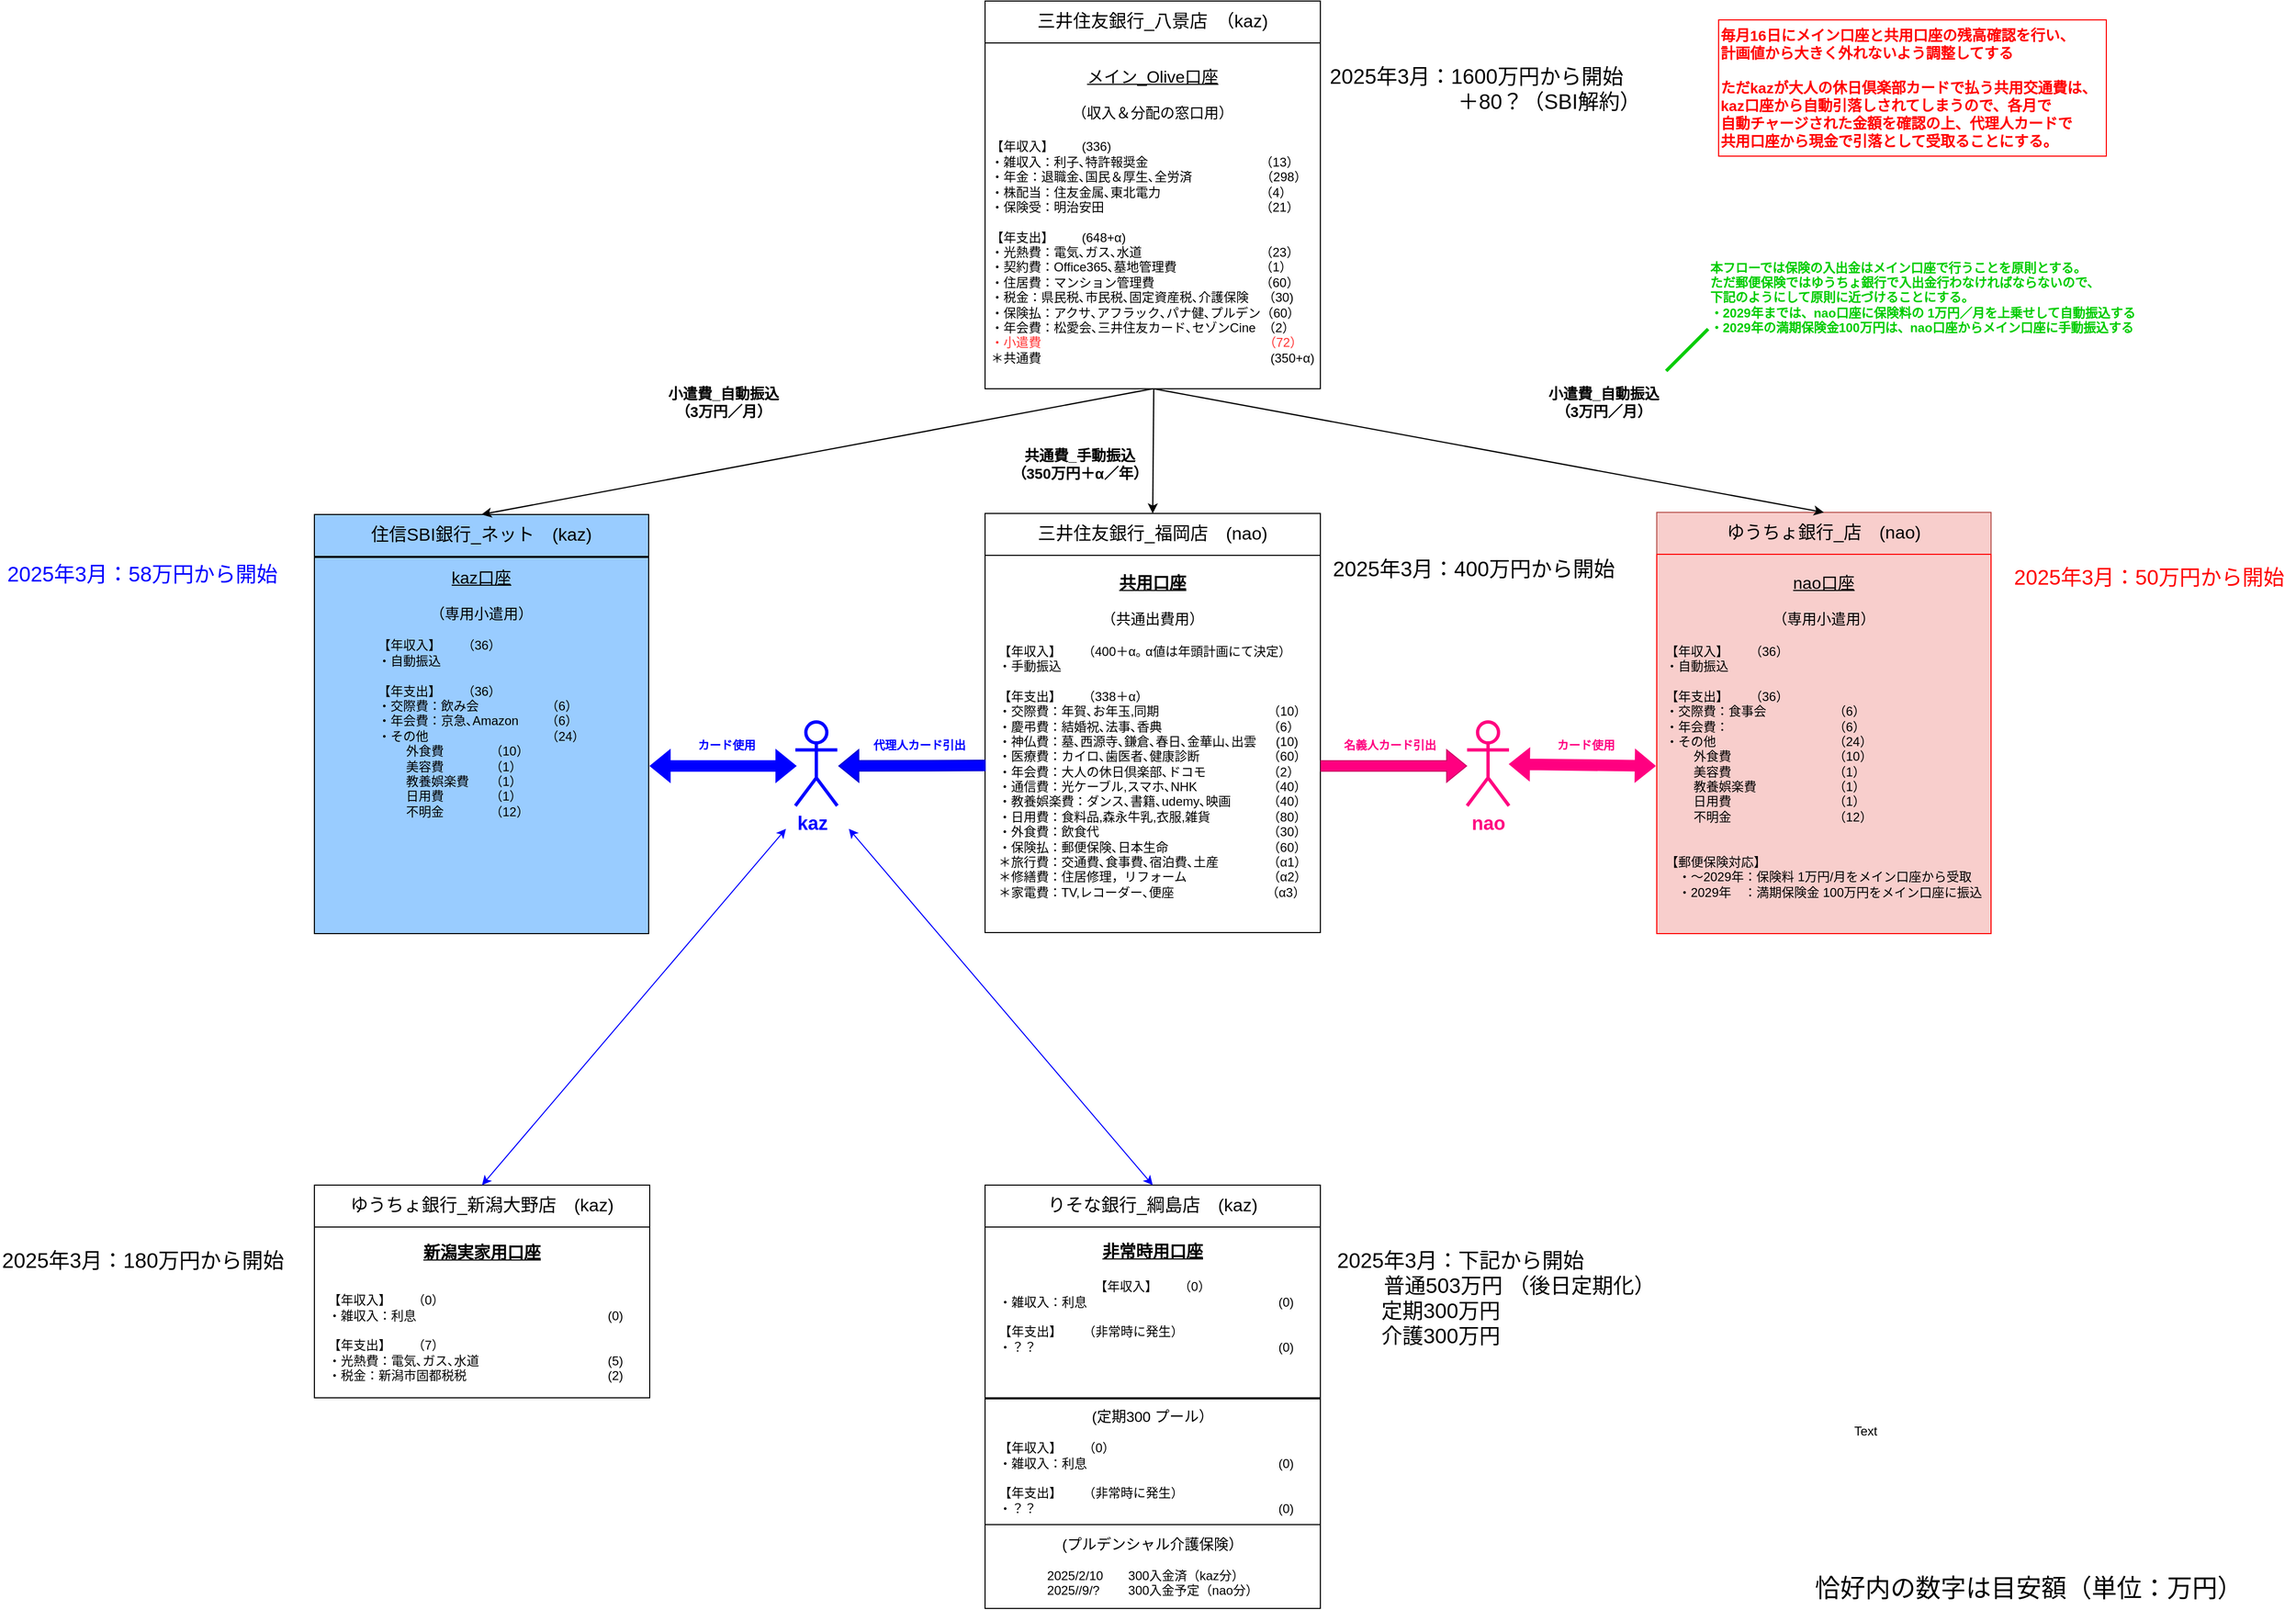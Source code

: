 <mxfile version="26.1.1" pages="12">
  <diagram name="20250316_構想設計" id="vVwLVF1qKT9vp77RKcbo">
    <mxGraphModel dx="235" dy="1681" grid="1" gridSize="10" guides="1" tooltips="1" connect="1" arrows="1" fold="1" page="1" pageScale="1" pageWidth="1169" pageHeight="827" math="0" shadow="0">
      <root>
        <mxCell id="AfMFDSuWOlXhKq_SSR3L-0" />
        <mxCell id="AfMFDSuWOlXhKq_SSR3L-1" parent="AfMFDSuWOlXhKq_SSR3L-0" />
        <mxCell id="AfMFDSuWOlXhKq_SSR3L-2" value="&lt;font style=&quot;font-size: 17px;&quot;&gt;三井住友銀行_八景店　（kaz)&lt;/font&gt;" style="rounded=0;whiteSpace=wrap;html=1;fontStyle=0" parent="AfMFDSuWOlXhKq_SSR3L-1" vertex="1">
          <mxGeometry x="2200" y="-683" width="320" height="40" as="geometry" />
        </mxCell>
        <mxCell id="1WlYLgOskzP3YJ57XljQ-0" value="" style="edgeStyle=orthogonalEdgeStyle;rounded=0;orthogonalLoop=1;jettySize=auto;html=1;" parent="AfMFDSuWOlXhKq_SSR3L-1" source="AfMFDSuWOlXhKq_SSR3L-3" target="AfMFDSuWOlXhKq_SSR3L-15" edge="1">
          <mxGeometry relative="1" as="geometry" />
        </mxCell>
        <mxCell id="AfMFDSuWOlXhKq_SSR3L-3" value="&lt;font style=&quot;font-size: 17px;&quot;&gt;三井住友銀行_福岡店　(nao)&lt;/font&gt;" style="rounded=0;whiteSpace=wrap;html=1;fontStyle=0" parent="AfMFDSuWOlXhKq_SSR3L-1" vertex="1">
          <mxGeometry x="2200" y="-194" width="320" height="40" as="geometry" />
        </mxCell>
        <mxCell id="AfMFDSuWOlXhKq_SSR3L-4" value="&lt;font style=&quot;font-size: 17px;&quot;&gt;住信SBI銀行_ネット　(kaz)　&lt;/font&gt;" style="rounded=0;whiteSpace=wrap;html=1;fontStyle=0;fillColor=#99CCFF;" parent="AfMFDSuWOlXhKq_SSR3L-1" vertex="1">
          <mxGeometry x="1560" y="-193" width="319" height="40" as="geometry" />
        </mxCell>
        <mxCell id="AfMFDSuWOlXhKq_SSR3L-5" value="&lt;font style=&quot;font-size: 17px;&quot;&gt;ゆうちょ銀行_店　(nao)&lt;/font&gt;" style="rounded=0;whiteSpace=wrap;html=1;fontStyle=0;fillColor=#f8cecc;strokeColor=#b85450;" parent="AfMFDSuWOlXhKq_SSR3L-1" vertex="1">
          <mxGeometry x="2841" y="-195" width="319" height="40" as="geometry" />
        </mxCell>
        <mxCell id="AfMFDSuWOlXhKq_SSR3L-6" value="" style="endArrow=classic;html=1;rounded=0;strokeColor=default;strokeWidth=1.181;exitX=0.5;exitY=1;exitDx=0;exitDy=0;entryX=0.5;entryY=0;entryDx=0;entryDy=0;" parent="AfMFDSuWOlXhKq_SSR3L-1" source="AfMFDSuWOlXhKq_SSR3L-12" target="AfMFDSuWOlXhKq_SSR3L-4" edge="1">
          <mxGeometry width="50" height="50" relative="1" as="geometry">
            <mxPoint x="2351" y="-313" as="sourcePoint" />
            <mxPoint x="1959" y="-233" as="targetPoint" />
          </mxGeometry>
        </mxCell>
        <mxCell id="AfMFDSuWOlXhKq_SSR3L-7" value="&lt;font style=&quot;font-size: 14px;&quot;&gt;小遣費_自動振込&lt;/font&gt;&lt;div&gt;&lt;span style=&quot;background-color: light-dark(#ffffff, var(--ge-dark-color, #121212)); color: light-dark(rgb(0, 0, 0), rgb(255, 255, 255));&quot;&gt;&lt;font style=&quot;font-size: 14px;&quot;&gt;（3万円／月）&lt;/font&gt;&lt;/span&gt;&lt;/div&gt;" style="edgeLabel;html=1;align=center;verticalAlign=middle;resizable=0;points=[];fontStyle=1" parent="AfMFDSuWOlXhKq_SSR3L-6" vertex="1" connectable="0">
          <mxGeometry x="0.12" y="-1" relative="1" as="geometry">
            <mxPoint x="-51" y="-53" as="offset" />
          </mxGeometry>
        </mxCell>
        <mxCell id="AfMFDSuWOlXhKq_SSR3L-8" value="" style="endArrow=classic;html=1;rounded=0;strokeColor=default;strokeWidth=1.181;entryX=0.5;entryY=0;entryDx=0;entryDy=0;" parent="AfMFDSuWOlXhKq_SSR3L-1" target="AfMFDSuWOlXhKq_SSR3L-5" edge="1">
          <mxGeometry width="50" height="50" relative="1" as="geometry">
            <mxPoint x="2361" y="-313" as="sourcePoint" />
            <mxPoint x="2759" y="-233" as="targetPoint" />
          </mxGeometry>
        </mxCell>
        <mxCell id="AfMFDSuWOlXhKq_SSR3L-9" value="&lt;font style=&quot;font-size: 14px;&quot;&gt;小遣費_自動振込&lt;/font&gt;&lt;div&gt;&lt;font style=&quot;font-size: 14px;&quot;&gt;（3万円／月）&lt;/font&gt;&lt;/div&gt;" style="edgeLabel;html=1;align=center;verticalAlign=middle;resizable=0;points=[];fontStyle=1" parent="AfMFDSuWOlXhKq_SSR3L-8" vertex="1" connectable="0">
          <mxGeometry x="0.12" y="-1" relative="1" as="geometry">
            <mxPoint x="71" y="-54" as="offset" />
          </mxGeometry>
        </mxCell>
        <mxCell id="AfMFDSuWOlXhKq_SSR3L-10" value="" style="endArrow=classic;html=1;rounded=0;strokeColor=default;strokeWidth=1.181;exitX=0.5;exitY=1;exitDx=0;exitDy=0;entryX=0.5;entryY=0;entryDx=0;entryDy=0;" parent="AfMFDSuWOlXhKq_SSR3L-1" target="AfMFDSuWOlXhKq_SSR3L-3" edge="1">
          <mxGeometry width="50" height="50" relative="1" as="geometry">
            <mxPoint x="2361" y="-313" as="sourcePoint" />
            <mxPoint x="2360" y="-203" as="targetPoint" />
          </mxGeometry>
        </mxCell>
        <mxCell id="AfMFDSuWOlXhKq_SSR3L-11" value="&lt;div&gt;&lt;font style=&quot;font-size: 14px;&quot;&gt;共通費_手動振込&lt;/font&gt;&lt;/div&gt;&lt;div&gt;&lt;font style=&quot;font-size: 14px;&quot;&gt;（350万円＋α／年）&lt;/font&gt;&lt;/div&gt;" style="edgeLabel;html=1;align=center;verticalAlign=middle;resizable=0;points=[];fontStyle=1" parent="AfMFDSuWOlXhKq_SSR3L-10" vertex="1" connectable="0">
          <mxGeometry x="0.12" y="-1" relative="1" as="geometry">
            <mxPoint x="-70" y="5" as="offset" />
          </mxGeometry>
        </mxCell>
        <mxCell id="AfMFDSuWOlXhKq_SSR3L-12" value="&lt;div&gt;&lt;div&gt;&lt;div style=&quot;&quot;&gt;&lt;u style=&quot;&quot;&gt;&lt;font style=&quot;font-size: 16px;&quot;&gt;メイン_Olive口座&lt;/font&gt;&lt;/u&gt;&lt;div style=&quot;text-align: center;&quot;&gt;&lt;div&gt;&lt;font style=&quot;font-size: 14px;&quot;&gt;　&lt;/font&gt;&lt;/div&gt;&lt;div&gt;&lt;font style=&quot;font-size: 14px;&quot;&gt;（収入＆分配の窓口用）&lt;/font&gt;&lt;/div&gt;&lt;div&gt;&lt;font style=&quot;font-size: 14px;&quot;&gt;&lt;br&gt;&lt;/font&gt;&lt;/div&gt;&lt;/div&gt;&lt;/div&gt;&lt;div style=&quot;text-align: left;&quot;&gt;【年収入】&lt;span style=&quot;white-space: pre;&quot;&gt;&#x9;&lt;/span&gt;&lt;span style=&quot;background-color: transparent; color: light-dark(rgb(0, 0, 0), rgb(255, 255, 255));&quot;&gt;&amp;nbsp; (336)&lt;/span&gt;&lt;/div&gt;&lt;div style=&quot;text-align: left;&quot;&gt;&lt;span style=&quot;background-color: transparent; color: light-dark(rgb(0, 0, 0), rgb(255, 255, 255));&quot;&gt;・雑収入：利子､特許報奨金&lt;/span&gt;&lt;span style=&quot;background-color: transparent; color: light-dark(rgb(0, 0, 0), rgb(255, 255, 255)); white-space: pre;&quot;&gt;&#x9;&lt;/span&gt;&lt;span style=&quot;background-color: transparent; color: rgb(255, 51, 51);&quot;&gt;　　&amp;nbsp;&lt;span style=&quot;white-space: pre;&quot;&gt;&#x9;&lt;/span&gt;&lt;span style=&quot;white-space: pre;&quot;&gt;&#x9;&amp;nbsp;&lt;/span&gt;&amp;nbsp; &amp;nbsp;&amp;nbsp;&lt;/span&gt;&lt;span style=&quot;background-color: transparent; color: light-dark(rgb(0, 0, 0), rgb(255, 255, 255));&quot;&gt;（13）&lt;/span&gt;&lt;/div&gt;&lt;div style=&quot;text-align: left;&quot;&gt;・年金：退職金､国民＆厚生､全労済&lt;span style=&quot;white-space: pre;&quot;&gt;&#x9;&lt;/span&gt;&lt;span style=&quot;background-color: transparent; color: rgb(255, 51, 51);&quot;&gt;　　&amp;nbsp; &amp;nbsp; &amp;nbsp;&amp;nbsp;&lt;/span&gt;&lt;span style=&quot;background-color: transparent; color: light-dark(rgb(0, 0, 0), rgb(255, 255, 255));&quot;&gt;（298）&lt;/span&gt;&lt;/div&gt;&lt;div style=&quot;text-align: left;&quot;&gt;・株配当：住友金属､東北電力&lt;span style=&quot;white-space: pre;&quot;&gt;&#x9;&lt;/span&gt;&lt;span style=&quot;background-color: transparent; color: rgb(255, 51, 51);&quot;&gt;　　&amp;nbsp;&lt;span style=&quot;white-space: pre;&quot;&gt;&#x9;&lt;/span&gt;&amp;nbsp; &amp;nbsp; &amp;nbsp;&lt;/span&gt;&lt;span style=&quot;background-color: transparent; color: light-dark(rgb(0, 0, 0), rgb(255, 255, 255));&quot;&gt;（4）&lt;/span&gt;&lt;/div&gt;&lt;div style=&quot;text-align: left;&quot;&gt;・保険受：明治安田&lt;span style=&quot;white-space: pre;&quot;&gt;&#x9;&lt;/span&gt;&lt;span style=&quot;background-color: transparent; color: rgb(255, 51, 51);&quot;&gt;　　&amp;nbsp;&lt;span style=&quot;white-space: pre;&quot;&gt;&#x9;&lt;/span&gt;&lt;span style=&quot;white-space: pre;&quot;&gt;&#x9;&lt;/span&gt;&lt;span style=&quot;white-space: pre;&quot;&gt;&#x9;&lt;/span&gt;&amp;nbsp; &amp;nbsp; &amp;nbsp;&lt;/span&gt;&lt;span style=&quot;background-color: transparent; color: light-dark(rgb(0, 0, 0), rgb(255, 255, 255));&quot;&gt;（21）&lt;/span&gt;&lt;/div&gt;&lt;div style=&quot;text-align: left;&quot;&gt;&lt;span style=&quot;color: rgb(255, 51, 51);&quot;&gt;　　&amp;nbsp;&lt;/span&gt;&lt;br&gt;&lt;/div&gt;&lt;div style=&quot;text-align: left;&quot;&gt;【年支出】&lt;span style=&quot;background-color: transparent; color: rgb(255, 51, 51);&quot;&gt;　&amp;nbsp;&lt;/span&gt;&lt;span style=&quot;background-color: transparent; color: light-dark(rgb(0, 0, 0), rgb(255, 255, 255)); white-space: pre;&quot;&gt;&#x9;&amp;nbsp;&lt;/span&gt;&lt;span style=&quot;background-color: transparent; color: light-dark(rgb(0, 0, 0), rgb(255, 255, 255));&quot;&gt;&amp;nbsp;(648+α)&lt;/span&gt;&lt;/div&gt;&lt;div style=&quot;text-align: left;&quot;&gt;・光熱費：電気､ガス､水道&lt;span style=&quot;white-space: pre;&quot;&gt;&#x9;&lt;/span&gt;&lt;span style=&quot;background-color: transparent; color: rgb(255, 51, 51);&quot;&gt;　　&amp;nbsp;&lt;/span&gt;&lt;span style=&quot;background-color: transparent; color: light-dark(rgb(0, 0, 0), rgb(255, 255, 255));&quot;&gt;&amp;nbsp;&lt;span style=&quot;white-space: pre;&quot;&gt;&#x9;&lt;/span&gt;&lt;span style=&quot;white-space: pre;&quot;&gt;&#x9;&lt;/span&gt;&amp;nbsp; &amp;nbsp; &amp;nbsp;（23&lt;/span&gt;&lt;span style=&quot;background-color: initial; color: light-dark(rgb(0, 0, 0), rgb(255, 255, 255));&quot;&gt;）&lt;/span&gt;&lt;/div&gt;&lt;div style=&quot;text-align: left;&quot;&gt;・契約費：Office365&lt;span style=&quot;background-color: transparent; color: light-dark(rgb(0, 0, 0), rgb(255, 255, 255));&quot;&gt;､墓地管理費&lt;/span&gt;&lt;span style=&quot;background-color: transparent; color: light-dark(rgb(0, 0, 0), rgb(255, 255, 255));&quot;&gt;　&lt;/span&gt;&lt;span style=&quot;background-color: transparent; color: rgb(255, 51, 51);&quot;&gt;　　&amp;nbsp;&lt;span style=&quot;white-space: pre;&quot;&gt;&#x9;&lt;/span&gt;&amp;nbsp; &amp;nbsp; &amp;nbsp;&lt;/span&gt;&lt;span style=&quot;background-color: transparent; color: light-dark(rgb(0, 0, 0), rgb(255, 255, 255));&quot;&gt;（1）&lt;/span&gt;&lt;/div&gt;&lt;div style=&quot;text-align: left;&quot;&gt;&lt;span style=&quot;background-color: transparent; color: light-dark(rgb(0, 0, 0), rgb(255, 255, 255));&quot;&gt;・住居費：マンション&lt;/span&gt;&lt;span style=&quot;background-color: transparent; color: light-dark(rgb(0, 0, 0), rgb(255, 255, 255));&quot;&gt;管理費&lt;span style=&quot;white-space: pre;&quot;&gt;&#x9;&lt;span style=&quot;white-space: pre;&quot;&gt;&#x9;&lt;/span&gt;&lt;/span&gt;&lt;span style=&quot;white-space: pre;&quot;&gt;&#x9;&lt;/span&gt;&lt;span style=&quot;white-space: pre;&quot;&gt;&#x9;&lt;/span&gt;&amp;nbsp; &amp;nbsp; &amp;nbsp;（&lt;/span&gt;&lt;span style=&quot;background-color: transparent; color: light-dark(rgb(0, 0, 0), rgb(255, 255, 255));&quot;&gt;60）&lt;/span&gt;&lt;br&gt;&lt;/div&gt;&lt;/div&gt;&lt;div style=&quot;text-align: left;&quot;&gt;・税金：県民税､市民税､固定資産税､介護保険&amp;nbsp; &amp;nbsp; （&lt;span style=&quot;background-color: transparent; color: light-dark(rgb(0, 0, 0), rgb(255, 255, 255));&quot;&gt;30)&lt;/span&gt;&lt;/div&gt;&lt;div style=&quot;text-align: left;&quot;&gt;&lt;span style=&quot;background-color: transparent; color: light-dark(rgb(0, 0, 0), rgb(255, 255, 255));&quot;&gt;・保険払：アクサ､アフラック､パナ健､プルデン&lt;/span&gt;&lt;span style=&quot;background-color: transparent; color: light-dark(rgb(0, 0, 0), rgb(255, 255, 255));&quot;&gt;（60&lt;/span&gt;&lt;span style=&quot;background-color: transparent; color: light-dark(rgb(0, 0, 0), rgb(255, 255, 255));&quot;&gt;）&lt;/span&gt;&lt;br&gt;&lt;/div&gt;&lt;/div&gt;&lt;div style=&quot;text-align: left;&quot;&gt;&lt;span style=&quot;background-color: transparent; color: light-dark(rgb(0, 0, 0), rgb(255, 255, 255));&quot;&gt;・年会費：松愛会､三井住友カード､セゾンCine&amp;nbsp; （2）&lt;/span&gt;&lt;/div&gt;&lt;div style=&quot;text-align: left;&quot;&gt;&lt;div&gt;&lt;span style=&quot;background-color: initial;&quot;&gt;&lt;font style=&quot;color: light-dark(rgb(255, 51, 51), rgb(255, 255, 255));&quot;&gt;・小遣費&amp;nbsp; &amp;nbsp; &amp;nbsp;　&lt;span style=&quot;white-space: pre;&quot;&gt;&#x9;&lt;/span&gt;&lt;span style=&quot;white-space: pre;&quot;&gt;&#x9;&lt;/span&gt;&lt;span style=&quot;white-space: pre;&quot;&gt;&#x9;&lt;/span&gt;&lt;span style=&quot;white-space: pre;&quot;&gt;&#x9;&lt;/span&gt;&lt;span style=&quot;white-space: pre;&quot;&gt;&#x9;&lt;/span&gt;&lt;span style=&quot;white-space: pre;&quot;&gt;&#x9;&lt;/span&gt;&lt;span style=&quot;white-space: pre;&quot;&gt;&#x9;&lt;/span&gt;&amp;nbsp; &amp;nbsp; &amp;nbsp; （72）&lt;/font&gt;&lt;/span&gt;&lt;/div&gt;&lt;/div&gt;&lt;div style=&quot;text-align: left;&quot;&gt;&lt;span style=&quot;background-color: transparent; color: light-dark(rgb(0, 0, 0), rgb(255, 255, 255));&quot;&gt;＊共通費&lt;span style=&quot;white-space: pre;&quot;&gt;&#x9;&lt;/span&gt;&amp;nbsp; &amp;nbsp; &amp;nbsp; &amp;nbsp;&lt;span style=&quot;white-space: pre;&quot;&gt;&#x9;&lt;/span&gt;&lt;span style=&quot;white-space: pre;&quot;&gt;&#x9;&lt;/span&gt;&lt;span style=&quot;white-space: pre;&quot;&gt;&#x9;&lt;/span&gt;&lt;span style=&quot;white-space: pre;&quot;&gt;&#x9;&lt;/span&gt;&lt;span style=&quot;white-space: pre;&quot;&gt;&#x9;&lt;/span&gt;&lt;span style=&quot;white-space: pre;&quot;&gt;&#x9;&lt;/span&gt;&lt;span style=&quot;white-space: pre;&quot;&gt;&#x9;&lt;/span&gt;&amp;nbsp; &amp;nbsp;&amp;nbsp; &amp;nbsp; &amp;nbsp;(350+α)&lt;/span&gt;&lt;/div&gt;" style="rounded=0;whiteSpace=wrap;html=1;align=center;" parent="AfMFDSuWOlXhKq_SSR3L-1" vertex="1">
          <mxGeometry x="2200" y="-643" width="320" height="330" as="geometry" />
        </mxCell>
        <mxCell id="AfMFDSuWOlXhKq_SSR3L-13" value="&lt;div style=&quot;&quot;&gt;&lt;u style=&quot;&quot;&gt;&lt;font style=&quot;font-size: 16px; color: rgb(0, 0, 0);&quot;&gt;kaz口座&lt;/font&gt;&lt;/u&gt;&lt;div style=&quot;text-align: center;&quot;&gt;&lt;div&gt;&lt;font style=&quot;font-size: 14px; color: rgb(0, 0, 0);&quot;&gt;　&lt;/font&gt;&lt;/div&gt;&lt;div&gt;&lt;font style=&quot;font-size: 14px; color: rgb(0, 0, 0);&quot;&gt;（専用小遣用）&lt;/font&gt;&lt;/div&gt;&lt;/div&gt;&lt;/div&gt;&lt;div style=&quot;text-align: left;&quot;&gt;&lt;font style=&quot;color: rgb(0, 0, 0);&quot;&gt;&lt;br&gt;&lt;/font&gt;&lt;/div&gt;&lt;div style=&quot;text-align: left;&quot;&gt;&lt;font style=&quot;color: rgb(0, 0, 0);&quot;&gt;【年収入】&lt;span style=&quot;white-space: pre;&quot;&gt;&#x9;&lt;/span&gt;（36）&lt;/font&gt;&lt;/div&gt;&lt;div style=&quot;text-align: left;&quot;&gt;&lt;font style=&quot;color: rgb(0, 0, 0);&quot;&gt;・自動振込&lt;/font&gt;&lt;/div&gt;&lt;div style=&quot;text-align: left;&quot;&gt;&lt;font style=&quot;color: rgb(0, 0, 0);&quot;&gt;&lt;br&gt;&lt;/font&gt;&lt;/div&gt;&lt;div style=&quot;text-align: left;&quot;&gt;&lt;font style=&quot;color: rgb(0, 0, 0);&quot;&gt;【年支出】&lt;span style=&quot;white-space: pre;&quot;&gt;&#x9;&lt;/span&gt;（36）&lt;/font&gt;&lt;/div&gt;&lt;div style=&quot;text-align: left;&quot;&gt;&lt;font style=&quot;color: rgb(0, 0, 0);&quot;&gt;&lt;span style=&quot;background-color: transparent;&quot;&gt;・交際費&lt;/span&gt;：&lt;span style=&quot;background-color: transparent;&quot;&gt;飲み会&lt;span style=&quot;white-space: pre;&quot;&gt;&#x9;&lt;/span&gt;&lt;span style=&quot;white-space: pre;&quot;&gt;&#x9;&lt;/span&gt;&lt;span style=&quot;white-space: pre;&quot;&gt;&#x9;&lt;/span&gt;（6）&lt;/span&gt;&lt;br&gt;&lt;/font&gt;&lt;/div&gt;&lt;div style=&quot;text-align: left;&quot;&gt;&lt;font style=&quot;color: rgb(0, 0, 0);&quot;&gt;&lt;span style=&quot;background-color: transparent;&quot;&gt;・年会費：&lt;/span&gt;&lt;span style=&quot;background-color: transparent;&quot;&gt;京急､Amazon　&lt;span style=&quot;white-space: pre;&quot;&gt;&#x9;&lt;/span&gt;（6）&lt;/span&gt;&lt;/font&gt;&lt;/div&gt;&lt;div style=&quot;text-align: left;&quot;&gt;&lt;font style=&quot;color: rgb(0, 0, 0);&quot;&gt;&lt;span style=&quot;background-color: transparent;&quot;&gt;・その他&lt;span style=&quot;white-space: pre;&quot;&gt;&#x9;&lt;/span&gt;&lt;span style=&quot;white-space: pre;&quot;&gt;&#x9;&lt;/span&gt;&lt;span style=&quot;white-space: pre;&quot;&gt;&#x9;&lt;/span&gt;&lt;span style=&quot;white-space: pre;&quot;&gt;&#x9;&lt;/span&gt;&lt;span style=&quot;white-space: pre;&quot;&gt;&#x9;&lt;/span&gt;（24）&lt;/span&gt;&lt;/font&gt;&lt;/div&gt;&lt;div&gt;&lt;div style=&quot;text-align: left;&quot;&gt;&lt;div style=&quot;text-align: center;&quot;&gt;&lt;div&gt;&lt;div style=&quot;text-align: left;&quot;&gt;&lt;span style=&quot;background-color: transparent;&quot;&gt;&lt;span style=&quot;white-space: pre;&quot;&gt;&lt;span style=&quot;white-space: pre;&quot;&gt;&#x9;&lt;/span&gt;&lt;/span&gt;外食費&lt;span style=&quot;white-space: pre;&quot;&gt;&#x9;&lt;span style=&quot;white-space: pre;&quot;&gt;&#x9;&lt;/span&gt;&lt;/span&gt;（10）&lt;/span&gt;&lt;/div&gt;&lt;/div&gt;&lt;div&gt;&lt;div style=&quot;text-align: left;&quot;&gt;&lt;span style=&quot;color: light-dark(rgb(0, 0, 0), rgb(0, 0, 0)); background-color: transparent;&quot;&gt;&lt;span style=&quot;white-space: pre;&quot;&gt;&#x9;&lt;/span&gt;美容費&lt;span style=&quot;white-space: pre;&quot;&gt;&#x9;&lt;span style=&quot;white-space: pre;&quot;&gt;&#x9;&lt;/span&gt;&lt;/span&gt;（1&lt;/span&gt;&lt;span style=&quot;color: light-dark(rgb(0, 0, 0), rgb(0, 0, 0)); background-color: transparent;&quot;&gt;）&lt;/span&gt;&lt;/div&gt;&lt;div style=&quot;text-align: left;&quot;&gt;&lt;span style=&quot;color: light-dark(rgb(0, 0, 0), rgb(0, 0, 0)); background-color: transparent;&quot;&gt;&lt;span style=&quot;white-space: pre;&quot;&gt;&#x9;&lt;/span&gt;教養娯楽費&lt;/span&gt;&lt;span style=&quot;color: light-dark(rgb(0, 0, 0), rgb(0, 0, 0)); background-color: transparent; white-space: pre;&quot;&gt;&#x9;&lt;/span&gt;&lt;span style=&quot;color: light-dark(rgb(0, 0, 0), rgb(0, 0, 0)); background-color: transparent;&quot;&gt;（1）&lt;/span&gt;&lt;/div&gt;&lt;/div&gt;&lt;div style=&quot;text-align: left;&quot;&gt;&lt;font style=&quot;color: rgb(0, 0, 0);&quot;&gt;&lt;span style=&quot;background-color: transparent;&quot;&gt;&lt;span style=&quot;white-space: pre;&quot;&gt;&#x9;&lt;/span&gt;日用費&lt;/span&gt;&lt;span style=&quot;background-color: transparent; white-space: pre;&quot;&gt;&lt;span style=&quot;white-space: pre;&quot;&gt;&#x9;&lt;/span&gt;&lt;span style=&quot;white-space: pre;&quot;&gt;&#x9;&lt;/span&gt;&lt;/span&gt;&lt;span style=&quot;background-color: transparent;&quot;&gt;（1）&lt;/span&gt;&lt;/font&gt;&lt;/div&gt;&lt;div&gt;&lt;div style=&quot;text-align: left;&quot;&gt;&lt;span style=&quot;color: light-dark(rgb(0, 0, 0), rgb(0, 0, 0)); background-color: transparent;&quot;&gt;&lt;span style=&quot;white-space: pre;&quot;&gt;&#x9;&lt;/span&gt;不明金&lt;/span&gt;&lt;span style=&quot;color: light-dark(rgb(0, 0, 0), rgb(0, 0, 0)); background-color: transparent; white-space: pre;&quot;&gt;&#x9;&lt;span style=&quot;white-space: pre;&quot;&gt;&#x9;&lt;/span&gt;（&lt;/span&gt;&lt;span style=&quot;color: light-dark(rgb(0, 0, 0), rgb(0, 0, 0)); background-color: transparent;&quot;&gt;12&lt;/span&gt;&lt;span style=&quot;color: light-dark(rgb(0, 0, 0), rgb(0, 0, 0)); background-color: transparent;&quot;&gt;）&lt;/span&gt;&lt;br&gt;&lt;/div&gt;&lt;/div&gt;&lt;div style=&quot;text-align: left;&quot;&gt;&lt;span style=&quot;background-color: transparent;&quot;&gt;&lt;font style=&quot;color: rgb(0, 0, 0);&quot;&gt;&lt;br&gt;&lt;/font&gt;&lt;/span&gt;&lt;/div&gt;&lt;div style=&quot;text-align: left;&quot;&gt;&lt;span style=&quot;background-color: transparent;&quot;&gt;&lt;font style=&quot;color: rgb(0, 0, 0);&quot;&gt;&lt;br&gt;&lt;/font&gt;&lt;/span&gt;&lt;/div&gt;&lt;div style=&quot;text-align: left;&quot;&gt;&lt;span style=&quot;background-color: transparent;&quot;&gt;&lt;font style=&quot;color: rgb(0, 0, 0);&quot;&gt;&lt;br&gt;&lt;/font&gt;&lt;/span&gt;&lt;/div&gt;&lt;div style=&quot;text-align: left;&quot;&gt;&lt;span style=&quot;background-color: transparent;&quot;&gt;&lt;font style=&quot;color: rgb(0, 0, 0);&quot;&gt;&lt;br&gt;&lt;/font&gt;&lt;/span&gt;&lt;/div&gt;&lt;div style=&quot;text-align: left;&quot;&gt;&lt;span style=&quot;background-color: transparent;&quot;&gt;&lt;font style=&quot;color: rgb(0, 0, 0);&quot;&gt;&lt;br&gt;&lt;/font&gt;&lt;/span&gt;&lt;/div&gt;&lt;div style=&quot;text-align: left;&quot;&gt;&lt;span style=&quot;background-color: transparent;&quot;&gt;&lt;font style=&quot;color: rgb(0, 0, 0);&quot;&gt;&lt;br&gt;&lt;/font&gt;&lt;/span&gt;&lt;/div&gt;&lt;div style=&quot;text-align: left;&quot;&gt;&lt;span style=&quot;background-color: transparent; color: light-dark(rgb(0, 0, 0), rgb(255, 255, 255));&quot;&gt;&lt;br&gt;&lt;/span&gt;&lt;/div&gt;&lt;/div&gt;&lt;/div&gt;&lt;/div&gt;" style="rounded=0;whiteSpace=wrap;html=1;align=center;fillColor=#99CCFF;" parent="AfMFDSuWOlXhKq_SSR3L-1" vertex="1">
          <mxGeometry x="1560" y="-152" width="319" height="359" as="geometry" />
        </mxCell>
        <mxCell id="AfMFDSuWOlXhKq_SSR3L-14" value="&lt;div style=&quot;&quot;&gt;&lt;div&gt;&lt;u&gt;&lt;font style=&quot;font-size: 16px; color: rgb(0, 0, 0);&quot;&gt;nao口座&lt;/font&gt;&lt;/u&gt;&lt;div&gt;&lt;div&gt;&lt;font style=&quot;font-size: 14px; color: rgb(0, 0, 0);&quot;&gt;　&lt;/font&gt;&lt;/div&gt;&lt;div&gt;&lt;font style=&quot;font-size: 14px; color: rgb(0, 0, 0);&quot;&gt;（専用小遣用）&lt;/font&gt;&lt;/div&gt;&lt;/div&gt;&lt;/div&gt;&lt;div style=&quot;text-align: left;&quot;&gt;&lt;font style=&quot;color: rgb(0, 0, 0);&quot;&gt;&lt;br&gt;&lt;/font&gt;&lt;/div&gt;&lt;div style=&quot;text-align: left;&quot;&gt;&lt;font style=&quot;color: rgb(0, 0, 0);&quot;&gt;【年収入】&lt;span style=&quot;white-space: pre;&quot;&gt;&#x9;&lt;/span&gt;（36）&lt;/font&gt;&lt;/div&gt;&lt;div style=&quot;text-align: left;&quot;&gt;&lt;font style=&quot;color: rgb(0, 0, 0);&quot;&gt;・自動振込&lt;/font&gt;&lt;/div&gt;&lt;div style=&quot;text-align: left;&quot;&gt;&lt;br&gt;&lt;/div&gt;&lt;div style=&quot;text-align: left;&quot;&gt;&lt;font style=&quot;color: rgb(0, 0, 0);&quot;&gt;【年支出】&lt;span style=&quot;white-space: pre;&quot;&gt;&#x9;&lt;/span&gt;（36）&lt;/font&gt;&lt;/div&gt;&lt;div style=&quot;text-align: left;&quot;&gt;&lt;font style=&quot;color: rgb(0, 0, 0);&quot;&gt;&lt;span style=&quot;background-color: transparent;&quot;&gt;・交際費&lt;/span&gt;：食事会&lt;span style=&quot;background-color: transparent;&quot;&gt;&lt;span style=&quot;white-space: pre;&quot;&gt;&#x9;&lt;/span&gt;&lt;span style=&quot;white-space: pre;&quot;&gt;&#x9;&lt;/span&gt;&lt;span style=&quot;white-space: pre;&quot;&gt;&#x9;&lt;/span&gt;（6）&lt;/span&gt;&lt;br&gt;&lt;/font&gt;&lt;/div&gt;&lt;div style=&quot;text-align: left;&quot;&gt;&lt;font style=&quot;color: rgb(0, 0, 0);&quot;&gt;&lt;span style=&quot;background-color: transparent;&quot;&gt;・年会費：&lt;span style=&quot;white-space: pre;&quot;&gt;&#x9;&lt;/span&gt;&lt;span style=&quot;white-space: pre;&quot;&gt;&#x9;&lt;/span&gt;&lt;span style=&quot;white-space: pre;&quot;&gt;&#x9;&lt;/span&gt;&lt;/span&gt;&lt;span style=&quot;background-color: transparent;&quot;&gt;　&lt;span style=&quot;white-space: pre;&quot;&gt;&#x9;&lt;/span&gt;（6）&lt;/span&gt;&lt;/font&gt;&lt;/div&gt;&lt;div style=&quot;text-align: left;&quot;&gt;&lt;font style=&quot;color: rgb(0, 0, 0);&quot;&gt;・その他&lt;span style=&quot;white-space: pre;&quot;&gt;&#x9;&lt;/span&gt;&lt;span style=&quot;white-space: pre;&quot;&gt;&#x9;&lt;/span&gt;&lt;span style=&quot;white-space: pre;&quot;&gt;&#x9;&lt;/span&gt;&lt;span style=&quot;white-space: pre;&quot;&gt;&#x9;&lt;/span&gt;&lt;span style=&quot;white-space: pre;&quot;&gt;&#x9;&lt;/span&gt;（24）&lt;/font&gt;&lt;/div&gt;&lt;div&gt;&lt;div style=&quot;text-align: left;&quot;&gt;&lt;div style=&quot;text-align: center;&quot;&gt;&lt;div&gt;&lt;div style=&quot;text-align: left;&quot;&gt;&lt;span style=&quot;background-color: transparent;&quot;&gt;&lt;span style=&quot;white-space: pre;&quot;&gt;&#x9;&lt;/span&gt;外食費&lt;span style=&quot;white-space: pre;&quot;&gt;&#x9;&lt;span style=&quot;white-space: pre;&quot;&gt;&#x9;&lt;span style=&quot;white-space: pre;&quot;&gt;&#x9;&lt;/span&gt;&lt;span style=&quot;white-space: pre;&quot;&gt;&#x9;&lt;/span&gt;&lt;/span&gt;&lt;/span&gt;（10）&lt;/span&gt;&lt;/div&gt;&lt;/div&gt;&lt;div&gt;&lt;div style=&quot;text-align: left;&quot;&gt;&lt;span style=&quot;color: light-dark(rgb(0, 0, 0), rgb(0, 0, 0)); background-color: transparent;&quot;&gt;&lt;span style=&quot;white-space: pre;&quot;&gt;&#x9;&lt;/span&gt;美容費&lt;span style=&quot;white-space: pre;&quot;&gt;&#x9;&lt;span style=&quot;white-space: pre;&quot;&gt;&#x9;&lt;span style=&quot;white-space: pre;&quot;&gt;&#x9;&lt;/span&gt;&lt;span style=&quot;white-space: pre;&quot;&gt;&#x9;&lt;/span&gt;&lt;/span&gt;&lt;/span&gt;（1&lt;/span&gt;&lt;span style=&quot;color: light-dark(rgb(0, 0, 0), rgb(0, 0, 0)); background-color: transparent;&quot;&gt;）&lt;/span&gt;&lt;/div&gt;&lt;div style=&quot;text-align: left;&quot;&gt;&lt;span style=&quot;color: light-dark(rgb(0, 0, 0), rgb(0, 0, 0)); background-color: transparent;&quot;&gt;&lt;span style=&quot;white-space: pre;&quot;&gt;&#x9;&lt;/span&gt;教養娯楽費&lt;/span&gt;&lt;span style=&quot;color: light-dark(rgb(0, 0, 0), rgb(0, 0, 0)); background-color: transparent; white-space: pre;&quot;&gt;&#x9;&lt;span style=&quot;white-space: pre;&quot;&gt;&#x9;&lt;/span&gt;&lt;span style=&quot;white-space: pre;&quot;&gt;&#x9;&lt;/span&gt;&lt;/span&gt;&lt;span style=&quot;color: light-dark(rgb(0, 0, 0), rgb(0, 0, 0)); background-color: transparent;&quot;&gt;（1）&lt;/span&gt;&lt;/div&gt;&lt;/div&gt;&lt;div style=&quot;text-align: left;&quot;&gt;&lt;font style=&quot;color: rgb(0, 0, 0);&quot;&gt;&lt;span style=&quot;background-color: transparent;&quot;&gt;&lt;span style=&quot;white-space: pre;&quot;&gt;&#x9;&lt;/span&gt;日用費&lt;/span&gt;&lt;span style=&quot;background-color: transparent; white-space: pre;&quot;&gt;&#x9;&lt;span style=&quot;white-space: pre;&quot;&gt;&#x9;&lt;span style=&quot;white-space: pre;&quot;&gt;&#x9;&lt;/span&gt;&lt;span style=&quot;white-space: pre;&quot;&gt;&#x9;&lt;/span&gt;&lt;/span&gt;&lt;/span&gt;&lt;span style=&quot;background-color: transparent;&quot;&gt;（1）&lt;/span&gt;&lt;/font&gt;&lt;/div&gt;&lt;div&gt;&lt;div style=&quot;text-align: left;&quot;&gt;&lt;span style=&quot;color: light-dark(rgb(0, 0, 0), rgb(0, 0, 0)); background-color: transparent;&quot;&gt;&lt;span style=&quot;white-space: pre;&quot;&gt;&#x9;&lt;/span&gt;不明金&lt;/span&gt;&lt;span style=&quot;color: light-dark(rgb(0, 0, 0), rgb(0, 0, 0)); background-color: transparent; white-space: pre;&quot;&gt;&#x9;&lt;span style=&quot;white-space: pre;&quot;&gt;&#x9;&lt;span style=&quot;white-space: pre;&quot;&gt;&#x9;&lt;/span&gt;&lt;span style=&quot;white-space: pre;&quot;&gt;&#x9;&lt;/span&gt;&lt;/span&gt;（&lt;/span&gt;&lt;span style=&quot;color: light-dark(rgb(0, 0, 0), rgb(0, 0, 0)); background-color: transparent;&quot;&gt;12&lt;/span&gt;&lt;span style=&quot;color: light-dark(rgb(0, 0, 0), rgb(0, 0, 0)); background-color: transparent;&quot;&gt;）&lt;/span&gt;&lt;br&gt;&lt;/div&gt;&lt;/div&gt;&lt;div style=&quot;text-align: left;&quot;&gt;&lt;span style=&quot;background-color: transparent;&quot;&gt;&lt;br&gt;&lt;/span&gt;&lt;/div&gt;&lt;div style=&quot;text-align: left;&quot;&gt;&lt;span style=&quot;background-color: transparent;&quot;&gt;&lt;br&gt;&lt;/span&gt;&lt;/div&gt;&lt;div style=&quot;text-align: left;&quot;&gt;&lt;span style=&quot;background-color: transparent;&quot;&gt;【郵便保険対応】&lt;/span&gt;&lt;/div&gt;&lt;div style=&quot;text-align: left;&quot;&gt;　・～2029年：保険料 1万円/月をメイン口座&lt;span style=&quot;background-color: transparent; color: light-dark(rgb(0, 0, 0), rgb(255, 255, 255));&quot;&gt;から受取&lt;/span&gt;&lt;/div&gt;&lt;div style=&quot;text-align: left;&quot;&gt;&lt;span style=&quot;background-color: transparent; color: light-dark(rgb(0, 0, 0), rgb(255, 255, 255));&quot;&gt;　・2029年　：満期保険金 100万円を&lt;/span&gt;&lt;span style=&quot;background-color: transparent; color: light-dark(rgb(0, 0, 0), rgb(255, 255, 255));&quot;&gt;メイン口座に振込&lt;/span&gt;&lt;/div&gt;&lt;div style=&quot;text-align: left;&quot;&gt;&lt;div&gt;&lt;br&gt;&lt;/div&gt;&lt;/div&gt;&lt;/div&gt;&lt;/div&gt;&lt;/div&gt;&lt;/div&gt;" style="rounded=0;whiteSpace=wrap;html=1;align=center;fillColor=#f8cecc;strokeColor=#FF0000;" parent="AfMFDSuWOlXhKq_SSR3L-1" vertex="1">
          <mxGeometry x="2841" y="-155" width="319" height="362" as="geometry" />
        </mxCell>
        <mxCell id="AfMFDSuWOlXhKq_SSR3L-15" value="&lt;div&gt;&lt;div style=&quot;&quot;&gt;&lt;b style=&quot;&quot;&gt;&lt;u&gt;&lt;font style=&quot;font-size: 16px;&quot;&gt;共用口座&lt;/font&gt;&lt;/u&gt;&lt;/b&gt;&lt;div style=&quot;text-align: center;&quot;&gt;&lt;div&gt;&lt;b&gt;&lt;font style=&quot;font-size: 14px;&quot;&gt;　&lt;/font&gt;&lt;/b&gt;&lt;/div&gt;&lt;div&gt;&lt;font style=&quot;font-size: 14px;&quot;&gt;（共通出費用）&lt;/font&gt;&lt;/div&gt;&lt;/div&gt;&lt;/div&gt;&lt;div style=&quot;text-align: left;&quot;&gt;&lt;br&gt;&lt;/div&gt;&lt;div style=&quot;text-align: left;&quot;&gt;【年収入】&lt;span style=&quot;white-space: pre;&quot;&gt;&#x9;&lt;/span&gt;&lt;span style=&quot;background-color: transparent; color: light-dark(rgb(0, 0, 0), rgb(255, 255, 255));&quot;&gt;（400＋α｡ α値は年頭計画にて決定）&lt;/span&gt;&lt;/div&gt;&lt;div style=&quot;text-align: left;&quot;&gt;・手動振込&lt;span style=&quot;white-space: pre;&quot;&gt;&#x9;&lt;/span&gt;&lt;/div&gt;&lt;div style=&quot;text-align: left;&quot;&gt;&lt;br&gt;&lt;/div&gt;&lt;div style=&quot;text-align: left;&quot;&gt;【年支出】&lt;span style=&quot;white-space: pre;&quot;&gt;&#x9;&lt;/span&gt;（338＋α）&lt;/div&gt;&lt;div style=&quot;text-align: left;&quot;&gt;&lt;div&gt;&lt;span style=&quot;background-color: transparent; color: light-dark(rgb(0, 0, 0), rgb(255, 255, 255));&quot;&gt;・交際費：年賀､お年玉,同期&lt;span style=&quot;white-space: pre;&quot;&gt;&#x9;&lt;/span&gt;&lt;span style=&quot;white-space: pre;&quot;&gt;&#x9;&lt;/span&gt;&lt;span style=&quot;white-space: pre;&quot;&gt;&#x9;&lt;/span&gt;&lt;span style=&quot;white-space: pre;&quot;&gt;&#x9;&lt;/span&gt;&amp;nbsp; &amp;nbsp; &amp;nbsp;&lt;/span&gt;（&lt;span style=&quot;background-color: transparent; color: light-dark(rgb(0, 0, 0), rgb(255, 255, 255));&quot;&gt;10）&lt;/span&gt;&lt;/div&gt;&lt;div&gt;&lt;div style=&quot;text-align: center;&quot;&gt;&lt;div style=&quot;text-align: left;&quot;&gt;&lt;span style=&quot;background-color: transparent; color: light-dark(rgb(0, 0, 0), rgb(255, 255, 255));&quot;&gt;・慶弔費：結婚祝､法事､香典&lt;span style=&quot;white-space: pre;&quot;&gt;&#x9;&lt;span style=&quot;white-space: pre;&quot;&gt;&#x9;&lt;/span&gt;&lt;span style=&quot;white-space: pre;&quot;&gt;&#x9;&lt;/span&gt;&lt;span style=&quot;white-space: pre;&quot;&gt;&#x9;&lt;/span&gt; &lt;/span&gt;&amp;nbsp; &amp;nbsp; （6）&lt;/span&gt;&lt;br&gt;&lt;/div&gt;&lt;/div&gt;&lt;div&gt;&lt;span style=&quot;background-color: transparent; color: light-dark(rgb(0, 0, 0), rgb(255, 255, 255));&quot;&gt;・神仏費：&lt;/span&gt;&lt;font style=&quot;background-color: transparent; color: light-dark(rgb(0, 0, 0), rgb(255, 255, 255));&quot;&gt;墓､西源寺､&lt;/font&gt;&lt;span style=&quot;background-color: transparent; color: light-dark(rgb(0, 0, 0), rgb(255, 255, 255));&quot;&gt;鎌倉､春日､金華山､出雲　&amp;nbsp; (10)&lt;/span&gt;&lt;/div&gt;&lt;/div&gt;&lt;div&gt;&lt;div style=&quot;text-align: center;&quot;&gt;&lt;div style=&quot;text-align: left;&quot;&gt;&lt;span style=&quot;background-color: transparent; color: light-dark(rgb(0, 0, 0), rgb(255, 255, 255));&quot;&gt;・医療費：カイロ､歯医者､健康診断&lt;span style=&quot;white-space: pre;&quot;&gt;&#x9;&lt;span style=&quot;white-space: pre;&quot;&gt;&#x9;&lt;/span&gt; &lt;/span&gt;&amp;nbsp; &amp;nbsp; （60）&lt;/span&gt;&lt;br&gt;&lt;/div&gt;&lt;/div&gt;&lt;div&gt;&lt;div&gt;&lt;span style=&quot;background-color: transparent; color: light-dark(rgb(0, 0, 0), rgb(255, 255, 255));&quot;&gt;・年会費：大人の休日倶楽部､ドコモ&lt;span style=&quot;white-space: pre;&quot;&gt;&#x9;&lt;/span&gt;&lt;span style=&quot;white-space: pre;&quot;&gt;&#x9;&lt;/span&gt;&amp;nbsp; &amp;nbsp; &amp;nbsp;（2）&lt;/span&gt;&lt;br&gt;&lt;/div&gt;&lt;div&gt;&lt;div&gt;&lt;span style=&quot;background-color: initial; color: light-dark(rgb(0, 0, 0), rgb(255, 255, 255));&quot;&gt;・通信費：光ケーブル,スマホ､NHK&lt;span style=&quot;white-space: pre;&quot;&gt;&#x9;&lt;span style=&quot;white-space: pre;&quot;&gt;&#x9;&lt;/span&gt; &lt;/span&gt;&amp;nbsp; &amp;nbsp; （40）&lt;/span&gt;&lt;br&gt;&lt;/div&gt;&lt;div&gt;&lt;div&gt;&lt;span style=&quot;background-color: transparent; color: light-dark(rgb(0, 0, 0), rgb(255, 255, 255));&quot;&gt;・教養娯楽費：&lt;/span&gt;&lt;span style=&quot;background-color: transparent; color: light-dark(rgb(0, 0, 0), rgb(255, 255, 255));&quot;&gt;ダンス､書籍､udemy､映画&lt;span style=&quot;white-space: pre;&quot;&gt;&#x9;&amp;nbsp;&lt;/span&gt;&amp;nbsp; &amp;nbsp; （40）&lt;/span&gt;&lt;br&gt;&lt;/div&gt;&lt;/div&gt;&lt;/div&gt;&lt;div&gt;&lt;div&gt;&lt;span style=&quot;background-color: transparent; color: light-dark(rgb(0, 0, 0), rgb(255, 255, 255));&quot;&gt;・日用費：食料品,森永牛乳,衣服,雑貨&lt;span style=&quot;white-space: pre;&quot;&gt;&#x9;&lt;span style=&quot;white-space: pre;&quot;&gt;&#x9;&lt;/span&gt; &lt;/span&gt;&amp;nbsp; &amp;nbsp; （80）&lt;/span&gt;&lt;br&gt;&lt;/div&gt;&lt;div&gt;&lt;div&gt;&lt;span style=&quot;background-color: transparent; color: light-dark(rgb(0, 0, 0), rgb(255, 255, 255));&quot;&gt;・外食費：飲食代&lt;span style=&quot;white-space: pre;&quot;&gt;&#x9;&lt;/span&gt;&lt;span style=&quot;white-space: pre;&quot;&gt;&#x9;&lt;/span&gt;&lt;span style=&quot;white-space: pre;&quot;&gt;&#x9;&lt;/span&gt;&lt;span style=&quot;white-space: pre;&quot;&gt;&#x9;&lt;/span&gt;&lt;span style=&quot;white-space: pre;&quot;&gt;&#x9;&lt;span style=&quot;white-space: pre;&quot;&gt;&#x9;&lt;/span&gt;     &lt;/span&gt;（30）&lt;/span&gt;&lt;/div&gt;&lt;/div&gt;&lt;/div&gt;&lt;div&gt;&lt;span style=&quot;background-color: transparent; color: light-dark(rgb(0, 0, 0), rgb(255, 255, 255));&quot;&gt;・保険払：&lt;/span&gt;&lt;span style=&quot;background-color: transparent; color: light-dark(rgb(0, 0, 0), rgb(255, 255, 255));&quot;&gt;郵便保険､日本生命&lt;span style=&quot;white-space: pre;&quot;&gt;&#x9;&lt;/span&gt;&lt;span style=&quot;white-space: pre;&quot;&gt;&#x9;&lt;span style=&quot;white-space: pre;&quot;&gt;&#x9;&lt;/span&gt;     &lt;/span&gt;（60）&lt;/span&gt;&lt;br&gt;&lt;/div&gt;&lt;/div&gt;&lt;/div&gt;&lt;/div&gt;&lt;/div&gt;&lt;div style=&quot;text-align: left;&quot;&gt;&lt;div&gt;&lt;span style=&quot;background-color: transparent; color: light-dark(rgb(0, 0, 0), rgb(255, 255, 255));&quot;&gt;＊旅行費：交通費､食事費､宿泊費､土産&lt;span style=&quot;white-space: pre;&quot;&gt;&#x9;&lt;/span&gt;&lt;span style=&quot;white-space: pre;&quot;&gt;&#x9;     &lt;/span&gt;（α1）&lt;/span&gt;&lt;br&gt;&lt;/div&gt;&lt;div&gt;&lt;/div&gt;&lt;div&gt;&lt;span style=&quot;background-color: transparent; color: light-dark(rgb(0, 0, 0), rgb(255, 255, 255));&quot;&gt;＊修繕費：住居修理，リフォーム　&lt;span style=&quot;white-space: pre;&quot;&gt;&#x9;&lt;/span&gt;&lt;span style=&quot;white-space: pre;&quot;&gt;&#x9;&lt;/span&gt;&amp;nbsp; &amp;nbsp; &amp;nbsp;（α2）&lt;/span&gt;&lt;br&gt;&lt;/div&gt;&lt;div&gt;&lt;span style=&quot;background-color: transparent; color: light-dark(rgb(0, 0, 0), rgb(255, 255, 255));&quot;&gt;＊家電費：TV,レコーダー､便座&lt;span style=&quot;white-space: pre;&quot;&gt;&#x9;&lt;/span&gt;&lt;span style=&quot;white-space: pre;&quot;&gt;&#x9;&lt;/span&gt;&lt;span style=&quot;white-space: pre;&quot;&gt;&#x9;&lt;/span&gt;　 （α3）&lt;/span&gt;&lt;/div&gt;&lt;div&gt;&lt;span style=&quot;background-color: transparent; color: light-dark(rgb(0, 0, 0), rgb(255, 255, 255));&quot;&gt;&lt;br&gt;&lt;/span&gt;&lt;/div&gt;&lt;div&gt;&lt;/div&gt;&lt;/div&gt;" style="rounded=0;whiteSpace=wrap;html=1;align=center;" parent="AfMFDSuWOlXhKq_SSR3L-1" vertex="1">
          <mxGeometry x="2200" y="-154" width="320" height="360" as="geometry" />
        </mxCell>
        <mxCell id="AfMFDSuWOlXhKq_SSR3L-16" value="恰好内の数字は目安額（単位：万円）" style="text;whiteSpace=wrap;fontSize=24;" parent="AfMFDSuWOlXhKq_SSR3L-1" vertex="1">
          <mxGeometry x="2990" y="811" width="410" height="40" as="geometry" />
        </mxCell>
        <mxCell id="AfMFDSuWOlXhKq_SSR3L-17" value="&lt;font style=&quot;font-size: 18px;&quot;&gt;&lt;b style=&quot;&quot;&gt;kaz&lt;/b&gt;&lt;/font&gt;" style="shape=umlActor;verticalLabelPosition=bottom;verticalAlign=top;html=1;outlineConnect=0;align=left;fontColor=#0000FF;strokeColor=#0000FF;strokeWidth=3.15;" parent="AfMFDSuWOlXhKq_SSR3L-1" vertex="1">
          <mxGeometry x="2019" y="5" width="40" height="80" as="geometry" />
        </mxCell>
        <mxCell id="AfMFDSuWOlXhKq_SSR3L-18" value="&lt;font style=&quot;color: rgb(255, 0, 128); font-size: 18px;&quot;&gt;&lt;b style=&quot;&quot;&gt;nao&lt;/b&gt;&lt;/font&gt;" style="shape=umlActor;verticalLabelPosition=bottom;verticalAlign=top;html=1;outlineConnect=0;strokeColor=#FF0080;strokeWidth=3.15;" parent="AfMFDSuWOlXhKq_SSR3L-1" vertex="1">
          <mxGeometry x="2660" y="5" width="40" height="80" as="geometry" />
        </mxCell>
        <mxCell id="AfMFDSuWOlXhKq_SSR3L-19" value="" style="shape=flexArrow;endArrow=classic;html=1;rounded=0;fillColor=#0000FF;strokeColor=#0000CC;exitX=0.002;exitY=0.557;exitDx=0;exitDy=0;exitPerimeter=0;" parent="AfMFDSuWOlXhKq_SSR3L-1" source="AfMFDSuWOlXhKq_SSR3L-15" edge="1">
          <mxGeometry width="50" height="50" relative="1" as="geometry">
            <mxPoint x="2198" y="47" as="sourcePoint" />
            <mxPoint x="2060" y="47" as="targetPoint" />
          </mxGeometry>
        </mxCell>
        <mxCell id="AfMFDSuWOlXhKq_SSR3L-20" value="&lt;b&gt;&lt;font style=&quot;color: rgb(0, 0, 255);&quot;&gt;代理人カード引出&lt;/font&gt;&lt;/b&gt;" style="edgeLabel;html=1;align=center;verticalAlign=middle;resizable=0;points=[];" parent="AfMFDSuWOlXhKq_SSR3L-19" vertex="1" connectable="0">
          <mxGeometry x="0.198" relative="1" as="geometry">
            <mxPoint x="20" y="-20" as="offset" />
          </mxGeometry>
        </mxCell>
        <mxCell id="AfMFDSuWOlXhKq_SSR3L-21" value="" style="shape=flexArrow;endArrow=classic;html=1;rounded=0;fillColor=#FF0080;strokeColor=#CC0066;" parent="AfMFDSuWOlXhKq_SSR3L-1" edge="1">
          <mxGeometry width="50" height="50" relative="1" as="geometry">
            <mxPoint x="2520" y="47" as="sourcePoint" />
            <mxPoint x="2660" y="47" as="targetPoint" />
          </mxGeometry>
        </mxCell>
        <mxCell id="AfMFDSuWOlXhKq_SSR3L-22" value="&lt;font style=&quot;color: rgb(255, 0, 128);&quot;&gt;&lt;b&gt;名義人カード引出&lt;/b&gt;&lt;/font&gt;" style="edgeLabel;html=1;align=center;verticalAlign=middle;resizable=0;points=[];" parent="AfMFDSuWOlXhKq_SSR3L-21" vertex="1" connectable="0">
          <mxGeometry x="-0.158" y="3" relative="1" as="geometry">
            <mxPoint x="7" y="-17" as="offset" />
          </mxGeometry>
        </mxCell>
        <mxCell id="AfMFDSuWOlXhKq_SSR3L-23" value="" style="shape=flexArrow;endArrow=classic;startArrow=classic;html=1;rounded=0;strokeColor=#0000FF;fillColor=#0000FF;" parent="AfMFDSuWOlXhKq_SSR3L-1" edge="1">
          <mxGeometry width="100" height="100" relative="1" as="geometry">
            <mxPoint x="1880" y="47" as="sourcePoint" />
            <mxPoint x="2020" y="47" as="targetPoint" />
          </mxGeometry>
        </mxCell>
        <mxCell id="AfMFDSuWOlXhKq_SSR3L-24" value="&lt;b&gt;&lt;font style=&quot;color: rgb(0, 0, 255);&quot;&gt;カード使用&lt;/font&gt;&lt;/b&gt;" style="edgeLabel;html=1;align=center;verticalAlign=middle;resizable=0;points=[];" parent="AfMFDSuWOlXhKq_SSR3L-23" vertex="1" connectable="0">
          <mxGeometry x="0.303" y="4" relative="1" as="geometry">
            <mxPoint x="-18" y="-16" as="offset" />
          </mxGeometry>
        </mxCell>
        <mxCell id="AfMFDSuWOlXhKq_SSR3L-25" value="" style="shape=flexArrow;endArrow=classic;startArrow=classic;html=1;rounded=0;strokeColor=#FF0080;fillColor=#FF0080;" parent="AfMFDSuWOlXhKq_SSR3L-1" source="AfMFDSuWOlXhKq_SSR3L-18" edge="1">
          <mxGeometry width="100" height="100" relative="1" as="geometry">
            <mxPoint x="2720" y="47" as="sourcePoint" />
            <mxPoint x="2840" y="47" as="targetPoint" />
          </mxGeometry>
        </mxCell>
        <mxCell id="AfMFDSuWOlXhKq_SSR3L-26" value="&lt;b&gt;&lt;font style=&quot;color: rgb(255, 0, 128);&quot;&gt;カード使用&lt;/font&gt;&lt;/b&gt;" style="edgeLabel;html=1;align=center;verticalAlign=middle;resizable=0;points=[];" parent="AfMFDSuWOlXhKq_SSR3L-25" vertex="1" connectable="0">
          <mxGeometry x="0.303" y="4" relative="1" as="geometry">
            <mxPoint x="-18" y="-16" as="offset" />
          </mxGeometry>
        </mxCell>
        <mxCell id="AfMFDSuWOlXhKq_SSR3L-27" value="&lt;font style=&quot;font-size: 17px;&quot;&gt;りそな銀行_綱島店　(kaz)&lt;/font&gt;" style="rounded=0;whiteSpace=wrap;html=1;fontStyle=0" parent="AfMFDSuWOlXhKq_SSR3L-1" vertex="1">
          <mxGeometry x="2200" y="447" width="320" height="40" as="geometry" />
        </mxCell>
        <mxCell id="AfMFDSuWOlXhKq_SSR3L-28" value="&lt;div style=&quot;&quot;&gt;&lt;b style=&quot;&quot;&gt;&lt;u&gt;&lt;font style=&quot;font-size: 16px;&quot;&gt;非常時用口座&lt;/font&gt;&lt;/u&gt;&lt;/b&gt;&lt;div style=&quot;text-align: center;&quot;&gt;&lt;div&gt;&lt;b&gt;&lt;font style=&quot;font-size: 14px;&quot;&gt;　&lt;/font&gt;&lt;/b&gt;&lt;/div&gt;&lt;div&gt;&lt;span style=&quot;text-align: left; background-color: transparent; color: light-dark(rgb(0, 0, 0), rgb(255, 255, 255));&quot;&gt;【年収入】&lt;/span&gt;&lt;span style=&quot;text-align: left; background-color: transparent; color: light-dark(rgb(0, 0, 0), rgb(255, 255, 255)); white-space: pre;&quot;&gt;&#x9;&lt;/span&gt;&lt;span style=&quot;text-align: left; background-color: transparent; color: light-dark(rgb(0, 0, 0), rgb(255, 255, 255));&quot;&gt;（0）&lt;/span&gt;&lt;/div&gt;&lt;/div&gt;&lt;/div&gt;&lt;div style=&quot;text-align: left;&quot;&gt;・雑収入：利息&lt;span style=&quot;white-space: pre;&quot;&gt;&#x9;&lt;/span&gt;&lt;span style=&quot;white-space: pre;&quot;&gt;&#x9;&lt;/span&gt;&lt;span style=&quot;white-space: pre;&quot;&gt;&#x9;&lt;/span&gt;&lt;span style=&quot;white-space: pre;&quot;&gt;&#x9;&lt;/span&gt;&lt;span style=&quot;white-space: pre;&quot;&gt;&#x9;&lt;/span&gt;&lt;span style=&quot;white-space: pre;&quot;&gt;&#x9;&lt;/span&gt;&lt;span style=&quot;white-space: pre;&quot;&gt;&#x9;&lt;/span&gt;(0)&lt;span style=&quot;white-space: pre;&quot;&gt;&#x9;&lt;/span&gt;&lt;/div&gt;&lt;div style=&quot;text-align: left;&quot;&gt;&lt;br&gt;&lt;/div&gt;&lt;div style=&quot;text-align: left;&quot;&gt;【年支出】&lt;span style=&quot;white-space: pre;&quot;&gt;&#x9;&lt;/span&gt;（非常時に発生）&lt;/div&gt;&lt;div style=&quot;text-align: left;&quot;&gt;&lt;div&gt;・？？&lt;span style=&quot;white-space: pre;&quot;&gt;&#x9;&lt;/span&gt;&lt;span style=&quot;white-space: pre;&quot;&gt;&#x9;&lt;/span&gt;&lt;span style=&quot;white-space: pre;&quot;&gt;&#x9;&lt;/span&gt;&lt;span style=&quot;white-space: pre;&quot;&gt;&#x9;&lt;/span&gt;&lt;span style=&quot;white-space: pre;&quot;&gt;&#x9;&lt;/span&gt;&lt;span style=&quot;white-space: pre;&quot;&gt;&#x9;&lt;/span&gt;&lt;span style=&quot;white-space: pre;&quot;&gt;&#x9;&lt;/span&gt;&lt;span style=&quot;white-space: pre;&quot;&gt;&#x9;&lt;/span&gt;&lt;span style=&quot;white-space: pre;&quot;&gt;&#x9;&lt;/span&gt;(0)&lt;/div&gt;&lt;div&gt;&lt;br&gt;&lt;/div&gt;&lt;div&gt;&lt;br&gt;&lt;/div&gt;&lt;/div&gt;" style="rounded=0;whiteSpace=wrap;html=1;align=center;" parent="AfMFDSuWOlXhKq_SSR3L-1" vertex="1">
          <mxGeometry x="2200" y="487" width="320" height="163" as="geometry" />
        </mxCell>
        <mxCell id="AfMFDSuWOlXhKq_SSR3L-29" value="&lt;font style=&quot;font-size: 17px;&quot;&gt;ゆうちょ銀行_新潟大野店　(kaz)&lt;/font&gt;" style="rounded=0;whiteSpace=wrap;html=1;fontStyle=0" parent="AfMFDSuWOlXhKq_SSR3L-1" vertex="1">
          <mxGeometry x="1560" y="447" width="320" height="40" as="geometry" />
        </mxCell>
        <mxCell id="AfMFDSuWOlXhKq_SSR3L-30" value="&lt;div style=&quot;&quot;&gt;&lt;b style=&quot;&quot;&gt;&lt;u&gt;&lt;font style=&quot;font-size: 16px;&quot;&gt;新潟実家用口座&lt;/font&gt;&lt;/u&gt;&lt;/b&gt;&lt;div style=&quot;text-align: center;&quot;&gt;&lt;br&gt;&lt;/div&gt;&lt;/div&gt;&lt;div style=&quot;text-align: left;&quot;&gt;&lt;br&gt;&lt;/div&gt;&lt;div style=&quot;text-align: left;&quot;&gt;【年収入】&lt;span style=&quot;white-space: pre;&quot;&gt;&#x9;&lt;/span&gt;&lt;span style=&quot;background-color: transparent; color: light-dark(rgb(0, 0, 0), rgb(255, 255, 255));&quot;&gt;（0）&lt;/span&gt;&lt;/div&gt;&lt;div style=&quot;text-align: left;&quot;&gt;・雑収入：利息&lt;span style=&quot;white-space: pre;&quot;&gt;&#x9;&lt;/span&gt;&lt;span style=&quot;white-space: pre;&quot;&gt;&#x9;&lt;/span&gt;&lt;span style=&quot;white-space: pre;&quot;&gt;&#x9;&lt;/span&gt;&lt;span style=&quot;white-space: pre;&quot;&gt;&#x9;&lt;/span&gt;&lt;span style=&quot;white-space: pre;&quot;&gt;&#x9;&lt;/span&gt;&lt;span style=&quot;white-space: pre;&quot;&gt;&#x9;&lt;/span&gt;&lt;span style=&quot;white-space: pre;&quot;&gt;&#x9;&lt;/span&gt;(0)&lt;span style=&quot;white-space: pre;&quot;&gt;&#x9;&lt;/span&gt;&lt;/div&gt;&lt;div style=&quot;text-align: left;&quot;&gt;&lt;br&gt;&lt;/div&gt;&lt;div style=&quot;text-align: left;&quot;&gt;【年支出】&lt;span style=&quot;white-space: pre;&quot;&gt;&#x9;&lt;/span&gt;（7）&lt;/div&gt;&lt;div style=&quot;text-align: left;&quot;&gt;&lt;div&gt;・光熱費：電気､ガス､水道&lt;span style=&quot;white-space: pre;&quot;&gt;&#x9;&lt;/span&gt;&lt;span style=&quot;white-space: pre;&quot;&gt;&#x9;&lt;/span&gt;&lt;span style=&quot;white-space: pre;&quot;&gt;&#x9;&lt;/span&gt;&lt;span style=&quot;white-space: pre;&quot;&gt;&#x9;&lt;/span&gt;&lt;span style=&quot;white-space: pre;&quot;&gt;&#x9;&lt;/span&gt;(5)&lt;/div&gt;&lt;div&gt;・税金：新潟市固都税税&lt;span style=&quot;white-space: pre;&quot;&gt;&#x9;&lt;/span&gt;&lt;span style=&quot;white-space: pre;&quot;&gt;&#x9;&lt;/span&gt;&lt;span style=&quot;white-space: pre;&quot;&gt;&#x9;&lt;span style=&quot;white-space: pre;&quot;&gt;&#x9;&lt;/span&gt;&lt;/span&gt;&lt;span style=&quot;white-space: pre;&quot;&gt;&#x9;&lt;/span&gt;(2)&lt;/div&gt;&lt;/div&gt;" style="rounded=0;whiteSpace=wrap;html=1;align=center;" parent="AfMFDSuWOlXhKq_SSR3L-1" vertex="1">
          <mxGeometry x="1560" y="487" width="320" height="163" as="geometry" />
        </mxCell>
        <mxCell id="AfMFDSuWOlXhKq_SSR3L-31" value="" style="endArrow=classic;startArrow=classic;html=1;rounded=0;exitX=0.5;exitY=0;exitDx=0;exitDy=0;strokeColor=#0000FF;" parent="AfMFDSuWOlXhKq_SSR3L-1" source="AfMFDSuWOlXhKq_SSR3L-29" edge="1">
          <mxGeometry width="50" height="50" relative="1" as="geometry">
            <mxPoint x="1720" y="437" as="sourcePoint" />
            <mxPoint x="2010" y="107" as="targetPoint" />
          </mxGeometry>
        </mxCell>
        <mxCell id="AfMFDSuWOlXhKq_SSR3L-32" value="" style="endArrow=classic;startArrow=classic;html=1;rounded=0;exitX=0.5;exitY=0;exitDx=0;exitDy=0;strokeColor=#0000FF;" parent="AfMFDSuWOlXhKq_SSR3L-1" edge="1">
          <mxGeometry width="50" height="50" relative="1" as="geometry">
            <mxPoint x="2360" y="447" as="sourcePoint" />
            <mxPoint x="2070" y="107" as="targetPoint" />
          </mxGeometry>
        </mxCell>
        <mxCell id="AfMFDSuWOlXhKq_SSR3L-33" value="2025年3月：58万円から開始" style="text;whiteSpace=wrap;fontSize=20;fontColor=#0000FF;" parent="AfMFDSuWOlXhKq_SSR3L-1" vertex="1">
          <mxGeometry x="1265" y="-155" width="270" height="40" as="geometry" />
        </mxCell>
        <mxCell id="AfMFDSuWOlXhKq_SSR3L-34" value="2025年3月：50万円から開始" style="text;whiteSpace=wrap;fontSize=20;fontColor=#FF0000;" parent="AfMFDSuWOlXhKq_SSR3L-1" vertex="1">
          <mxGeometry x="3180" y="-152" width="270" height="40" as="geometry" />
        </mxCell>
        <mxCell id="AfMFDSuWOlXhKq_SSR3L-35" value="2025年3月：400万円から開始" style="text;whiteSpace=wrap;fontSize=20;" parent="AfMFDSuWOlXhKq_SSR3L-1" vertex="1">
          <mxGeometry x="2530" y="-160" width="280" height="30" as="geometry" />
        </mxCell>
        <mxCell id="AfMFDSuWOlXhKq_SSR3L-36" value="2025年3月：1600万円から開始&#xa;                      ＋80？（SBI解約）" style="text;whiteSpace=wrap;fontSize=20;" parent="AfMFDSuWOlXhKq_SSR3L-1" vertex="1">
          <mxGeometry x="2526.5" y="-630" width="333.5" height="60" as="geometry" />
        </mxCell>
        <mxCell id="AfMFDSuWOlXhKq_SSR3L-37" value="&lt;div style=&quot;&quot;&gt;&lt;div style=&quot;text-align: center;&quot;&gt;&lt;div&gt;&lt;font style=&quot;font-size: 14px;&quot;&gt;(&lt;/font&gt;&lt;span style=&quot;font-size: 14px; background-color: transparent; color: light-dark(rgb(0, 0, 0), rgb(255, 255, 255));&quot;&gt;定期300 プール）&lt;/span&gt;&lt;/div&gt;&lt;/div&gt;&lt;/div&gt;&lt;div style=&quot;text-align: left;&quot;&gt;&lt;br&gt;&lt;/div&gt;&lt;div style=&quot;text-align: left;&quot;&gt;【年収入】&lt;span style=&quot;white-space: pre;&quot;&gt;&#x9;&lt;/span&gt;&lt;span style=&quot;background-color: transparent; color: light-dark(rgb(0, 0, 0), rgb(255, 255, 255));&quot;&gt;（0）&lt;/span&gt;&lt;/div&gt;&lt;div style=&quot;text-align: left;&quot;&gt;・雑収入：利息&lt;span style=&quot;white-space: pre;&quot;&gt;&#x9;&lt;/span&gt;&lt;span style=&quot;white-space: pre;&quot;&gt;&#x9;&lt;/span&gt;&lt;span style=&quot;white-space: pre;&quot;&gt;&#x9;&lt;/span&gt;&lt;span style=&quot;white-space: pre;&quot;&gt;&#x9;&lt;/span&gt;&lt;span style=&quot;white-space: pre;&quot;&gt;&#x9;&lt;/span&gt;&lt;span style=&quot;white-space: pre;&quot;&gt;&#x9;&lt;/span&gt;&lt;span style=&quot;white-space: pre;&quot;&gt;&#x9;&lt;/span&gt;(0)&lt;span style=&quot;white-space: pre;&quot;&gt;&#x9;&lt;/span&gt;&lt;/div&gt;&lt;div style=&quot;text-align: left;&quot;&gt;&lt;br&gt;&lt;/div&gt;&lt;div style=&quot;text-align: left;&quot;&gt;【年支出】&lt;span style=&quot;white-space: pre;&quot;&gt;&#x9;&lt;/span&gt;（非常時に発生）&lt;/div&gt;&lt;div style=&quot;text-align: left;&quot;&gt;&lt;div&gt;・？？&lt;span style=&quot;white-space: pre;&quot;&gt;&#x9;&lt;/span&gt;&lt;span style=&quot;white-space: pre;&quot;&gt;&#x9;&lt;/span&gt;&lt;span style=&quot;white-space: pre;&quot;&gt;&#x9;&lt;/span&gt;&lt;span style=&quot;white-space: pre;&quot;&gt;&#x9;&lt;/span&gt;&lt;span style=&quot;white-space: pre;&quot;&gt;&#x9;&lt;/span&gt;&lt;span style=&quot;white-space: pre;&quot;&gt;&#x9;&lt;/span&gt;&lt;span style=&quot;white-space: pre;&quot;&gt;&#x9;&lt;/span&gt;&lt;span style=&quot;white-space: pre;&quot;&gt;&#x9;&lt;/span&gt;&lt;span style=&quot;white-space: pre;&quot;&gt;&#x9;&lt;/span&gt;(0)&lt;/div&gt;&lt;/div&gt;" style="rounded=0;whiteSpace=wrap;html=1;align=center;" parent="AfMFDSuWOlXhKq_SSR3L-1" vertex="1">
          <mxGeometry x="2200" y="651" width="320" height="120" as="geometry" />
        </mxCell>
        <mxCell id="AfMFDSuWOlXhKq_SSR3L-38" value="&lt;div style=&quot;&quot;&gt;&lt;div style=&quot;text-align: center;&quot;&gt;&lt;div&gt;&lt;font style=&quot;font-size: 14px;&quot;&gt;(プルデンシャル介護保険&lt;/font&gt;&lt;span style=&quot;font-size: 14px; background-color: transparent; color: light-dark(rgb(0, 0, 0), rgb(255, 255, 255));&quot;&gt;）&lt;/span&gt;&lt;/div&gt;&lt;/div&gt;&lt;/div&gt;&lt;div style=&quot;text-align: left;&quot;&gt;&lt;br&gt;&lt;/div&gt;&lt;div style=&quot;text-align: left;&quot;&gt;2025/2/10　　300入金済（kaz分）&lt;/div&gt;&lt;div style=&quot;text-align: left;&quot;&gt;2025//9/?　　 300入金予定（nao分）&lt;/div&gt;" style="rounded=0;whiteSpace=wrap;html=1;align=center;" parent="AfMFDSuWOlXhKq_SSR3L-1" vertex="1">
          <mxGeometry x="2200" y="771" width="320" height="80" as="geometry" />
        </mxCell>
        <mxCell id="AfMFDSuWOlXhKq_SSR3L-39" value="2025年3月：下記から開始&#xa;        普通503万円 （後日定期化）        &#xa;　    定期300万円&#xa;　    介護300万円" style="text;whiteSpace=wrap;fontSize=20;" parent="AfMFDSuWOlXhKq_SSR3L-1" vertex="1">
          <mxGeometry x="2533.75" y="500" width="376.25" height="100" as="geometry" />
        </mxCell>
        <mxCell id="AfMFDSuWOlXhKq_SSR3L-40" value="Text" style="text;html=1;align=center;verticalAlign=middle;resizable=0;points=[];autosize=1;strokeColor=none;fillColor=none;" parent="AfMFDSuWOlXhKq_SSR3L-1" vertex="1">
          <mxGeometry x="3015" y="667" width="50" height="30" as="geometry" />
        </mxCell>
        <mxCell id="AfMFDSuWOlXhKq_SSR3L-41" value="2025年3月：180万円から開始" style="text;whiteSpace=wrap;fontSize=20;" parent="AfMFDSuWOlXhKq_SSR3L-1" vertex="1">
          <mxGeometry x="1260" y="500" width="280" height="40" as="geometry" />
        </mxCell>
        <mxCell id="HA4wxC6TQ8SAaSPXh1d9-1" value="" style="endArrow=none;html=1;rounded=0;strokeColor=#00CC00;strokeWidth=3.15;align=left;" parent="AfMFDSuWOlXhKq_SSR3L-1" edge="1">
          <mxGeometry width="50" height="50" relative="1" as="geometry">
            <mxPoint x="2850" y="-330" as="sourcePoint" />
            <mxPoint x="2890" y="-370" as="targetPoint" />
          </mxGeometry>
        </mxCell>
        <mxCell id="HA4wxC6TQ8SAaSPXh1d9-3" value="&lt;div style=&quot;text-wrap-mode: wrap;&quot;&gt;&lt;span style=&quot;text-wrap-mode: nowrap;&quot;&gt;&lt;font style=&quot;color: rgb(0, 204, 0); font-size: 12px;&quot;&gt;本フローでは保険の入出金はメイン口座で行うことを原則とする。&lt;/font&gt;&lt;/span&gt;&lt;/div&gt;&lt;div style=&quot;text-wrap-mode: wrap;&quot;&gt;&lt;span style=&quot;text-wrap-mode: nowrap;&quot;&gt;&lt;font style=&quot;color: rgb(0, 204, 0); font-size: 12px;&quot;&gt;ただ郵便保険ではゆうちょ銀行で入出金行わなければならないので、&lt;/font&gt;&lt;/span&gt;&lt;/div&gt;&lt;div style=&quot;text-wrap-mode: wrap;&quot;&gt;&lt;span style=&quot;color: rgb(0, 204, 0); text-wrap-mode: nowrap; background-color: transparent;&quot;&gt;&lt;font style=&quot;font-size: 12px;&quot;&gt;下記のようにして原則に近づけることにする。&lt;/font&gt;&lt;/span&gt;&lt;/div&gt;&lt;div style=&quot;text-wrap-mode: wrap;&quot;&gt;&lt;font style=&quot;color: rgb(0, 204, 0); font-size: 12px;&quot;&gt;&lt;span style=&quot;text-wrap-mode: nowrap;&quot;&gt;・2029年までは、nao口座に保険料の&amp;nbsp;&lt;/span&gt;&lt;span style=&quot;text-wrap-mode: nowrap;&quot;&gt;1万円／月を上乗せして自動振込する&lt;/span&gt;&lt;/font&gt;&lt;/div&gt;&lt;div style=&quot;text-wrap-mode: wrap;&quot;&gt;&lt;font style=&quot;color: rgb(0, 204, 0); font-size: 12px;&quot;&gt;&lt;span style=&quot;text-wrap-mode: nowrap;&quot;&gt;・2029年の満期保険金100万円は、nao口座からメイン口座に手動振込する&lt;/span&gt;&lt;/font&gt;&lt;/div&gt;" style="edgeLabel;html=1;align=left;verticalAlign=middle;resizable=0;points=[];fontColor=#009900;fontStyle=1;labelBackgroundColor=none;" parent="HA4wxC6TQ8SAaSPXh1d9-1" vertex="1" connectable="0">
          <mxGeometry x="0.6" y="-3" relative="1" as="geometry">
            <mxPoint x="6" y="-40" as="offset" />
          </mxGeometry>
        </mxCell>
        <mxCell id="1WlYLgOskzP3YJ57XljQ-1" value="毎月16日にメイン口座と共用口座の残高確認を行い、&#xa;計画値から大きく外れないよう調整してする&#xa;&#xa;ただkazが大人の休日倶楽部カードで払う共用交通費は、&#xa;kaz口座から自動引落しされてしまうので、各月で&#xa;自動チャージされた金額を確認の上、代理人カードで&#xa;共用口座から現金で引落として受取ることにする。" style="text;whiteSpace=wrap;strokeColor=#FF0000;fontSize=14;fontStyle=1;fontColor=#FF0000;" parent="AfMFDSuWOlXhKq_SSR3L-1" vertex="1">
          <mxGeometry x="2900" y="-665" width="370" height="130" as="geometry" />
        </mxCell>
      </root>
    </mxGraphModel>
  </diagram>
  <diagram name="20250316_構想設計のコピー" id="x9_3D0y8orkmXYZ_jws_">
    <mxGraphModel dx="837" dy="2047" grid="1" gridSize="10" guides="1" tooltips="1" connect="1" arrows="1" fold="1" page="1" pageScale="1" pageWidth="1169" pageHeight="827" math="0" shadow="0">
      <root>
        <mxCell id="xtmdEb68MZ9bBDtnUL8M-0" />
        <mxCell id="xtmdEb68MZ9bBDtnUL8M-1" parent="xtmdEb68MZ9bBDtnUL8M-0" />
        <mxCell id="xtmdEb68MZ9bBDtnUL8M-2" value="&lt;font style=&quot;font-size: 17px;&quot;&gt;三井住友銀行_八景店　（kaz)&lt;/font&gt;" style="rounded=0;whiteSpace=wrap;html=1;fontStyle=0" parent="xtmdEb68MZ9bBDtnUL8M-1" vertex="1">
          <mxGeometry x="2200" y="-683" width="320" height="40" as="geometry" />
        </mxCell>
        <mxCell id="xtmdEb68MZ9bBDtnUL8M-3" value="" style="edgeStyle=orthogonalEdgeStyle;rounded=0;orthogonalLoop=1;jettySize=auto;html=1;" parent="xtmdEb68MZ9bBDtnUL8M-1" source="xtmdEb68MZ9bBDtnUL8M-4" target="xtmdEb68MZ9bBDtnUL8M-16" edge="1">
          <mxGeometry relative="1" as="geometry" />
        </mxCell>
        <mxCell id="xtmdEb68MZ9bBDtnUL8M-4" value="&lt;font style=&quot;font-size: 17px;&quot;&gt;三井住友銀行_福岡店　(nao)&lt;/font&gt;" style="rounded=0;whiteSpace=wrap;html=1;fontStyle=0" parent="xtmdEb68MZ9bBDtnUL8M-1" vertex="1">
          <mxGeometry x="2200" y="-194" width="320" height="40" as="geometry" />
        </mxCell>
        <mxCell id="xtmdEb68MZ9bBDtnUL8M-5" value="&lt;font style=&quot;font-size: 17px;&quot;&gt;住信SBI銀行_ネット　(kaz)　&lt;/font&gt;" style="rounded=0;whiteSpace=wrap;html=1;fontStyle=0;fillColor=#99CCFF;" parent="xtmdEb68MZ9bBDtnUL8M-1" vertex="1">
          <mxGeometry x="1560" y="-193" width="319" height="40" as="geometry" />
        </mxCell>
        <mxCell id="xtmdEb68MZ9bBDtnUL8M-6" value="&lt;font style=&quot;font-size: 17px;&quot;&gt;ゆうちょ銀行_店　(nao)&lt;/font&gt;" style="rounded=0;whiteSpace=wrap;html=1;fontStyle=0;fillColor=#f8cecc;strokeColor=#b85450;" parent="xtmdEb68MZ9bBDtnUL8M-1" vertex="1">
          <mxGeometry x="2841" y="-195" width="319" height="40" as="geometry" />
        </mxCell>
        <mxCell id="xtmdEb68MZ9bBDtnUL8M-7" value="" style="endArrow=classic;html=1;rounded=0;strokeColor=default;strokeWidth=1.181;exitX=0.5;exitY=1;exitDx=0;exitDy=0;entryX=0.5;entryY=0;entryDx=0;entryDy=0;" parent="xtmdEb68MZ9bBDtnUL8M-1" source="xtmdEb68MZ9bBDtnUL8M-13" target="xtmdEb68MZ9bBDtnUL8M-5" edge="1">
          <mxGeometry width="50" height="50" relative="1" as="geometry">
            <mxPoint x="2351" y="-313" as="sourcePoint" />
            <mxPoint x="1959" y="-233" as="targetPoint" />
          </mxGeometry>
        </mxCell>
        <mxCell id="xtmdEb68MZ9bBDtnUL8M-8" value="&lt;font style=&quot;font-size: 14px;&quot;&gt;小遣費_自動振込&lt;/font&gt;&lt;div&gt;&lt;span style=&quot;background-color: light-dark(#ffffff, var(--ge-dark-color, #121212)); color: light-dark(rgb(0, 0, 0), rgb(255, 255, 255));&quot;&gt;&lt;font style=&quot;font-size: 14px;&quot;&gt;（3万円／月）&lt;/font&gt;&lt;/span&gt;&lt;/div&gt;" style="edgeLabel;html=1;align=center;verticalAlign=middle;resizable=0;points=[];fontStyle=1" parent="xtmdEb68MZ9bBDtnUL8M-7" vertex="1" connectable="0">
          <mxGeometry x="0.12" y="-1" relative="1" as="geometry">
            <mxPoint x="-51" y="-53" as="offset" />
          </mxGeometry>
        </mxCell>
        <mxCell id="xtmdEb68MZ9bBDtnUL8M-9" value="" style="endArrow=classic;html=1;rounded=0;strokeColor=default;strokeWidth=1.181;entryX=0.5;entryY=0;entryDx=0;entryDy=0;" parent="xtmdEb68MZ9bBDtnUL8M-1" target="xtmdEb68MZ9bBDtnUL8M-6" edge="1">
          <mxGeometry width="50" height="50" relative="1" as="geometry">
            <mxPoint x="2361" y="-313" as="sourcePoint" />
            <mxPoint x="2759" y="-233" as="targetPoint" />
          </mxGeometry>
        </mxCell>
        <mxCell id="xtmdEb68MZ9bBDtnUL8M-10" value="&lt;font style=&quot;font-size: 14px;&quot;&gt;小遣費_自動振込&lt;/font&gt;&lt;div&gt;&lt;font style=&quot;font-size: 14px;&quot;&gt;（3万円／月）&lt;/font&gt;&lt;/div&gt;" style="edgeLabel;html=1;align=center;verticalAlign=middle;resizable=0;points=[];fontStyle=1" parent="xtmdEb68MZ9bBDtnUL8M-9" vertex="1" connectable="0">
          <mxGeometry x="0.12" y="-1" relative="1" as="geometry">
            <mxPoint x="71" y="-54" as="offset" />
          </mxGeometry>
        </mxCell>
        <mxCell id="xtmdEb68MZ9bBDtnUL8M-11" value="" style="endArrow=classic;html=1;rounded=0;strokeColor=default;strokeWidth=1.181;exitX=0.5;exitY=1;exitDx=0;exitDy=0;entryX=0.5;entryY=0;entryDx=0;entryDy=0;" parent="xtmdEb68MZ9bBDtnUL8M-1" target="xtmdEb68MZ9bBDtnUL8M-4" edge="1">
          <mxGeometry width="50" height="50" relative="1" as="geometry">
            <mxPoint x="2361" y="-313" as="sourcePoint" />
            <mxPoint x="2360" y="-203" as="targetPoint" />
          </mxGeometry>
        </mxCell>
        <mxCell id="xtmdEb68MZ9bBDtnUL8M-12" value="&lt;div&gt;&lt;font style=&quot;font-size: 14px;&quot;&gt;共通費_手動振込&lt;/font&gt;&lt;/div&gt;&lt;div&gt;&lt;font style=&quot;font-size: 14px;&quot;&gt;（350万円＋α／年）&lt;/font&gt;&lt;/div&gt;" style="edgeLabel;html=1;align=center;verticalAlign=middle;resizable=0;points=[];fontStyle=1" parent="xtmdEb68MZ9bBDtnUL8M-11" vertex="1" connectable="0">
          <mxGeometry x="0.12" y="-1" relative="1" as="geometry">
            <mxPoint x="-70" y="5" as="offset" />
          </mxGeometry>
        </mxCell>
        <mxCell id="xtmdEb68MZ9bBDtnUL8M-13" value="&lt;div&gt;&lt;div&gt;&lt;div style=&quot;&quot;&gt;&lt;u style=&quot;&quot;&gt;&lt;font style=&quot;font-size: 16px;&quot;&gt;メイン_Olive口座&lt;/font&gt;&lt;/u&gt;&lt;div style=&quot;text-align: center;&quot;&gt;&lt;div&gt;&lt;font style=&quot;font-size: 14px;&quot;&gt;　&lt;/font&gt;&lt;/div&gt;&lt;div&gt;&lt;font style=&quot;font-size: 14px;&quot;&gt;（収入＆分配の窓口用）&lt;/font&gt;&lt;/div&gt;&lt;div&gt;&lt;font style=&quot;font-size: 14px;&quot;&gt;&lt;br&gt;&lt;/font&gt;&lt;/div&gt;&lt;/div&gt;&lt;/div&gt;&lt;div style=&quot;text-align: left;&quot;&gt;【年収入】&lt;span style=&quot;white-space: pre;&quot;&gt;&#x9;&lt;/span&gt;&lt;span style=&quot;background-color: transparent; color: light-dark(rgb(0, 0, 0), rgb(255, 255, 255));&quot;&gt;&amp;nbsp; (336)&lt;/span&gt;&lt;/div&gt;&lt;div style=&quot;text-align: left;&quot;&gt;&lt;span style=&quot;background-color: transparent; color: light-dark(rgb(0, 0, 0), rgb(255, 255, 255));&quot;&gt;・雑収入：利子､特許報奨金&lt;/span&gt;&lt;span style=&quot;background-color: transparent; color: light-dark(rgb(0, 0, 0), rgb(255, 255, 255)); white-space: pre;&quot;&gt;&#x9;&lt;/span&gt;&lt;span style=&quot;background-color: transparent; color: rgb(255, 51, 51);&quot;&gt;　　&amp;nbsp;&lt;span style=&quot;white-space: pre;&quot;&gt;&#x9;&lt;/span&gt;&lt;span style=&quot;white-space: pre;&quot;&gt;&#x9;&amp;nbsp;&lt;/span&gt;&amp;nbsp; &amp;nbsp;&amp;nbsp;&lt;/span&gt;&lt;span style=&quot;background-color: transparent; color: light-dark(rgb(0, 0, 0), rgb(255, 255, 255));&quot;&gt;（13）&lt;/span&gt;&lt;/div&gt;&lt;div style=&quot;text-align: left;&quot;&gt;・年金：退職金､国民＆厚生､全労済&lt;span style=&quot;white-space: pre;&quot;&gt;&#x9;&lt;/span&gt;&lt;span style=&quot;background-color: transparent; color: rgb(255, 51, 51);&quot;&gt;　　&amp;nbsp; &amp;nbsp; &amp;nbsp;&amp;nbsp;&lt;/span&gt;&lt;span style=&quot;background-color: transparent; color: light-dark(rgb(0, 0, 0), rgb(255, 255, 255));&quot;&gt;（298）&lt;/span&gt;&lt;/div&gt;&lt;div style=&quot;text-align: left;&quot;&gt;・株配当：住友金属､東北電力&lt;span style=&quot;white-space: pre;&quot;&gt;&#x9;&lt;/span&gt;&lt;span style=&quot;background-color: transparent; color: rgb(255, 51, 51);&quot;&gt;　　&amp;nbsp;&lt;span style=&quot;white-space: pre;&quot;&gt;&#x9;&lt;/span&gt;&amp;nbsp; &amp;nbsp; &amp;nbsp;&lt;/span&gt;&lt;span style=&quot;background-color: transparent; color: light-dark(rgb(0, 0, 0), rgb(255, 255, 255));&quot;&gt;（4）&lt;/span&gt;&lt;/div&gt;&lt;div style=&quot;text-align: left;&quot;&gt;・保険受：明治安田&lt;span style=&quot;white-space: pre;&quot;&gt;&#x9;&lt;/span&gt;&lt;span style=&quot;background-color: transparent; color: rgb(255, 51, 51);&quot;&gt;　　&amp;nbsp;&lt;span style=&quot;white-space: pre;&quot;&gt;&#x9;&lt;/span&gt;&lt;span style=&quot;white-space: pre;&quot;&gt;&#x9;&lt;/span&gt;&lt;span style=&quot;white-space: pre;&quot;&gt;&#x9;&lt;/span&gt;&amp;nbsp; &amp;nbsp; &amp;nbsp;&lt;/span&gt;&lt;span style=&quot;background-color: transparent; color: light-dark(rgb(0, 0, 0), rgb(255, 255, 255));&quot;&gt;（21）&lt;/span&gt;&lt;/div&gt;&lt;div style=&quot;text-align: left;&quot;&gt;&lt;span style=&quot;color: rgb(255, 51, 51);&quot;&gt;　　&amp;nbsp;&lt;/span&gt;&lt;br&gt;&lt;/div&gt;&lt;div style=&quot;text-align: left;&quot;&gt;【年支出】&lt;span style=&quot;background-color: transparent; color: rgb(255, 51, 51);&quot;&gt;　&amp;nbsp;&lt;/span&gt;&lt;span style=&quot;background-color: transparent; color: light-dark(rgb(0, 0, 0), rgb(255, 255, 255)); white-space: pre;&quot;&gt;&#x9;&amp;nbsp;&lt;/span&gt;&lt;span style=&quot;background-color: transparent; color: light-dark(rgb(0, 0, 0), rgb(255, 255, 255));&quot;&gt;&amp;nbsp;(648+α)&lt;/span&gt;&lt;/div&gt;&lt;div style=&quot;text-align: left;&quot;&gt;・光熱費：電気､ガス､水道&lt;span style=&quot;white-space: pre;&quot;&gt;&#x9;&lt;/span&gt;&lt;span style=&quot;background-color: transparent; color: rgb(255, 51, 51);&quot;&gt;　　&amp;nbsp;&lt;/span&gt;&lt;span style=&quot;background-color: transparent; color: light-dark(rgb(0, 0, 0), rgb(255, 255, 255));&quot;&gt;&amp;nbsp;&lt;span style=&quot;white-space: pre;&quot;&gt;&#x9;&lt;/span&gt;&lt;span style=&quot;white-space: pre;&quot;&gt;&#x9;&lt;/span&gt;&amp;nbsp; &amp;nbsp; &amp;nbsp;（23&lt;/span&gt;&lt;span style=&quot;background-color: initial; color: light-dark(rgb(0, 0, 0), rgb(255, 255, 255));&quot;&gt;）&lt;/span&gt;&lt;/div&gt;&lt;div style=&quot;text-align: left;&quot;&gt;・契約費：Office365&lt;span style=&quot;background-color: transparent; color: light-dark(rgb(0, 0, 0), rgb(255, 255, 255));&quot;&gt;､墓地管理費&lt;/span&gt;&lt;span style=&quot;background-color: transparent; color: light-dark(rgb(0, 0, 0), rgb(255, 255, 255));&quot;&gt;　&lt;/span&gt;&lt;span style=&quot;background-color: transparent; color: rgb(255, 51, 51);&quot;&gt;　　&amp;nbsp;&lt;span style=&quot;white-space: pre;&quot;&gt;&#x9;&lt;/span&gt;&amp;nbsp; &amp;nbsp; &amp;nbsp;&lt;/span&gt;&lt;span style=&quot;background-color: transparent; color: light-dark(rgb(0, 0, 0), rgb(255, 255, 255));&quot;&gt;（1）&lt;/span&gt;&lt;/div&gt;&lt;div style=&quot;text-align: left;&quot;&gt;&lt;span style=&quot;background-color: transparent; color: light-dark(rgb(0, 0, 0), rgb(255, 255, 255));&quot;&gt;・住居費：マンション&lt;/span&gt;&lt;span style=&quot;background-color: transparent; color: light-dark(rgb(0, 0, 0), rgb(255, 255, 255));&quot;&gt;管理費&lt;span style=&quot;white-space: pre;&quot;&gt;&#x9;&lt;span style=&quot;white-space: pre;&quot;&gt;&#x9;&lt;/span&gt;&lt;/span&gt;&lt;span style=&quot;white-space: pre;&quot;&gt;&#x9;&lt;/span&gt;&lt;span style=&quot;white-space: pre;&quot;&gt;&#x9;&lt;/span&gt;&amp;nbsp; &amp;nbsp; &amp;nbsp;（&lt;/span&gt;&lt;span style=&quot;background-color: transparent; color: light-dark(rgb(0, 0, 0), rgb(255, 255, 255));&quot;&gt;60）&lt;/span&gt;&lt;br&gt;&lt;/div&gt;&lt;/div&gt;&lt;div style=&quot;text-align: left;&quot;&gt;・税金：県民税､市民税､固定資産税､介護保険&amp;nbsp; &amp;nbsp; （&lt;span style=&quot;background-color: transparent; color: light-dark(rgb(0, 0, 0), rgb(255, 255, 255));&quot;&gt;30)&lt;/span&gt;&lt;/div&gt;&lt;div style=&quot;text-align: left;&quot;&gt;&lt;span style=&quot;background-color: transparent; color: light-dark(rgb(0, 0, 0), rgb(255, 255, 255));&quot;&gt;・保険払：アクサ､アフラック､パナ健､プルデン&lt;/span&gt;&lt;span style=&quot;background-color: transparent; color: light-dark(rgb(0, 0, 0), rgb(255, 255, 255));&quot;&gt;（60&lt;/span&gt;&lt;span style=&quot;background-color: transparent; color: light-dark(rgb(0, 0, 0), rgb(255, 255, 255));&quot;&gt;）&lt;/span&gt;&lt;br&gt;&lt;/div&gt;&lt;/div&gt;&lt;div style=&quot;text-align: left;&quot;&gt;&lt;span style=&quot;background-color: transparent; color: light-dark(rgb(0, 0, 0), rgb(255, 255, 255));&quot;&gt;・年会費：松愛会､三井住友カード､セゾンCine&amp;nbsp; （2）&lt;/span&gt;&lt;/div&gt;&lt;div style=&quot;text-align: left;&quot;&gt;&lt;div&gt;&lt;span style=&quot;background-color: initial;&quot;&gt;&lt;font style=&quot;color: light-dark(rgb(255, 51, 51), rgb(255, 255, 255));&quot;&gt;・小遣費&amp;nbsp; &amp;nbsp; &amp;nbsp;　&lt;span style=&quot;white-space: pre;&quot;&gt;&#x9;&lt;/span&gt;&lt;span style=&quot;white-space: pre;&quot;&gt;&#x9;&lt;/span&gt;&lt;span style=&quot;white-space: pre;&quot;&gt;&#x9;&lt;/span&gt;&lt;span style=&quot;white-space: pre;&quot;&gt;&#x9;&lt;/span&gt;&lt;span style=&quot;white-space: pre;&quot;&gt;&#x9;&lt;/span&gt;&lt;span style=&quot;white-space: pre;&quot;&gt;&#x9;&lt;/span&gt;&lt;span style=&quot;white-space: pre;&quot;&gt;&#x9;&lt;/span&gt;&amp;nbsp; &amp;nbsp; &amp;nbsp; （72）&lt;/font&gt;&lt;/span&gt;&lt;/div&gt;&lt;/div&gt;&lt;div style=&quot;text-align: left;&quot;&gt;&lt;span style=&quot;background-color: transparent; color: light-dark(rgb(0, 0, 0), rgb(255, 255, 255));&quot;&gt;＊共通費&lt;span style=&quot;white-space: pre;&quot;&gt;&#x9;&lt;/span&gt;&amp;nbsp; &amp;nbsp; &amp;nbsp; &amp;nbsp;&lt;span style=&quot;white-space: pre;&quot;&gt;&#x9;&lt;/span&gt;&lt;span style=&quot;white-space: pre;&quot;&gt;&#x9;&lt;/span&gt;&lt;span style=&quot;white-space: pre;&quot;&gt;&#x9;&lt;/span&gt;&lt;span style=&quot;white-space: pre;&quot;&gt;&#x9;&lt;/span&gt;&lt;span style=&quot;white-space: pre;&quot;&gt;&#x9;&lt;/span&gt;&lt;span style=&quot;white-space: pre;&quot;&gt;&#x9;&lt;/span&gt;&lt;span style=&quot;white-space: pre;&quot;&gt;&#x9;&lt;/span&gt;&amp;nbsp; &amp;nbsp;&amp;nbsp; &amp;nbsp; &amp;nbsp;(350+α)&lt;/span&gt;&lt;/div&gt;" style="rounded=0;whiteSpace=wrap;html=1;align=center;" parent="xtmdEb68MZ9bBDtnUL8M-1" vertex="1">
          <mxGeometry x="2200" y="-643" width="320" height="330" as="geometry" />
        </mxCell>
        <mxCell id="xtmdEb68MZ9bBDtnUL8M-14" value="&lt;div style=&quot;&quot;&gt;&lt;u style=&quot;&quot;&gt;&lt;font style=&quot;font-size: 16px; color: rgb(0, 0, 0);&quot;&gt;kaz口座&lt;/font&gt;&lt;/u&gt;&lt;div style=&quot;text-align: center;&quot;&gt;&lt;div&gt;&lt;font style=&quot;font-size: 14px; color: rgb(0, 0, 0);&quot;&gt;　&lt;/font&gt;&lt;/div&gt;&lt;div&gt;&lt;font style=&quot;font-size: 14px; color: rgb(0, 0, 0);&quot;&gt;（専用小遣用）&lt;/font&gt;&lt;/div&gt;&lt;/div&gt;&lt;/div&gt;&lt;div style=&quot;text-align: left;&quot;&gt;&lt;font style=&quot;color: rgb(0, 0, 0);&quot;&gt;&lt;br&gt;&lt;/font&gt;&lt;/div&gt;&lt;div style=&quot;text-align: left;&quot;&gt;&lt;font style=&quot;color: rgb(0, 0, 0);&quot;&gt;【年収入】&lt;span style=&quot;white-space: pre;&quot;&gt;&#x9;&lt;/span&gt;（36）&lt;/font&gt;&lt;/div&gt;&lt;div style=&quot;text-align: left;&quot;&gt;&lt;font style=&quot;color: rgb(0, 0, 0);&quot;&gt;・自動振込&lt;/font&gt;&lt;/div&gt;&lt;div style=&quot;text-align: left;&quot;&gt;&lt;font style=&quot;color: rgb(0, 0, 0);&quot;&gt;&lt;br&gt;&lt;/font&gt;&lt;/div&gt;&lt;div style=&quot;text-align: left;&quot;&gt;&lt;font style=&quot;color: rgb(0, 0, 0);&quot;&gt;【年支出】&lt;span style=&quot;white-space: pre;&quot;&gt;&#x9;&lt;/span&gt;（36）&lt;/font&gt;&lt;/div&gt;&lt;div style=&quot;text-align: left;&quot;&gt;&lt;font style=&quot;color: rgb(0, 0, 0);&quot;&gt;&lt;span style=&quot;background-color: transparent;&quot;&gt;・交際費&lt;/span&gt;：&lt;span style=&quot;background-color: transparent;&quot;&gt;飲み会&lt;span style=&quot;white-space: pre;&quot;&gt;&#x9;&lt;/span&gt;&lt;span style=&quot;white-space: pre;&quot;&gt;&#x9;&lt;/span&gt;&lt;span style=&quot;white-space: pre;&quot;&gt;&#x9;&lt;/span&gt;（6）&lt;/span&gt;&lt;br&gt;&lt;/font&gt;&lt;/div&gt;&lt;div style=&quot;text-align: left;&quot;&gt;&lt;font style=&quot;color: rgb(0, 0, 0);&quot;&gt;&lt;span style=&quot;background-color: transparent;&quot;&gt;・年会費：&lt;/span&gt;&lt;span style=&quot;background-color: transparent;&quot;&gt;京急､Amazon　&lt;span style=&quot;white-space: pre;&quot;&gt;&#x9;&lt;/span&gt;（6）&lt;/span&gt;&lt;/font&gt;&lt;/div&gt;&lt;div style=&quot;text-align: left;&quot;&gt;&lt;font style=&quot;color: rgb(0, 0, 0);&quot;&gt;&lt;span style=&quot;background-color: transparent;&quot;&gt;・その他&lt;span style=&quot;white-space: pre;&quot;&gt;&#x9;&lt;/span&gt;&lt;span style=&quot;white-space: pre;&quot;&gt;&#x9;&lt;/span&gt;&lt;span style=&quot;white-space: pre;&quot;&gt;&#x9;&lt;/span&gt;&lt;span style=&quot;white-space: pre;&quot;&gt;&#x9;&lt;/span&gt;&lt;span style=&quot;white-space: pre;&quot;&gt;&#x9;&lt;/span&gt;（24）&lt;/span&gt;&lt;/font&gt;&lt;/div&gt;&lt;div&gt;&lt;div style=&quot;text-align: left;&quot;&gt;&lt;div style=&quot;text-align: center;&quot;&gt;&lt;div&gt;&lt;div style=&quot;text-align: left;&quot;&gt;&lt;span style=&quot;background-color: transparent;&quot;&gt;&lt;span style=&quot;white-space: pre;&quot;&gt;&lt;span style=&quot;white-space: pre;&quot;&gt;&#x9;&lt;/span&gt;&lt;/span&gt;外食費&lt;span style=&quot;white-space: pre;&quot;&gt;&#x9;&lt;span style=&quot;white-space: pre;&quot;&gt;&#x9;&lt;/span&gt;&lt;/span&gt;（10）&lt;/span&gt;&lt;/div&gt;&lt;/div&gt;&lt;div&gt;&lt;div style=&quot;text-align: left;&quot;&gt;&lt;span style=&quot;color: light-dark(rgb(0, 0, 0), rgb(0, 0, 0)); background-color: transparent;&quot;&gt;&lt;span style=&quot;white-space: pre;&quot;&gt;&#x9;&lt;/span&gt;美容費&lt;span style=&quot;white-space: pre;&quot;&gt;&#x9;&lt;span style=&quot;white-space: pre;&quot;&gt;&#x9;&lt;/span&gt;&lt;/span&gt;（1&lt;/span&gt;&lt;span style=&quot;color: light-dark(rgb(0, 0, 0), rgb(0, 0, 0)); background-color: transparent;&quot;&gt;）&lt;/span&gt;&lt;/div&gt;&lt;div style=&quot;text-align: left;&quot;&gt;&lt;span style=&quot;color: light-dark(rgb(0, 0, 0), rgb(0, 0, 0)); background-color: transparent;&quot;&gt;&lt;span style=&quot;white-space: pre;&quot;&gt;&#x9;&lt;/span&gt;教養娯楽費&lt;/span&gt;&lt;span style=&quot;color: light-dark(rgb(0, 0, 0), rgb(0, 0, 0)); background-color: transparent; white-space: pre;&quot;&gt;&#x9;&lt;/span&gt;&lt;span style=&quot;color: light-dark(rgb(0, 0, 0), rgb(0, 0, 0)); background-color: transparent;&quot;&gt;（1）&lt;/span&gt;&lt;/div&gt;&lt;/div&gt;&lt;div style=&quot;text-align: left;&quot;&gt;&lt;font style=&quot;color: rgb(0, 0, 0);&quot;&gt;&lt;span style=&quot;background-color: transparent;&quot;&gt;&lt;span style=&quot;white-space: pre;&quot;&gt;&#x9;&lt;/span&gt;日用費&lt;/span&gt;&lt;span style=&quot;background-color: transparent; white-space: pre;&quot;&gt;&lt;span style=&quot;white-space: pre;&quot;&gt;&#x9;&lt;/span&gt;&lt;span style=&quot;white-space: pre;&quot;&gt;&#x9;&lt;/span&gt;&lt;/span&gt;&lt;span style=&quot;background-color: transparent;&quot;&gt;（1）&lt;/span&gt;&lt;/font&gt;&lt;/div&gt;&lt;div&gt;&lt;div style=&quot;text-align: left;&quot;&gt;&lt;span style=&quot;color: light-dark(rgb(0, 0, 0), rgb(0, 0, 0)); background-color: transparent;&quot;&gt;&lt;span style=&quot;white-space: pre;&quot;&gt;&#x9;&lt;/span&gt;不明金&lt;/span&gt;&lt;span style=&quot;color: light-dark(rgb(0, 0, 0), rgb(0, 0, 0)); background-color: transparent; white-space: pre;&quot;&gt;&#x9;&lt;span style=&quot;white-space: pre;&quot;&gt;&#x9;&lt;/span&gt;（&lt;/span&gt;&lt;span style=&quot;color: light-dark(rgb(0, 0, 0), rgb(0, 0, 0)); background-color: transparent;&quot;&gt;12&lt;/span&gt;&lt;span style=&quot;color: light-dark(rgb(0, 0, 0), rgb(0, 0, 0)); background-color: transparent;&quot;&gt;）&lt;/span&gt;&lt;br&gt;&lt;/div&gt;&lt;/div&gt;&lt;div style=&quot;text-align: left;&quot;&gt;&lt;span style=&quot;background-color: transparent;&quot;&gt;&lt;font style=&quot;color: rgb(0, 0, 0);&quot;&gt;&lt;br&gt;&lt;/font&gt;&lt;/span&gt;&lt;/div&gt;&lt;div style=&quot;text-align: left;&quot;&gt;&lt;span style=&quot;background-color: transparent;&quot;&gt;&lt;font style=&quot;color: rgb(0, 0, 0);&quot;&gt;&lt;br&gt;&lt;/font&gt;&lt;/span&gt;&lt;/div&gt;&lt;div style=&quot;text-align: left;&quot;&gt;&lt;span style=&quot;background-color: transparent;&quot;&gt;&lt;font style=&quot;color: rgb(0, 0, 0);&quot;&gt;&lt;br&gt;&lt;/font&gt;&lt;/span&gt;&lt;/div&gt;&lt;div style=&quot;text-align: left;&quot;&gt;&lt;span style=&quot;background-color: transparent;&quot;&gt;&lt;font style=&quot;color: rgb(0, 0, 0);&quot;&gt;&lt;br&gt;&lt;/font&gt;&lt;/span&gt;&lt;/div&gt;&lt;div style=&quot;text-align: left;&quot;&gt;&lt;span style=&quot;background-color: transparent;&quot;&gt;&lt;font style=&quot;color: rgb(0, 0, 0);&quot;&gt;&lt;br&gt;&lt;/font&gt;&lt;/span&gt;&lt;/div&gt;&lt;div style=&quot;text-align: left;&quot;&gt;&lt;span style=&quot;background-color: transparent;&quot;&gt;&lt;font style=&quot;color: rgb(0, 0, 0);&quot;&gt;&lt;br&gt;&lt;/font&gt;&lt;/span&gt;&lt;/div&gt;&lt;div style=&quot;text-align: left;&quot;&gt;&lt;span style=&quot;background-color: transparent; color: light-dark(rgb(0, 0, 0), rgb(255, 255, 255));&quot;&gt;&lt;br&gt;&lt;/span&gt;&lt;/div&gt;&lt;/div&gt;&lt;/div&gt;&lt;/div&gt;" style="rounded=0;whiteSpace=wrap;html=1;align=center;fillColor=#99CCFF;" parent="xtmdEb68MZ9bBDtnUL8M-1" vertex="1">
          <mxGeometry x="1560" y="-152" width="319" height="359" as="geometry" />
        </mxCell>
        <mxCell id="xtmdEb68MZ9bBDtnUL8M-15" value="&lt;div style=&quot;&quot;&gt;&lt;div&gt;&lt;u&gt;&lt;font style=&quot;font-size: 16px; color: rgb(0, 0, 0);&quot;&gt;nao口座&lt;/font&gt;&lt;/u&gt;&lt;div&gt;&lt;div&gt;&lt;font style=&quot;font-size: 14px; color: rgb(0, 0, 0);&quot;&gt;　&lt;/font&gt;&lt;/div&gt;&lt;div&gt;&lt;font style=&quot;font-size: 14px; color: rgb(0, 0, 0);&quot;&gt;（専用小遣用）&lt;/font&gt;&lt;/div&gt;&lt;/div&gt;&lt;/div&gt;&lt;div style=&quot;text-align: left;&quot;&gt;&lt;font style=&quot;color: rgb(0, 0, 0);&quot;&gt;&lt;br&gt;&lt;/font&gt;&lt;/div&gt;&lt;div style=&quot;text-align: left;&quot;&gt;&lt;font style=&quot;color: rgb(0, 0, 0);&quot;&gt;【年収入】&lt;span style=&quot;white-space: pre;&quot;&gt;&#x9;&lt;/span&gt;（36）&lt;/font&gt;&lt;/div&gt;&lt;div style=&quot;text-align: left;&quot;&gt;&lt;font style=&quot;color: rgb(0, 0, 0);&quot;&gt;・自動振込&lt;/font&gt;&lt;/div&gt;&lt;div style=&quot;text-align: left;&quot;&gt;&lt;br&gt;&lt;/div&gt;&lt;div style=&quot;text-align: left;&quot;&gt;&lt;font style=&quot;color: rgb(0, 0, 0);&quot;&gt;【年支出】&lt;span style=&quot;white-space: pre;&quot;&gt;&#x9;&lt;/span&gt;（36）&lt;/font&gt;&lt;/div&gt;&lt;div style=&quot;text-align: left;&quot;&gt;&lt;font style=&quot;color: rgb(0, 0, 0);&quot;&gt;&lt;span style=&quot;background-color: transparent;&quot;&gt;・交際費&lt;/span&gt;：食事会&lt;span style=&quot;background-color: transparent;&quot;&gt;&lt;span style=&quot;white-space: pre;&quot;&gt;&#x9;&lt;/span&gt;&lt;span style=&quot;white-space: pre;&quot;&gt;&#x9;&lt;/span&gt;&lt;span style=&quot;white-space: pre;&quot;&gt;&#x9;&lt;/span&gt;（6）&lt;/span&gt;&lt;br&gt;&lt;/font&gt;&lt;/div&gt;&lt;div style=&quot;text-align: left;&quot;&gt;&lt;font style=&quot;color: rgb(0, 0, 0);&quot;&gt;&lt;span style=&quot;background-color: transparent;&quot;&gt;・年会費：&lt;span style=&quot;white-space: pre;&quot;&gt;&#x9;&lt;/span&gt;&lt;span style=&quot;white-space: pre;&quot;&gt;&#x9;&lt;/span&gt;&lt;span style=&quot;white-space: pre;&quot;&gt;&#x9;&lt;/span&gt;&lt;/span&gt;&lt;span style=&quot;background-color: transparent;&quot;&gt;　&lt;span style=&quot;white-space: pre;&quot;&gt;&#x9;&lt;/span&gt;（6）&lt;/span&gt;&lt;/font&gt;&lt;/div&gt;&lt;div style=&quot;text-align: left;&quot;&gt;&lt;font style=&quot;color: rgb(0, 0, 0);&quot;&gt;・その他&lt;span style=&quot;white-space: pre;&quot;&gt;&#x9;&lt;/span&gt;&lt;span style=&quot;white-space: pre;&quot;&gt;&#x9;&lt;/span&gt;&lt;span style=&quot;white-space: pre;&quot;&gt;&#x9;&lt;/span&gt;&lt;span style=&quot;white-space: pre;&quot;&gt;&#x9;&lt;/span&gt;&lt;span style=&quot;white-space: pre;&quot;&gt;&#x9;&lt;/span&gt;（24）&lt;/font&gt;&lt;/div&gt;&lt;div&gt;&lt;div style=&quot;text-align: left;&quot;&gt;&lt;div style=&quot;text-align: center;&quot;&gt;&lt;div&gt;&lt;div style=&quot;text-align: left;&quot;&gt;&lt;span style=&quot;background-color: transparent;&quot;&gt;&lt;span style=&quot;white-space: pre;&quot;&gt;&#x9;&lt;/span&gt;外食費&lt;span style=&quot;white-space: pre;&quot;&gt;&#x9;&lt;span style=&quot;white-space: pre;&quot;&gt;&#x9;&lt;span style=&quot;white-space: pre;&quot;&gt;&#x9;&lt;/span&gt;&lt;span style=&quot;white-space: pre;&quot;&gt;&#x9;&lt;/span&gt;&lt;/span&gt;&lt;/span&gt;（10）&lt;/span&gt;&lt;/div&gt;&lt;/div&gt;&lt;div&gt;&lt;div style=&quot;text-align: left;&quot;&gt;&lt;span style=&quot;color: light-dark(rgb(0, 0, 0), rgb(0, 0, 0)); background-color: transparent;&quot;&gt;&lt;span style=&quot;white-space: pre;&quot;&gt;&#x9;&lt;/span&gt;美容費&lt;span style=&quot;white-space: pre;&quot;&gt;&#x9;&lt;span style=&quot;white-space: pre;&quot;&gt;&#x9;&lt;span style=&quot;white-space: pre;&quot;&gt;&#x9;&lt;/span&gt;&lt;span style=&quot;white-space: pre;&quot;&gt;&#x9;&lt;/span&gt;&lt;/span&gt;&lt;/span&gt;（1&lt;/span&gt;&lt;span style=&quot;color: light-dark(rgb(0, 0, 0), rgb(0, 0, 0)); background-color: transparent;&quot;&gt;）&lt;/span&gt;&lt;/div&gt;&lt;div style=&quot;text-align: left;&quot;&gt;&lt;span style=&quot;color: light-dark(rgb(0, 0, 0), rgb(0, 0, 0)); background-color: transparent;&quot;&gt;&lt;span style=&quot;white-space: pre;&quot;&gt;&#x9;&lt;/span&gt;教養娯楽費&lt;/span&gt;&lt;span style=&quot;color: light-dark(rgb(0, 0, 0), rgb(0, 0, 0)); background-color: transparent; white-space: pre;&quot;&gt;&#x9;&lt;span style=&quot;white-space: pre;&quot;&gt;&#x9;&lt;/span&gt;&lt;span style=&quot;white-space: pre;&quot;&gt;&#x9;&lt;/span&gt;&lt;/span&gt;&lt;span style=&quot;color: light-dark(rgb(0, 0, 0), rgb(0, 0, 0)); background-color: transparent;&quot;&gt;（1）&lt;/span&gt;&lt;/div&gt;&lt;/div&gt;&lt;div style=&quot;text-align: left;&quot;&gt;&lt;font style=&quot;color: rgb(0, 0, 0);&quot;&gt;&lt;span style=&quot;background-color: transparent;&quot;&gt;&lt;span style=&quot;white-space: pre;&quot;&gt;&#x9;&lt;/span&gt;日用費&lt;/span&gt;&lt;span style=&quot;background-color: transparent; white-space: pre;&quot;&gt;&#x9;&lt;span style=&quot;white-space: pre;&quot;&gt;&#x9;&lt;span style=&quot;white-space: pre;&quot;&gt;&#x9;&lt;/span&gt;&lt;span style=&quot;white-space: pre;&quot;&gt;&#x9;&lt;/span&gt;&lt;/span&gt;&lt;/span&gt;&lt;span style=&quot;background-color: transparent;&quot;&gt;（1）&lt;/span&gt;&lt;/font&gt;&lt;/div&gt;&lt;div&gt;&lt;div style=&quot;text-align: left;&quot;&gt;&lt;span style=&quot;color: light-dark(rgb(0, 0, 0), rgb(0, 0, 0)); background-color: transparent;&quot;&gt;&lt;span style=&quot;white-space: pre;&quot;&gt;&#x9;&lt;/span&gt;不明金&lt;/span&gt;&lt;span style=&quot;color: light-dark(rgb(0, 0, 0), rgb(0, 0, 0)); background-color: transparent; white-space: pre;&quot;&gt;&#x9;&lt;span style=&quot;white-space: pre;&quot;&gt;&#x9;&lt;span style=&quot;white-space: pre;&quot;&gt;&#x9;&lt;/span&gt;&lt;span style=&quot;white-space: pre;&quot;&gt;&#x9;&lt;/span&gt;&lt;/span&gt;（&lt;/span&gt;&lt;span style=&quot;color: light-dark(rgb(0, 0, 0), rgb(0, 0, 0)); background-color: transparent;&quot;&gt;12&lt;/span&gt;&lt;span style=&quot;color: light-dark(rgb(0, 0, 0), rgb(0, 0, 0)); background-color: transparent;&quot;&gt;）&lt;/span&gt;&lt;br&gt;&lt;/div&gt;&lt;/div&gt;&lt;div style=&quot;text-align: left;&quot;&gt;&lt;span style=&quot;background-color: transparent;&quot;&gt;&lt;br&gt;&lt;/span&gt;&lt;/div&gt;&lt;div style=&quot;text-align: left;&quot;&gt;&lt;span style=&quot;background-color: transparent;&quot;&gt;&lt;br&gt;&lt;/span&gt;&lt;/div&gt;&lt;div style=&quot;text-align: left;&quot;&gt;&lt;span style=&quot;background-color: transparent;&quot;&gt;【郵便保険対応】&lt;/span&gt;&lt;/div&gt;&lt;div style=&quot;text-align: left;&quot;&gt;　・～2029年：保険料 1万円/月をメイン口座&lt;span style=&quot;background-color: transparent; color: light-dark(rgb(0, 0, 0), rgb(255, 255, 255));&quot;&gt;から受取&lt;/span&gt;&lt;/div&gt;&lt;div style=&quot;text-align: left;&quot;&gt;&lt;span style=&quot;background-color: transparent; color: light-dark(rgb(0, 0, 0), rgb(255, 255, 255));&quot;&gt;　・2029年　：満期保険金 100万円を&lt;/span&gt;&lt;span style=&quot;background-color: transparent; color: light-dark(rgb(0, 0, 0), rgb(255, 255, 255));&quot;&gt;メイン口座に振込&lt;/span&gt;&lt;/div&gt;&lt;div style=&quot;text-align: left;&quot;&gt;&lt;div&gt;&lt;br&gt;&lt;/div&gt;&lt;/div&gt;&lt;/div&gt;&lt;/div&gt;&lt;/div&gt;&lt;/div&gt;" style="rounded=0;whiteSpace=wrap;html=1;align=center;fillColor=#f8cecc;strokeColor=#FF0000;" parent="xtmdEb68MZ9bBDtnUL8M-1" vertex="1">
          <mxGeometry x="2841" y="-155" width="319" height="362" as="geometry" />
        </mxCell>
        <mxCell id="xtmdEb68MZ9bBDtnUL8M-16" value="&lt;div&gt;&lt;div style=&quot;&quot;&gt;&lt;b style=&quot;&quot;&gt;&lt;u&gt;&lt;font style=&quot;font-size: 16px;&quot;&gt;共用口座&lt;/font&gt;&lt;/u&gt;&lt;/b&gt;&lt;div style=&quot;text-align: center;&quot;&gt;&lt;div&gt;&lt;b&gt;&lt;font style=&quot;font-size: 14px;&quot;&gt;　&lt;/font&gt;&lt;/b&gt;&lt;/div&gt;&lt;div&gt;&lt;font style=&quot;font-size: 14px;&quot;&gt;（共通出費用）&lt;/font&gt;&lt;/div&gt;&lt;/div&gt;&lt;/div&gt;&lt;div style=&quot;text-align: left;&quot;&gt;&lt;br&gt;&lt;/div&gt;&lt;div style=&quot;text-align: left;&quot;&gt;【年収入】&lt;span style=&quot;white-space: pre;&quot;&gt;&#x9;&lt;/span&gt;&lt;span style=&quot;background-color: transparent; color: light-dark(rgb(0, 0, 0), rgb(255, 255, 255));&quot;&gt;（400＋α｡ α値は年頭計画にて決定）&lt;/span&gt;&lt;/div&gt;&lt;div style=&quot;text-align: left;&quot;&gt;・手動振込&lt;span style=&quot;white-space: pre;&quot;&gt;&#x9;&lt;/span&gt;&lt;/div&gt;&lt;div style=&quot;text-align: left;&quot;&gt;&lt;br&gt;&lt;/div&gt;&lt;div style=&quot;text-align: left;&quot;&gt;【年支出】&lt;span style=&quot;white-space: pre;&quot;&gt;&#x9;&lt;/span&gt;（338＋α）&lt;/div&gt;&lt;div style=&quot;text-align: left;&quot;&gt;&lt;div&gt;&lt;span style=&quot;background-color: transparent; color: light-dark(rgb(0, 0, 0), rgb(255, 255, 255));&quot;&gt;・交際費：年賀､お年玉,同期&lt;span style=&quot;white-space: pre;&quot;&gt;&#x9;&lt;/span&gt;&lt;span style=&quot;white-space: pre;&quot;&gt;&#x9;&lt;/span&gt;&lt;span style=&quot;white-space: pre;&quot;&gt;&#x9;&lt;/span&gt;&lt;span style=&quot;white-space: pre;&quot;&gt;&#x9;&lt;/span&gt;&amp;nbsp; &amp;nbsp; &amp;nbsp;&lt;/span&gt;（&lt;span style=&quot;background-color: transparent; color: light-dark(rgb(0, 0, 0), rgb(255, 255, 255));&quot;&gt;10）&lt;/span&gt;&lt;/div&gt;&lt;div&gt;&lt;div style=&quot;text-align: center;&quot;&gt;&lt;div style=&quot;text-align: left;&quot;&gt;&lt;span style=&quot;background-color: transparent; color: light-dark(rgb(0, 0, 0), rgb(255, 255, 255));&quot;&gt;・慶弔費：結婚祝､法事､香典&lt;span style=&quot;white-space: pre;&quot;&gt;&#x9;&lt;span style=&quot;white-space: pre;&quot;&gt;&#x9;&lt;/span&gt;&lt;span style=&quot;white-space: pre;&quot;&gt;&#x9;&lt;/span&gt;&lt;span style=&quot;white-space: pre;&quot;&gt;&#x9;&lt;/span&gt; &lt;/span&gt;&amp;nbsp; &amp;nbsp; （6）&lt;/span&gt;&lt;br&gt;&lt;/div&gt;&lt;/div&gt;&lt;div&gt;&lt;span style=&quot;background-color: transparent; color: light-dark(rgb(0, 0, 0), rgb(255, 255, 255));&quot;&gt;・神仏費：&lt;/span&gt;&lt;font style=&quot;background-color: transparent; color: light-dark(rgb(0, 0, 0), rgb(255, 255, 255));&quot;&gt;墓､西源寺､&lt;/font&gt;&lt;span style=&quot;background-color: transparent; color: light-dark(rgb(0, 0, 0), rgb(255, 255, 255));&quot;&gt;鎌倉､春日､金華山､出雲　&amp;nbsp; (10)&lt;/span&gt;&lt;/div&gt;&lt;/div&gt;&lt;div&gt;&lt;div style=&quot;text-align: center;&quot;&gt;&lt;div style=&quot;text-align: left;&quot;&gt;&lt;span style=&quot;background-color: transparent; color: light-dark(rgb(0, 0, 0), rgb(255, 255, 255));&quot;&gt;・医療費：カイロ､歯医者､健康診断&lt;span style=&quot;white-space: pre;&quot;&gt;&#x9;&lt;span style=&quot;white-space: pre;&quot;&gt;&#x9;&lt;/span&gt; &lt;/span&gt;&amp;nbsp; &amp;nbsp; （60）&lt;/span&gt;&lt;br&gt;&lt;/div&gt;&lt;/div&gt;&lt;div&gt;&lt;div&gt;&lt;span style=&quot;background-color: transparent; color: light-dark(rgb(0, 0, 0), rgb(255, 255, 255));&quot;&gt;・年会費：大人の休日倶楽部､ドコモ&lt;span style=&quot;white-space: pre;&quot;&gt;&#x9;&lt;/span&gt;&lt;span style=&quot;white-space: pre;&quot;&gt;&#x9;&lt;/span&gt;&amp;nbsp; &amp;nbsp; &amp;nbsp;（2）&lt;/span&gt;&lt;br&gt;&lt;/div&gt;&lt;div&gt;&lt;div&gt;&lt;span style=&quot;background-color: initial; color: light-dark(rgb(0, 0, 0), rgb(255, 255, 255));&quot;&gt;・通信費：光ケーブル,スマホ､NHK&lt;span style=&quot;white-space: pre;&quot;&gt;&#x9;&lt;span style=&quot;white-space: pre;&quot;&gt;&#x9;&lt;/span&gt; &lt;/span&gt;&amp;nbsp; &amp;nbsp; （40）&lt;/span&gt;&lt;br&gt;&lt;/div&gt;&lt;div&gt;&lt;div&gt;&lt;span style=&quot;background-color: transparent; color: light-dark(rgb(0, 0, 0), rgb(255, 255, 255));&quot;&gt;・教養娯楽費：&lt;/span&gt;&lt;span style=&quot;background-color: transparent; color: light-dark(rgb(0, 0, 0), rgb(255, 255, 255));&quot;&gt;ダンス､書籍､udemy､映画&lt;span style=&quot;white-space: pre;&quot;&gt;&#x9;&amp;nbsp;&lt;/span&gt;&amp;nbsp; &amp;nbsp; （40）&lt;/span&gt;&lt;br&gt;&lt;/div&gt;&lt;/div&gt;&lt;/div&gt;&lt;div&gt;&lt;div&gt;&lt;span style=&quot;background-color: transparent; color: light-dark(rgb(0, 0, 0), rgb(255, 255, 255));&quot;&gt;・日用費：食料品,森永牛乳,衣服,雑貨&lt;span style=&quot;white-space: pre;&quot;&gt;&#x9;&lt;span style=&quot;white-space: pre;&quot;&gt;&#x9;&lt;/span&gt; &lt;/span&gt;&amp;nbsp; &amp;nbsp; （80）&lt;/span&gt;&lt;br&gt;&lt;/div&gt;&lt;div&gt;&lt;div&gt;&lt;span style=&quot;background-color: transparent; color: light-dark(rgb(0, 0, 0), rgb(255, 255, 255));&quot;&gt;・外食費：飲食代&lt;span style=&quot;white-space: pre;&quot;&gt;&#x9;&lt;/span&gt;&lt;span style=&quot;white-space: pre;&quot;&gt;&#x9;&lt;/span&gt;&lt;span style=&quot;white-space: pre;&quot;&gt;&#x9;&lt;/span&gt;&lt;span style=&quot;white-space: pre;&quot;&gt;&#x9;&lt;/span&gt;&lt;span style=&quot;white-space: pre;&quot;&gt;&#x9;&lt;span style=&quot;white-space: pre;&quot;&gt;&#x9;&lt;/span&gt;     &lt;/span&gt;（30）&lt;/span&gt;&lt;/div&gt;&lt;/div&gt;&lt;/div&gt;&lt;div&gt;&lt;span style=&quot;background-color: transparent; color: light-dark(rgb(0, 0, 0), rgb(255, 255, 255));&quot;&gt;・保険払：&lt;/span&gt;&lt;span style=&quot;background-color: transparent; color: light-dark(rgb(0, 0, 0), rgb(255, 255, 255));&quot;&gt;郵便保険､日本生命&lt;span style=&quot;white-space: pre;&quot;&gt;&#x9;&lt;/span&gt;&lt;span style=&quot;white-space: pre;&quot;&gt;&#x9;&lt;span style=&quot;white-space: pre;&quot;&gt;&#x9;&lt;/span&gt;     &lt;/span&gt;（60）&lt;/span&gt;&lt;br&gt;&lt;/div&gt;&lt;/div&gt;&lt;/div&gt;&lt;/div&gt;&lt;/div&gt;&lt;div style=&quot;text-align: left;&quot;&gt;&lt;div&gt;&lt;span style=&quot;background-color: transparent; color: light-dark(rgb(0, 0, 0), rgb(255, 255, 255));&quot;&gt;＊旅行費：交通費､食事費､宿泊費､土産&lt;span style=&quot;white-space: pre;&quot;&gt;&#x9;&lt;/span&gt;&lt;span style=&quot;white-space: pre;&quot;&gt;&#x9;     &lt;/span&gt;（α1）&lt;/span&gt;&lt;br&gt;&lt;/div&gt;&lt;div&gt;&lt;/div&gt;&lt;div&gt;&lt;span style=&quot;background-color: transparent; color: light-dark(rgb(0, 0, 0), rgb(255, 255, 255));&quot;&gt;＊修繕費：住居修理，リフォーム　&lt;span style=&quot;white-space: pre;&quot;&gt;&#x9;&lt;/span&gt;&lt;span style=&quot;white-space: pre;&quot;&gt;&#x9;&lt;/span&gt;&amp;nbsp; &amp;nbsp; &amp;nbsp;（α2）&lt;/span&gt;&lt;br&gt;&lt;/div&gt;&lt;div&gt;&lt;span style=&quot;background-color: transparent; color: light-dark(rgb(0, 0, 0), rgb(255, 255, 255));&quot;&gt;＊家電費：TV,レコーダー､便座&lt;span style=&quot;white-space: pre;&quot;&gt;&#x9;&lt;/span&gt;&lt;span style=&quot;white-space: pre;&quot;&gt;&#x9;&lt;/span&gt;&lt;span style=&quot;white-space: pre;&quot;&gt;&#x9;&lt;/span&gt;　 （α3）&lt;/span&gt;&lt;/div&gt;&lt;div&gt;&lt;span style=&quot;background-color: transparent; color: light-dark(rgb(0, 0, 0), rgb(255, 255, 255));&quot;&gt;&lt;br&gt;&lt;/span&gt;&lt;/div&gt;&lt;div&gt;&lt;/div&gt;&lt;/div&gt;" style="rounded=0;whiteSpace=wrap;html=1;align=center;" parent="xtmdEb68MZ9bBDtnUL8M-1" vertex="1">
          <mxGeometry x="2200" y="-154" width="320" height="360" as="geometry" />
        </mxCell>
        <mxCell id="xtmdEb68MZ9bBDtnUL8M-17" value="恰好内の数字は目安額（単位：万円）" style="text;whiteSpace=wrap;fontSize=24;" parent="xtmdEb68MZ9bBDtnUL8M-1" vertex="1">
          <mxGeometry x="2990" y="811" width="410" height="40" as="geometry" />
        </mxCell>
        <mxCell id="xtmdEb68MZ9bBDtnUL8M-18" value="&lt;font style=&quot;font-size: 18px;&quot;&gt;&lt;b style=&quot;&quot;&gt;kaz&lt;/b&gt;&lt;/font&gt;" style="shape=umlActor;verticalLabelPosition=bottom;verticalAlign=top;html=1;outlineConnect=0;align=left;fontColor=#0000FF;strokeColor=#0000FF;strokeWidth=3.15;" parent="xtmdEb68MZ9bBDtnUL8M-1" vertex="1">
          <mxGeometry x="2019" y="5" width="40" height="80" as="geometry" />
        </mxCell>
        <mxCell id="xtmdEb68MZ9bBDtnUL8M-19" value="&lt;font style=&quot;color: rgb(255, 0, 128); font-size: 18px;&quot;&gt;&lt;b style=&quot;&quot;&gt;nao&lt;/b&gt;&lt;/font&gt;" style="shape=umlActor;verticalLabelPosition=bottom;verticalAlign=top;html=1;outlineConnect=0;strokeColor=#FF0080;strokeWidth=3.15;" parent="xtmdEb68MZ9bBDtnUL8M-1" vertex="1">
          <mxGeometry x="2660" y="5" width="40" height="80" as="geometry" />
        </mxCell>
        <mxCell id="xtmdEb68MZ9bBDtnUL8M-20" value="" style="shape=flexArrow;endArrow=classic;html=1;rounded=0;fillColor=#0000FF;strokeColor=#0000CC;exitX=0.002;exitY=0.557;exitDx=0;exitDy=0;exitPerimeter=0;" parent="xtmdEb68MZ9bBDtnUL8M-1" source="xtmdEb68MZ9bBDtnUL8M-16" edge="1">
          <mxGeometry width="50" height="50" relative="1" as="geometry">
            <mxPoint x="2198" y="47" as="sourcePoint" />
            <mxPoint x="2060" y="47" as="targetPoint" />
          </mxGeometry>
        </mxCell>
        <mxCell id="xtmdEb68MZ9bBDtnUL8M-21" value="&lt;b&gt;&lt;font style=&quot;color: rgb(0, 0, 255);&quot;&gt;代理人カード引出&lt;/font&gt;&lt;/b&gt;" style="edgeLabel;html=1;align=center;verticalAlign=middle;resizable=0;points=[];" parent="xtmdEb68MZ9bBDtnUL8M-20" vertex="1" connectable="0">
          <mxGeometry x="0.198" relative="1" as="geometry">
            <mxPoint x="20" y="-20" as="offset" />
          </mxGeometry>
        </mxCell>
        <mxCell id="xtmdEb68MZ9bBDtnUL8M-22" value="" style="shape=flexArrow;endArrow=classic;html=1;rounded=0;fillColor=#FF0080;strokeColor=#CC0066;" parent="xtmdEb68MZ9bBDtnUL8M-1" edge="1">
          <mxGeometry width="50" height="50" relative="1" as="geometry">
            <mxPoint x="2520" y="47" as="sourcePoint" />
            <mxPoint x="2660" y="47" as="targetPoint" />
          </mxGeometry>
        </mxCell>
        <mxCell id="xtmdEb68MZ9bBDtnUL8M-23" value="&lt;font style=&quot;color: rgb(255, 0, 128);&quot;&gt;&lt;b&gt;名義人カード引出&lt;/b&gt;&lt;/font&gt;" style="edgeLabel;html=1;align=center;verticalAlign=middle;resizable=0;points=[];" parent="xtmdEb68MZ9bBDtnUL8M-22" vertex="1" connectable="0">
          <mxGeometry x="-0.158" y="3" relative="1" as="geometry">
            <mxPoint x="7" y="-17" as="offset" />
          </mxGeometry>
        </mxCell>
        <mxCell id="xtmdEb68MZ9bBDtnUL8M-24" value="" style="shape=flexArrow;endArrow=classic;startArrow=classic;html=1;rounded=0;strokeColor=#0000FF;fillColor=#0000FF;" parent="xtmdEb68MZ9bBDtnUL8M-1" edge="1">
          <mxGeometry width="100" height="100" relative="1" as="geometry">
            <mxPoint x="1880" y="47" as="sourcePoint" />
            <mxPoint x="2020" y="47" as="targetPoint" />
          </mxGeometry>
        </mxCell>
        <mxCell id="xtmdEb68MZ9bBDtnUL8M-25" value="&lt;b&gt;&lt;font style=&quot;color: rgb(0, 0, 255);&quot;&gt;カード使用&lt;/font&gt;&lt;/b&gt;" style="edgeLabel;html=1;align=center;verticalAlign=middle;resizable=0;points=[];" parent="xtmdEb68MZ9bBDtnUL8M-24" vertex="1" connectable="0">
          <mxGeometry x="0.303" y="4" relative="1" as="geometry">
            <mxPoint x="-18" y="-16" as="offset" />
          </mxGeometry>
        </mxCell>
        <mxCell id="xtmdEb68MZ9bBDtnUL8M-26" value="" style="shape=flexArrow;endArrow=classic;startArrow=classic;html=1;rounded=0;strokeColor=#FF0080;fillColor=#FF0080;" parent="xtmdEb68MZ9bBDtnUL8M-1" source="xtmdEb68MZ9bBDtnUL8M-19" edge="1">
          <mxGeometry width="100" height="100" relative="1" as="geometry">
            <mxPoint x="2720" y="47" as="sourcePoint" />
            <mxPoint x="2840" y="47" as="targetPoint" />
          </mxGeometry>
        </mxCell>
        <mxCell id="xtmdEb68MZ9bBDtnUL8M-27" value="&lt;b&gt;&lt;font style=&quot;color: rgb(255, 0, 128);&quot;&gt;カード使用&lt;/font&gt;&lt;/b&gt;" style="edgeLabel;html=1;align=center;verticalAlign=middle;resizable=0;points=[];" parent="xtmdEb68MZ9bBDtnUL8M-26" vertex="1" connectable="0">
          <mxGeometry x="0.303" y="4" relative="1" as="geometry">
            <mxPoint x="-18" y="-16" as="offset" />
          </mxGeometry>
        </mxCell>
        <mxCell id="xtmdEb68MZ9bBDtnUL8M-28" value="&lt;font style=&quot;font-size: 17px;&quot;&gt;りそな銀行_綱島店　(kaz)&lt;/font&gt;" style="rounded=0;whiteSpace=wrap;html=1;fontStyle=0" parent="xtmdEb68MZ9bBDtnUL8M-1" vertex="1">
          <mxGeometry x="2200" y="447" width="320" height="40" as="geometry" />
        </mxCell>
        <mxCell id="xtmdEb68MZ9bBDtnUL8M-29" value="&lt;div style=&quot;&quot;&gt;&lt;b style=&quot;&quot;&gt;&lt;u&gt;&lt;font style=&quot;font-size: 16px;&quot;&gt;非常時用口座&lt;/font&gt;&lt;/u&gt;&lt;/b&gt;&lt;div style=&quot;text-align: center;&quot;&gt;&lt;div&gt;&lt;b&gt;&lt;font style=&quot;font-size: 14px;&quot;&gt;　&lt;/font&gt;&lt;/b&gt;&lt;/div&gt;&lt;div&gt;&lt;span style=&quot;text-align: left; background-color: transparent; color: light-dark(rgb(0, 0, 0), rgb(255, 255, 255));&quot;&gt;【年収入】&lt;/span&gt;&lt;span style=&quot;text-align: left; background-color: transparent; color: light-dark(rgb(0, 0, 0), rgb(255, 255, 255)); white-space: pre;&quot;&gt;&#x9;&lt;/span&gt;&lt;span style=&quot;text-align: left; background-color: transparent; color: light-dark(rgb(0, 0, 0), rgb(255, 255, 255));&quot;&gt;（0）&lt;/span&gt;&lt;/div&gt;&lt;/div&gt;&lt;/div&gt;&lt;div style=&quot;text-align: left;&quot;&gt;・雑収入：利息&lt;span style=&quot;white-space: pre;&quot;&gt;&#x9;&lt;/span&gt;&lt;span style=&quot;white-space: pre;&quot;&gt;&#x9;&lt;/span&gt;&lt;span style=&quot;white-space: pre;&quot;&gt;&#x9;&lt;/span&gt;&lt;span style=&quot;white-space: pre;&quot;&gt;&#x9;&lt;/span&gt;&lt;span style=&quot;white-space: pre;&quot;&gt;&#x9;&lt;/span&gt;&lt;span style=&quot;white-space: pre;&quot;&gt;&#x9;&lt;/span&gt;&lt;span style=&quot;white-space: pre;&quot;&gt;&#x9;&lt;/span&gt;(0)&lt;span style=&quot;white-space: pre;&quot;&gt;&#x9;&lt;/span&gt;&lt;/div&gt;&lt;div style=&quot;text-align: left;&quot;&gt;&lt;br&gt;&lt;/div&gt;&lt;div style=&quot;text-align: left;&quot;&gt;【年支出】&lt;span style=&quot;white-space: pre;&quot;&gt;&#x9;&lt;/span&gt;（非常時に発生）&lt;/div&gt;&lt;div style=&quot;text-align: left;&quot;&gt;&lt;div&gt;・？？&lt;span style=&quot;white-space: pre;&quot;&gt;&#x9;&lt;/span&gt;&lt;span style=&quot;white-space: pre;&quot;&gt;&#x9;&lt;/span&gt;&lt;span style=&quot;white-space: pre;&quot;&gt;&#x9;&lt;/span&gt;&lt;span style=&quot;white-space: pre;&quot;&gt;&#x9;&lt;/span&gt;&lt;span style=&quot;white-space: pre;&quot;&gt;&#x9;&lt;/span&gt;&lt;span style=&quot;white-space: pre;&quot;&gt;&#x9;&lt;/span&gt;&lt;span style=&quot;white-space: pre;&quot;&gt;&#x9;&lt;/span&gt;&lt;span style=&quot;white-space: pre;&quot;&gt;&#x9;&lt;/span&gt;&lt;span style=&quot;white-space: pre;&quot;&gt;&#x9;&lt;/span&gt;(0)&lt;/div&gt;&lt;div&gt;&lt;br&gt;&lt;/div&gt;&lt;div&gt;&lt;br&gt;&lt;/div&gt;&lt;/div&gt;" style="rounded=0;whiteSpace=wrap;html=1;align=center;" parent="xtmdEb68MZ9bBDtnUL8M-1" vertex="1">
          <mxGeometry x="2200" y="487" width="320" height="163" as="geometry" />
        </mxCell>
        <mxCell id="xtmdEb68MZ9bBDtnUL8M-30" value="&lt;font style=&quot;font-size: 17px;&quot;&gt;ゆうちょ銀行_新潟大野店　(kaz)&lt;/font&gt;" style="rounded=0;whiteSpace=wrap;html=1;fontStyle=0" parent="xtmdEb68MZ9bBDtnUL8M-1" vertex="1">
          <mxGeometry x="1560" y="447" width="320" height="40" as="geometry" />
        </mxCell>
        <mxCell id="xtmdEb68MZ9bBDtnUL8M-31" value="&lt;div style=&quot;&quot;&gt;&lt;b style=&quot;&quot;&gt;&lt;u&gt;&lt;font style=&quot;font-size: 16px;&quot;&gt;新潟実家用口座&lt;/font&gt;&lt;/u&gt;&lt;/b&gt;&lt;div style=&quot;text-align: center;&quot;&gt;&lt;br&gt;&lt;/div&gt;&lt;/div&gt;&lt;div style=&quot;text-align: left;&quot;&gt;&lt;br&gt;&lt;/div&gt;&lt;div style=&quot;text-align: left;&quot;&gt;【年収入】&lt;span style=&quot;white-space: pre;&quot;&gt;&#x9;&lt;/span&gt;&lt;span style=&quot;background-color: transparent; color: light-dark(rgb(0, 0, 0), rgb(255, 255, 255));&quot;&gt;（0）&lt;/span&gt;&lt;/div&gt;&lt;div style=&quot;text-align: left;&quot;&gt;・雑収入：利息&lt;span style=&quot;white-space: pre;&quot;&gt;&#x9;&lt;/span&gt;&lt;span style=&quot;white-space: pre;&quot;&gt;&#x9;&lt;/span&gt;&lt;span style=&quot;white-space: pre;&quot;&gt;&#x9;&lt;/span&gt;&lt;span style=&quot;white-space: pre;&quot;&gt;&#x9;&lt;/span&gt;&lt;span style=&quot;white-space: pre;&quot;&gt;&#x9;&lt;/span&gt;&lt;span style=&quot;white-space: pre;&quot;&gt;&#x9;&lt;/span&gt;&lt;span style=&quot;white-space: pre;&quot;&gt;&#x9;&lt;/span&gt;(0)&lt;span style=&quot;white-space: pre;&quot;&gt;&#x9;&lt;/span&gt;&lt;/div&gt;&lt;div style=&quot;text-align: left;&quot;&gt;&lt;br&gt;&lt;/div&gt;&lt;div style=&quot;text-align: left;&quot;&gt;【年支出】&lt;span style=&quot;white-space: pre;&quot;&gt;&#x9;&lt;/span&gt;（7）&lt;/div&gt;&lt;div style=&quot;text-align: left;&quot;&gt;&lt;div&gt;・光熱費：電気､ガス､水道&lt;span style=&quot;white-space: pre;&quot;&gt;&#x9;&lt;/span&gt;&lt;span style=&quot;white-space: pre;&quot;&gt;&#x9;&lt;/span&gt;&lt;span style=&quot;white-space: pre;&quot;&gt;&#x9;&lt;/span&gt;&lt;span style=&quot;white-space: pre;&quot;&gt;&#x9;&lt;/span&gt;&lt;span style=&quot;white-space: pre;&quot;&gt;&#x9;&lt;/span&gt;(5)&lt;/div&gt;&lt;div&gt;・税金：新潟市固都税税&lt;span style=&quot;white-space: pre;&quot;&gt;&#x9;&lt;/span&gt;&lt;span style=&quot;white-space: pre;&quot;&gt;&#x9;&lt;/span&gt;&lt;span style=&quot;white-space: pre;&quot;&gt;&#x9;&lt;span style=&quot;white-space: pre;&quot;&gt;&#x9;&lt;/span&gt;&lt;/span&gt;&lt;span style=&quot;white-space: pre;&quot;&gt;&#x9;&lt;/span&gt;(2)&lt;/div&gt;&lt;/div&gt;" style="rounded=0;whiteSpace=wrap;html=1;align=center;" parent="xtmdEb68MZ9bBDtnUL8M-1" vertex="1">
          <mxGeometry x="1560" y="487" width="320" height="163" as="geometry" />
        </mxCell>
        <mxCell id="xtmdEb68MZ9bBDtnUL8M-32" value="" style="endArrow=classic;startArrow=classic;html=1;rounded=0;exitX=0.5;exitY=0;exitDx=0;exitDy=0;strokeColor=#0000FF;" parent="xtmdEb68MZ9bBDtnUL8M-1" source="xtmdEb68MZ9bBDtnUL8M-30" edge="1">
          <mxGeometry width="50" height="50" relative="1" as="geometry">
            <mxPoint x="1720" y="437" as="sourcePoint" />
            <mxPoint x="2010" y="107" as="targetPoint" />
          </mxGeometry>
        </mxCell>
        <mxCell id="xtmdEb68MZ9bBDtnUL8M-33" value="" style="endArrow=classic;startArrow=classic;html=1;rounded=0;exitX=0.5;exitY=0;exitDx=0;exitDy=0;strokeColor=#0000FF;" parent="xtmdEb68MZ9bBDtnUL8M-1" edge="1">
          <mxGeometry width="50" height="50" relative="1" as="geometry">
            <mxPoint x="2360" y="447" as="sourcePoint" />
            <mxPoint x="2070" y="107" as="targetPoint" />
          </mxGeometry>
        </mxCell>
        <mxCell id="xtmdEb68MZ9bBDtnUL8M-36" value="2025年3月：400万円から開始" style="text;whiteSpace=wrap;fontSize=20;" parent="xtmdEb68MZ9bBDtnUL8M-1" vertex="1">
          <mxGeometry x="2530" y="-160" width="280" height="30" as="geometry" />
        </mxCell>
        <mxCell id="xtmdEb68MZ9bBDtnUL8M-38" value="&lt;div style=&quot;&quot;&gt;&lt;div style=&quot;text-align: center;&quot;&gt;&lt;div&gt;&lt;font style=&quot;font-size: 14px;&quot;&gt;(&lt;/font&gt;&lt;span style=&quot;font-size: 14px; background-color: transparent; color: light-dark(rgb(0, 0, 0), rgb(255, 255, 255));&quot;&gt;定期300 プール）&lt;/span&gt;&lt;/div&gt;&lt;/div&gt;&lt;/div&gt;&lt;div style=&quot;text-align: left;&quot;&gt;&lt;br&gt;&lt;/div&gt;&lt;div style=&quot;text-align: left;&quot;&gt;【年収入】&lt;span style=&quot;white-space: pre;&quot;&gt;&#x9;&lt;/span&gt;&lt;span style=&quot;background-color: transparent; color: light-dark(rgb(0, 0, 0), rgb(255, 255, 255));&quot;&gt;（0）&lt;/span&gt;&lt;/div&gt;&lt;div style=&quot;text-align: left;&quot;&gt;・雑収入：利息&lt;span style=&quot;white-space: pre;&quot;&gt;&#x9;&lt;/span&gt;&lt;span style=&quot;white-space: pre;&quot;&gt;&#x9;&lt;/span&gt;&lt;span style=&quot;white-space: pre;&quot;&gt;&#x9;&lt;/span&gt;&lt;span style=&quot;white-space: pre;&quot;&gt;&#x9;&lt;/span&gt;&lt;span style=&quot;white-space: pre;&quot;&gt;&#x9;&lt;/span&gt;&lt;span style=&quot;white-space: pre;&quot;&gt;&#x9;&lt;/span&gt;&lt;span style=&quot;white-space: pre;&quot;&gt;&#x9;&lt;/span&gt;(0)&lt;span style=&quot;white-space: pre;&quot;&gt;&#x9;&lt;/span&gt;&lt;/div&gt;&lt;div style=&quot;text-align: left;&quot;&gt;&lt;br&gt;&lt;/div&gt;&lt;div style=&quot;text-align: left;&quot;&gt;【年支出】&lt;span style=&quot;white-space: pre;&quot;&gt;&#x9;&lt;/span&gt;（非常時に発生）&lt;/div&gt;&lt;div style=&quot;text-align: left;&quot;&gt;&lt;div&gt;・？？&lt;span style=&quot;white-space: pre;&quot;&gt;&#x9;&lt;/span&gt;&lt;span style=&quot;white-space: pre;&quot;&gt;&#x9;&lt;/span&gt;&lt;span style=&quot;white-space: pre;&quot;&gt;&#x9;&lt;/span&gt;&lt;span style=&quot;white-space: pre;&quot;&gt;&#x9;&lt;/span&gt;&lt;span style=&quot;white-space: pre;&quot;&gt;&#x9;&lt;/span&gt;&lt;span style=&quot;white-space: pre;&quot;&gt;&#x9;&lt;/span&gt;&lt;span style=&quot;white-space: pre;&quot;&gt;&#x9;&lt;/span&gt;&lt;span style=&quot;white-space: pre;&quot;&gt;&#x9;&lt;/span&gt;&lt;span style=&quot;white-space: pre;&quot;&gt;&#x9;&lt;/span&gt;(0)&lt;/div&gt;&lt;/div&gt;" style="rounded=0;whiteSpace=wrap;html=1;align=center;" parent="xtmdEb68MZ9bBDtnUL8M-1" vertex="1">
          <mxGeometry x="2200" y="651" width="320" height="120" as="geometry" />
        </mxCell>
        <mxCell id="xtmdEb68MZ9bBDtnUL8M-39" value="&lt;div style=&quot;&quot;&gt;&lt;div style=&quot;text-align: center;&quot;&gt;&lt;div&gt;&lt;font style=&quot;font-size: 14px;&quot;&gt;(プルデンシャル介護保険&lt;/font&gt;&lt;span style=&quot;font-size: 14px; background-color: transparent; color: light-dark(rgb(0, 0, 0), rgb(255, 255, 255));&quot;&gt;）&lt;/span&gt;&lt;/div&gt;&lt;/div&gt;&lt;/div&gt;&lt;div style=&quot;text-align: left;&quot;&gt;&lt;br&gt;&lt;/div&gt;&lt;div style=&quot;text-align: left;&quot;&gt;2025/2/10　　300入金済（kaz分）&lt;/div&gt;&lt;div style=&quot;text-align: left;&quot;&gt;2025//9/?　　 300入金予定（nao分）&lt;/div&gt;" style="rounded=0;whiteSpace=wrap;html=1;align=center;" parent="xtmdEb68MZ9bBDtnUL8M-1" vertex="1">
          <mxGeometry x="2200" y="771" width="320" height="80" as="geometry" />
        </mxCell>
      </root>
    </mxGraphModel>
  </diagram>
  <diagram name="20250221_構想設計" id="kvIGlr4tEdRbrlvORaO5">
    <mxGraphModel dx="1475" dy="2418" grid="1" gridSize="10" guides="1" tooltips="1" connect="1" arrows="1" fold="1" page="1" pageScale="1" pageWidth="1169" pageHeight="827" math="0" shadow="0">
      <root>
        <mxCell id="f3bL0cmzGxz5SALCc2FU-0" />
        <mxCell id="f3bL0cmzGxz5SALCc2FU-1" parent="f3bL0cmzGxz5SALCc2FU-0" />
        <mxCell id="f3bL0cmzGxz5SALCc2FU-2" value="&lt;font style=&quot;font-size: 17px;&quot;&gt;三井住友銀行_八景店　（kaz)&lt;/font&gt;" style="rounded=0;whiteSpace=wrap;html=1;fontStyle=0" parent="f3bL0cmzGxz5SALCc2FU-1" vertex="1">
          <mxGeometry x="2200" y="-683" width="320" height="40" as="geometry" />
        </mxCell>
        <mxCell id="f3bL0cmzGxz5SALCc2FU-3" value="&lt;font style=&quot;font-size: 17px;&quot;&gt;三井住友銀行_福岡店　(nao)&lt;/font&gt;" style="rounded=0;whiteSpace=wrap;html=1;fontStyle=0" parent="f3bL0cmzGxz5SALCc2FU-1" vertex="1">
          <mxGeometry x="2200" y="-194" width="320" height="40" as="geometry" />
        </mxCell>
        <mxCell id="f3bL0cmzGxz5SALCc2FU-4" value="&lt;font style=&quot;font-size: 17px;&quot;&gt;住信SBI銀行_ネット　(kaz)　&lt;/font&gt;" style="rounded=0;whiteSpace=wrap;html=1;fontStyle=0;fillColor=#99CCFF;" parent="f3bL0cmzGxz5SALCc2FU-1" vertex="1">
          <mxGeometry x="1560" y="-193" width="319" height="40" as="geometry" />
        </mxCell>
        <mxCell id="f3bL0cmzGxz5SALCc2FU-5" value="&lt;font style=&quot;font-size: 17px;&quot;&gt;ゆうちょ銀行_店　(nao)&lt;/font&gt;" style="rounded=0;whiteSpace=wrap;html=1;fontStyle=0;fillColor=#f8cecc;strokeColor=#b85450;" parent="f3bL0cmzGxz5SALCc2FU-1" vertex="1">
          <mxGeometry x="2841" y="-195" width="319" height="40" as="geometry" />
        </mxCell>
        <mxCell id="f3bL0cmzGxz5SALCc2FU-6" value="" style="endArrow=classic;html=1;rounded=0;strokeColor=default;strokeWidth=1.181;exitX=0.5;exitY=1;exitDx=0;exitDy=0;entryX=0.5;entryY=0;entryDx=0;entryDy=0;" parent="f3bL0cmzGxz5SALCc2FU-1" source="f3bL0cmzGxz5SALCc2FU-12" target="f3bL0cmzGxz5SALCc2FU-4" edge="1">
          <mxGeometry width="50" height="50" relative="1" as="geometry">
            <mxPoint x="2351" y="-313" as="sourcePoint" />
            <mxPoint x="1959" y="-233" as="targetPoint" />
          </mxGeometry>
        </mxCell>
        <mxCell id="f3bL0cmzGxz5SALCc2FU-7" value="&lt;font style=&quot;font-size: 14px;&quot;&gt;小遣費_自動振込&lt;/font&gt;&lt;div&gt;&lt;span style=&quot;background-color: light-dark(#ffffff, var(--ge-dark-color, #121212)); color: light-dark(rgb(0, 0, 0), rgb(255, 255, 255));&quot;&gt;&lt;font style=&quot;font-size: 14px;&quot;&gt;（3万円／月）&lt;/font&gt;&lt;/span&gt;&lt;/div&gt;" style="edgeLabel;html=1;align=center;verticalAlign=middle;resizable=0;points=[];fontStyle=1" parent="f3bL0cmzGxz5SALCc2FU-6" vertex="1" connectable="0">
          <mxGeometry x="0.12" y="-1" relative="1" as="geometry">
            <mxPoint x="-61" y="-24" as="offset" />
          </mxGeometry>
        </mxCell>
        <mxCell id="f3bL0cmzGxz5SALCc2FU-8" value="" style="endArrow=classic;html=1;rounded=0;strokeColor=default;strokeWidth=1.181;entryX=0.5;entryY=0;entryDx=0;entryDy=0;" parent="f3bL0cmzGxz5SALCc2FU-1" target="f3bL0cmzGxz5SALCc2FU-5" edge="1">
          <mxGeometry width="50" height="50" relative="1" as="geometry">
            <mxPoint x="2361" y="-313" as="sourcePoint" />
            <mxPoint x="2759" y="-233" as="targetPoint" />
          </mxGeometry>
        </mxCell>
        <mxCell id="f3bL0cmzGxz5SALCc2FU-9" value="&lt;font style=&quot;font-size: 14px;&quot;&gt;小遣費_自動振込&lt;/font&gt;&lt;div&gt;&lt;font style=&quot;font-size: 14px;&quot;&gt;（3万円／月）&lt;/font&gt;&lt;/div&gt;" style="edgeLabel;html=1;align=center;verticalAlign=middle;resizable=0;points=[];fontStyle=1" parent="f3bL0cmzGxz5SALCc2FU-8" vertex="1" connectable="0">
          <mxGeometry x="0.12" y="-1" relative="1" as="geometry">
            <mxPoint x="54" y="-26" as="offset" />
          </mxGeometry>
        </mxCell>
        <mxCell id="f3bL0cmzGxz5SALCc2FU-10" value="" style="endArrow=classic;html=1;rounded=0;strokeColor=default;strokeWidth=1.181;exitX=0.5;exitY=1;exitDx=0;exitDy=0;entryX=0.5;entryY=0;entryDx=0;entryDy=0;" parent="f3bL0cmzGxz5SALCc2FU-1" target="f3bL0cmzGxz5SALCc2FU-3" edge="1">
          <mxGeometry width="50" height="50" relative="1" as="geometry">
            <mxPoint x="2361" y="-313" as="sourcePoint" />
            <mxPoint x="2360" y="-203" as="targetPoint" />
          </mxGeometry>
        </mxCell>
        <mxCell id="f3bL0cmzGxz5SALCc2FU-11" value="&lt;div&gt;&lt;font style=&quot;font-size: 14px;&quot;&gt;共通費_手動振込&lt;/font&gt;&lt;/div&gt;&lt;div&gt;&lt;font style=&quot;font-size: 14px;&quot;&gt;（350万円＋α／年）&lt;/font&gt;&lt;/div&gt;" style="edgeLabel;html=1;align=center;verticalAlign=middle;resizable=0;points=[];fontStyle=1" parent="f3bL0cmzGxz5SALCc2FU-10" vertex="1" connectable="0">
          <mxGeometry x="0.12" y="-1" relative="1" as="geometry">
            <mxPoint x="-70" y="5" as="offset" />
          </mxGeometry>
        </mxCell>
        <mxCell id="f3bL0cmzGxz5SALCc2FU-12" value="&lt;div&gt;&lt;div&gt;&lt;div style=&quot;&quot;&gt;&lt;u style=&quot;&quot;&gt;&lt;font style=&quot;font-size: 16px;&quot;&gt;メイン_Olive口座&lt;/font&gt;&lt;/u&gt;&lt;div style=&quot;text-align: center;&quot;&gt;&lt;div&gt;&lt;font style=&quot;font-size: 14px;&quot;&gt;　&lt;/font&gt;&lt;/div&gt;&lt;div&gt;&lt;font style=&quot;font-size: 14px;&quot;&gt;（収入＆分配の窓口用）&lt;/font&gt;&lt;/div&gt;&lt;div&gt;&lt;font style=&quot;font-size: 14px;&quot;&gt;&lt;br&gt;&lt;/font&gt;&lt;/div&gt;&lt;/div&gt;&lt;/div&gt;&lt;div style=&quot;text-align: left;&quot;&gt;【年収入】&lt;span style=&quot;white-space: pre;&quot;&gt;&#x9;&lt;/span&gt;&lt;span style=&quot;background-color: transparent; color: light-dark(rgb(0, 0, 0), rgb(255, 255, 255));&quot;&gt;&amp;nbsp; (336)&lt;/span&gt;&lt;/div&gt;&lt;div style=&quot;text-align: left;&quot;&gt;&lt;span style=&quot;background-color: transparent; color: light-dark(rgb(0, 0, 0), rgb(255, 255, 255));&quot;&gt;・雑収入：利子､特許報奨金&lt;/span&gt;&lt;span style=&quot;background-color: transparent; color: light-dark(rgb(0, 0, 0), rgb(255, 255, 255)); white-space: pre;&quot;&gt;&#x9;&lt;/span&gt;&lt;span style=&quot;background-color: transparent; color: rgb(255, 51, 51);&quot;&gt;　　&amp;nbsp;&lt;span style=&quot;white-space: pre;&quot;&gt;&#x9;&lt;/span&gt;&lt;span style=&quot;white-space: pre;&quot;&gt;&#x9;&amp;nbsp;&lt;/span&gt;&amp;nbsp; &amp;nbsp;&amp;nbsp;&lt;/span&gt;&lt;span style=&quot;background-color: transparent; color: light-dark(rgb(0, 0, 0), rgb(255, 255, 255));&quot;&gt;（13）&lt;/span&gt;&lt;/div&gt;&lt;div style=&quot;text-align: left;&quot;&gt;・年金：退職金､国民＆厚生､全労済&lt;span style=&quot;white-space: pre;&quot;&gt;&#x9;&lt;/span&gt;&lt;span style=&quot;background-color: transparent; color: rgb(255, 51, 51);&quot;&gt;　　&amp;nbsp; &amp;nbsp; &amp;nbsp;&amp;nbsp;&lt;/span&gt;&lt;span style=&quot;background-color: transparent; color: light-dark(rgb(0, 0, 0), rgb(255, 255, 255));&quot;&gt;（298）&lt;/span&gt;&lt;/div&gt;&lt;div style=&quot;text-align: left;&quot;&gt;・株配当：住友金属､東北電力&lt;span style=&quot;white-space: pre;&quot;&gt;&#x9;&lt;/span&gt;&lt;span style=&quot;background-color: transparent; color: rgb(255, 51, 51);&quot;&gt;　　&amp;nbsp;&lt;span style=&quot;white-space: pre;&quot;&gt;&#x9;&lt;/span&gt;&amp;nbsp; &amp;nbsp; &amp;nbsp;&lt;/span&gt;&lt;span style=&quot;background-color: transparent; color: light-dark(rgb(0, 0, 0), rgb(255, 255, 255));&quot;&gt;（4）&lt;/span&gt;&lt;/div&gt;&lt;div style=&quot;text-align: left;&quot;&gt;・保険受：明治安田&lt;span style=&quot;white-space: pre;&quot;&gt;&#x9;&lt;/span&gt;&lt;span style=&quot;background-color: transparent; color: rgb(255, 51, 51);&quot;&gt;　　&amp;nbsp;&lt;span style=&quot;white-space: pre;&quot;&gt;&#x9;&lt;/span&gt;&lt;span style=&quot;white-space: pre;&quot;&gt;&#x9;&lt;/span&gt;&lt;span style=&quot;white-space: pre;&quot;&gt;&#x9;&lt;/span&gt;&amp;nbsp; &amp;nbsp; &amp;nbsp;&lt;/span&gt;&lt;span style=&quot;background-color: transparent; color: light-dark(rgb(0, 0, 0), rgb(255, 255, 255));&quot;&gt;（21）&lt;/span&gt;&lt;/div&gt;&lt;div style=&quot;text-align: left;&quot;&gt;&lt;span style=&quot;color: rgb(255, 51, 51);&quot;&gt;　　&amp;nbsp;&lt;/span&gt;&lt;br&gt;&lt;/div&gt;&lt;div style=&quot;text-align: left;&quot;&gt;【年支出】&lt;span style=&quot;background-color: transparent; color: rgb(255, 51, 51);&quot;&gt;　&amp;nbsp;&lt;/span&gt;&lt;span style=&quot;background-color: transparent; color: light-dark(rgb(0, 0, 0), rgb(255, 255, 255)); white-space: pre;&quot;&gt;&#x9;&amp;nbsp;&lt;/span&gt;&lt;span style=&quot;background-color: transparent; color: light-dark(rgb(0, 0, 0), rgb(255, 255, 255));&quot;&gt;&amp;nbsp;(648+α)&lt;/span&gt;&lt;/div&gt;&lt;div style=&quot;text-align: left;&quot;&gt;・光熱費：電気､ガス､水道&lt;span style=&quot;white-space: pre;&quot;&gt;&#x9;&lt;/span&gt;&lt;span style=&quot;background-color: transparent; color: rgb(255, 51, 51);&quot;&gt;　　&amp;nbsp;&lt;/span&gt;&lt;span style=&quot;background-color: transparent; color: light-dark(rgb(0, 0, 0), rgb(255, 255, 255));&quot;&gt;&amp;nbsp;&lt;span style=&quot;white-space: pre;&quot;&gt;&#x9;&lt;/span&gt;&lt;span style=&quot;white-space: pre;&quot;&gt;&#x9;&lt;/span&gt;&amp;nbsp; &amp;nbsp; &amp;nbsp;（23&lt;/span&gt;&lt;span style=&quot;background-color: initial; color: light-dark(rgb(0, 0, 0), rgb(255, 255, 255));&quot;&gt;）&lt;/span&gt;&lt;/div&gt;&lt;div style=&quot;text-align: left;&quot;&gt;・契約費：Office365&lt;span style=&quot;background-color: transparent; color: light-dark(rgb(0, 0, 0), rgb(255, 255, 255));&quot;&gt;､墓地管理費&lt;/span&gt;&lt;span style=&quot;background-color: transparent; color: light-dark(rgb(0, 0, 0), rgb(255, 255, 255));&quot;&gt;　&lt;/span&gt;&lt;span style=&quot;background-color: transparent; color: rgb(255, 51, 51);&quot;&gt;　　&amp;nbsp;&lt;span style=&quot;white-space: pre;&quot;&gt;&#x9;&lt;/span&gt;&amp;nbsp; &amp;nbsp; &amp;nbsp;&lt;/span&gt;&lt;span style=&quot;background-color: transparent; color: light-dark(rgb(0, 0, 0), rgb(255, 255, 255));&quot;&gt;（1）&lt;/span&gt;&lt;/div&gt;&lt;div style=&quot;text-align: left;&quot;&gt;&lt;span style=&quot;background-color: transparent; color: light-dark(rgb(0, 0, 0), rgb(255, 255, 255));&quot;&gt;・住居費：マンション&lt;/span&gt;&lt;span style=&quot;background-color: transparent; color: light-dark(rgb(0, 0, 0), rgb(255, 255, 255));&quot;&gt;管理費&lt;span style=&quot;white-space: pre;&quot;&gt;&#x9;&lt;span style=&quot;white-space: pre;&quot;&gt;&#x9;&lt;/span&gt;&lt;/span&gt;&lt;span style=&quot;white-space: pre;&quot;&gt;&#x9;&lt;/span&gt;&lt;span style=&quot;white-space: pre;&quot;&gt;&#x9;&lt;/span&gt;&amp;nbsp; &amp;nbsp; &amp;nbsp;（&lt;/span&gt;&lt;span style=&quot;background-color: transparent; color: light-dark(rgb(0, 0, 0), rgb(255, 255, 255));&quot;&gt;60）&lt;/span&gt;&lt;br&gt;&lt;/div&gt;&lt;/div&gt;&lt;div style=&quot;text-align: left;&quot;&gt;・税金：県民税､市民税､固定資産税､介護保険&amp;nbsp; &amp;nbsp; （&lt;span style=&quot;background-color: transparent; color: light-dark(rgb(0, 0, 0), rgb(255, 255, 255));&quot;&gt;30)&lt;/span&gt;&lt;/div&gt;&lt;div style=&quot;text-align: left;&quot;&gt;&lt;span style=&quot;background-color: transparent; color: light-dark(rgb(0, 0, 0), rgb(255, 255, 255));&quot;&gt;・保険払：アクサ､アフラック､パナ健､プルデン&lt;/span&gt;&lt;span style=&quot;background-color: transparent; color: light-dark(rgb(0, 0, 0), rgb(255, 255, 255));&quot;&gt;（60&lt;/span&gt;&lt;span style=&quot;background-color: transparent; color: light-dark(rgb(0, 0, 0), rgb(255, 255, 255));&quot;&gt;）&lt;/span&gt;&lt;br&gt;&lt;/div&gt;&lt;/div&gt;&lt;div style=&quot;text-align: left;&quot;&gt;&lt;span style=&quot;background-color: transparent; color: light-dark(rgb(0, 0, 0), rgb(255, 255, 255));&quot;&gt;・年会費：松愛会､三井住友カード､セゾンCine&amp;nbsp; （2）&lt;/span&gt;&lt;/div&gt;&lt;div style=&quot;text-align: left;&quot;&gt;&lt;div&gt;&lt;span style=&quot;background-color: initial;&quot;&gt;&lt;font style=&quot;color: light-dark(rgb(255, 51, 51), rgb(255, 255, 255));&quot;&gt;・小遣費&amp;nbsp; &amp;nbsp; &amp;nbsp;　&lt;span style=&quot;white-space: pre;&quot;&gt;&#x9;&lt;/span&gt;&lt;span style=&quot;white-space: pre;&quot;&gt;&#x9;&lt;/span&gt;&lt;span style=&quot;white-space: pre;&quot;&gt;&#x9;&lt;/span&gt;&lt;span style=&quot;white-space: pre;&quot;&gt;&#x9;&lt;/span&gt;&lt;span style=&quot;white-space: pre;&quot;&gt;&#x9;&lt;/span&gt;&lt;span style=&quot;white-space: pre;&quot;&gt;&#x9;&lt;/span&gt;&lt;span style=&quot;white-space: pre;&quot;&gt;&#x9;&lt;/span&gt;&amp;nbsp; &amp;nbsp; &amp;nbsp; （72）&lt;/font&gt;&lt;/span&gt;&lt;/div&gt;&lt;/div&gt;&lt;div style=&quot;text-align: left;&quot;&gt;&lt;span style=&quot;background-color: transparent; color: light-dark(rgb(0, 0, 0), rgb(255, 255, 255));&quot;&gt;＊共通費&lt;span style=&quot;white-space: pre;&quot;&gt;&#x9;&lt;/span&gt;&amp;nbsp; &amp;nbsp; &amp;nbsp; &amp;nbsp;&lt;span style=&quot;white-space: pre;&quot;&gt;&#x9;&lt;/span&gt;&lt;span style=&quot;white-space: pre;&quot;&gt;&#x9;&lt;/span&gt;&lt;span style=&quot;white-space: pre;&quot;&gt;&#x9;&lt;/span&gt;&lt;span style=&quot;white-space: pre;&quot;&gt;&#x9;&lt;/span&gt;&lt;span style=&quot;white-space: pre;&quot;&gt;&#x9;&lt;/span&gt;&lt;span style=&quot;white-space: pre;&quot;&gt;&#x9;&lt;/span&gt;&lt;span style=&quot;white-space: pre;&quot;&gt;&#x9;&lt;/span&gt;&amp;nbsp; &amp;nbsp;&amp;nbsp; &amp;nbsp; &amp;nbsp;(350+α)&lt;/span&gt;&lt;/div&gt;" style="rounded=0;whiteSpace=wrap;html=1;align=center;" parent="f3bL0cmzGxz5SALCc2FU-1" vertex="1">
          <mxGeometry x="2200" y="-643" width="320" height="330" as="geometry" />
        </mxCell>
        <mxCell id="f3bL0cmzGxz5SALCc2FU-13" value="&lt;div style=&quot;&quot;&gt;&lt;u style=&quot;&quot;&gt;&lt;font style=&quot;font-size: 16px; color: rgb(0, 0, 0);&quot;&gt;kaz口座&lt;/font&gt;&lt;/u&gt;&lt;div style=&quot;text-align: center;&quot;&gt;&lt;div&gt;&lt;font style=&quot;font-size: 14px; color: rgb(0, 0, 0);&quot;&gt;　&lt;/font&gt;&lt;/div&gt;&lt;div&gt;&lt;font style=&quot;font-size: 14px; color: rgb(0, 0, 0);&quot;&gt;（専用小遣用）&lt;/font&gt;&lt;/div&gt;&lt;/div&gt;&lt;/div&gt;&lt;div style=&quot;text-align: left;&quot;&gt;&lt;font style=&quot;color: rgb(0, 0, 0);&quot;&gt;&lt;br&gt;&lt;/font&gt;&lt;/div&gt;&lt;div style=&quot;text-align: left;&quot;&gt;&lt;font style=&quot;color: rgb(0, 0, 0);&quot;&gt;【年収入】&lt;span style=&quot;white-space: pre;&quot;&gt;&#x9;&lt;/span&gt;（36）&lt;/font&gt;&lt;/div&gt;&lt;div style=&quot;text-align: left;&quot;&gt;&lt;font style=&quot;color: rgb(0, 0, 0);&quot;&gt;・自動振込&lt;/font&gt;&lt;/div&gt;&lt;div style=&quot;text-align: left;&quot;&gt;&lt;font style=&quot;color: rgb(0, 0, 0);&quot;&gt;&lt;br&gt;&lt;/font&gt;&lt;/div&gt;&lt;div style=&quot;text-align: left;&quot;&gt;&lt;font style=&quot;color: rgb(0, 0, 0);&quot;&gt;【年支出】&lt;span style=&quot;white-space: pre;&quot;&gt;&#x9;&lt;/span&gt;（36）&lt;/font&gt;&lt;/div&gt;&lt;div style=&quot;text-align: left;&quot;&gt;&lt;font style=&quot;color: rgb(0, 0, 0);&quot;&gt;&lt;span style=&quot;background-color: transparent;&quot;&gt;・交際費&lt;/span&gt;：&lt;span style=&quot;background-color: transparent;&quot;&gt;飲み会&lt;span style=&quot;white-space: pre;&quot;&gt;&#x9;&lt;/span&gt;&lt;span style=&quot;white-space: pre;&quot;&gt;&#x9;&lt;/span&gt;&lt;span style=&quot;white-space: pre;&quot;&gt;&#x9;&lt;/span&gt;（6）&lt;/span&gt;&lt;br&gt;&lt;/font&gt;&lt;/div&gt;&lt;div style=&quot;text-align: left;&quot;&gt;&lt;font style=&quot;color: rgb(0, 0, 0);&quot;&gt;&lt;span style=&quot;background-color: transparent;&quot;&gt;・年会費：&lt;/span&gt;&lt;span style=&quot;background-color: transparent;&quot;&gt;京急､Amazon　&lt;span style=&quot;white-space: pre;&quot;&gt;&#x9;&lt;/span&gt;（6）&lt;/span&gt;&lt;/font&gt;&lt;/div&gt;&lt;div style=&quot;text-align: left;&quot;&gt;&lt;font style=&quot;color: rgb(0, 0, 0);&quot;&gt;&lt;span style=&quot;background-color: transparent;&quot;&gt;・その他&lt;span style=&quot;white-space: pre;&quot;&gt;&#x9;&lt;/span&gt;&lt;span style=&quot;white-space: pre;&quot;&gt;&#x9;&lt;/span&gt;&lt;span style=&quot;white-space: pre;&quot;&gt;&#x9;&lt;/span&gt;&lt;span style=&quot;white-space: pre;&quot;&gt;&#x9;&lt;/span&gt;&lt;span style=&quot;white-space: pre;&quot;&gt;&#x9;&lt;/span&gt;（24）&lt;/span&gt;&lt;/font&gt;&lt;/div&gt;&lt;div&gt;&lt;div style=&quot;text-align: left;&quot;&gt;&lt;div style=&quot;text-align: center;&quot;&gt;&lt;div&gt;&lt;div style=&quot;text-align: left;&quot;&gt;&lt;span style=&quot;background-color: transparent;&quot;&gt;&lt;span style=&quot;white-space: pre;&quot;&gt;&lt;span style=&quot;white-space: pre;&quot;&gt;&#x9;&lt;/span&gt;&lt;/span&gt;外食費&lt;span style=&quot;white-space: pre;&quot;&gt;&#x9;&lt;span style=&quot;white-space: pre;&quot;&gt;&#x9;&lt;/span&gt;&lt;/span&gt;（10）&lt;/span&gt;&lt;/div&gt;&lt;/div&gt;&lt;div&gt;&lt;div style=&quot;text-align: left;&quot;&gt;&lt;span style=&quot;color: light-dark(rgb(0, 0, 0), rgb(0, 0, 0)); background-color: transparent;&quot;&gt;&lt;span style=&quot;white-space: pre;&quot;&gt;&#x9;&lt;/span&gt;美容費&lt;span style=&quot;white-space: pre;&quot;&gt;&#x9;&lt;span style=&quot;white-space: pre;&quot;&gt;&#x9;&lt;/span&gt;&lt;/span&gt;（1&lt;/span&gt;&lt;span style=&quot;color: light-dark(rgb(0, 0, 0), rgb(0, 0, 0)); background-color: transparent;&quot;&gt;）&lt;/span&gt;&lt;/div&gt;&lt;div style=&quot;text-align: left;&quot;&gt;&lt;span style=&quot;color: light-dark(rgb(0, 0, 0), rgb(0, 0, 0)); background-color: transparent;&quot;&gt;&lt;span style=&quot;white-space: pre;&quot;&gt;&#x9;&lt;/span&gt;教養娯楽費&lt;/span&gt;&lt;span style=&quot;color: light-dark(rgb(0, 0, 0), rgb(0, 0, 0)); background-color: transparent; white-space: pre;&quot;&gt;&#x9;&lt;/span&gt;&lt;span style=&quot;color: light-dark(rgb(0, 0, 0), rgb(0, 0, 0)); background-color: transparent;&quot;&gt;（1）&lt;/span&gt;&lt;/div&gt;&lt;/div&gt;&lt;div style=&quot;text-align: left;&quot;&gt;&lt;font style=&quot;color: rgb(0, 0, 0);&quot;&gt;&lt;span style=&quot;background-color: transparent;&quot;&gt;&lt;span style=&quot;white-space: pre;&quot;&gt;&#x9;&lt;/span&gt;日用費&lt;/span&gt;&lt;span style=&quot;background-color: transparent; white-space: pre;&quot;&gt;&lt;span style=&quot;white-space: pre;&quot;&gt;&#x9;&lt;/span&gt;&lt;span style=&quot;white-space: pre;&quot;&gt;&#x9;&lt;/span&gt;&lt;/span&gt;&lt;span style=&quot;background-color: transparent;&quot;&gt;（1）&lt;/span&gt;&lt;/font&gt;&lt;/div&gt;&lt;div&gt;&lt;div style=&quot;text-align: left;&quot;&gt;&lt;span style=&quot;color: light-dark(rgb(0, 0, 0), rgb(0, 0, 0)); background-color: transparent;&quot;&gt;&lt;span style=&quot;white-space: pre;&quot;&gt;&#x9;&lt;/span&gt;不明金&lt;/span&gt;&lt;span style=&quot;color: light-dark(rgb(0, 0, 0), rgb(0, 0, 0)); background-color: transparent; white-space: pre;&quot;&gt;&#x9;&lt;span style=&quot;white-space: pre;&quot;&gt;&#x9;&lt;/span&gt;（&lt;/span&gt;&lt;span style=&quot;color: light-dark(rgb(0, 0, 0), rgb(0, 0, 0)); background-color: transparent;&quot;&gt;12&lt;/span&gt;&lt;span style=&quot;color: light-dark(rgb(0, 0, 0), rgb(0, 0, 0)); background-color: transparent;&quot;&gt;）&lt;/span&gt;&lt;br&gt;&lt;/div&gt;&lt;/div&gt;&lt;div style=&quot;text-align: left;&quot;&gt;&lt;span style=&quot;background-color: transparent;&quot;&gt;&lt;font style=&quot;color: rgb(0, 0, 0);&quot;&gt;&lt;br&gt;&lt;/font&gt;&lt;/span&gt;&lt;/div&gt;&lt;div style=&quot;text-align: left;&quot;&gt;&lt;span style=&quot;background-color: transparent;&quot;&gt;&lt;font style=&quot;color: rgb(0, 0, 0);&quot;&gt;&lt;br&gt;&lt;/font&gt;&lt;/span&gt;&lt;/div&gt;&lt;div style=&quot;text-align: left;&quot;&gt;&lt;span style=&quot;background-color: transparent;&quot;&gt;&lt;font style=&quot;color: rgb(0, 0, 0);&quot;&gt;&lt;br&gt;&lt;/font&gt;&lt;/span&gt;&lt;/div&gt;&lt;div style=&quot;text-align: left;&quot;&gt;&lt;span style=&quot;background-color: transparent;&quot;&gt;&lt;font style=&quot;color: rgb(0, 0, 0);&quot;&gt;&lt;br&gt;&lt;/font&gt;&lt;/span&gt;&lt;/div&gt;&lt;div style=&quot;text-align: left;&quot;&gt;&lt;span style=&quot;background-color: transparent;&quot;&gt;&lt;font style=&quot;color: rgb(0, 0, 0);&quot;&gt;&lt;br&gt;&lt;/font&gt;&lt;/span&gt;&lt;/div&gt;&lt;div style=&quot;text-align: left;&quot;&gt;&lt;span style=&quot;background-color: transparent;&quot;&gt;&lt;font style=&quot;color: rgb(0, 0, 0);&quot;&gt;&lt;br&gt;&lt;/font&gt;&lt;/span&gt;&lt;/div&gt;&lt;div style=&quot;text-align: left;&quot;&gt;&lt;span style=&quot;background-color: transparent; color: light-dark(rgb(0, 0, 0), rgb(255, 255, 255));&quot;&gt;&lt;br&gt;&lt;/span&gt;&lt;/div&gt;&lt;/div&gt;&lt;/div&gt;&lt;/div&gt;" style="rounded=0;whiteSpace=wrap;html=1;align=center;fillColor=#99CCFF;" parent="f3bL0cmzGxz5SALCc2FU-1" vertex="1">
          <mxGeometry x="1560" y="-152" width="319" height="359" as="geometry" />
        </mxCell>
        <mxCell id="f3bL0cmzGxz5SALCc2FU-14" value="&lt;div style=&quot;&quot;&gt;&lt;div&gt;&lt;u&gt;&lt;font style=&quot;font-size: 16px; color: rgb(0, 0, 0);&quot;&gt;nao口座&lt;/font&gt;&lt;/u&gt;&lt;div&gt;&lt;div&gt;&lt;font style=&quot;font-size: 14px; color: rgb(0, 0, 0);&quot;&gt;　&lt;/font&gt;&lt;/div&gt;&lt;div&gt;&lt;font style=&quot;font-size: 14px; color: rgb(0, 0, 0);&quot;&gt;（専用小遣用）&lt;/font&gt;&lt;/div&gt;&lt;/div&gt;&lt;/div&gt;&lt;div style=&quot;text-align: left;&quot;&gt;&lt;font style=&quot;color: rgb(0, 0, 0);&quot;&gt;&lt;br&gt;&lt;/font&gt;&lt;/div&gt;&lt;div style=&quot;text-align: left;&quot;&gt;&lt;font style=&quot;color: rgb(0, 0, 0);&quot;&gt;【年収入】&lt;span style=&quot;white-space: pre;&quot;&gt;&#x9;&lt;/span&gt;（36）&lt;/font&gt;&lt;/div&gt;&lt;div style=&quot;text-align: left;&quot;&gt;&lt;font style=&quot;color: rgb(0, 0, 0);&quot;&gt;・自動振込&lt;/font&gt;&lt;/div&gt;&lt;div style=&quot;text-align: left;&quot;&gt;&lt;font style=&quot;color: rgb(0, 0, 0);&quot;&gt;&lt;br&gt;&lt;/font&gt;&lt;/div&gt;&lt;div style=&quot;text-align: left;&quot;&gt;&lt;font style=&quot;color: rgb(0, 0, 0);&quot;&gt;【年支出】&lt;span style=&quot;white-space: pre;&quot;&gt;&#x9;&lt;/span&gt;（36）&lt;/font&gt;&lt;/div&gt;&lt;div style=&quot;text-align: left;&quot;&gt;&lt;font style=&quot;color: rgb(0, 0, 0);&quot;&gt;&lt;span style=&quot;background-color: transparent;&quot;&gt;・交際費&lt;/span&gt;：食事会&lt;span style=&quot;background-color: transparent;&quot;&gt;&lt;span style=&quot;white-space: pre;&quot;&gt;&#x9;&lt;/span&gt;&lt;span style=&quot;white-space: pre;&quot;&gt;&#x9;&lt;/span&gt;&lt;span style=&quot;white-space: pre;&quot;&gt;&#x9;&lt;/span&gt;（6）&lt;/span&gt;&lt;br&gt;&lt;/font&gt;&lt;/div&gt;&lt;div style=&quot;text-align: left;&quot;&gt;&lt;font style=&quot;color: rgb(0, 0, 0);&quot;&gt;&lt;span style=&quot;background-color: transparent;&quot;&gt;・年会費：&lt;span style=&quot;white-space: pre;&quot;&gt;&#x9;&lt;/span&gt;&lt;span style=&quot;white-space: pre;&quot;&gt;&#x9;&lt;/span&gt;&lt;span style=&quot;white-space: pre;&quot;&gt;&#x9;&lt;/span&gt;&lt;/span&gt;&lt;span style=&quot;background-color: transparent;&quot;&gt;　&lt;span style=&quot;white-space: pre;&quot;&gt;&#x9;&lt;/span&gt;（6）&lt;/span&gt;&lt;/font&gt;&lt;/div&gt;&lt;div style=&quot;text-align: left;&quot;&gt;&lt;font style=&quot;color: rgb(0, 0, 0);&quot;&gt;・その他&lt;span style=&quot;white-space: pre;&quot;&gt;&#x9;&lt;/span&gt;&lt;span style=&quot;white-space: pre;&quot;&gt;&#x9;&lt;/span&gt;&lt;span style=&quot;white-space: pre;&quot;&gt;&#x9;&lt;/span&gt;&lt;span style=&quot;white-space: pre;&quot;&gt;&#x9;&lt;/span&gt;&lt;span style=&quot;white-space: pre;&quot;&gt;&#x9;&lt;/span&gt;（24）&lt;/font&gt;&lt;/div&gt;&lt;div&gt;&lt;div style=&quot;text-align: left;&quot;&gt;&lt;div style=&quot;text-align: center;&quot;&gt;&lt;div&gt;&lt;div style=&quot;text-align: left;&quot;&gt;&lt;span style=&quot;background-color: transparent;&quot;&gt;&lt;span style=&quot;white-space: pre;&quot;&gt;&#x9;&lt;/span&gt;外食費&lt;span style=&quot;white-space: pre;&quot;&gt;&#x9;&lt;span style=&quot;white-space: pre;&quot;&gt;&#x9;&lt;/span&gt;&lt;/span&gt;（10）&lt;/span&gt;&lt;/div&gt;&lt;/div&gt;&lt;div&gt;&lt;div style=&quot;text-align: left;&quot;&gt;&lt;span style=&quot;color: light-dark(rgb(0, 0, 0), rgb(0, 0, 0)); background-color: transparent;&quot;&gt;&lt;span style=&quot;white-space: pre;&quot;&gt;&#x9;&lt;/span&gt;美容費&lt;span style=&quot;white-space: pre;&quot;&gt;&#x9;&lt;span style=&quot;white-space: pre;&quot;&gt;&#x9;&lt;/span&gt;&lt;/span&gt;（1&lt;/span&gt;&lt;span style=&quot;color: light-dark(rgb(0, 0, 0), rgb(0, 0, 0)); background-color: transparent;&quot;&gt;）&lt;/span&gt;&lt;/div&gt;&lt;div style=&quot;text-align: left;&quot;&gt;&lt;span style=&quot;color: light-dark(rgb(0, 0, 0), rgb(0, 0, 0)); background-color: transparent;&quot;&gt;&lt;span style=&quot;white-space: pre;&quot;&gt;&#x9;&lt;/span&gt;教養娯楽費&lt;/span&gt;&lt;span style=&quot;color: light-dark(rgb(0, 0, 0), rgb(0, 0, 0)); background-color: transparent; white-space: pre;&quot;&gt;&#x9;&lt;/span&gt;&lt;span style=&quot;color: light-dark(rgb(0, 0, 0), rgb(0, 0, 0)); background-color: transparent;&quot;&gt;（1）&lt;/span&gt;&lt;/div&gt;&lt;/div&gt;&lt;div style=&quot;text-align: left;&quot;&gt;&lt;font style=&quot;color: rgb(0, 0, 0);&quot;&gt;&lt;span style=&quot;background-color: transparent;&quot;&gt;&lt;span style=&quot;white-space: pre;&quot;&gt;&#x9;&lt;/span&gt;日用費&lt;/span&gt;&lt;span style=&quot;background-color: transparent; white-space: pre;&quot;&gt;&#x9;&lt;span style=&quot;white-space: pre;&quot;&gt;&#x9;&lt;/span&gt;&lt;/span&gt;&lt;span style=&quot;background-color: transparent;&quot;&gt;（1）&lt;/span&gt;&lt;/font&gt;&lt;/div&gt;&lt;div&gt;&lt;div style=&quot;text-align: left;&quot;&gt;&lt;span style=&quot;color: light-dark(rgb(0, 0, 0), rgb(0, 0, 0)); background-color: transparent;&quot;&gt;&lt;span style=&quot;white-space: pre;&quot;&gt;&#x9;&lt;/span&gt;不明金&lt;/span&gt;&lt;span style=&quot;color: light-dark(rgb(0, 0, 0), rgb(0, 0, 0)); background-color: transparent; white-space: pre;&quot;&gt;&#x9;&lt;span style=&quot;white-space: pre;&quot;&gt;&#x9;&lt;/span&gt;（&lt;/span&gt;&lt;span style=&quot;color: light-dark(rgb(0, 0, 0), rgb(0, 0, 0)); background-color: transparent;&quot;&gt;12&lt;/span&gt;&lt;span style=&quot;color: light-dark(rgb(0, 0, 0), rgb(0, 0, 0)); background-color: transparent;&quot;&gt;）&lt;/span&gt;&lt;br&gt;&lt;/div&gt;&lt;/div&gt;&lt;div style=&quot;text-align: left;&quot;&gt;&lt;span style=&quot;background-color: transparent;&quot;&gt;&lt;br&gt;&lt;/span&gt;&lt;/div&gt;&lt;div style=&quot;text-align: left;&quot;&gt;&lt;span style=&quot;background-color: transparent;&quot;&gt;&lt;br&gt;&lt;/span&gt;&lt;/div&gt;&lt;div style=&quot;text-align: left;&quot;&gt;&lt;span style=&quot;background-color: transparent;&quot;&gt;&lt;br&gt;&lt;/span&gt;&lt;/div&gt;&lt;div style=&quot;text-align: left;&quot;&gt;&lt;span style=&quot;background-color: transparent;&quot;&gt;&lt;br&gt;&lt;/span&gt;&lt;/div&gt;&lt;div style=&quot;text-align: left;&quot;&gt;&lt;span style=&quot;background-color: transparent;&quot;&gt;&lt;br&gt;&lt;/span&gt;&lt;/div&gt;&lt;div style=&quot;text-align: left;&quot;&gt;&lt;span style=&quot;background-color: transparent;&quot;&gt;&lt;br&gt;&lt;/span&gt;&lt;/div&gt;&lt;/div&gt;&lt;/div&gt;&lt;/div&gt;&lt;/div&gt;" style="rounded=0;whiteSpace=wrap;html=1;align=center;fillColor=#f8cecc;strokeColor=#FF0000;" parent="f3bL0cmzGxz5SALCc2FU-1" vertex="1">
          <mxGeometry x="2841" y="-155" width="319" height="362" as="geometry" />
        </mxCell>
        <mxCell id="f3bL0cmzGxz5SALCc2FU-15" value="&lt;div&gt;&lt;div style=&quot;&quot;&gt;&lt;b style=&quot;&quot;&gt;&lt;u&gt;&lt;font style=&quot;font-size: 16px;&quot;&gt;共通口座&lt;/font&gt;&lt;/u&gt;&lt;/b&gt;&lt;div style=&quot;text-align: center;&quot;&gt;&lt;div&gt;&lt;b&gt;&lt;font style=&quot;font-size: 14px;&quot;&gt;　&lt;/font&gt;&lt;/b&gt;&lt;/div&gt;&lt;div&gt;&lt;font style=&quot;font-size: 14px;&quot;&gt;（共通出費用）&lt;/font&gt;&lt;/div&gt;&lt;/div&gt;&lt;/div&gt;&lt;div style=&quot;text-align: left;&quot;&gt;&lt;br&gt;&lt;/div&gt;&lt;div style=&quot;text-align: left;&quot;&gt;【年収入】&lt;span style=&quot;white-space: pre;&quot;&gt;&#x9;&lt;/span&gt;&lt;span style=&quot;background-color: transparent; color: light-dark(rgb(0, 0, 0), rgb(255, 255, 255));&quot;&gt;（400＋α｡ α値は年頭計画にて決定）&lt;/span&gt;&lt;/div&gt;&lt;div style=&quot;text-align: left;&quot;&gt;・手動振込&lt;span style=&quot;white-space: pre;&quot;&gt;&#x9;&lt;/span&gt;&lt;/div&gt;&lt;div style=&quot;text-align: left;&quot;&gt;&lt;br&gt;&lt;/div&gt;&lt;div style=&quot;text-align: left;&quot;&gt;【年支出】&lt;span style=&quot;white-space: pre;&quot;&gt;&#x9;&lt;/span&gt;（338＋α）&lt;/div&gt;&lt;div style=&quot;text-align: left;&quot;&gt;&lt;div&gt;&lt;span style=&quot;background-color: transparent; color: light-dark(rgb(0, 0, 0), rgb(255, 255, 255));&quot;&gt;・交際費：年賀､お年玉,同期&lt;span style=&quot;white-space: pre;&quot;&gt;&#x9;&lt;/span&gt;&lt;span style=&quot;white-space: pre;&quot;&gt;&#x9;&lt;/span&gt;&lt;span style=&quot;white-space: pre;&quot;&gt;&#x9;&lt;/span&gt;&lt;span style=&quot;white-space: pre;&quot;&gt;&#x9;&lt;/span&gt;&amp;nbsp; &amp;nbsp; &amp;nbsp;&lt;/span&gt;（&lt;span style=&quot;background-color: transparent; color: light-dark(rgb(0, 0, 0), rgb(255, 255, 255));&quot;&gt;10）&lt;/span&gt;&lt;/div&gt;&lt;div&gt;&lt;div style=&quot;text-align: center;&quot;&gt;&lt;div style=&quot;text-align: left;&quot;&gt;&lt;span style=&quot;background-color: transparent; color: light-dark(rgb(0, 0, 0), rgb(255, 255, 255));&quot;&gt;・慶弔費：結婚祝､法事､香典&lt;span style=&quot;white-space: pre;&quot;&gt;&#x9;&lt;span style=&quot;white-space: pre;&quot;&gt;&#x9;&lt;/span&gt;&lt;span style=&quot;white-space: pre;&quot;&gt;&#x9;&lt;/span&gt;&lt;span style=&quot;white-space: pre;&quot;&gt;&#x9;&lt;/span&gt; &lt;/span&gt;&amp;nbsp; &amp;nbsp; （6）&lt;/span&gt;&lt;br&gt;&lt;/div&gt;&lt;/div&gt;&lt;div&gt;&lt;span style=&quot;background-color: transparent; color: light-dark(rgb(0, 0, 0), rgb(255, 255, 255));&quot;&gt;・神仏費：&lt;/span&gt;&lt;font style=&quot;background-color: transparent; color: light-dark(rgb(0, 0, 0), rgb(255, 255, 255));&quot;&gt;墓､西源寺､&lt;/font&gt;&lt;span style=&quot;background-color: transparent; color: light-dark(rgb(0, 0, 0), rgb(255, 255, 255));&quot;&gt;鎌倉､春日､金華山､出雲　&amp;nbsp; (10)&lt;/span&gt;&lt;/div&gt;&lt;/div&gt;&lt;div&gt;&lt;div style=&quot;text-align: center;&quot;&gt;&lt;div style=&quot;text-align: left;&quot;&gt;&lt;span style=&quot;background-color: transparent; color: light-dark(rgb(0, 0, 0), rgb(255, 255, 255));&quot;&gt;・医療費：カイロ､歯医者､健康診断&lt;span style=&quot;white-space: pre;&quot;&gt;&#x9;&lt;span style=&quot;white-space: pre;&quot;&gt;&#x9;&lt;/span&gt; &lt;/span&gt;&amp;nbsp; &amp;nbsp; （60）&lt;/span&gt;&lt;br&gt;&lt;/div&gt;&lt;/div&gt;&lt;div&gt;&lt;div&gt;&lt;span style=&quot;background-color: transparent; color: light-dark(rgb(0, 0, 0), rgb(255, 255, 255));&quot;&gt;・年会費：大人の休日倶楽部､ドコモ&lt;span style=&quot;white-space: pre;&quot;&gt;&#x9;&lt;/span&gt;&lt;span style=&quot;white-space: pre;&quot;&gt;&#x9;&lt;/span&gt;&amp;nbsp; &amp;nbsp; &amp;nbsp;（2）&lt;/span&gt;&lt;br&gt;&lt;/div&gt;&lt;div&gt;&lt;div&gt;&lt;span style=&quot;background-color: initial; color: light-dark(rgb(0, 0, 0), rgb(255, 255, 255));&quot;&gt;・通信費：光ケーブル,スマホ､NHK&lt;span style=&quot;white-space: pre;&quot;&gt;&#x9;&lt;span style=&quot;white-space: pre;&quot;&gt;&#x9;&lt;/span&gt; &lt;/span&gt;&amp;nbsp; &amp;nbsp; （40）&lt;/span&gt;&lt;br&gt;&lt;/div&gt;&lt;div&gt;&lt;div&gt;&lt;span style=&quot;background-color: transparent; color: light-dark(rgb(0, 0, 0), rgb(255, 255, 255));&quot;&gt;・教養娯楽費：&lt;/span&gt;&lt;span style=&quot;background-color: transparent; color: light-dark(rgb(0, 0, 0), rgb(255, 255, 255));&quot;&gt;ダンス､書籍､udemy､映画&lt;span style=&quot;white-space: pre;&quot;&gt;&#x9;&amp;nbsp;&lt;/span&gt;&amp;nbsp; &amp;nbsp; （40）&lt;/span&gt;&lt;br&gt;&lt;/div&gt;&lt;/div&gt;&lt;/div&gt;&lt;div&gt;&lt;div&gt;&lt;span style=&quot;background-color: transparent; color: light-dark(rgb(0, 0, 0), rgb(255, 255, 255));&quot;&gt;・日用費：食料品,森永牛乳,衣服,雑貨&lt;span style=&quot;white-space: pre;&quot;&gt;&#x9;&lt;span style=&quot;white-space: pre;&quot;&gt;&#x9;&lt;/span&gt; &lt;/span&gt;&amp;nbsp; &amp;nbsp; （80）&lt;/span&gt;&lt;br&gt;&lt;/div&gt;&lt;div&gt;&lt;div&gt;&lt;span style=&quot;background-color: transparent; color: light-dark(rgb(0, 0, 0), rgb(255, 255, 255));&quot;&gt;・外食費：飲食代&lt;span style=&quot;white-space: pre;&quot;&gt;&#x9;&lt;/span&gt;&lt;span style=&quot;white-space: pre;&quot;&gt;&#x9;&lt;/span&gt;&lt;span style=&quot;white-space: pre;&quot;&gt;&#x9;&lt;/span&gt;&lt;span style=&quot;white-space: pre;&quot;&gt;&#x9;&lt;/span&gt;&lt;span style=&quot;white-space: pre;&quot;&gt;&#x9;&lt;span style=&quot;white-space: pre;&quot;&gt;&#x9;&lt;/span&gt;     &lt;/span&gt;（30）&lt;/span&gt;&lt;/div&gt;&lt;/div&gt;&lt;/div&gt;&lt;div&gt;&lt;span style=&quot;background-color: transparent; color: light-dark(rgb(0, 0, 0), rgb(255, 255, 255));&quot;&gt;・保険払：&lt;/span&gt;&lt;span style=&quot;background-color: transparent; color: light-dark(rgb(0, 0, 0), rgb(255, 255, 255));&quot;&gt;郵便保険､日本生命&lt;span style=&quot;white-space: pre;&quot;&gt;&#x9;&lt;/span&gt;&lt;span style=&quot;white-space: pre;&quot;&gt;&#x9;&lt;span style=&quot;white-space: pre;&quot;&gt;&#x9;&lt;/span&gt;     &lt;/span&gt;（60）&lt;/span&gt;&lt;br&gt;&lt;/div&gt;&lt;/div&gt;&lt;/div&gt;&lt;/div&gt;&lt;/div&gt;&lt;div style=&quot;text-align: left;&quot;&gt;&lt;div&gt;&lt;span style=&quot;background-color: transparent; color: light-dark(rgb(0, 0, 0), rgb(255, 255, 255));&quot;&gt;＊旅行費：交通費､食事費､宿泊費､土産&lt;span style=&quot;white-space: pre;&quot;&gt;&#x9;&lt;/span&gt;&lt;span style=&quot;white-space: pre;&quot;&gt;&#x9;     &lt;/span&gt;（α1）&lt;/span&gt;&lt;br&gt;&lt;/div&gt;&lt;div&gt;&lt;/div&gt;&lt;div&gt;&lt;span style=&quot;background-color: transparent; color: light-dark(rgb(0, 0, 0), rgb(255, 255, 255));&quot;&gt;＊修繕費：住居修理，リフォーム　&lt;span style=&quot;white-space: pre;&quot;&gt;&#x9;&lt;/span&gt;&lt;span style=&quot;white-space: pre;&quot;&gt;&#x9;&lt;/span&gt;&amp;nbsp; &amp;nbsp; &amp;nbsp;（α2）&lt;/span&gt;&lt;br&gt;&lt;/div&gt;&lt;div&gt;&lt;span style=&quot;background-color: transparent; color: light-dark(rgb(0, 0, 0), rgb(255, 255, 255));&quot;&gt;＊家電費：TV,レコーダー､便座&lt;span style=&quot;white-space: pre;&quot;&gt;&#x9;&lt;/span&gt;&lt;span style=&quot;white-space: pre;&quot;&gt;&#x9;&lt;/span&gt;&lt;span style=&quot;white-space: pre;&quot;&gt;&#x9;&lt;/span&gt;　 （α3）&lt;/span&gt;&lt;/div&gt;&lt;div&gt;&lt;span style=&quot;background-color: transparent; color: light-dark(rgb(0, 0, 0), rgb(255, 255, 255));&quot;&gt;&lt;br&gt;&lt;/span&gt;&lt;/div&gt;&lt;div&gt;&lt;/div&gt;&lt;/div&gt;" style="rounded=0;whiteSpace=wrap;html=1;align=center;" parent="f3bL0cmzGxz5SALCc2FU-1" vertex="1">
          <mxGeometry x="2200" y="-154" width="320" height="360" as="geometry" />
        </mxCell>
        <mxCell id="f3bL0cmzGxz5SALCc2FU-16" value="恰好内の数字は目安額（単位：万円）" style="text;whiteSpace=wrap;fontSize=24;" parent="f3bL0cmzGxz5SALCc2FU-1" vertex="1">
          <mxGeometry x="2800" y="811" width="410" height="40" as="geometry" />
        </mxCell>
        <mxCell id="f3bL0cmzGxz5SALCc2FU-17" value="&lt;font style=&quot;font-size: 18px;&quot;&gt;&lt;b style=&quot;&quot;&gt;kaz&lt;/b&gt;&lt;/font&gt;" style="shape=umlActor;verticalLabelPosition=bottom;verticalAlign=top;html=1;outlineConnect=0;align=left;fontColor=#0000FF;strokeColor=#0000FF;strokeWidth=3.15;" parent="f3bL0cmzGxz5SALCc2FU-1" vertex="1">
          <mxGeometry x="2019" y="5" width="40" height="80" as="geometry" />
        </mxCell>
        <mxCell id="f3bL0cmzGxz5SALCc2FU-18" value="&lt;font style=&quot;color: rgb(255, 0, 128); font-size: 18px;&quot;&gt;&lt;b style=&quot;&quot;&gt;nao&lt;/b&gt;&lt;/font&gt;" style="shape=umlActor;verticalLabelPosition=bottom;verticalAlign=top;html=1;outlineConnect=0;strokeColor=#FF0080;strokeWidth=3.15;" parent="f3bL0cmzGxz5SALCc2FU-1" vertex="1">
          <mxGeometry x="2660" y="5" width="40" height="80" as="geometry" />
        </mxCell>
        <mxCell id="f3bL0cmzGxz5SALCc2FU-19" value="" style="shape=flexArrow;endArrow=classic;html=1;rounded=0;fillColor=#0000FF;strokeColor=#0000CC;exitX=0.002;exitY=0.557;exitDx=0;exitDy=0;exitPerimeter=0;" parent="f3bL0cmzGxz5SALCc2FU-1" source="f3bL0cmzGxz5SALCc2FU-15" edge="1">
          <mxGeometry width="50" height="50" relative="1" as="geometry">
            <mxPoint x="2198" y="47" as="sourcePoint" />
            <mxPoint x="2060" y="47" as="targetPoint" />
          </mxGeometry>
        </mxCell>
        <mxCell id="f3bL0cmzGxz5SALCc2FU-20" value="&lt;b&gt;&lt;font style=&quot;color: rgb(0, 0, 255);&quot;&gt;代理人カード引出&lt;/font&gt;&lt;/b&gt;" style="edgeLabel;html=1;align=center;verticalAlign=middle;resizable=0;points=[];" parent="f3bL0cmzGxz5SALCc2FU-19" vertex="1" connectable="0">
          <mxGeometry x="0.198" relative="1" as="geometry">
            <mxPoint x="20" y="-20" as="offset" />
          </mxGeometry>
        </mxCell>
        <mxCell id="f3bL0cmzGxz5SALCc2FU-21" value="" style="shape=flexArrow;endArrow=classic;html=1;rounded=0;fillColor=#FF0080;strokeColor=#CC0066;" parent="f3bL0cmzGxz5SALCc2FU-1" edge="1">
          <mxGeometry width="50" height="50" relative="1" as="geometry">
            <mxPoint x="2520" y="47" as="sourcePoint" />
            <mxPoint x="2660" y="47" as="targetPoint" />
          </mxGeometry>
        </mxCell>
        <mxCell id="f3bL0cmzGxz5SALCc2FU-22" value="&lt;font style=&quot;color: rgb(255, 0, 128);&quot;&gt;&lt;b&gt;名義人カード引出&lt;/b&gt;&lt;/font&gt;" style="edgeLabel;html=1;align=center;verticalAlign=middle;resizable=0;points=[];" parent="f3bL0cmzGxz5SALCc2FU-21" vertex="1" connectable="0">
          <mxGeometry x="-0.158" y="3" relative="1" as="geometry">
            <mxPoint x="7" y="-17" as="offset" />
          </mxGeometry>
        </mxCell>
        <mxCell id="f3bL0cmzGxz5SALCc2FU-23" value="" style="shape=flexArrow;endArrow=classic;startArrow=classic;html=1;rounded=0;strokeColor=#0000FF;fillColor=#0000FF;" parent="f3bL0cmzGxz5SALCc2FU-1" edge="1">
          <mxGeometry width="100" height="100" relative="1" as="geometry">
            <mxPoint x="1880" y="47" as="sourcePoint" />
            <mxPoint x="2020" y="47" as="targetPoint" />
          </mxGeometry>
        </mxCell>
        <mxCell id="f3bL0cmzGxz5SALCc2FU-24" value="&lt;b&gt;&lt;font style=&quot;color: rgb(0, 0, 255);&quot;&gt;カード使用&lt;/font&gt;&lt;/b&gt;" style="edgeLabel;html=1;align=center;verticalAlign=middle;resizable=0;points=[];" parent="f3bL0cmzGxz5SALCc2FU-23" vertex="1" connectable="0">
          <mxGeometry x="0.303" y="4" relative="1" as="geometry">
            <mxPoint x="-18" y="-16" as="offset" />
          </mxGeometry>
        </mxCell>
        <mxCell id="f3bL0cmzGxz5SALCc2FU-25" value="" style="shape=flexArrow;endArrow=classic;startArrow=classic;html=1;rounded=0;strokeColor=#FF0080;fillColor=#FF0080;" parent="f3bL0cmzGxz5SALCc2FU-1" source="f3bL0cmzGxz5SALCc2FU-18" edge="1">
          <mxGeometry width="100" height="100" relative="1" as="geometry">
            <mxPoint x="2720" y="47" as="sourcePoint" />
            <mxPoint x="2840" y="47" as="targetPoint" />
          </mxGeometry>
        </mxCell>
        <mxCell id="f3bL0cmzGxz5SALCc2FU-26" value="&lt;b&gt;&lt;font style=&quot;color: rgb(255, 0, 128);&quot;&gt;カード使用&lt;/font&gt;&lt;/b&gt;" style="edgeLabel;html=1;align=center;verticalAlign=middle;resizable=0;points=[];" parent="f3bL0cmzGxz5SALCc2FU-25" vertex="1" connectable="0">
          <mxGeometry x="0.303" y="4" relative="1" as="geometry">
            <mxPoint x="-18" y="-16" as="offset" />
          </mxGeometry>
        </mxCell>
        <mxCell id="f3bL0cmzGxz5SALCc2FU-27" value="&lt;font style=&quot;font-size: 17px;&quot;&gt;りそな銀行_綱島店　(kaz)&lt;/font&gt;" style="rounded=0;whiteSpace=wrap;html=1;fontStyle=0" parent="f3bL0cmzGxz5SALCc2FU-1" vertex="1">
          <mxGeometry x="2200" y="447" width="320" height="40" as="geometry" />
        </mxCell>
        <mxCell id="f3bL0cmzGxz5SALCc2FU-28" value="&lt;div style=&quot;&quot;&gt;&lt;b style=&quot;&quot;&gt;&lt;u&gt;&lt;font style=&quot;font-size: 16px;&quot;&gt;非常時用口座&lt;/font&gt;&lt;/u&gt;&lt;/b&gt;&lt;div style=&quot;text-align: center;&quot;&gt;&lt;div&gt;&lt;b&gt;&lt;font style=&quot;font-size: 14px;&quot;&gt;　&lt;/font&gt;&lt;/b&gt;&lt;/div&gt;&lt;div&gt;&lt;span style=&quot;text-align: left; background-color: transparent; color: light-dark(rgb(0, 0, 0), rgb(255, 255, 255));&quot;&gt;【年収入】&lt;/span&gt;&lt;span style=&quot;text-align: left; background-color: transparent; color: light-dark(rgb(0, 0, 0), rgb(255, 255, 255)); white-space: pre;&quot;&gt;&#x9;&lt;/span&gt;&lt;span style=&quot;text-align: left; background-color: transparent; color: light-dark(rgb(0, 0, 0), rgb(255, 255, 255));&quot;&gt;（0）&lt;/span&gt;&lt;/div&gt;&lt;/div&gt;&lt;/div&gt;&lt;div style=&quot;text-align: left;&quot;&gt;・雑収入：利息&lt;span style=&quot;white-space: pre;&quot;&gt;&#x9;&lt;/span&gt;&lt;span style=&quot;white-space: pre;&quot;&gt;&#x9;&lt;/span&gt;&lt;span style=&quot;white-space: pre;&quot;&gt;&#x9;&lt;/span&gt;&lt;span style=&quot;white-space: pre;&quot;&gt;&#x9;&lt;/span&gt;&lt;span style=&quot;white-space: pre;&quot;&gt;&#x9;&lt;/span&gt;&lt;span style=&quot;white-space: pre;&quot;&gt;&#x9;&lt;/span&gt;&lt;span style=&quot;white-space: pre;&quot;&gt;&#x9;&lt;/span&gt;(0)&lt;span style=&quot;white-space: pre;&quot;&gt;&#x9;&lt;/span&gt;&lt;/div&gt;&lt;div style=&quot;text-align: left;&quot;&gt;&lt;br&gt;&lt;/div&gt;&lt;div style=&quot;text-align: left;&quot;&gt;【年支出】&lt;span style=&quot;white-space: pre;&quot;&gt;&#x9;&lt;/span&gt;（非常時に発生）&lt;/div&gt;&lt;div style=&quot;text-align: left;&quot;&gt;&lt;div&gt;・？？&lt;span style=&quot;white-space: pre;&quot;&gt;&#x9;&lt;/span&gt;&lt;span style=&quot;white-space: pre;&quot;&gt;&#x9;&lt;/span&gt;&lt;span style=&quot;white-space: pre;&quot;&gt;&#x9;&lt;/span&gt;&lt;span style=&quot;white-space: pre;&quot;&gt;&#x9;&lt;/span&gt;&lt;span style=&quot;white-space: pre;&quot;&gt;&#x9;&lt;/span&gt;&lt;span style=&quot;white-space: pre;&quot;&gt;&#x9;&lt;/span&gt;&lt;span style=&quot;white-space: pre;&quot;&gt;&#x9;&lt;/span&gt;&lt;span style=&quot;white-space: pre;&quot;&gt;&#x9;&lt;/span&gt;&lt;span style=&quot;white-space: pre;&quot;&gt;&#x9;&lt;/span&gt;(0)&lt;/div&gt;&lt;div&gt;&lt;br&gt;&lt;/div&gt;&lt;div&gt;&lt;br&gt;&lt;/div&gt;&lt;/div&gt;" style="rounded=0;whiteSpace=wrap;html=1;align=center;" parent="f3bL0cmzGxz5SALCc2FU-1" vertex="1">
          <mxGeometry x="2200" y="487" width="320" height="163" as="geometry" />
        </mxCell>
        <mxCell id="f3bL0cmzGxz5SALCc2FU-29" value="&lt;font style=&quot;font-size: 17px;&quot;&gt;ゆうちょ銀行_新潟大野店　(kaz)&lt;/font&gt;" style="rounded=0;whiteSpace=wrap;html=1;fontStyle=0" parent="f3bL0cmzGxz5SALCc2FU-1" vertex="1">
          <mxGeometry x="1560" y="447" width="320" height="40" as="geometry" />
        </mxCell>
        <mxCell id="f3bL0cmzGxz5SALCc2FU-30" value="&lt;div style=&quot;&quot;&gt;&lt;b style=&quot;&quot;&gt;&lt;u&gt;&lt;font style=&quot;font-size: 16px;&quot;&gt;新潟実家用口座&lt;/font&gt;&lt;/u&gt;&lt;/b&gt;&lt;div style=&quot;text-align: center;&quot;&gt;&lt;br&gt;&lt;/div&gt;&lt;/div&gt;&lt;div style=&quot;text-align: left;&quot;&gt;&lt;br&gt;&lt;/div&gt;&lt;div style=&quot;text-align: left;&quot;&gt;【年収入】&lt;span style=&quot;white-space: pre;&quot;&gt;&#x9;&lt;/span&gt;&lt;span style=&quot;background-color: transparent; color: light-dark(rgb(0, 0, 0), rgb(255, 255, 255));&quot;&gt;（0）&lt;/span&gt;&lt;/div&gt;&lt;div style=&quot;text-align: left;&quot;&gt;・雑収入：利息&lt;span style=&quot;white-space: pre;&quot;&gt;&#x9;&lt;/span&gt;&lt;span style=&quot;white-space: pre;&quot;&gt;&#x9;&lt;/span&gt;&lt;span style=&quot;white-space: pre;&quot;&gt;&#x9;&lt;/span&gt;&lt;span style=&quot;white-space: pre;&quot;&gt;&#x9;&lt;/span&gt;&lt;span style=&quot;white-space: pre;&quot;&gt;&#x9;&lt;/span&gt;&lt;span style=&quot;white-space: pre;&quot;&gt;&#x9;&lt;/span&gt;&lt;span style=&quot;white-space: pre;&quot;&gt;&#x9;&lt;/span&gt;(0)&lt;span style=&quot;white-space: pre;&quot;&gt;&#x9;&lt;/span&gt;&lt;/div&gt;&lt;div style=&quot;text-align: left;&quot;&gt;&lt;br&gt;&lt;/div&gt;&lt;div style=&quot;text-align: left;&quot;&gt;【年支出】&lt;span style=&quot;white-space: pre;&quot;&gt;&#x9;&lt;/span&gt;（7）&lt;/div&gt;&lt;div style=&quot;text-align: left;&quot;&gt;&lt;div&gt;・光熱費：電気､ガス､水道&lt;span style=&quot;white-space: pre;&quot;&gt;&#x9;&lt;/span&gt;&lt;span style=&quot;white-space: pre;&quot;&gt;&#x9;&lt;/span&gt;&lt;span style=&quot;white-space: pre;&quot;&gt;&#x9;&lt;/span&gt;&lt;span style=&quot;white-space: pre;&quot;&gt;&#x9;&lt;/span&gt;&lt;span style=&quot;white-space: pre;&quot;&gt;&#x9;&lt;/span&gt;(5)&lt;/div&gt;&lt;div&gt;・税金：新潟市固都税税&lt;span style=&quot;white-space: pre;&quot;&gt;&#x9;&lt;/span&gt;&lt;span style=&quot;white-space: pre;&quot;&gt;&#x9;&lt;/span&gt;&lt;span style=&quot;white-space: pre;&quot;&gt;&#x9;&lt;span style=&quot;white-space: pre;&quot;&gt;&#x9;&lt;/span&gt;&lt;/span&gt;&lt;span style=&quot;white-space: pre;&quot;&gt;&#x9;&lt;/span&gt;(2)&lt;/div&gt;&lt;/div&gt;" style="rounded=0;whiteSpace=wrap;html=1;align=center;" parent="f3bL0cmzGxz5SALCc2FU-1" vertex="1">
          <mxGeometry x="1560" y="487" width="320" height="163" as="geometry" />
        </mxCell>
        <mxCell id="f3bL0cmzGxz5SALCc2FU-31" value="" style="endArrow=classic;startArrow=classic;html=1;rounded=0;exitX=0.5;exitY=0;exitDx=0;exitDy=0;strokeColor=#0000FF;" parent="f3bL0cmzGxz5SALCc2FU-1" source="f3bL0cmzGxz5SALCc2FU-29" edge="1">
          <mxGeometry width="50" height="50" relative="1" as="geometry">
            <mxPoint x="1720" y="437" as="sourcePoint" />
            <mxPoint x="2010" y="107" as="targetPoint" />
          </mxGeometry>
        </mxCell>
        <mxCell id="f3bL0cmzGxz5SALCc2FU-32" value="" style="endArrow=classic;startArrow=classic;html=1;rounded=0;exitX=0.5;exitY=0;exitDx=0;exitDy=0;strokeColor=#0000FF;" parent="f3bL0cmzGxz5SALCc2FU-1" edge="1">
          <mxGeometry width="50" height="50" relative="1" as="geometry">
            <mxPoint x="2360" y="447" as="sourcePoint" />
            <mxPoint x="2070" y="107" as="targetPoint" />
          </mxGeometry>
        </mxCell>
        <mxCell id="f3bL0cmzGxz5SALCc2FU-33" value="2025年3月：58万円から開始" style="text;whiteSpace=wrap;fontSize=20;fontColor=#0000FF;" parent="f3bL0cmzGxz5SALCc2FU-1" vertex="1">
          <mxGeometry x="1265" y="-155" width="270" height="40" as="geometry" />
        </mxCell>
        <mxCell id="f3bL0cmzGxz5SALCc2FU-34" value="2025年3月：50万円から開始" style="text;whiteSpace=wrap;fontSize=20;fontColor=#FF0000;" parent="f3bL0cmzGxz5SALCc2FU-1" vertex="1">
          <mxGeometry x="3180" y="-152" width="270" height="40" as="geometry" />
        </mxCell>
        <mxCell id="f3bL0cmzGxz5SALCc2FU-35" value="2025年3月：400万円から開始" style="text;whiteSpace=wrap;fontSize=20;" parent="f3bL0cmzGxz5SALCc2FU-1" vertex="1">
          <mxGeometry x="2530" y="-160" width="280" height="30" as="geometry" />
        </mxCell>
        <mxCell id="f3bL0cmzGxz5SALCc2FU-36" value="2025年3月：1600万円から開始&#xa;                      ＋80？（SBI解約）" style="text;whiteSpace=wrap;fontSize=20;" parent="f3bL0cmzGxz5SALCc2FU-1" vertex="1">
          <mxGeometry x="2526.5" y="-630" width="333.5" height="60" as="geometry" />
        </mxCell>
        <mxCell id="f3bL0cmzGxz5SALCc2FU-37" value="&lt;div style=&quot;&quot;&gt;&lt;div style=&quot;text-align: center;&quot;&gt;&lt;div&gt;&lt;font style=&quot;font-size: 14px;&quot;&gt;(&lt;/font&gt;&lt;span style=&quot;font-size: 14px; background-color: transparent; color: light-dark(rgb(0, 0, 0), rgb(255, 255, 255));&quot;&gt;定期300 プール）&lt;/span&gt;&lt;/div&gt;&lt;/div&gt;&lt;/div&gt;&lt;div style=&quot;text-align: left;&quot;&gt;&lt;br&gt;&lt;/div&gt;&lt;div style=&quot;text-align: left;&quot;&gt;【年収入】&lt;span style=&quot;white-space: pre;&quot;&gt;&#x9;&lt;/span&gt;&lt;span style=&quot;background-color: transparent; color: light-dark(rgb(0, 0, 0), rgb(255, 255, 255));&quot;&gt;（0）&lt;/span&gt;&lt;/div&gt;&lt;div style=&quot;text-align: left;&quot;&gt;・雑収入：利息&lt;span style=&quot;white-space: pre;&quot;&gt;&#x9;&lt;/span&gt;&lt;span style=&quot;white-space: pre;&quot;&gt;&#x9;&lt;/span&gt;&lt;span style=&quot;white-space: pre;&quot;&gt;&#x9;&lt;/span&gt;&lt;span style=&quot;white-space: pre;&quot;&gt;&#x9;&lt;/span&gt;&lt;span style=&quot;white-space: pre;&quot;&gt;&#x9;&lt;/span&gt;&lt;span style=&quot;white-space: pre;&quot;&gt;&#x9;&lt;/span&gt;&lt;span style=&quot;white-space: pre;&quot;&gt;&#x9;&lt;/span&gt;(0)&lt;span style=&quot;white-space: pre;&quot;&gt;&#x9;&lt;/span&gt;&lt;/div&gt;&lt;div style=&quot;text-align: left;&quot;&gt;&lt;br&gt;&lt;/div&gt;&lt;div style=&quot;text-align: left;&quot;&gt;【年支出】&lt;span style=&quot;white-space: pre;&quot;&gt;&#x9;&lt;/span&gt;（非常時に発生）&lt;/div&gt;&lt;div style=&quot;text-align: left;&quot;&gt;&lt;div&gt;・？？&lt;span style=&quot;white-space: pre;&quot;&gt;&#x9;&lt;/span&gt;&lt;span style=&quot;white-space: pre;&quot;&gt;&#x9;&lt;/span&gt;&lt;span style=&quot;white-space: pre;&quot;&gt;&#x9;&lt;/span&gt;&lt;span style=&quot;white-space: pre;&quot;&gt;&#x9;&lt;/span&gt;&lt;span style=&quot;white-space: pre;&quot;&gt;&#x9;&lt;/span&gt;&lt;span style=&quot;white-space: pre;&quot;&gt;&#x9;&lt;/span&gt;&lt;span style=&quot;white-space: pre;&quot;&gt;&#x9;&lt;/span&gt;&lt;span style=&quot;white-space: pre;&quot;&gt;&#x9;&lt;/span&gt;&lt;span style=&quot;white-space: pre;&quot;&gt;&#x9;&lt;/span&gt;(0)&lt;/div&gt;&lt;/div&gt;" style="rounded=0;whiteSpace=wrap;html=1;align=center;" parent="f3bL0cmzGxz5SALCc2FU-1" vertex="1">
          <mxGeometry x="2200" y="651" width="320" height="120" as="geometry" />
        </mxCell>
        <mxCell id="f3bL0cmzGxz5SALCc2FU-38" value="&lt;div style=&quot;&quot;&gt;&lt;div style=&quot;text-align: center;&quot;&gt;&lt;div&gt;&lt;font style=&quot;font-size: 14px;&quot;&gt;(プルデンシャル介護保険&lt;/font&gt;&lt;span style=&quot;font-size: 14px; background-color: transparent; color: light-dark(rgb(0, 0, 0), rgb(255, 255, 255));&quot;&gt;）&lt;/span&gt;&lt;/div&gt;&lt;/div&gt;&lt;/div&gt;&lt;div style=&quot;text-align: left;&quot;&gt;&lt;br&gt;&lt;/div&gt;&lt;div style=&quot;text-align: left;&quot;&gt;2025/2/10　　300入金済（kaz分）&lt;/div&gt;&lt;div style=&quot;text-align: left;&quot;&gt;2025//9/?　　 300入金予定（nao分）&lt;/div&gt;" style="rounded=0;whiteSpace=wrap;html=1;align=center;" parent="f3bL0cmzGxz5SALCc2FU-1" vertex="1">
          <mxGeometry x="2200" y="771" width="320" height="80" as="geometry" />
        </mxCell>
        <mxCell id="ImcOHdaWdwUewgc5xSKm-0" value="2025年3月：下記から開始&#xa;        普通503万円 （後日定期化）        &#xa;　    定期300万円&#xa;　    介護300万円" style="text;whiteSpace=wrap;fontSize=20;" parent="f3bL0cmzGxz5SALCc2FU-1" vertex="1">
          <mxGeometry x="2533.75" y="500" width="376.25" height="100" as="geometry" />
        </mxCell>
        <mxCell id="ImcOHdaWdwUewgc5xSKm-1" value="Text" style="text;html=1;align=center;verticalAlign=middle;resizable=0;points=[];autosize=1;strokeColor=none;fillColor=none;" parent="f3bL0cmzGxz5SALCc2FU-1" vertex="1">
          <mxGeometry x="3015" y="667" width="50" height="30" as="geometry" />
        </mxCell>
        <mxCell id="ImcOHdaWdwUewgc5xSKm-2" value="2025年3月：180万円から開始" style="text;whiteSpace=wrap;fontSize=20;" parent="f3bL0cmzGxz5SALCc2FU-1" vertex="1">
          <mxGeometry x="1260" y="500" width="280" height="40" as="geometry" />
        </mxCell>
      </root>
    </mxGraphModel>
  </diagram>
  <diagram id="ySzIXz0VBtfUwINz0Cru" name="過去の検討記録→">
    <mxGraphModel dx="1420" dy="870" grid="1" gridSize="10" guides="1" tooltips="1" connect="1" arrows="1" fold="1" page="1" pageScale="1" pageWidth="1169" pageHeight="827" math="0" shadow="0">
      <root>
        <mxCell id="0" />
        <mxCell id="1" parent="0" />
      </root>
    </mxGraphModel>
  </diagram>
  <diagram name="20250104_構想設計" id="_uaVI08cipExbU9SY0CH">
    <mxGraphModel dx="1420" dy="870" grid="1" gridSize="10" guides="1" tooltips="1" connect="1" arrows="1" fold="1" page="1" pageScale="1" pageWidth="1169" pageHeight="827" math="0" shadow="0">
      <root>
        <mxCell id="0" />
        <mxCell id="1" parent="0" />
        <mxCell id="OVipGvwPna8AYHKvV_Md-1" value="&lt;b&gt;&lt;u&gt;&lt;font style=&quot;font-size: 16px;&quot;&gt;メイン口座&lt;/font&gt;&lt;/u&gt;&lt;/b&gt;&lt;div&gt;&lt;div&gt;&lt;b style=&quot;&quot;&gt;&lt;font style=&quot;font-size: 14px;&quot;&gt;　&lt;/font&gt;&lt;/b&gt;&lt;/div&gt;&lt;div&gt;&lt;div&gt;&lt;font style=&quot;font-size: 14px;&quot;&gt;（収入＆分配の窓口用）&lt;/font&gt;&lt;/div&gt;&lt;div&gt;&lt;br&gt;&lt;/div&gt;&lt;div style=&quot;text-align: left;&quot;&gt;・住居費（管理費､修繕費）&lt;/div&gt;&lt;div style=&quot;text-align: left;&quot;&gt;・光熱費（電気､ガス&lt;span style=&quot;background-color: initial;&quot;&gt;､&lt;/span&gt;&lt;span style=&quot;background-color: initial;&quot;&gt;水道）&lt;/span&gt;&lt;/div&gt;&lt;div style=&quot;text-align: left;&quot;&gt;・&lt;/div&gt;&lt;/div&gt;&lt;/div&gt;" style="rounded=0;whiteSpace=wrap;html=1;align=center;" parent="1" vertex="1">
          <mxGeometry x="480" y="67" width="240" height="160" as="geometry" />
        </mxCell>
        <mxCell id="OVipGvwPna8AYHKvV_Md-2" value="&lt;b&gt;&lt;u&gt;&lt;font style=&quot;font-size: 16px;&quot;&gt;共通口座&lt;/font&gt;&lt;/u&gt;&lt;/b&gt;&lt;div&gt;&lt;div&gt;&lt;b style=&quot;&quot;&gt;&lt;font style=&quot;font-size: 14px;&quot;&gt;　&lt;/font&gt;&lt;/b&gt;&lt;/div&gt;&lt;div&gt;&lt;div&gt;&lt;font style=&quot;font-size: 14px;&quot;&gt;（共通出費管理用）&lt;/font&gt;&lt;/div&gt;&lt;div&gt;&lt;font color=&quot;#ff1239&quot; style=&quot;font-size: 14px;&quot;&gt;&lt;br&gt;&lt;/font&gt;&lt;/div&gt;&lt;div style=&quot;text-align: left;&quot;&gt;&lt;font color=&quot;#ff1239&quot; style=&quot;font-size: 14px;&quot;&gt;　＊下記項目において&lt;/font&gt;&lt;/div&gt;&lt;div style=&quot;text-align: left;&quot;&gt;&lt;font color=&quot;#ff1239&quot; style=&quot;font-size: 14px;&quot;&gt;　　カード払いはNaoが行い&lt;/font&gt;&lt;/div&gt;&lt;div style=&quot;text-align: left;&quot;&gt;&lt;font color=&quot;#ff1239&quot; style=&quot;font-size: 14px;&quot;&gt;　　kazはカード払いしない&lt;/font&gt;&lt;/div&gt;&lt;div&gt;&lt;font style=&quot;font-size: 14px;&quot;&gt;&lt;br&gt;&lt;/font&gt;&lt;/div&gt;&lt;div&gt;&lt;br&gt;&lt;/div&gt;&lt;div style=&quot;text-align: left;&quot;&gt;・日用費（食品,衣服,雑貨）&lt;/div&gt;&lt;div style=&quot;text-align: left;&quot;&gt;&lt;span style=&quot;background-color: initial;&quot;&gt;・通信費（光ケーブル,スマホ､NHK）&lt;/span&gt;&lt;/div&gt;&lt;div style=&quot;text-align: left;&quot;&gt;・旅行費（交通費，外食費）&lt;/div&gt;&lt;div style=&quot;text-align: left;&quot;&gt;・慶弔費（結婚祝､法事､香典）&lt;/div&gt;&lt;/div&gt;&lt;/div&gt;&lt;div style=&quot;text-align: left;&quot;&gt;・交際費（年賀､お年玉）&lt;/div&gt;&lt;div style=&quot;text-align: left;&quot;&gt;・年会費（大人の休日倶楽部）&lt;/div&gt;&lt;div style=&quot;text-align: left;&quot;&gt;・医療費（カイロ､歯医者）&lt;/div&gt;&lt;div style=&quot;text-align: left;&quot;&gt;・神仏費（お墓､西源寺、出雲）&lt;/div&gt;&lt;div style=&quot;text-align: left;&quot;&gt;・教養費（ダンス､書籍､udemy）&lt;/div&gt;" style="rounded=0;whiteSpace=wrap;html=1;align=center;" parent="1" vertex="1">
          <mxGeometry x="480" y="320" width="240" height="310" as="geometry" />
        </mxCell>
        <mxCell id="OVipGvwPna8AYHKvV_Md-3" value="&lt;font style=&quot;font-size: 17px;&quot;&gt;三井住友銀行　（八景)&lt;/font&gt;" style="rounded=0;whiteSpace=wrap;html=1;fontStyle=0" parent="1" vertex="1">
          <mxGeometry x="480" y="27" width="240" height="40" as="geometry" />
        </mxCell>
        <mxCell id="OVipGvwPna8AYHKvV_Md-5" value="&lt;font style=&quot;font-size: 17px;&quot;&gt;三井住友銀行　(Card）&lt;/font&gt;" style="rounded=0;whiteSpace=wrap;html=1;fontStyle=0" parent="1" vertex="1">
          <mxGeometry x="480" y="280" width="240" height="40" as="geometry" />
        </mxCell>
        <mxCell id="OVipGvwPna8AYHKvV_Md-6" value="&lt;b&gt;&lt;u&gt;&lt;font style=&quot;font-size: 16px;&quot;&gt;kaz口座&lt;/font&gt;&lt;/u&gt;&lt;/b&gt;&lt;div&gt;&lt;div&gt;&lt;b style=&quot;&quot;&gt;&lt;font style=&quot;font-size: 14px;&quot;&gt;　&lt;/font&gt;&lt;/b&gt;&lt;/div&gt;&lt;div&gt;&lt;div&gt;&lt;font style=&quot;font-size: 14px;&quot;&gt;（小遣い管理用）&lt;/font&gt;&lt;/div&gt;&lt;div&gt;&lt;br&gt;&lt;/div&gt;&lt;div style=&quot;text-align: left;&quot;&gt;・外食費&lt;/div&gt;&lt;div style=&quot;text-align: left;&quot;&gt;・交通費&lt;/div&gt;&lt;div style=&quot;text-align: left;&quot;&gt;・カード&lt;/div&gt;&lt;/div&gt;&lt;/div&gt;&lt;div style=&quot;text-align: left;&quot;&gt;　　　Amazon&lt;/div&gt;&lt;div style=&quot;text-align: left;&quot;&gt;　　　楽天&lt;/div&gt;&lt;div style=&quot;text-align: left;&quot;&gt;　　　ヨドバシ&lt;/div&gt;&lt;div style=&quot;text-align: left;&quot;&gt;　　　Ｄカード&lt;/div&gt;&lt;div style=&quot;text-align: left;&quot;&gt;　　　京急&lt;/div&gt;&lt;div style=&quot;text-align: left;&quot;&gt;　　　大人の休日倶楽部&lt;/div&gt;&lt;div style=&quot;text-align: left;&quot;&gt;　　　TOHOシネマズ&lt;/div&gt;" style="rounded=0;whiteSpace=wrap;html=1;align=center;fillColor=#99CCFF;" parent="1" vertex="1">
          <mxGeometry x="80" y="320" width="240" height="310" as="geometry" />
        </mxCell>
        <mxCell id="OVipGvwPna8AYHKvV_Md-7" value="&lt;font style=&quot;font-size: 17px;&quot;&gt;住信SBI銀行　&lt;/font&gt;" style="rounded=0;whiteSpace=wrap;html=1;fontStyle=0;fillColor=#99CCFF;" parent="1" vertex="1">
          <mxGeometry x="80" y="280" width="240" height="40" as="geometry" />
        </mxCell>
        <mxCell id="OVipGvwPna8AYHKvV_Md-8" value="&lt;b&gt;&lt;u&gt;&lt;font style=&quot;font-size: 16px;&quot;&gt;nao口座&lt;/font&gt;&lt;/u&gt;&lt;/b&gt;&lt;div&gt;&lt;div&gt;&lt;b style=&quot;&quot;&gt;&lt;font style=&quot;font-size: 14px;&quot;&gt;　&lt;/font&gt;&lt;/b&gt;&lt;/div&gt;&lt;div&gt;&lt;div&gt;&lt;font style=&quot;font-size: 14px;&quot;&gt;（&lt;/font&gt;&lt;span style=&quot;font-size: 14px; background-color: initial;&quot;&gt;小遣い管理用&lt;/span&gt;&lt;span style=&quot;font-size: 14px; background-color: initial;&quot;&gt;）&lt;/span&gt;&lt;/div&gt;&lt;div&gt;&lt;br&gt;&lt;/div&gt;&lt;div style=&quot;text-align: left;&quot;&gt;・外食費&lt;/div&gt;&lt;div style=&quot;text-align: left;&quot;&gt;・交通費&lt;/div&gt;&lt;div style=&quot;text-align: left;&quot;&gt;・&lt;/div&gt;&lt;/div&gt;&lt;/div&gt;" style="rounded=0;whiteSpace=wrap;html=1;align=center;fillColor=#f8cecc;strokeColor=#b85450;" parent="1" vertex="1">
          <mxGeometry x="880" y="321" width="240" height="309" as="geometry" />
        </mxCell>
        <mxCell id="OVipGvwPna8AYHKvV_Md-9" value="&lt;font style=&quot;font-size: 17px;&quot;&gt;三井住友銀行　(福岡）&lt;/font&gt;" style="rounded=0;whiteSpace=wrap;html=1;fontStyle=0;fillColor=#f8cecc;strokeColor=#b85450;" parent="1" vertex="1">
          <mxGeometry x="880" y="281" width="240" height="40" as="geometry" />
        </mxCell>
        <mxCell id="OVipGvwPna8AYHKvV_Md-10" value="&lt;b&gt;&lt;u&gt;&lt;font style=&quot;font-size: 16px;&quot;&gt;共通予備口座&lt;/font&gt;&lt;/u&gt;&lt;/b&gt;&lt;div&gt;&lt;div&gt;&lt;b style=&quot;&quot;&gt;&lt;font style=&quot;font-size: 14px;&quot;&gt;　&lt;/font&gt;&lt;/b&gt;&lt;/div&gt;&lt;div&gt;&lt;div&gt;&lt;font style=&quot;font-size: 14px;&quot;&gt;（共通口座の剰余金管理用）&lt;/font&gt;&lt;/div&gt;&lt;div&gt;&lt;br&gt;&lt;/div&gt;&lt;/div&gt;&lt;/div&gt;" style="rounded=0;whiteSpace=wrap;html=1;align=center;" parent="1" vertex="1">
          <mxGeometry x="480" y="720" width="240" height="80" as="geometry" />
        </mxCell>
        <mxCell id="OVipGvwPna8AYHKvV_Md-11" value="&lt;span style=&quot;font-size: 17px;&quot;&gt;三井住友銀行？&lt;/span&gt;" style="rounded=0;whiteSpace=wrap;html=1;fontStyle=0" parent="1" vertex="1">
          <mxGeometry x="480" y="680" width="240" height="40" as="geometry" />
        </mxCell>
        <mxCell id="OVipGvwPna8AYHKvV_Md-12" value="" style="endArrow=classic;html=1;rounded=0;exitX=0.5;exitY=1;exitDx=0;exitDy=0;entryX=0.5;entryY=0;entryDx=0;entryDy=0;strokeColor=default;strokeWidth=1.181;" parent="1" source="OVipGvwPna8AYHKvV_Md-1" target="OVipGvwPna8AYHKvV_Md-7" edge="1">
          <mxGeometry width="50" height="50" relative="1" as="geometry">
            <mxPoint x="280" y="220" as="sourcePoint" />
            <mxPoint x="330" y="170" as="targetPoint" />
          </mxGeometry>
        </mxCell>
        <mxCell id="OVipGvwPna8AYHKvV_Md-13" value="自動振替&lt;div&gt;（SMBC-direct？）&lt;/div&gt;" style="edgeLabel;html=1;align=center;verticalAlign=middle;resizable=0;points=[];fontStyle=1" parent="OVipGvwPna8AYHKvV_Md-12" vertex="1" connectable="0">
          <mxGeometry x="0.12" y="-1" relative="1" as="geometry">
            <mxPoint x="4" y="-26" as="offset" />
          </mxGeometry>
        </mxCell>
        <mxCell id="OVipGvwPna8AYHKvV_Md-14" value="" style="endArrow=classic;html=1;rounded=0;entryX=0.5;entryY=0;entryDx=0;entryDy=0;strokeColor=default;strokeWidth=1.181;exitX=0.5;exitY=1;exitDx=0;exitDy=0;" parent="1" source="OVipGvwPna8AYHKvV_Md-1" target="OVipGvwPna8AYHKvV_Md-9" edge="1">
          <mxGeometry width="50" height="50" relative="1" as="geometry">
            <mxPoint x="600" y="230" as="sourcePoint" />
            <mxPoint x="200" y="290" as="targetPoint" />
          </mxGeometry>
        </mxCell>
        <mxCell id="OVipGvwPna8AYHKvV_Md-15" value="自動振替" style="edgeLabel;html=1;align=center;verticalAlign=middle;resizable=0;points=[];fontStyle=1" parent="OVipGvwPna8AYHKvV_Md-14" vertex="1" connectable="0">
          <mxGeometry x="0.12" y="-1" relative="1" as="geometry">
            <mxPoint x="34" y="-16" as="offset" />
          </mxGeometry>
        </mxCell>
        <mxCell id="OVipGvwPna8AYHKvV_Md-16" value="" style="endArrow=classic;html=1;rounded=0;entryX=0.5;entryY=0;entryDx=0;entryDy=0;strokeColor=default;strokeWidth=1.181;" parent="1" target="OVipGvwPna8AYHKvV_Md-5" edge="1">
          <mxGeometry width="50" height="50" relative="1" as="geometry">
            <mxPoint x="600" y="230" as="sourcePoint" />
            <mxPoint x="220" y="300" as="targetPoint" />
          </mxGeometry>
        </mxCell>
        <mxCell id="OVipGvwPna8AYHKvV_Md-17" value="自動振替" style="edgeLabel;html=1;align=center;verticalAlign=middle;resizable=0;points=[];fontStyle=1" parent="OVipGvwPna8AYHKvV_Md-16" vertex="1" connectable="0">
          <mxGeometry x="0.12" y="-1" relative="1" as="geometry">
            <mxPoint x="-29" y="-8" as="offset" />
          </mxGeometry>
        </mxCell>
        <mxCell id="OVipGvwPna8AYHKvV_Md-18" value="" style="endArrow=classic;startArrow=classic;html=1;rounded=0;exitX=0.5;exitY=0;exitDx=0;exitDy=0;strokeColor=#000000;fillColor=#60a917;dashed=1;fontColor=#009900;" parent="1" source="OVipGvwPna8AYHKvV_Md-11" edge="1">
          <mxGeometry width="50" height="50" relative="1" as="geometry">
            <mxPoint x="550" y="680" as="sourcePoint" />
            <mxPoint x="600" y="630" as="targetPoint" />
          </mxGeometry>
        </mxCell>
        <mxCell id="OVipGvwPna8AYHKvV_Md-19" value="&lt;b&gt;&lt;font color=&quot;#000000&quot;&gt;相談移動&lt;/font&gt;&lt;/b&gt;" style="edgeLabel;html=1;align=center;verticalAlign=middle;resizable=0;points=[];fontColor=#009900;" parent="OVipGvwPna8AYHKvV_Md-18" vertex="1" connectable="0">
          <mxGeometry x="0.12" relative="1" as="geometry">
            <mxPoint x="-30" y="8" as="offset" />
          </mxGeometry>
        </mxCell>
        <mxCell id="OVipGvwPna8AYHKvV_Md-21" value="&lt;b&gt;&lt;u&gt;&lt;font style=&quot;font-size: 16px;&quot;&gt;kaz予備口座&lt;/font&gt;&lt;/u&gt;&lt;/b&gt;&lt;div&gt;&lt;div&gt;&lt;b style=&quot;&quot;&gt;&lt;font style=&quot;font-size: 14px;&quot;&gt;　&lt;/font&gt;&lt;/b&gt;&lt;/div&gt;&lt;div&gt;&lt;div&gt;&lt;font style=&quot;font-size: 14px;&quot;&gt;（kazu口座の剰余金管理用）&lt;/font&gt;&lt;/div&gt;&lt;div&gt;&lt;br&gt;&lt;/div&gt;&lt;/div&gt;&lt;/div&gt;" style="rounded=0;whiteSpace=wrap;html=1;align=center;fillColor=#99CCFF;" parent="1" vertex="1">
          <mxGeometry x="80" y="720" width="240" height="80" as="geometry" />
        </mxCell>
        <mxCell id="OVipGvwPna8AYHKvV_Md-22" value="&lt;span style=&quot;font-size: 17px;&quot;&gt;住信SBI銀行？&lt;/span&gt;" style="rounded=0;whiteSpace=wrap;html=1;fontStyle=0;fillColor=#99CCFF;" parent="1" vertex="1">
          <mxGeometry x="80" y="680" width="240" height="40" as="geometry" />
        </mxCell>
        <mxCell id="OVipGvwPna8AYHKvV_Md-23" value="" style="endArrow=classic;startArrow=classic;html=1;rounded=0;exitX=0.5;exitY=0;exitDx=0;exitDy=0;strokeColor=#006EAF;fillColor=#1ba1e2;dashed=1;fontColor=#0000CC;" parent="1" edge="1">
          <mxGeometry width="50" height="50" relative="1" as="geometry">
            <mxPoint x="199.84" y="680" as="sourcePoint" />
            <mxPoint x="199.84" y="630" as="targetPoint" />
          </mxGeometry>
        </mxCell>
        <mxCell id="OVipGvwPna8AYHKvV_Md-24" value="&lt;b&gt;&lt;font color=&quot;#0000cc&quot;&gt;適宜移動&lt;/font&gt;&lt;/b&gt;" style="edgeLabel;html=1;align=center;verticalAlign=middle;resizable=0;points=[];fontColor=#009900;" parent="OVipGvwPna8AYHKvV_Md-23" vertex="1" connectable="0">
          <mxGeometry x="0.12" relative="1" as="geometry">
            <mxPoint x="-30" y="8" as="offset" />
          </mxGeometry>
        </mxCell>
        <mxCell id="OVipGvwPna8AYHKvV_Md-25" value="&lt;b&gt;&lt;u&gt;&lt;font style=&quot;font-size: 16px;&quot;&gt;nao予備口座&lt;/font&gt;&lt;/u&gt;&lt;/b&gt;&lt;div&gt;&lt;div&gt;&lt;b style=&quot;&quot;&gt;&lt;font style=&quot;font-size: 14px;&quot;&gt;　&lt;/font&gt;&lt;/b&gt;&lt;/div&gt;&lt;div&gt;&lt;div&gt;&lt;font style=&quot;font-size: 14px;&quot;&gt;（nao口座の剰余金管理用）&lt;/font&gt;&lt;/div&gt;&lt;div&gt;&lt;br&gt;&lt;/div&gt;&lt;/div&gt;&lt;/div&gt;" style="rounded=0;whiteSpace=wrap;html=1;align=center;fillColor=#fad9d5;strokeColor=#ae4132;" parent="1" vertex="1">
          <mxGeometry x="879" y="720" width="240" height="80" as="geometry" />
        </mxCell>
        <mxCell id="OVipGvwPna8AYHKvV_Md-26" value="&lt;span style=&quot;font-size: 17px;&quot;&gt;三井住友銀行？&lt;/span&gt;" style="rounded=0;whiteSpace=wrap;html=1;fontStyle=0;fillColor=#fad9d5;strokeColor=#ae4132;" parent="1" vertex="1">
          <mxGeometry x="879" y="680" width="240" height="40" as="geometry" />
        </mxCell>
        <mxCell id="OVipGvwPna8AYHKvV_Md-27" value="" style="endArrow=classic;startArrow=classic;html=1;rounded=0;exitX=0.5;exitY=0;exitDx=0;exitDy=0;strokeColor=#FF0000;fillColor=#60a917;dashed=1;fontColor=#009900;" parent="1" edge="1">
          <mxGeometry width="50" height="50" relative="1" as="geometry">
            <mxPoint x="999.66" y="680" as="sourcePoint" />
            <mxPoint x="999.66" y="630" as="targetPoint" />
          </mxGeometry>
        </mxCell>
        <mxCell id="OVipGvwPna8AYHKvV_Md-28" value="&lt;b&gt;&lt;font color=&quot;#ff0000&quot;&gt;適宜移動&lt;/font&gt;&lt;/b&gt;" style="edgeLabel;html=1;align=center;verticalAlign=middle;resizable=0;points=[];fontColor=#009900;" parent="OVipGvwPna8AYHKvV_Md-27" vertex="1" connectable="0">
          <mxGeometry x="0.12" relative="1" as="geometry">
            <mxPoint x="-30" y="8" as="offset" />
          </mxGeometry>
        </mxCell>
        <mxCell id="OVipGvwPna8AYHKvV_Md-30" value="udemyもNao払い？" style="rounded=0;whiteSpace=wrap;html=1;fillColor=none;strokeColor=none;fontStyle=1" parent="1" vertex="1">
          <mxGeometry x="740" y="354" width="120" height="60" as="geometry" />
        </mxCell>
        <mxCell id="OVipGvwPna8AYHKvV_Md-41" value="" style="endArrow=classic;startArrow=classic;html=1;rounded=0;exitX=1.006;exitY=0.772;exitDx=0;exitDy=0;strokeColor=#000000;fillColor=#60a917;dashed=1;fontColor=#009900;exitPerimeter=0;entryX=-0.005;entryY=0.771;entryDx=0;entryDy=0;entryPerimeter=0;" parent="1" source="OVipGvwPna8AYHKvV_Md-2" target="OVipGvwPna8AYHKvV_Md-8" edge="1">
          <mxGeometry width="50" height="50" relative="1" as="geometry">
            <mxPoint x="793" y="595" as="sourcePoint" />
            <mxPoint x="850" y="560" as="targetPoint" />
          </mxGeometry>
        </mxCell>
        <mxCell id="OVipGvwPna8AYHKvV_Md-42" value="&lt;b&gt;&lt;font color=&quot;#000000&quot;&gt;相談移動&lt;/font&gt;&lt;/b&gt;" style="edgeLabel;html=1;align=center;verticalAlign=middle;resizable=0;points=[];fontColor=#009900;" parent="OVipGvwPna8AYHKvV_Md-41" vertex="1" connectable="0">
          <mxGeometry x="0.12" relative="1" as="geometry">
            <mxPoint x="-8" y="-10" as="offset" />
          </mxGeometry>
        </mxCell>
        <mxCell id="OVipGvwPna8AYHKvV_Md-46" value="" style="endArrow=classic;startArrow=classic;html=1;rounded=0;exitX=0.997;exitY=0.764;exitDx=0;exitDy=0;strokeColor=#000000;fillColor=#60a917;dashed=1;fontColor=#009900;exitPerimeter=0;entryX=-0.006;entryY=0.762;entryDx=0;entryDy=0;entryPerimeter=0;" parent="1" edge="1">
          <mxGeometry width="50" height="50" relative="1" as="geometry">
            <mxPoint x="321" y="560" as="sourcePoint" />
            <mxPoint x="480.56" y="559.458" as="targetPoint" />
          </mxGeometry>
        </mxCell>
        <mxCell id="OVipGvwPna8AYHKvV_Md-47" value="&lt;b&gt;&lt;font color=&quot;#000000&quot;&gt;相談移動&lt;/font&gt;&lt;/b&gt;" style="edgeLabel;html=1;align=center;verticalAlign=middle;resizable=0;points=[];fontColor=#009900;" parent="OVipGvwPna8AYHKvV_Md-46" vertex="1" connectable="0">
          <mxGeometry x="0.12" relative="1" as="geometry">
            <mxPoint x="-8" y="-10" as="offset" />
          </mxGeometry>
        </mxCell>
        <mxCell id="OVipGvwPna8AYHKvV_Md-51" value="" style="endArrow=classic;html=1;rounded=0;exitX=0.167;exitY=0.767;exitDx=0;exitDy=0;exitPerimeter=0;" parent="1" source="OVipGvwPna8AYHKvV_Md-30" edge="1">
          <mxGeometry width="50" height="50" relative="1" as="geometry">
            <mxPoint x="760" y="429.21" as="sourcePoint" />
            <mxPoint x="690" y="419.999" as="targetPoint" />
          </mxGeometry>
        </mxCell>
      </root>
    </mxGraphModel>
  </diagram>
  <diagram name="20250111_現状把握" id="FtW-6h1SWBaApyV6DVDB">
    <mxGraphModel dx="1100" dy="1840" grid="1" gridSize="10" guides="1" tooltips="1" connect="1" arrows="1" fold="1" page="1" pageScale="1" pageWidth="1169" pageHeight="827" math="0" shadow="0">
      <root>
        <mxCell id="esdwzlRNNVLYFWRyYjX1-0" />
        <mxCell id="esdwzlRNNVLYFWRyYjX1-1" parent="esdwzlRNNVLYFWRyYjX1-0" />
        <mxCell id="esdwzlRNNVLYFWRyYjX1-2" value="&lt;b&gt;&lt;u&gt;&lt;font style=&quot;font-size: 16px;&quot;&gt;補助口座&lt;/font&gt;&lt;/u&gt;&lt;/b&gt;&lt;div&gt;&lt;div&gt;&lt;b style=&quot;&quot;&gt;&lt;font style=&quot;font-size: 14px;&quot;&gt;　&lt;/font&gt;&lt;/b&gt;&lt;/div&gt;&lt;div&gt;&lt;div&gt;&lt;font style=&quot;font-size: 14px;&quot;&gt;（ガス代管理用）&lt;/font&gt;&lt;/div&gt;&lt;div&gt;&lt;br&gt;&lt;/div&gt;&lt;div style=&quot;text-align: left;&quot;&gt;&lt;font color=&quot;#ff1239&quot;&gt;&lt;div style=&quot;color: rgb(0, 0, 0);&quot;&gt;【収入】&lt;/div&gt;&lt;div style=&quot;color: rgb(0, 0, 0);&quot;&gt;・旧収入（給料２）&lt;/div&gt;&lt;div style=&quot;color: rgb(0, 0, 0);&quot;&gt;・雑収入（りそな利息）&lt;/div&gt;&lt;/font&gt;&lt;/div&gt;&lt;div&gt;&lt;br&gt;&lt;/div&gt;&lt;div style=&quot;text-align: left;&quot;&gt;&lt;span style=&quot;&quot;&gt;【支出】&lt;/span&gt;&lt;br&gt;&lt;/div&gt;&lt;div style=&quot;text-align: left;&quot;&gt;&lt;span style=&quot;&quot;&gt;・光熱費（ガス）&lt;/span&gt;&lt;/div&gt;&lt;div style=&quot;text-align: left;&quot;&gt;・予備費（りそなスーパー定期）&lt;br&gt;&lt;/div&gt;&lt;/div&gt;&lt;/div&gt;" style="rounded=0;whiteSpace=wrap;html=1;align=center;" parent="esdwzlRNNVLYFWRyYjX1-1" vertex="1">
          <mxGeometry x="480" y="-351" width="240" height="180" as="geometry" />
        </mxCell>
        <mxCell id="esdwzlRNNVLYFWRyYjX1-3" value="&lt;font style=&quot;font-size: 17px;&quot;&gt;三井住友銀行　（八景)&lt;/font&gt;" style="rounded=0;whiteSpace=wrap;html=1;fontStyle=0" parent="esdwzlRNNVLYFWRyYjX1-1" vertex="1">
          <mxGeometry x="480" y="-811" width="240" height="40" as="geometry" />
        </mxCell>
        <mxCell id="esdwzlRNNVLYFWRyYjX1-4" value="&lt;font style=&quot;font-size: 17px;&quot;&gt;りそな銀行&lt;/font&gt;" style="rounded=0;whiteSpace=wrap;html=1;fontStyle=0" parent="esdwzlRNNVLYFWRyYjX1-1" vertex="1">
          <mxGeometry x="480" y="-391" width="240" height="40" as="geometry" />
        </mxCell>
        <mxCell id="esdwzlRNNVLYFWRyYjX1-5" value="&lt;b&gt;&lt;u&gt;&lt;font style=&quot;font-size: 16px;&quot;&gt;kaz口座&lt;/font&gt;&lt;/u&gt;&lt;/b&gt;&lt;div&gt;&lt;div&gt;&lt;br&gt;&lt;/div&gt;&lt;div&gt;&lt;div style=&quot;text-align: left;&quot;&gt;&lt;div style=&quot;text-align: center;&quot;&gt;&lt;div style=&quot;text-align: left;&quot;&gt;・日用費（食品,衣服,雑貨）&lt;/div&gt;&lt;div style=&quot;text-align: left;&quot;&gt;・旅行費（交通費，外食費）&lt;/div&gt;&lt;/div&gt;&lt;div&gt;&lt;span style=&quot;background-color: transparent; color: light-dark(rgb(0, 0, 0), rgb(255, 255, 255));&quot;&gt;・年会費（大人の休日倶楽部_親）&lt;/span&gt;&lt;br&gt;&lt;/div&gt;&lt;div&gt;・医療費（カイロ､歯医者､内科）&lt;/div&gt;&lt;div&gt;・神仏費（西源寺）&lt;/div&gt;&lt;div&gt;・教養費（書籍､udemy）&lt;/div&gt;&lt;/div&gt;&lt;div style=&quot;text-align: left;&quot;&gt;&lt;span style=&quot;background-color: transparent; color: light-dark(rgb(0, 0, 0), rgb(255, 255, 255));&quot;&gt;・カード&lt;/span&gt;&lt;br&gt;&lt;/div&gt;&lt;/div&gt;&lt;/div&gt;&lt;div style=&quot;text-align: left;&quot;&gt;　　　Amazon&lt;/div&gt;&lt;div style=&quot;text-align: left;&quot;&gt;　　　楽天&lt;/div&gt;&lt;div style=&quot;text-align: left;&quot;&gt;　　　ヨドバシ&lt;/div&gt;&lt;div style=&quot;text-align: left;&quot;&gt;　　　Ｄカード&lt;/div&gt;&lt;div style=&quot;text-align: left;&quot;&gt;　　　京急&lt;/div&gt;&lt;div style=&quot;text-align: left;&quot;&gt;　　　大人の休日倶楽部&lt;/div&gt;&lt;div style=&quot;text-align: left;&quot;&gt;　　　TOHOシネマズ&lt;/div&gt;&lt;div style=&quot;text-align: left;&quot;&gt;　　　LOOP&lt;/div&gt;" style="rounded=0;whiteSpace=wrap;html=1;align=center;fillColor=#99CCFF;" parent="esdwzlRNNVLYFWRyYjX1-1" vertex="1">
          <mxGeometry x="80" y="-351" width="240" height="350" as="geometry" />
        </mxCell>
        <mxCell id="esdwzlRNNVLYFWRyYjX1-6" value="&lt;font style=&quot;font-size: 17px;&quot;&gt;住信SBI銀行　&lt;/font&gt;" style="rounded=0;whiteSpace=wrap;html=1;fontStyle=0;fillColor=#99CCFF;" parent="esdwzlRNNVLYFWRyYjX1-1" vertex="1">
          <mxGeometry x="80" y="-391" width="240" height="40" as="geometry" />
        </mxCell>
        <mxCell id="esdwzlRNNVLYFWRyYjX1-7" value="&lt;b&gt;&lt;u&gt;&lt;font style=&quot;font-size: 16px; color: rgb(255, 0, 0);&quot;&gt;nao口座&lt;/font&gt;&lt;/u&gt;&lt;/b&gt;&lt;div&gt;&lt;div&gt;&lt;font style=&quot;color: rgb(255, 0, 0);&quot;&gt;&lt;br&gt;&lt;/font&gt;&lt;/div&gt;&lt;div&gt;&lt;div&gt;&lt;div style=&quot;text-align: left;&quot;&gt;&lt;font style=&quot;color: rgb(255, 0, 0);&quot;&gt;・日用費（食品,衣服,雑貨）&lt;/font&gt;&lt;/div&gt;&lt;div style=&quot;text-align: left;&quot;&gt;&lt;span style=&quot;background-color: initial;&quot;&gt;&lt;font style=&quot;color: rgb(255, 0, 0);&quot;&gt;・通信費（光ケーブル,スマホ､NHK）&lt;/font&gt;&lt;/span&gt;&lt;/div&gt;&lt;div style=&quot;text-align: left;&quot;&gt;&lt;font style=&quot;color: rgb(255, 0, 0);&quot;&gt;・旅行費（交通費，外食費）&lt;/font&gt;&lt;/div&gt;&lt;div style=&quot;text-align: left;&quot;&gt;&lt;font style=&quot;color: rgb(255, 0, 0);&quot;&gt;・慶弔費（結婚祝､法事､香典）&lt;/font&gt;&lt;/div&gt;&lt;/div&gt;&lt;div style=&quot;text-align: left;&quot;&gt;&lt;font style=&quot;color: rgb(255, 0, 0);&quot;&gt;・交際費（年賀､お年玉）&lt;/font&gt;&lt;/div&gt;&lt;div style=&quot;text-align: left;&quot;&gt;&lt;font style=&quot;color: rgb(255, 0, 0);&quot;&gt;・年会費（大人の休日倶楽部_子）&lt;/font&gt;&lt;/div&gt;&lt;div style=&quot;text-align: left;&quot;&gt;&lt;font style=&quot;color: rgb(255, 0, 0);&quot;&gt;・医療費（カイロ､歯医者）&lt;/font&gt;&lt;/div&gt;&lt;div style=&quot;text-align: left;&quot;&gt;&lt;font style=&quot;color: rgb(255, 0, 0);&quot;&gt;・神仏費（鎌倉､春日､金華山､出雲）&lt;/font&gt;&lt;/div&gt;&lt;div style=&quot;text-align: left;&quot;&gt;&lt;span style=&quot;background-color: transparent;&quot;&gt;&lt;font style=&quot;color: rgb(255, 0, 0);&quot;&gt;・教養費（ダンス､kindle本棚）&lt;/font&gt;&lt;/span&gt;&lt;/div&gt;&lt;div style=&quot;text-align: left;&quot;&gt;&lt;span style=&quot;background-color: transparent;&quot;&gt;&lt;font style=&quot;color: rgb(255, 0, 0);&quot;&gt;・カード&lt;/font&gt;&lt;/span&gt;&lt;br&gt;&lt;/div&gt;&lt;/div&gt;&lt;/div&gt;&lt;div style=&quot;text-align: left;&quot;&gt;&lt;span style=&quot;background-color: transparent;&quot;&gt;&lt;font style=&quot;color: rgb(255, 0, 0);&quot;&gt;　　Dカード&lt;/font&gt;&lt;/span&gt;&lt;/div&gt;&lt;div style=&quot;text-align: left;&quot;&gt;&lt;span style=&quot;background-color: transparent;&quot;&gt;&lt;font style=&quot;color: rgb(255, 0, 0);&quot;&gt;　　JAL&lt;/font&gt;&lt;/span&gt;&lt;/div&gt;&lt;div style=&quot;text-align: left;&quot;&gt;&lt;span style=&quot;background-color: transparent;&quot;&gt;&lt;font style=&quot;color: rgb(255, 0, 0);&quot;&gt;　　東急&lt;/font&gt;&lt;/span&gt;&lt;/div&gt;&lt;div style=&quot;text-align: left;&quot;&gt;&lt;span style=&quot;background-color: transparent;&quot;&gt;&lt;font style=&quot;color: rgb(255, 0, 0);&quot;&gt;　　京急&lt;/font&gt;&lt;/span&gt;&lt;/div&gt;&lt;div style=&quot;text-align: left;&quot;&gt;&lt;span style=&quot;background-color: transparent;&quot;&gt;&lt;font style=&quot;color: rgb(255, 0, 0);&quot;&gt;　　ルミネ&lt;/font&gt;&lt;/span&gt;&lt;/div&gt;&lt;div style=&quot;text-align: left;&quot;&gt;&lt;span style=&quot;background-color: transparent;&quot;&gt;&lt;font style=&quot;color: rgb(255, 0, 0);&quot;&gt;　　&lt;/font&gt;&lt;/span&gt;&lt;span style=&quot;background-color: transparent;&quot;&gt;&lt;font style=&quot;color: light-dark(rgb(255, 0, 0), rgb(255, 255, 255));&quot;&gt;TOHOシネマズ&lt;/font&gt;&lt;/span&gt;&lt;/div&gt;&lt;div style=&quot;text-align: left;&quot;&gt;&lt;span style=&quot;background-color: transparent;&quot;&gt;&lt;font style=&quot;color: light-dark(rgb(255, 0, 0), rgb(255, 255, 255));&quot;&gt;　　三越&lt;/font&gt;&lt;/span&gt;&lt;/div&gt;&lt;div style=&quot;text-align: left;&quot;&gt;&lt;span style=&quot;background-color: transparent;&quot;&gt;&lt;font style=&quot;color: light-dark(rgb(255, 0, 0), rgb(255, 255, 255));&quot;&gt;　　高島屋&lt;/font&gt;&lt;/span&gt;&lt;/div&gt;&lt;div style=&quot;text-align: left;&quot;&gt;&lt;span style=&quot;background-color: transparent;&quot;&gt;&lt;font style=&quot;color: light-dark(rgb(255, 0, 0), rgb(255, 255, 255));&quot;&gt;　　そごう&lt;/font&gt;&lt;/span&gt;&lt;/div&gt;&lt;div style=&quot;text-align: left;&quot;&gt;&lt;span style=&quot;background-color: transparent;&quot;&gt;&lt;font style=&quot;color: light-dark(rgb(255, 0, 0), rgb(255, 255, 255));&quot;&gt;　　NaNaCo&lt;/font&gt;&lt;/span&gt;&lt;/div&gt;" style="rounded=0;whiteSpace=wrap;html=1;align=center;fillColor=#f8cecc;strokeColor=#FF0000;" parent="esdwzlRNNVLYFWRyYjX1-1" vertex="1">
          <mxGeometry x="880" y="-350" width="240" height="349" as="geometry" />
        </mxCell>
        <mxCell id="esdwzlRNNVLYFWRyYjX1-8" value="&lt;font style=&quot;font-size: 17px;&quot;&gt;三井住友銀行　(福岡）&lt;/font&gt;" style="rounded=0;whiteSpace=wrap;html=1;fontStyle=0;fillColor=#f8cecc;strokeColor=#b85450;" parent="esdwzlRNNVLYFWRyYjX1-1" vertex="1">
          <mxGeometry x="880" y="-390" width="240" height="40" as="geometry" />
        </mxCell>
        <mxCell id="esdwzlRNNVLYFWRyYjX1-9" value="&lt;b&gt;&lt;u&gt;&lt;font style=&quot;font-size: 16px;&quot;&gt;補助予備口座&lt;/font&gt;&lt;/u&gt;&lt;/b&gt;&lt;div&gt;&lt;div&gt;&lt;b style=&quot;&quot;&gt;&lt;font style=&quot;font-size: 14px;&quot;&gt;　&lt;/font&gt;&lt;/b&gt;&lt;/div&gt;&lt;div&gt;&lt;div&gt;&lt;font style=&quot;font-size: 14px;&quot;&gt;（補助口座の剰余金管理用）&lt;/font&gt;&lt;/div&gt;&lt;div&gt;&lt;br&gt;&lt;/div&gt;&lt;/div&gt;&lt;/div&gt;" style="rounded=0;whiteSpace=wrap;html=1;align=center;" parent="esdwzlRNNVLYFWRyYjX1-1" vertex="1">
          <mxGeometry x="480" y="-81" width="240" height="80" as="geometry" />
        </mxCell>
        <mxCell id="esdwzlRNNVLYFWRyYjX1-10" value="" style="endArrow=classic;html=1;rounded=0;exitX=0.5;exitY=1;exitDx=0;exitDy=0;entryX=0.5;entryY=0;entryDx=0;entryDy=0;strokeColor=default;strokeWidth=1.181;" parent="esdwzlRNNVLYFWRyYjX1-1" target="esdwzlRNNVLYFWRyYjX1-6" edge="1">
          <mxGeometry width="50" height="50" relative="1" as="geometry">
            <mxPoint x="600" y="-444.0" as="sourcePoint" />
            <mxPoint x="330" y="-501" as="targetPoint" />
          </mxGeometry>
        </mxCell>
        <mxCell id="esdwzlRNNVLYFWRyYjX1-11" value="手動振替&lt;div&gt;（優良）&lt;/div&gt;" style="edgeLabel;html=1;align=center;verticalAlign=middle;resizable=0;points=[];fontStyle=1" parent="esdwzlRNNVLYFWRyYjX1-10" vertex="1" connectable="0">
          <mxGeometry x="0.12" y="-1" relative="1" as="geometry">
            <mxPoint x="4" y="-26" as="offset" />
          </mxGeometry>
        </mxCell>
        <mxCell id="esdwzlRNNVLYFWRyYjX1-12" value="" style="endArrow=classic;html=1;rounded=0;entryX=0.5;entryY=0;entryDx=0;entryDy=0;strokeColor=default;strokeWidth=1.181;exitX=0.5;exitY=1;exitDx=0;exitDy=0;" parent="esdwzlRNNVLYFWRyYjX1-1" target="esdwzlRNNVLYFWRyYjX1-8" edge="1">
          <mxGeometry width="50" height="50" relative="1" as="geometry">
            <mxPoint x="600" y="-444.0" as="sourcePoint" />
            <mxPoint x="200" y="-381" as="targetPoint" />
          </mxGeometry>
        </mxCell>
        <mxCell id="esdwzlRNNVLYFWRyYjX1-13" value="自動振替&lt;div&gt;（無料）&lt;/div&gt;" style="edgeLabel;html=1;align=center;verticalAlign=middle;resizable=0;points=[];fontStyle=1" parent="esdwzlRNNVLYFWRyYjX1-12" vertex="1" connectable="0">
          <mxGeometry x="0.12" y="-1" relative="1" as="geometry">
            <mxPoint x="34" y="-16" as="offset" />
          </mxGeometry>
        </mxCell>
        <mxCell id="esdwzlRNNVLYFWRyYjX1-14" value="" style="endArrow=classic;startArrow=classic;html=1;rounded=0;exitX=0.5;exitY=0;exitDx=0;exitDy=0;strokeColor=#000000;fillColor=#60a917;dashed=1;fontColor=#009900;" parent="esdwzlRNNVLYFWRyYjX1-1" edge="1">
          <mxGeometry width="50" height="50" relative="1" as="geometry">
            <mxPoint x="600" y="-121" as="sourcePoint" />
            <mxPoint x="600" y="-171" as="targetPoint" />
          </mxGeometry>
        </mxCell>
        <mxCell id="esdwzlRNNVLYFWRyYjX1-15" value="&lt;b&gt;&lt;font color=&quot;#000000&quot;&gt;自動振替&lt;/font&gt;&lt;/b&gt;&lt;div&gt;&lt;b&gt;&lt;font color=&quot;#000000&quot;&gt;（無料）&lt;/font&gt;&lt;/b&gt;&lt;/div&gt;" style="edgeLabel;html=1;align=center;verticalAlign=middle;resizable=0;points=[];fontColor=#009900;" parent="esdwzlRNNVLYFWRyYjX1-14" vertex="1" connectable="0">
          <mxGeometry x="0.12" relative="1" as="geometry">
            <mxPoint x="-30" y="8" as="offset" />
          </mxGeometry>
        </mxCell>
        <mxCell id="esdwzlRNNVLYFWRyYjX1-16" value="&lt;font style=&quot;font-size: 17px;&quot;&gt;りそな銀行（定期）&lt;/font&gt;" style="rounded=0;whiteSpace=wrap;html=1;fontStyle=0" parent="esdwzlRNNVLYFWRyYjX1-1" vertex="1">
          <mxGeometry x="480" y="-121" width="240" height="40" as="geometry" />
        </mxCell>
        <mxCell id="esdwzlRNNVLYFWRyYjX1-17" value="&lt;b&gt;&lt;u&gt;&lt;font style=&quot;font-size: 16px;&quot;&gt;メイン口座&lt;/font&gt;&lt;/u&gt;&lt;/b&gt;&lt;div&gt;&lt;div&gt;&lt;div&gt;&lt;b&gt;&lt;font style=&quot;font-size: 14px;&quot;&gt;　&lt;/font&gt;&lt;/b&gt;&lt;/div&gt;&lt;div&gt;&lt;div&gt;&lt;font style=&quot;font-size: 14px;&quot;&gt;（収入＆分配の窓口用）&lt;/font&gt;&lt;/div&gt;&lt;div&gt;&lt;br&gt;&lt;/div&gt;&lt;div style=&quot;text-align: left;&quot;&gt;【収入】&lt;/div&gt;&lt;div style=&quot;text-align: left;&quot;&gt;・旧収入（給料1＆賞与）&lt;/div&gt;&lt;div style=&quot;text-align: left;&quot;&gt;・雑収入（特許報奨､三井利息）&lt;/div&gt;&lt;div style=&quot;text-align: left;&quot;&gt;・年金（全労済､国民、パナ厚生）&lt;/div&gt;&lt;div style=&quot;text-align: left;&quot;&gt;・株配当（住友金属､東北電力）&lt;/div&gt;&lt;div style=&quot;text-align: left;&quot;&gt;・保険配当（失業保険､明治安田）&lt;/div&gt;&lt;div style=&quot;text-align: left;&quot;&gt;&lt;br&gt;&lt;/div&gt;&lt;div style=&quot;text-align: left;&quot;&gt;【支出】&lt;/div&gt;&lt;div style=&quot;text-align: left;&quot;&gt;・契約費（新潟墓地､Office365､三井Card､松愛会）&lt;/div&gt;&lt;div style=&quot;text-align: left;&quot;&gt;・光熱費（電気&lt;span style=&quot;background-color: initial;&quot;&gt;､&lt;/span&gt;&lt;span style=&quot;background-color: initial;&quot;&gt;水道）&lt;/span&gt;&lt;/div&gt;&lt;div style=&quot;text-align: left;&quot;&gt;&lt;span style=&quot;background-color: initial;&quot;&gt;・雑費（小遣い＆振込料）&lt;/span&gt;&lt;/div&gt;&lt;div style=&quot;text-align: left;&quot;&gt;・住居費（マンション管理費）&lt;br&gt;&lt;/div&gt;&lt;/div&gt;&lt;/div&gt;&lt;div style=&quot;text-align: left;&quot;&gt;・税金（金沢区､固定資産税､県民税）&lt;/div&gt;&lt;div style=&quot;text-align: left;&quot;&gt;・通販費（ヨドバシ､楽天）&lt;/div&gt;&lt;div style=&quot;text-align: left;&quot;&gt;・保険費（プル､アクサ、アフラック、&lt;/div&gt;&lt;div style=&quot;text-align: left;&quot;&gt;　　　　　介護保険、パナ健康保険）&lt;/div&gt;&lt;/div&gt;" style="rounded=0;whiteSpace=wrap;html=1;align=center;" parent="esdwzlRNNVLYFWRyYjX1-1" vertex="1">
          <mxGeometry x="480" y="-771" width="240" height="327" as="geometry" />
        </mxCell>
        <mxCell id="Ht6HAkMuobZZ2UZN8Mgo-0" value="&lt;b&gt;&lt;u&gt;&lt;font style=&quot;font-size: 16px;&quot;&gt;kaz口座&lt;/font&gt;&lt;/u&gt;&lt;/b&gt;&lt;div&gt;&lt;div&gt;&lt;br&gt;&lt;/div&gt;&lt;div&gt;&lt;div style=&quot;text-align: left;&quot;&gt;&lt;div style=&quot;text-align: center;&quot;&gt;&lt;div style=&quot;text-align: left;&quot;&gt;・日用費（食品,衣服,雑貨）&lt;/div&gt;&lt;div style=&quot;text-align: left;&quot;&gt;・旅行費（交通費，外食費）&lt;/div&gt;&lt;/div&gt;&lt;div&gt;&lt;span style=&quot;background-color: transparent; color: light-dark(rgb(0, 0, 0), rgb(255, 255, 255));&quot;&gt;・年会費（大人の休日倶楽部_親）&lt;/span&gt;&lt;br&gt;&lt;/div&gt;&lt;div&gt;・医療費（カイロ､歯医者､内科）&lt;/div&gt;&lt;div&gt;・神仏費（西源寺）&lt;/div&gt;&lt;div&gt;・教養費（書籍､udemy）&lt;/div&gt;&lt;/div&gt;&lt;div style=&quot;text-align: left;&quot;&gt;&lt;span style=&quot;background-color: transparent; color: light-dark(rgb(0, 0, 0), rgb(255, 255, 255));&quot;&gt;・カード&lt;/span&gt;&lt;br&gt;&lt;/div&gt;&lt;/div&gt;&lt;/div&gt;&lt;div style=&quot;text-align: left;&quot;&gt;　　　Amazon&lt;/div&gt;&lt;div style=&quot;text-align: left;&quot;&gt;　　　楽天&lt;/div&gt;&lt;div style=&quot;text-align: left;&quot;&gt;　　　ヨドバシ&lt;/div&gt;&lt;div style=&quot;text-align: left;&quot;&gt;　　　Ｄカード&lt;/div&gt;&lt;div style=&quot;text-align: left;&quot;&gt;　　　京急&lt;/div&gt;&lt;div style=&quot;text-align: left;&quot;&gt;　　　大人の休日倶楽部&lt;/div&gt;&lt;div style=&quot;text-align: left;&quot;&gt;　　　TOHOシネマズ&lt;/div&gt;&lt;div style=&quot;text-align: left;&quot;&gt;　　　LOOP&lt;/div&gt;" style="rounded=0;whiteSpace=wrap;html=1;align=center;fillColor=#99CCFF;" vertex="1" parent="esdwzlRNNVLYFWRyYjX1-1">
          <mxGeometry x="80" y="1060" width="240" height="350" as="geometry" />
        </mxCell>
      </root>
    </mxGraphModel>
  </diagram>
  <diagram name="20250115_現状整理" id="q_Cr93pZe57gk0zbNRVr">
    <mxGraphModel dx="1420" dy="1697" grid="1" gridSize="10" guides="1" tooltips="1" connect="1" arrows="1" fold="1" page="1" pageScale="1" pageWidth="1169" pageHeight="827" math="0" shadow="0">
      <root>
        <mxCell id="huo-hSIdkREwMyQz1DGx-0" />
        <mxCell id="huo-hSIdkREwMyQz1DGx-1" parent="huo-hSIdkREwMyQz1DGx-0" />
        <mxCell id="huo-hSIdkREwMyQz1DGx-3" value="&lt;font style=&quot;font-size: 17px;&quot;&gt;三井住友銀行　（八景)&lt;/font&gt;" style="rounded=0;whiteSpace=wrap;html=1;fontStyle=0" parent="huo-hSIdkREwMyQz1DGx-1" vertex="1">
          <mxGeometry x="480" y="-811" width="240" height="40" as="geometry" />
        </mxCell>
        <mxCell id="huo-hSIdkREwMyQz1DGx-4" value="&lt;font style=&quot;font-size: 17px;&quot;&gt;りそな銀行&lt;/font&gt;" style="rounded=0;whiteSpace=wrap;html=1;fontStyle=0" parent="huo-hSIdkREwMyQz1DGx-1" vertex="1">
          <mxGeometry x="480" y="-391" width="240" height="40" as="geometry" />
        </mxCell>
        <mxCell id="huo-hSIdkREwMyQz1DGx-6" value="&lt;font style=&quot;font-size: 17px;&quot;&gt;住信SBI銀行　&lt;/font&gt;" style="rounded=0;whiteSpace=wrap;html=1;fontStyle=0;fillColor=#99CCFF;" parent="huo-hSIdkREwMyQz1DGx-1" vertex="1">
          <mxGeometry x="80" y="-391" width="240" height="40" as="geometry" />
        </mxCell>
        <mxCell id="huo-hSIdkREwMyQz1DGx-8" value="&lt;font style=&quot;font-size: 17px;&quot;&gt;三井住友銀行　(福岡）&lt;/font&gt;" style="rounded=0;whiteSpace=wrap;html=1;fontStyle=0;fillColor=#f8cecc;strokeColor=#b85450;" parent="huo-hSIdkREwMyQz1DGx-1" vertex="1">
          <mxGeometry x="880" y="-390" width="240" height="40" as="geometry" />
        </mxCell>
        <mxCell id="huo-hSIdkREwMyQz1DGx-9" value="&lt;b&gt;&lt;u&gt;&lt;font style=&quot;font-size: 16px;&quot;&gt;補助予備口座&lt;/font&gt;&lt;/u&gt;&lt;/b&gt;&lt;div&gt;&lt;div&gt;&lt;b style=&quot;&quot;&gt;&lt;font style=&quot;font-size: 14px;&quot;&gt;　&lt;/font&gt;&lt;/b&gt;&lt;/div&gt;&lt;div&gt;&lt;div&gt;&lt;font style=&quot;font-size: 14px;&quot;&gt;（補助口座の剰余金管理用）&lt;/font&gt;&lt;/div&gt;&lt;div&gt;&lt;br&gt;&lt;/div&gt;&lt;/div&gt;&lt;/div&gt;" style="rounded=0;whiteSpace=wrap;html=1;align=center;" parent="huo-hSIdkREwMyQz1DGx-1" vertex="1">
          <mxGeometry x="480" y="-81" width="240" height="80" as="geometry" />
        </mxCell>
        <mxCell id="huo-hSIdkREwMyQz1DGx-10" value="" style="endArrow=classic;html=1;rounded=0;exitX=0.5;exitY=1;exitDx=0;exitDy=0;entryX=0.5;entryY=0;entryDx=0;entryDy=0;strokeColor=default;strokeWidth=1.181;" parent="huo-hSIdkREwMyQz1DGx-1" target="huo-hSIdkREwMyQz1DGx-6" edge="1">
          <mxGeometry width="50" height="50" relative="1" as="geometry">
            <mxPoint x="600" y="-444.0" as="sourcePoint" />
            <mxPoint x="330" y="-501" as="targetPoint" />
          </mxGeometry>
        </mxCell>
        <mxCell id="huo-hSIdkREwMyQz1DGx-11" value="手動振替&lt;div&gt;（優良）&lt;/div&gt;" style="edgeLabel;html=1;align=center;verticalAlign=middle;resizable=0;points=[];fontStyle=1" parent="huo-hSIdkREwMyQz1DGx-10" vertex="1" connectable="0">
          <mxGeometry x="0.12" y="-1" relative="1" as="geometry">
            <mxPoint x="4" y="-26" as="offset" />
          </mxGeometry>
        </mxCell>
        <mxCell id="huo-hSIdkREwMyQz1DGx-12" value="" style="endArrow=classic;html=1;rounded=0;entryX=0.5;entryY=0;entryDx=0;entryDy=0;strokeColor=default;strokeWidth=1.181;exitX=0.5;exitY=1;exitDx=0;exitDy=0;" parent="huo-hSIdkREwMyQz1DGx-1" target="huo-hSIdkREwMyQz1DGx-8" edge="1">
          <mxGeometry width="50" height="50" relative="1" as="geometry">
            <mxPoint x="600" y="-444.0" as="sourcePoint" />
            <mxPoint x="200" y="-381" as="targetPoint" />
          </mxGeometry>
        </mxCell>
        <mxCell id="huo-hSIdkREwMyQz1DGx-13" value="自動振替&lt;div&gt;（無料）&lt;/div&gt;" style="edgeLabel;html=1;align=center;verticalAlign=middle;resizable=0;points=[];fontStyle=1" parent="huo-hSIdkREwMyQz1DGx-12" vertex="1" connectable="0">
          <mxGeometry x="0.12" y="-1" relative="1" as="geometry">
            <mxPoint x="34" y="-16" as="offset" />
          </mxGeometry>
        </mxCell>
        <mxCell id="huo-hSIdkREwMyQz1DGx-14" value="" style="endArrow=classic;startArrow=classic;html=1;rounded=0;exitX=0.5;exitY=0;exitDx=0;exitDy=0;strokeColor=#000000;fillColor=#60a917;dashed=1;fontColor=#009900;" parent="huo-hSIdkREwMyQz1DGx-1" edge="1">
          <mxGeometry width="50" height="50" relative="1" as="geometry">
            <mxPoint x="600" y="-121" as="sourcePoint" />
            <mxPoint x="600" y="-171" as="targetPoint" />
          </mxGeometry>
        </mxCell>
        <mxCell id="huo-hSIdkREwMyQz1DGx-15" value="&lt;b&gt;&lt;font color=&quot;#000000&quot;&gt;自動振替&lt;/font&gt;&lt;/b&gt;&lt;div&gt;&lt;b&gt;&lt;font color=&quot;#000000&quot;&gt;（無料）&lt;/font&gt;&lt;/b&gt;&lt;/div&gt;" style="edgeLabel;html=1;align=center;verticalAlign=middle;resizable=0;points=[];fontColor=#009900;" parent="huo-hSIdkREwMyQz1DGx-14" vertex="1" connectable="0">
          <mxGeometry x="0.12" relative="1" as="geometry">
            <mxPoint x="-30" y="8" as="offset" />
          </mxGeometry>
        </mxCell>
        <mxCell id="huo-hSIdkREwMyQz1DGx-16" value="&lt;font style=&quot;font-size: 17px;&quot;&gt;りそな銀行（定期）&lt;/font&gt;" style="rounded=0;whiteSpace=wrap;html=1;fontStyle=0" parent="huo-hSIdkREwMyQz1DGx-1" vertex="1">
          <mxGeometry x="480" y="-121" width="240" height="40" as="geometry" />
        </mxCell>
        <mxCell id="huo-hSIdkREwMyQz1DGx-18" value="&lt;b&gt;&lt;u&gt;&lt;font style=&quot;font-size: 16px;&quot;&gt;kaz口座&lt;/font&gt;&lt;/u&gt;&lt;/b&gt;&lt;div&gt;&lt;div&gt;&lt;br&gt;&lt;/div&gt;&lt;div&gt;&lt;div style=&quot;text-align: left;&quot;&gt;&lt;div style=&quot;text-align: center;&quot;&gt;&lt;div style=&quot;text-align: left;&quot;&gt;・日用費（食品,衣服,雑貨）&lt;/div&gt;&lt;div style=&quot;text-align: left;&quot;&gt;・旅行費（交通費，外食費）&lt;/div&gt;&lt;/div&gt;&lt;div&gt;&lt;span style=&quot;background-color: transparent; color: light-dark(rgb(0, 0, 0), rgb(255, 255, 255));&quot;&gt;・年会費（大人の休日倶楽部_親）&lt;/span&gt;&lt;br&gt;&lt;/div&gt;&lt;div&gt;・医療費（カイロ､歯医者､内科）&lt;/div&gt;&lt;div&gt;・神仏費（西源寺）&lt;/div&gt;&lt;div&gt;・教養費（書籍､udemy）&lt;/div&gt;&lt;/div&gt;&lt;div style=&quot;text-align: left;&quot;&gt;&lt;span style=&quot;background-color: transparent; color: light-dark(rgb(0, 0, 0), rgb(255, 255, 255));&quot;&gt;・カード&lt;/span&gt;&lt;br&gt;&lt;/div&gt;&lt;/div&gt;&lt;/div&gt;&lt;div style=&quot;text-align: left;&quot;&gt;　　　Amazon&lt;/div&gt;&lt;div style=&quot;text-align: left;&quot;&gt;　　　楽天&lt;/div&gt;&lt;div style=&quot;text-align: left;&quot;&gt;　　　ヨドバシ&lt;/div&gt;&lt;div style=&quot;text-align: left;&quot;&gt;　　　Ｄカード&lt;/div&gt;&lt;div style=&quot;text-align: left;&quot;&gt;　　　京急&lt;/div&gt;&lt;div style=&quot;text-align: left;&quot;&gt;　　　大人の休日倶楽部&lt;/div&gt;&lt;div style=&quot;text-align: left;&quot;&gt;　　　TOHOシネマズ&lt;/div&gt;&lt;div style=&quot;text-align: left;&quot;&gt;　　　LOOP&lt;/div&gt;" style="rounded=0;whiteSpace=wrap;html=1;align=center;fillColor=#99CCFF;" parent="huo-hSIdkREwMyQz1DGx-1" vertex="1">
          <mxGeometry x="80" y="1060" width="240" height="350" as="geometry" />
        </mxCell>
        <mxCell id="6X2gfzlJmoMvRVXgiVkB-0" value="&lt;b&gt;&lt;u&gt;&lt;font style=&quot;font-size: 16px;&quot;&gt;メイン口座&lt;/font&gt;&lt;/u&gt;&lt;/b&gt;&lt;div&gt;&lt;div&gt;&lt;div&gt;&lt;b&gt;&lt;font style=&quot;font-size: 14px;&quot;&gt;　&lt;/font&gt;&lt;/b&gt;&lt;/div&gt;&lt;div&gt;&lt;div&gt;&lt;font style=&quot;font-size: 14px;&quot;&gt;（収入＆分配の窓口用）&lt;/font&gt;&lt;/div&gt;&lt;div&gt;&lt;br&gt;&lt;/div&gt;&lt;div style=&quot;text-align: left;&quot;&gt;【収入】&lt;span style=&quot;white-space: pre;&quot;&gt;&#x9;&lt;/span&gt;&amp;nbsp; (523)&lt;/div&gt;&lt;div style=&quot;text-align: left;&quot;&gt;・旧収入&lt;span style=&quot;white-space: pre;&quot;&gt;&#x9;&lt;/span&gt;（147）&lt;/div&gt;&lt;div style=&quot;text-align: left;&quot;&gt;・雑収入&lt;span style=&quot;white-space: pre;&quot;&gt;&#x9;&lt;/span&gt;（&amp;nbsp; 13）&lt;/div&gt;&lt;div style=&quot;text-align: left;&quot;&gt;・年金&lt;span style=&quot;white-space: pre;&quot;&gt;&#x9;&lt;/span&gt;（298）&lt;/div&gt;&lt;div style=&quot;text-align: left;&quot;&gt;・配当金&lt;span style=&quot;white-space: pre;&quot;&gt;&#x9;&lt;/span&gt;（&amp;nbsp; &amp;nbsp; 4）&lt;/div&gt;&lt;div style=&quot;text-align: left;&quot;&gt;・保険受&lt;span style=&quot;white-space: pre;&quot;&gt;&#x9;&lt;/span&gt;（&amp;nbsp; 60）&lt;/div&gt;&lt;div style=&quot;text-align: left;&quot;&gt;&lt;br&gt;&lt;/div&gt;&lt;div style=&quot;text-align: left;&quot;&gt;【支出】&lt;span style=&quot;white-space: pre;&quot;&gt;&#x9;&amp;nbsp;&lt;/span&gt;&amp;nbsp;(700)&lt;/div&gt;&lt;div style=&quot;text-align: left;&quot;&gt;・光熱費 （&amp;nbsp; 17&lt;span style=&quot;background-color: initial;&quot;&gt;）&lt;/span&gt;&lt;/div&gt;&lt;div style=&quot;text-align: left;&quot;&gt;・契約費 （&amp;nbsp; &amp;nbsp; 4）&lt;/div&gt;&lt;div style=&quot;text-align: left;&quot;&gt;&lt;span style=&quot;background-color: initial;&quot;&gt;&lt;font style=&quot;color: light-dark(rgb(255, 51, 51), rgb(255, 255, 255));&quot;&gt;&lt;b&gt;・雑費&amp;nbsp; &amp;nbsp; &amp;nbsp;（264）&lt;/b&gt;&lt;/font&gt;&lt;/span&gt;&lt;br&gt;&lt;/div&gt;&lt;div style=&quot;text-align: left;&quot;&gt;・住居費 （&amp;nbsp; 60）&lt;br&gt;&lt;/div&gt;&lt;/div&gt;&lt;/div&gt;&lt;div style=&quot;text-align: left;&quot;&gt;・税金&amp;nbsp; &amp;nbsp; &amp;nbsp;（&amp;nbsp; 30)&lt;/div&gt;&lt;div style=&quot;text-align: left;&quot;&gt;・通販費 （&amp;nbsp; &amp;nbsp; &amp;nbsp;1）&lt;/div&gt;&lt;div style=&quot;text-align: left;&quot;&gt;・保険払 （&amp;nbsp; 60&lt;span style=&quot;background-color: transparent; color: light-dark(rgb(0, 0, 0), rgb(255, 255, 255));&quot;&gt;）&lt;/span&gt;&lt;/div&gt;&lt;/div&gt;&lt;div style=&quot;text-align: left;&quot;&gt;&lt;span style=&quot;background-color: transparent; color: light-dark(rgb(0, 0, 0), rgb(255, 255, 255));&quot;&gt;・娯楽費 （&amp;nbsp; &amp;nbsp; 1)&lt;/span&gt;&lt;/div&gt;&lt;div style=&quot;text-align: left;&quot;&gt;&lt;span style=&quot;background-color: transparent; color: light-dark(rgb(0, 0, 0), rgb(255, 255, 255));&quot;&gt;&lt;br&gt;&lt;/span&gt;&lt;/div&gt;" style="rounded=0;whiteSpace=wrap;html=1;align=center;" parent="huo-hSIdkREwMyQz1DGx-1" vertex="1">
          <mxGeometry x="480" y="-771" width="240" height="327" as="geometry" />
        </mxCell>
        <mxCell id="6X2gfzlJmoMvRVXgiVkB-1" value="&lt;b&gt;&lt;u&gt;&lt;font style=&quot;font-size: 16px;&quot;&gt;補助口座&lt;/font&gt;&lt;/u&gt;&lt;/b&gt;&lt;div&gt;&lt;div&gt;&lt;b style=&quot;&quot;&gt;&lt;font style=&quot;font-size: 14px;&quot;&gt;　&lt;/font&gt;&lt;/b&gt;&lt;/div&gt;&lt;div&gt;&lt;div&gt;&lt;font style=&quot;font-size: 14px;&quot;&gt;（ガス代管理用）&lt;/font&gt;&lt;/div&gt;&lt;div&gt;&lt;br&gt;&lt;/div&gt;&lt;div style=&quot;text-align: left;&quot;&gt;&lt;font color=&quot;#ff1239&quot;&gt;&lt;div style=&quot;color: rgb(0, 0, 0);&quot;&gt;【収入】&amp;nbsp; &amp;nbsp; ( 83)&lt;/div&gt;&lt;div style=&quot;color: rgb(0, 0, 0);&quot;&gt;・旧収入&lt;span style=&quot;white-space: pre;&quot;&gt;&#x9;&lt;/span&gt;（ 83）&lt;/div&gt;&lt;div style=&quot;color: rgb(0, 0, 0);&quot;&gt;・雑収入&lt;span style=&quot;white-space: pre;&quot;&gt;&#x9;&lt;/span&gt;（&amp;nbsp; &amp;nbsp;0）&lt;/div&gt;&lt;/font&gt;&lt;/div&gt;&lt;div&gt;&lt;br&gt;&lt;/div&gt;&lt;div style=&quot;text-align: left;&quot;&gt;&lt;span style=&quot;&quot;&gt;【支出】&lt;span style=&quot;white-space: pre;&quot;&gt;&#x9;&lt;/span&gt;（&amp;nbsp; 31）&lt;/span&gt;&lt;br&gt;&lt;/div&gt;&lt;div style=&quot;text-align: left;&quot;&gt;&lt;span style=&quot;&quot;&gt;・光熱費&lt;span style=&quot;white-space: pre;&quot;&gt;&#x9;&lt;/span&gt;（&amp;nbsp; &amp;nbsp; 6）&lt;/span&gt;&lt;/div&gt;&lt;div style=&quot;text-align: left;&quot;&gt;・予備費&lt;span style=&quot;white-space: pre;&quot;&gt;&#x9;&lt;/span&gt;（&amp;nbsp; 25）&lt;br&gt;&lt;/div&gt;&lt;/div&gt;&lt;/div&gt;" style="rounded=0;whiteSpace=wrap;html=1;align=center;" parent="huo-hSIdkREwMyQz1DGx-1" vertex="1">
          <mxGeometry x="480" y="-351" width="240" height="180" as="geometry" />
        </mxCell>
        <mxCell id="6X2gfzlJmoMvRVXgiVkB-2" value="&lt;b&gt;&lt;u&gt;&lt;font style=&quot;font-size: 16px;&quot;&gt;kaz口座&lt;/font&gt;&lt;/u&gt;&lt;/b&gt;&lt;div&gt;&lt;div&gt;&lt;br&gt;&lt;/div&gt;&lt;div style=&quot;text-align: left;&quot;&gt;【収入】&lt;/div&gt;&lt;div style=&quot;text-align: left;&quot;&gt;&lt;b&gt;&lt;font style=&quot;color: rgb(255, 51, 51);&quot;&gt;・ネット&lt;span style=&quot;white-space: pre;&quot;&gt;&#x9;&lt;/span&gt;（&amp;nbsp; 59）&lt;/font&gt;&lt;/b&gt;&lt;/div&gt;&lt;div style=&quot;text-align: left;&quot;&gt;&lt;br&gt;&lt;/div&gt;&lt;div style=&quot;text-align: left;&quot;&gt;【支出】&lt;span style=&quot;white-space: pre;&quot;&gt;&#x9;&lt;/span&gt;（153）&lt;/div&gt;&lt;div style=&quot;text-align: left;&quot;&gt;&lt;span style=&quot;background-color: transparent; color: light-dark(rgb(0, 0, 0), rgb(255, 255, 255));&quot;&gt;・カード&lt;/span&gt;&lt;span style=&quot;background-color: transparent; color: light-dark(rgb(0, 0, 0), rgb(255, 255, 255)); white-space: pre;&quot;&gt;&#x9;&lt;/span&gt;&lt;span style=&quot;background-color: transparent; color: light-dark(rgb(0, 0, 0), rgb(255, 255, 255));&quot;&gt;（&amp;nbsp; &amp;nbsp; 6）&lt;/span&gt;&lt;br&gt;&lt;/div&gt;&lt;div style=&quot;text-align: left;&quot;&gt;・税金&lt;span style=&quot;white-space: pre;&quot;&gt;&#x9;&lt;/span&gt;（&amp;nbsp; &amp;nbsp; 0）&lt;/div&gt;&lt;div style=&quot;text-align: left;&quot;&gt;&lt;div&gt;・ATM&lt;span style=&quot;white-space: pre;&quot;&gt;&#x9;&lt;/span&gt;（147）&lt;/div&gt;&lt;div&gt;&lt;span style=&quot;white-space: pre;&quot;&gt;&#x9;&lt;/span&gt;→Zaim&lt;br&gt;&lt;/div&gt;&lt;/div&gt;&lt;div&gt;&lt;div style=&quot;text-align: left;&quot;&gt;&lt;div style=&quot;text-align: center;&quot;&gt;&lt;div style=&quot;text-align: left;&quot;&gt;&lt;span style=&quot;white-space: pre;&quot;&gt;&#x9;&lt;span style=&quot;white-space: pre;&quot;&gt;&#x9;&lt;/span&gt;&lt;/span&gt;－&lt;span style=&quot;background-color: transparent; color: light-dark(rgb(0, 0, 0), rgb(255, 255, 255));&quot;&gt;&lt;b&gt;医療費&lt;span style=&quot;white-space: pre;&quot;&gt;&#x9;&lt;/span&gt;（&amp;nbsp; 32）&lt;/b&gt;&lt;/span&gt;&lt;/div&gt;&lt;div style=&quot;text-align: left;&quot;&gt;&lt;span style=&quot;white-space: pre;&quot;&gt;&#x9;&lt;span style=&quot;white-space: pre;&quot;&gt;&#x9;&lt;/span&gt;&lt;/span&gt;－&lt;span style=&quot;background-color: transparent; color: light-dark(rgb(0, 0, 0), rgb(255, 255, 255));&quot;&gt;教養費&lt;span style=&quot;white-space: pre;&quot;&gt;&#x9;&lt;/span&gt;（&amp;nbsp; &amp;nbsp; 0）&lt;/span&gt;&lt;/div&gt;&lt;div style=&quot;text-align: left;&quot;&gt;&lt;span style=&quot;background-color: transparent; color: light-dark(rgb(0, 0, 0), rgb(255, 255, 255));&quot;&gt;&lt;span style=&quot;white-space: pre;&quot;&gt;&#x9;&lt;span style=&quot;white-space: pre;&quot;&gt;&#x9;&lt;/span&gt;&lt;/span&gt;－&lt;b&gt;慶弔費&lt;span style=&quot;white-space: pre;&quot;&gt;&#x9;&lt;/span&gt;（&amp;nbsp; &amp;nbsp; 6）&lt;/b&gt;&lt;br&gt;&lt;/span&gt;&lt;/div&gt;&lt;div style=&quot;text-align: left;&quot;&gt;&lt;span style=&quot;background-color: transparent; color: light-dark(rgb(0, 0, 0), rgb(255, 255, 255)); white-space: pre;&quot;&gt;&#x9;&lt;span style=&quot;white-space: pre;&quot;&gt;&#x9;&lt;/span&gt;&lt;/span&gt;&lt;span style=&quot;background-color: transparent; color: light-dark(rgb(0, 0, 0), rgb(255, 255, 255));&quot;&gt;－娯楽費&lt;/span&gt;&lt;span style=&quot;background-color: transparent; color: light-dark(rgb(0, 0, 0), rgb(255, 255, 255)); white-space: pre;&quot;&gt;&#x9;&lt;/span&gt;&lt;span style=&quot;background-color: transparent; color: light-dark(rgb(0, 0, 0), rgb(255, 255, 255));&quot;&gt;（&amp;nbsp; &amp;nbsp; 6）&lt;/span&gt;&lt;br&gt;&lt;/div&gt;&lt;div style=&quot;text-align: left;&quot;&gt;&lt;span style=&quot;white-space: pre;&quot;&gt;&#x9;&lt;span style=&quot;white-space: pre;&quot;&gt;&#x9;&lt;/span&gt;&lt;/span&gt;－交際費&lt;span style=&quot;white-space: pre;&quot;&gt;&#x9;&lt;/span&gt;（&amp;nbsp; &amp;nbsp; 8）&lt;br&gt;&lt;/div&gt;&lt;div style=&quot;text-align: left;&quot;&gt;&lt;span style=&quot;white-space: pre;&quot;&gt;&#x9;&lt;span style=&quot;white-space: pre;&quot;&gt;&#x9;&lt;/span&gt;&lt;/span&gt;－&lt;b&gt;修理費&lt;span style=&quot;white-space: pre;&quot;&gt;&#x9;&lt;/span&gt;（&amp;nbsp; &amp;nbsp; 0）&lt;/b&gt;&lt;br&gt;&lt;/div&gt;&lt;div style=&quot;text-align: left;&quot;&gt;&lt;span style=&quot;background-color: transparent; color: light-dark(rgb(0, 0, 0), rgb(255, 255, 255));&quot;&gt;&lt;span style=&quot;white-space: pre;&quot;&gt;&#x9;&lt;span style=&quot;white-space: pre;&quot;&gt;&#x9;&lt;/span&gt;&lt;/span&gt;－&lt;b&gt;神仏費&lt;span style=&quot;white-space: pre;&quot;&gt;&#x9;&lt;/span&gt;（&amp;nbsp; &amp;nbsp; 4）&lt;/b&gt;&lt;/span&gt;&lt;br&gt;&lt;/div&gt;&lt;div style=&quot;text-align: left;&quot;&gt;&lt;span style=&quot;white-space: pre;&quot;&gt;&#x9;&lt;span style=&quot;white-space: pre;&quot;&gt;&#x9;&lt;/span&gt;&lt;/span&gt;－日用費&lt;span style=&quot;white-space: pre;&quot;&gt;&#x9;&lt;/span&gt;（&amp;nbsp; 28）&lt;/div&gt;&lt;div style=&quot;text-align: left;&quot;&gt;&lt;span style=&quot;white-space: pre;&quot;&gt;&#x9;&lt;span style=&quot;white-space: pre;&quot;&gt;&#x9;&lt;/span&gt;&lt;/span&gt;－&lt;b&gt;年金払&lt;span style=&quot;white-space: pre;&quot;&gt;&#x9;&lt;/span&gt;（&amp;nbsp; 16）&lt;/b&gt;&lt;br&gt;&lt;/div&gt;&lt;div style=&quot;text-align: left;&quot;&gt;&lt;span style=&quot;white-space: pre;&quot;&gt;&#x9;&lt;span style=&quot;white-space: pre;&quot;&gt;&#x9;&lt;/span&gt;&lt;/span&gt;－美容費&lt;span style=&quot;white-space: pre;&quot;&gt;&#x9;&lt;/span&gt;（&amp;nbsp; &amp;nbsp; 0）&lt;br&gt;&lt;/div&gt;&lt;div style=&quot;text-align: left;&quot;&gt;&lt;span style=&quot;background-color: transparent; color: light-dark(rgb(0, 0, 0), rgb(255, 255, 255));&quot;&gt;&lt;span style=&quot;white-space: pre;&quot;&gt;&#x9;&lt;span style=&quot;white-space: pre;&quot;&gt;&#x9;&lt;/span&gt;&lt;/span&gt;－&lt;b&gt;旅行費&lt;span style=&quot;white-space: pre;&quot;&gt;&#x9;&lt;/span&gt;（&amp;nbsp; 26）&lt;/b&gt;&lt;/span&gt;&lt;br&gt;&lt;/div&gt;&lt;div style=&quot;text-align: left;&quot;&gt;&lt;font&gt;&lt;font style=&quot;color: rgb(255, 0, 0);&quot;&gt;　　　　 －&lt;/font&gt;&lt;span style=&quot;background-color: transparent;&quot;&gt;&lt;b style=&quot;&quot;&gt;年会費&lt;span style=&quot;white-space: pre;&quot;&gt;&#x9;&lt;/span&gt;（休日倶楽部夫婦）&lt;/b&gt;&lt;/span&gt;&lt;/font&gt;&lt;span style=&quot;background-color: transparent; color: light-dark(rgb(0, 0, 0), rgb(255, 255, 255));&quot;&gt;&lt;b&gt;&lt;br&gt;&lt;/b&gt;&lt;/span&gt;&lt;/div&gt;&lt;/div&gt;&lt;div&gt;&lt;span style=&quot;white-space: pre;&quot;&gt;&#x9;&lt;span style=&quot;white-space: pre;&quot;&gt;&#x9;&lt;/span&gt;&lt;/span&gt;－不明金&lt;span style=&quot;white-space: pre;&quot;&gt;&#x9;&lt;/span&gt;（&amp;nbsp; 20）&lt;br&gt;&lt;/div&gt;&lt;/div&gt;&lt;/div&gt;&lt;/div&gt;" style="rounded=0;whiteSpace=wrap;html=1;align=center;fillColor=#99CCFF;" parent="huo-hSIdkREwMyQz1DGx-1" vertex="1">
          <mxGeometry x="81" y="-350" width="240" height="350" as="geometry" />
        </mxCell>
        <mxCell id="Zq3Ml8gXUZbuOqnuONlt-0" value="&lt;b&gt;&lt;u&gt;&lt;font style=&quot;font-size: 16px; color: rgb(255, 0, 0);&quot;&gt;nao口座&lt;/font&gt;&lt;/u&gt;&lt;/b&gt;&lt;div&gt;&lt;div&gt;&lt;font style=&quot;color: rgb(255, 0, 0);&quot;&gt;&lt;br&gt;&lt;/font&gt;&lt;/div&gt;&lt;div&gt;&lt;div style=&quot;text-align: left;&quot;&gt;&lt;div&gt;&lt;font style=&quot;color: rgb(255, 0, 0);&quot;&gt;【収入】&lt;/font&gt;&lt;/div&gt;&lt;div&gt;&lt;font style=&quot;color: rgb(255, 0, 0);&quot;&gt;&lt;b&gt;・ネット&lt;span style=&quot;white-space: pre;&quot;&gt;&#x9;&lt;/span&gt;（205）&lt;/b&gt;&lt;/font&gt;&lt;/div&gt;&lt;div&gt;&lt;font style=&quot;color: rgb(255, 0, 0);&quot;&gt;&lt;br&gt;&lt;/font&gt;&lt;/div&gt;&lt;div&gt;&lt;font style=&quot;color: rgb(255, 0, 0);&quot;&gt;【支出】&lt;span style=&quot;white-space: pre;&quot;&gt;&#x9;&lt;/span&gt;（）&lt;/font&gt;&lt;/div&gt;&lt;div&gt;&lt;font style=&quot;color: rgb(255, 0, 0);&quot;&gt;&lt;span style=&quot;background-color: transparent;&quot;&gt;・カード&lt;/span&gt;&lt;span style=&quot;background-color: transparent; white-space: pre;&quot;&gt;&#x9;&lt;/span&gt;&lt;span style=&quot;background-color: transparent;&quot;&gt;（）&lt;/span&gt;&lt;br&gt;&lt;/font&gt;&lt;/div&gt;&lt;div&gt;&lt;font style=&quot;color: rgb(255, 0, 0);&quot;&gt;・税金&lt;span style=&quot;white-space: pre;&quot;&gt;&#x9;&lt;/span&gt;（）&lt;/font&gt;&lt;/div&gt;&lt;div&gt;&lt;div&gt;&lt;font style=&quot;color: rgb(255, 0, 0);&quot;&gt;・ATM&lt;span style=&quot;white-space: pre;&quot;&gt;&#x9;&lt;/span&gt;（）&lt;/font&gt;&lt;/div&gt;&lt;/div&gt;&lt;div style=&quot;text-align: center;&quot;&gt;&lt;div style=&quot;text-align: left;&quot;&gt;&lt;div style=&quot;text-align: center;&quot;&gt;&lt;div style=&quot;text-align: left;&quot;&gt;&lt;font style=&quot;color: rgb(255, 0, 0);&quot;&gt;&lt;span style=&quot;white-space: pre;&quot;&gt;&lt;span style=&quot;white-space: pre;&quot;&gt;&#x9;&lt;/span&gt;&lt;/span&gt;－&lt;span style=&quot;background-color: transparent;&quot;&gt;&lt;b&gt;医療費&lt;span style=&quot;white-space: pre;&quot;&gt;&#x9;&lt;/span&gt;（&lt;/b&gt;&lt;/span&gt;&lt;/font&gt;&lt;span style=&quot;color: rgb(255, 0, 0); background-color: transparent;&quot;&gt;カイロ､歯医者&lt;/span&gt;&lt;b style=&quot;background-color: transparent; color: light-dark(rgb(255, 0, 0), rgb(255, 0, 0));&quot;&gt;）&lt;/b&gt;&lt;/div&gt;&lt;div style=&quot;text-align: left;&quot;&gt;&lt;font style=&quot;color: rgb(255, 0, 0);&quot;&gt;&lt;span style=&quot;white-space: pre;&quot;&gt;&lt;span style=&quot;white-space: pre;&quot;&gt;&#x9;&lt;/span&gt;&lt;/span&gt;－&lt;span style=&quot;background-color: transparent;&quot;&gt;教養費&lt;span style=&quot;white-space: pre;&quot;&gt;&#x9;&lt;/span&gt;（&lt;/span&gt;&lt;/font&gt;&lt;span style=&quot;color: rgb(255, 0, 0); background-color: transparent;&quot;&gt;ダンス､kindle本棚&lt;/span&gt;&lt;span style=&quot;background-color: transparent; color: light-dark(rgb(255, 0, 0), rgb(255, 0, 0));&quot;&gt;）&lt;/span&gt;&lt;/div&gt;&lt;div style=&quot;text-align: left;&quot;&gt;&lt;span style=&quot;background-color: transparent;&quot;&gt;&lt;font style=&quot;color: rgb(255, 0, 0);&quot;&gt;&lt;span style=&quot;white-space: pre;&quot;&gt;&lt;span style=&quot;white-space: pre;&quot;&gt;&#x9;&lt;/span&gt;&lt;/span&gt;－&lt;b&gt;慶弔費&lt;span style=&quot;white-space: pre;&quot;&gt;&#x9;&lt;/span&gt;（&lt;/b&gt;&lt;/font&gt;&lt;/span&gt;&lt;span style=&quot;color: rgb(255, 0, 0); background-color: transparent;&quot;&gt;&lt;b&gt;結婚祝､法事､香典&lt;/b&gt;&lt;/span&gt;&lt;b style=&quot;color: light-dark(rgb(255, 0, 0), rgb(255, 0, 0)); background-color: transparent;&quot;&gt;）&lt;/b&gt;&lt;/div&gt;&lt;div style=&quot;text-align: left;&quot;&gt;&lt;font style=&quot;color: rgb(255, 0, 0);&quot;&gt;&lt;span style=&quot;background-color: transparent; white-space: pre;&quot;&gt;&lt;span style=&quot;white-space: pre;&quot;&gt;&#x9;&lt;/span&gt;&lt;/span&gt;&lt;span style=&quot;background-color: transparent;&quot;&gt;－娯楽費&lt;/span&gt;&lt;span style=&quot;background-color: transparent; white-space: pre;&quot;&gt;&#x9;&lt;/span&gt;&lt;span style=&quot;background-color: transparent;&quot;&gt;（）&lt;/span&gt;&lt;br&gt;&lt;/font&gt;&lt;/div&gt;&lt;div style=&quot;text-align: left;&quot;&gt;&lt;font style=&quot;color: rgb(255, 0, 0);&quot;&gt;&lt;span style=&quot;white-space: pre;&quot;&gt;&lt;span style=&quot;white-space: pre;&quot;&gt;&#x9;&lt;/span&gt;&lt;/span&gt;－&lt;b&gt;交際費&lt;span style=&quot;white-space: pre;&quot;&gt;&#x9;&lt;/span&gt;（&lt;/b&gt;&lt;/font&gt;&lt;b&gt;&lt;span style=&quot;color: rgb(255, 0, 0); background-color: transparent;&quot;&gt;年賀､お年玉&lt;/span&gt;&lt;span style=&quot;color: light-dark(rgb(255, 0, 0), rgb(255, 0, 0)); background-color: transparent;&quot;&gt;）&lt;/span&gt;&lt;/b&gt;&lt;/div&gt;&lt;div style=&quot;text-align: left;&quot;&gt;&lt;font style=&quot;color: rgb(255, 0, 0);&quot;&gt;&lt;span style=&quot;white-space: pre;&quot;&gt;&lt;span style=&quot;white-space: pre;&quot;&gt;&#x9;&lt;/span&gt;&lt;/span&gt;－&lt;b&gt;修理費&lt;span style=&quot;white-space: pre;&quot;&gt;&#x9;&lt;/span&gt;（）&lt;/b&gt;&lt;br&gt;&lt;/font&gt;&lt;/div&gt;&lt;div style=&quot;text-align: left;&quot;&gt;&lt;font style=&quot;color: rgb(255, 0, 0);&quot;&gt;&lt;span style=&quot;background-color: transparent;&quot;&gt;&lt;span style=&quot;white-space: pre;&quot;&gt;&lt;span style=&quot;white-space: pre;&quot;&gt;&#x9;&lt;/span&gt;&lt;/span&gt;－&lt;b&gt;神仏費&lt;span style=&quot;white-space: pre;&quot;&gt;&#x9;&lt;/span&gt;（&lt;/b&gt;&lt;/span&gt;&lt;/font&gt;&lt;span style=&quot;color: rgb(255, 0, 0); background-color: transparent;&quot;&gt;&lt;b&gt;鎌倉､春日､金華山､出雲&lt;/b&gt;&lt;/span&gt;&lt;b style=&quot;background-color: transparent; color: light-dark(rgb(255, 0, 0), rgb(255, 0, 0));&quot;&gt;）&lt;/b&gt;&lt;/div&gt;&lt;div style=&quot;text-align: left;&quot;&gt;&lt;font style=&quot;color: rgb(255, 0, 0);&quot;&gt;&lt;span style=&quot;white-space: pre;&quot;&gt;&lt;span style=&quot;white-space: pre;&quot;&gt;&#x9;&lt;/span&gt;&lt;/span&gt;－日用費&lt;span style=&quot;white-space: pre;&quot;&gt;&#x9;&lt;/span&gt;（&lt;/font&gt;&lt;span style=&quot;color: rgb(255, 0, 0); background-color: transparent;&quot;&gt;食品,衣服,雑貨&lt;/span&gt;&lt;span style=&quot;color: light-dark(rgb(255, 0, 0), rgb(255, 0, 0)); background-color: transparent;&quot;&gt;）&lt;/span&gt;&lt;/div&gt;&lt;div style=&quot;text-align: left;&quot;&gt;&lt;font style=&quot;color: rgb(255, 0, 0);&quot;&gt;&lt;span style=&quot;white-space: pre;&quot;&gt;&lt;span style=&quot;white-space: pre;&quot;&gt;&#x9;&lt;/span&gt;&lt;/span&gt;－&lt;b&gt;年金払&lt;span style=&quot;white-space: pre;&quot;&gt;&#x9;&lt;/span&gt;（）&lt;/b&gt;&lt;br&gt;&lt;/font&gt;&lt;/div&gt;&lt;div style=&quot;text-align: left;&quot;&gt;&lt;font style=&quot;color: rgb(255, 0, 0);&quot;&gt;&lt;span style=&quot;white-space: pre;&quot;&gt;&lt;span style=&quot;white-space: pre;&quot;&gt;&#x9;&lt;/span&gt;&lt;/span&gt;－美容費&lt;span style=&quot;white-space: pre;&quot;&gt;&#x9;&lt;/span&gt;（）&lt;br&gt;&lt;/font&gt;&lt;/div&gt;&lt;div style=&quot;text-align: left;&quot;&gt;&lt;font style=&quot;color: rgb(255, 0, 0);&quot;&gt;&lt;span style=&quot;background-color: transparent;&quot;&gt;&lt;span style=&quot;white-space: pre;&quot;&gt;&lt;span style=&quot;white-space: pre;&quot;&gt;&#x9;&lt;/span&gt;&lt;/span&gt;－&lt;b&gt;旅行費&lt;span style=&quot;white-space: pre;&quot;&gt;&#x9;&lt;/span&gt;（&lt;/b&gt;&lt;/span&gt;&lt;/font&gt;&lt;b&gt;&lt;span style=&quot;color: rgb(255, 0, 0); background-color: transparent;&quot;&gt;交通費，外食費&lt;/span&gt;&lt;span style=&quot;background-color: transparent; color: light-dark(rgb(255, 0, 0), rgb(255, 0, 0));&quot;&gt;）&lt;/span&gt;&lt;/b&gt;&lt;/div&gt;&lt;div style=&quot;text-align: left;&quot;&gt;&lt;font style=&quot;color: rgb(255, 0, 0);&quot;&gt;&lt;span style=&quot;background-color: transparent;&quot;&gt;&lt;b&gt;&lt;span style=&quot;white-space: pre;&quot;&gt;&#x9;&lt;/span&gt;－通信費&lt;span style=&quot;white-space: pre;&quot;&gt;&#x9;&lt;/span&gt;（&lt;/b&gt;&lt;/span&gt;&lt;span style=&quot;background-color: transparent;&quot;&gt;&lt;b&gt;光,スマホ､NHK）&lt;/b&gt;&lt;/span&gt;&lt;/font&gt;&lt;/div&gt;&lt;div style=&quot;text-align: left;&quot;&gt;&lt;font style=&quot;color: rgb(255, 0, 0);&quot;&gt;&lt;span style=&quot;background-color: transparent;&quot;&gt;&lt;span style=&quot;white-space: pre;&quot;&gt;&lt;span style=&quot;white-space: pre;&quot;&gt;&#x9;&lt;/span&gt;&lt;/span&gt;－&lt;/span&gt;&lt;/font&gt;&lt;span style=&quot;color: light-dark(rgb(255, 0, 0), rgb(255, 0, 0)); background-color: transparent;&quot;&gt;&lt;b&gt;年会費&lt;span style=&quot;white-space: pre;&quot;&gt;&#x9;&lt;/span&gt;（）&lt;/b&gt;&lt;/span&gt;&lt;/div&gt;&lt;div style=&quot;text-align: left;&quot;&gt;&lt;span style=&quot;color: light-dark(rgb(255, 0, 0), rgb(255, 0, 0)); background-color: transparent;&quot;&gt;&lt;span style=&quot;white-space: pre;&quot;&gt;&#x9;&lt;/span&gt;－不明金&lt;/span&gt;&lt;span style=&quot;color: light-dark(rgb(255, 0, 0), rgb(255, 0, 0)); background-color: transparent; white-space: pre;&quot;&gt;&#x9;&lt;/span&gt;&lt;span style=&quot;color: light-dark(rgb(255, 0, 0), rgb(255, 0, 0)); background-color: transparent;&quot;&gt;（）&lt;/span&gt;&lt;/div&gt;&lt;/div&gt;&lt;/div&gt;&lt;/div&gt;&lt;/div&gt;&lt;/div&gt;&lt;/div&gt;" style="rounded=0;whiteSpace=wrap;html=1;align=center;fillColor=#f8cecc;strokeColor=#FF0000;" parent="huo-hSIdkREwMyQz1DGx-1" vertex="1">
          <mxGeometry x="880" y="-349" width="240" height="349" as="geometry" />
        </mxCell>
      </root>
    </mxGraphModel>
  </diagram>
  <diagram name="20250117_構想設計の更新" id="L8Om1vmkX5EBEaaz7BOd">
    <mxGraphModel dx="251" dy="1697" grid="1" gridSize="10" guides="1" tooltips="1" connect="1" arrows="1" fold="1" page="1" pageScale="1" pageWidth="1169" pageHeight="827" math="0" shadow="0">
      <root>
        <mxCell id="8GaGlvza24YbGnVnurtv-0" />
        <mxCell id="8GaGlvza24YbGnVnurtv-1" parent="8GaGlvza24YbGnVnurtv-0" />
        <mxCell id="md7QjT4xUSDm5irxnBWE-0" value="&lt;b&gt;&lt;u&gt;&lt;font style=&quot;font-size: 16px;&quot;&gt;メイン口座&lt;/font&gt;&lt;/u&gt;&lt;/b&gt;&lt;div&gt;&lt;div&gt;&lt;b style=&quot;&quot;&gt;&lt;font style=&quot;font-size: 14px;&quot;&gt;　&lt;/font&gt;&lt;/b&gt;&lt;/div&gt;&lt;div&gt;&lt;div&gt;&lt;font style=&quot;font-size: 14px;&quot;&gt;（収入＆分配の窓口用）&lt;/font&gt;&lt;/div&gt;&lt;div&gt;&lt;br&gt;&lt;/div&gt;&lt;div style=&quot;text-align: left;&quot;&gt;・住居費（管理費､修繕費）&lt;/div&gt;&lt;div style=&quot;text-align: left;&quot;&gt;・光熱費（電気､ガス&lt;span style=&quot;background-color: initial;&quot;&gt;､&lt;/span&gt;&lt;span style=&quot;background-color: initial;&quot;&gt;水道）&lt;/span&gt;&lt;/div&gt;&lt;div style=&quot;text-align: left;&quot;&gt;・&lt;/div&gt;&lt;/div&gt;&lt;/div&gt;" style="rounded=0;whiteSpace=wrap;html=1;align=center;" parent="8GaGlvza24YbGnVnurtv-1" vertex="1">
          <mxGeometry x="2399" y="-760" width="240" height="140" as="geometry" />
        </mxCell>
        <mxCell id="md7QjT4xUSDm5irxnBWE-1" value="&lt;b&gt;&lt;u&gt;&lt;font style=&quot;font-size: 16px;&quot;&gt;共通口座&lt;/font&gt;&lt;/u&gt;&lt;/b&gt;&lt;div&gt;&lt;div&gt;&lt;b style=&quot;&quot;&gt;&lt;font style=&quot;font-size: 14px;&quot;&gt;　&lt;/font&gt;&lt;/b&gt;&lt;/div&gt;&lt;div&gt;&lt;div&gt;&lt;font style=&quot;font-size: 14px;&quot;&gt;（共通出費管理用）&lt;/font&gt;&lt;/div&gt;&lt;div&gt;&lt;font color=&quot;#ff1239&quot; style=&quot;font-size: 14px;&quot;&gt;&lt;br&gt;&lt;/font&gt;&lt;/div&gt;&lt;div style=&quot;text-align: left;&quot;&gt;&lt;font color=&quot;#ff1239&quot; style=&quot;font-size: 14px;&quot;&gt;　＊下記項目において&lt;/font&gt;&lt;/div&gt;&lt;div style=&quot;text-align: left;&quot;&gt;&lt;font color=&quot;#ff1239&quot; style=&quot;font-size: 14px;&quot;&gt;　　カード払いはNaoが行い&lt;/font&gt;&lt;/div&gt;&lt;div style=&quot;text-align: left;&quot;&gt;&lt;font color=&quot;#ff1239&quot; style=&quot;font-size: 14px;&quot;&gt;　　kazはカード払いしない&lt;/font&gt;&lt;/div&gt;&lt;div&gt;&lt;font style=&quot;font-size: 14px;&quot;&gt;&lt;br&gt;&lt;/font&gt;&lt;/div&gt;&lt;div&gt;&lt;br&gt;&lt;/div&gt;&lt;div style=&quot;text-align: left;&quot;&gt;・日用費（食品,衣服,雑貨）&lt;/div&gt;&lt;div style=&quot;text-align: left;&quot;&gt;&lt;span style=&quot;background-color: initial;&quot;&gt;・通信費（光ケーブル,スマホ､NHK）&lt;/span&gt;&lt;/div&gt;&lt;div style=&quot;text-align: left;&quot;&gt;・旅行費（交通費，外食費）&lt;/div&gt;&lt;div style=&quot;text-align: left;&quot;&gt;・慶弔費（結婚祝､法事､香典）&lt;/div&gt;&lt;/div&gt;&lt;/div&gt;&lt;div style=&quot;text-align: left;&quot;&gt;・交際費（年賀､お年玉）&lt;/div&gt;&lt;div style=&quot;text-align: left;&quot;&gt;・年会費（大人の休日倶楽部）&lt;/div&gt;&lt;div style=&quot;text-align: left;&quot;&gt;・医療費（カイロ､歯医者）&lt;/div&gt;&lt;div style=&quot;text-align: left;&quot;&gt;・神仏費（お墓､西源寺、出雲）&lt;/div&gt;&lt;div style=&quot;text-align: left;&quot;&gt;・教養費（ダンス､書籍､udemy）&lt;/div&gt;" style="rounded=0;whiteSpace=wrap;html=1;align=center;" parent="8GaGlvza24YbGnVnurtv-1" vertex="1">
          <mxGeometry x="2400" y="-241" width="240" height="310" as="geometry" />
        </mxCell>
        <mxCell id="md7QjT4xUSDm5irxnBWE-2" value="&lt;font style=&quot;font-size: 17px;&quot;&gt;三井住友銀行　（八景)&lt;/font&gt;" style="rounded=0;whiteSpace=wrap;html=1;fontStyle=0" parent="8GaGlvza24YbGnVnurtv-1" vertex="1">
          <mxGeometry x="2399" y="-800" width="240" height="40" as="geometry" />
        </mxCell>
        <mxCell id="md7QjT4xUSDm5irxnBWE-3" value="&lt;font style=&quot;font-size: 17px;&quot;&gt;三井住友銀行　(Card）&lt;/font&gt;" style="rounded=0;whiteSpace=wrap;html=1;fontStyle=0" parent="8GaGlvza24YbGnVnurtv-1" vertex="1">
          <mxGeometry x="2400" y="-281" width="240" height="40" as="geometry" />
        </mxCell>
        <mxCell id="md7QjT4xUSDm5irxnBWE-4" value="&lt;b&gt;&lt;u&gt;&lt;font style=&quot;font-size: 16px;&quot;&gt;kaz口座&lt;/font&gt;&lt;/u&gt;&lt;/b&gt;&lt;div&gt;&lt;div&gt;&lt;b style=&quot;&quot;&gt;&lt;font style=&quot;font-size: 14px;&quot;&gt;　&lt;/font&gt;&lt;/b&gt;&lt;/div&gt;&lt;div&gt;&lt;div&gt;&lt;font style=&quot;font-size: 14px;&quot;&gt;（小遣い管理用）&lt;/font&gt;&lt;/div&gt;&lt;div&gt;&lt;br&gt;&lt;/div&gt;&lt;div style=&quot;text-align: left;&quot;&gt;・外食費&lt;/div&gt;&lt;div style=&quot;text-align: left;&quot;&gt;・交通費&lt;/div&gt;&lt;div style=&quot;text-align: left;&quot;&gt;・カード&lt;/div&gt;&lt;/div&gt;&lt;/div&gt;&lt;div style=&quot;text-align: left;&quot;&gt;　　　Amazon&lt;/div&gt;&lt;div style=&quot;text-align: left;&quot;&gt;　　　楽天&lt;/div&gt;&lt;div style=&quot;text-align: left;&quot;&gt;　　　ヨドバシ&lt;/div&gt;&lt;div style=&quot;text-align: left;&quot;&gt;　　　Ｄカード&lt;/div&gt;&lt;div style=&quot;text-align: left;&quot;&gt;　　　京急&lt;/div&gt;&lt;div style=&quot;text-align: left;&quot;&gt;　　　大人の休日倶楽部夫婦&lt;/div&gt;&lt;div style=&quot;text-align: left;&quot;&gt;　　　TOHOシネマズ&lt;/div&gt;&lt;div style=&quot;text-align: left;&quot;&gt;&lt;br&gt;&lt;/div&gt;&lt;div style=&quot;text-align: left;&quot;&gt;&lt;br&gt;&lt;/div&gt;&lt;div style=&quot;text-align: left;&quot;&gt;&lt;br&gt;&lt;/div&gt;&lt;div style=&quot;text-align: left;&quot;&gt;&lt;br&gt;&lt;/div&gt;&lt;div style=&quot;text-align: left;&quot;&gt;&lt;br&gt;&lt;/div&gt;" style="rounded=0;whiteSpace=wrap;html=1;align=center;fillColor=#99CCFF;" parent="8GaGlvza24YbGnVnurtv-1" vertex="1">
          <mxGeometry x="2000" y="-241" width="240" height="310" as="geometry" />
        </mxCell>
        <mxCell id="md7QjT4xUSDm5irxnBWE-5" value="&lt;font style=&quot;font-size: 17px;&quot;&gt;住信SBI銀行　&lt;/font&gt;" style="rounded=0;whiteSpace=wrap;html=1;fontStyle=0;fillColor=#99CCFF;" parent="8GaGlvza24YbGnVnurtv-1" vertex="1">
          <mxGeometry x="2000" y="-281" width="240" height="40" as="geometry" />
        </mxCell>
        <mxCell id="md7QjT4xUSDm5irxnBWE-6" value="&lt;b&gt;&lt;u&gt;&lt;font style=&quot;font-size: 16px;&quot;&gt;nao口座&lt;/font&gt;&lt;/u&gt;&lt;/b&gt;&lt;div&gt;&lt;div&gt;&lt;b style=&quot;&quot;&gt;&lt;font style=&quot;font-size: 14px;&quot;&gt;　&lt;/font&gt;&lt;/b&gt;&lt;/div&gt;&lt;div&gt;&lt;div&gt;&lt;font style=&quot;font-size: 14px;&quot;&gt;（&lt;/font&gt;&lt;span style=&quot;font-size: 14px; background-color: initial;&quot;&gt;小遣い管理用&lt;/span&gt;&lt;span style=&quot;font-size: 14px; background-color: initial;&quot;&gt;）&lt;/span&gt;&lt;/div&gt;&lt;div&gt;&lt;br&gt;&lt;/div&gt;&lt;div style=&quot;text-align: left;&quot;&gt;・外食費&lt;/div&gt;&lt;div style=&quot;text-align: left;&quot;&gt;・交通費&lt;/div&gt;&lt;div style=&quot;text-align: left;&quot;&gt;・&lt;/div&gt;&lt;/div&gt;&lt;/div&gt;&lt;div style=&quot;text-align: left;&quot;&gt;&lt;br&gt;&lt;/div&gt;&lt;div style=&quot;text-align: left;&quot;&gt;&lt;br&gt;&lt;/div&gt;&lt;div style=&quot;text-align: left;&quot;&gt;&lt;br&gt;&lt;/div&gt;&lt;div style=&quot;text-align: left;&quot;&gt;&lt;br&gt;&lt;/div&gt;&lt;div style=&quot;text-align: left;&quot;&gt;&lt;br&gt;&lt;/div&gt;&lt;div style=&quot;text-align: left;&quot;&gt;&lt;br&gt;&lt;/div&gt;&lt;div style=&quot;text-align: left;&quot;&gt;&lt;br&gt;&lt;/div&gt;&lt;div style=&quot;text-align: left;&quot;&gt;&lt;br&gt;&lt;/div&gt;&lt;div style=&quot;text-align: left;&quot;&gt;&lt;br&gt;&lt;/div&gt;&lt;div style=&quot;text-align: left;&quot;&gt;&lt;br&gt;&lt;/div&gt;&lt;div style=&quot;text-align: left;&quot;&gt;&lt;br&gt;&lt;/div&gt;&lt;div style=&quot;text-align: left;&quot;&gt;&lt;br&gt;&lt;/div&gt;" style="rounded=0;whiteSpace=wrap;html=1;align=center;fillColor=#f8cecc;strokeColor=#b85450;" parent="8GaGlvza24YbGnVnurtv-1" vertex="1">
          <mxGeometry x="2800" y="-240" width="240" height="309" as="geometry" />
        </mxCell>
        <mxCell id="md7QjT4xUSDm5irxnBWE-7" value="&lt;font style=&quot;font-size: 17px;&quot;&gt;三井住友銀行　(福岡）&lt;/font&gt;" style="rounded=0;whiteSpace=wrap;html=1;fontStyle=0;fillColor=#f8cecc;strokeColor=#b85450;" parent="8GaGlvza24YbGnVnurtv-1" vertex="1">
          <mxGeometry x="2800" y="-280" width="240" height="40" as="geometry" />
        </mxCell>
        <mxCell id="md7QjT4xUSDm5irxnBWE-8" value="&lt;b&gt;&lt;u&gt;&lt;font style=&quot;font-size: 16px;&quot;&gt;共通予備口座&lt;/font&gt;&lt;/u&gt;&lt;/b&gt;&lt;div&gt;&lt;div&gt;&lt;b style=&quot;&quot;&gt;&lt;font style=&quot;font-size: 14px;&quot;&gt;　&lt;/font&gt;&lt;/b&gt;&lt;/div&gt;&lt;div&gt;&lt;div&gt;&lt;font style=&quot;font-size: 14px;&quot;&gt;（共通口座の剰余金管理用）&lt;/font&gt;&lt;/div&gt;&lt;div&gt;&lt;br&gt;&lt;/div&gt;&lt;/div&gt;&lt;/div&gt;" style="rounded=0;whiteSpace=wrap;html=1;align=center;" parent="8GaGlvza24YbGnVnurtv-1" vertex="1">
          <mxGeometry x="2400" y="490" width="240" height="80" as="geometry" />
        </mxCell>
        <mxCell id="md7QjT4xUSDm5irxnBWE-9" value="&lt;span style=&quot;font-size: 17px;&quot;&gt;三井住友銀行？&lt;/span&gt;" style="rounded=0;whiteSpace=wrap;html=1;fontStyle=0" parent="8GaGlvza24YbGnVnurtv-1" vertex="1">
          <mxGeometry x="2400" y="450" width="240" height="40" as="geometry" />
        </mxCell>
        <mxCell id="md7QjT4xUSDm5irxnBWE-10" value="" style="endArrow=classic;html=1;rounded=0;strokeColor=default;strokeWidth=1.181;exitX=0.5;exitY=1;exitDx=0;exitDy=0;" parent="8GaGlvza24YbGnVnurtv-1" source="md7QjT4xUSDm5irxnBWE-32" edge="1">
          <mxGeometry width="50" height="50" relative="1" as="geometry">
            <mxPoint x="2511" y="-360" as="sourcePoint" />
            <mxPoint x="2119" y="-280" as="targetPoint" />
          </mxGeometry>
        </mxCell>
        <mxCell id="md7QjT4xUSDm5irxnBWE-11" value="自動振替：&lt;span style=&quot;background-color: light-dark(#ffffff, var(--ge-dark-color, #121212)); color: light-dark(rgb(0, 0, 0), rgb(255, 255, 255));&quot;&gt;SMBC-direct？&lt;/span&gt;&lt;div&gt;&lt;span style=&quot;background-color: light-dark(#ffffff, var(--ge-dark-color, #121212)); color: light-dark(rgb(0, 0, 0), rgb(255, 255, 255));&quot;&gt;（雑費：59）&lt;/span&gt;&lt;/div&gt;" style="edgeLabel;html=1;align=center;verticalAlign=middle;resizable=0;points=[];fontStyle=1" parent="md7QjT4xUSDm5irxnBWE-10" vertex="1" connectable="0">
          <mxGeometry x="0.12" y="-1" relative="1" as="geometry">
            <mxPoint x="-44" y="-24" as="offset" />
          </mxGeometry>
        </mxCell>
        <mxCell id="md7QjT4xUSDm5irxnBWE-12" value="" style="endArrow=classic;html=1;rounded=0;strokeColor=default;strokeWidth=1.181;" parent="8GaGlvza24YbGnVnurtv-1" edge="1">
          <mxGeometry width="50" height="50" relative="1" as="geometry">
            <mxPoint x="2521" y="-360" as="sourcePoint" />
            <mxPoint x="2919" y="-280" as="targetPoint" />
          </mxGeometry>
        </mxCell>
        <mxCell id="md7QjT4xUSDm5irxnBWE-13" value="自動振替&lt;div&gt;（雑費：205）&lt;/div&gt;" style="edgeLabel;html=1;align=center;verticalAlign=middle;resizable=0;points=[];fontStyle=1" parent="md7QjT4xUSDm5irxnBWE-12" vertex="1" connectable="0">
          <mxGeometry x="0.12" y="-1" relative="1" as="geometry">
            <mxPoint x="54" y="-26" as="offset" />
          </mxGeometry>
        </mxCell>
        <mxCell id="md7QjT4xUSDm5irxnBWE-14" value="" style="endArrow=classic;html=1;rounded=0;strokeColor=default;strokeWidth=1.181;exitX=0.5;exitY=1;exitDx=0;exitDy=0;" parent="8GaGlvza24YbGnVnurtv-1" edge="1">
          <mxGeometry width="50" height="50" relative="1" as="geometry">
            <mxPoint x="2521" y="-360" as="sourcePoint" />
            <mxPoint x="2521" y="-280" as="targetPoint" />
          </mxGeometry>
        </mxCell>
        <mxCell id="md7QjT4xUSDm5irxnBWE-15" value="自動振替&lt;div&gt;（共通費費：？）&lt;/div&gt;" style="edgeLabel;html=1;align=center;verticalAlign=middle;resizable=0;points=[];fontStyle=1" parent="md7QjT4xUSDm5irxnBWE-14" vertex="1" connectable="0">
          <mxGeometry x="0.12" y="-1" relative="1" as="geometry">
            <mxPoint x="-50" y="-4" as="offset" />
          </mxGeometry>
        </mxCell>
        <mxCell id="md7QjT4xUSDm5irxnBWE-16" value="" style="endArrow=classic;startArrow=classic;html=1;rounded=0;exitX=0.5;exitY=0;exitDx=0;exitDy=0;strokeColor=#000000;fillColor=#60a917;dashed=1;fontColor=#009900;" parent="8GaGlvza24YbGnVnurtv-1" source="md7QjT4xUSDm5irxnBWE-9" edge="1">
          <mxGeometry width="50" height="50" relative="1" as="geometry">
            <mxPoint x="2470" y="450" as="sourcePoint" />
            <mxPoint x="2520" y="400" as="targetPoint" />
          </mxGeometry>
        </mxCell>
        <mxCell id="md7QjT4xUSDm5irxnBWE-17" value="&lt;b&gt;&lt;font color=&quot;#000000&quot;&gt;相談移動&lt;/font&gt;&lt;/b&gt;&lt;div&gt;&lt;b&gt;&lt;font color=&quot;#000000&quot;&gt;（含む：予備費）&lt;/font&gt;&lt;/b&gt;&lt;/div&gt;" style="edgeLabel;html=1;align=center;verticalAlign=middle;resizable=0;points=[];fontColor=#009900;" parent="md7QjT4xUSDm5irxnBWE-16" vertex="1" connectable="0">
          <mxGeometry x="0.12" relative="1" as="geometry">
            <mxPoint x="-49" y="8" as="offset" />
          </mxGeometry>
        </mxCell>
        <mxCell id="md7QjT4xUSDm5irxnBWE-18" value="&lt;b&gt;&lt;u&gt;&lt;font style=&quot;font-size: 16px;&quot;&gt;kaz予備口座&lt;/font&gt;&lt;/u&gt;&lt;/b&gt;&lt;div&gt;&lt;div&gt;&lt;b style=&quot;&quot;&gt;&lt;font style=&quot;font-size: 14px;&quot;&gt;　&lt;/font&gt;&lt;/b&gt;&lt;/div&gt;&lt;div&gt;&lt;div&gt;&lt;font style=&quot;font-size: 14px;&quot;&gt;（kazu口座の剰余金管理用）&lt;/font&gt;&lt;/div&gt;&lt;div&gt;&lt;br&gt;&lt;/div&gt;&lt;/div&gt;&lt;/div&gt;" style="rounded=0;whiteSpace=wrap;html=1;align=center;fillColor=#99CCFF;" parent="8GaGlvza24YbGnVnurtv-1" vertex="1">
          <mxGeometry x="2000" y="490" width="240" height="80" as="geometry" />
        </mxCell>
        <mxCell id="md7QjT4xUSDm5irxnBWE-19" value="&lt;span style=&quot;font-size: 17px;&quot;&gt;住信SBI銀行？&lt;/span&gt;" style="rounded=0;whiteSpace=wrap;html=1;fontStyle=0;fillColor=#99CCFF;" parent="8GaGlvza24YbGnVnurtv-1" vertex="1">
          <mxGeometry x="2000" y="450" width="240" height="40" as="geometry" />
        </mxCell>
        <mxCell id="md7QjT4xUSDm5irxnBWE-20" value="" style="endArrow=classic;startArrow=classic;html=1;rounded=0;exitX=0.5;exitY=0;exitDx=0;exitDy=0;strokeColor=#006EAF;fillColor=#1ba1e2;dashed=1;fontColor=#0000CC;" parent="8GaGlvza24YbGnVnurtv-1" edge="1">
          <mxGeometry width="50" height="50" relative="1" as="geometry">
            <mxPoint x="2119.84" y="450" as="sourcePoint" />
            <mxPoint x="2119.84" y="400" as="targetPoint" />
          </mxGeometry>
        </mxCell>
        <mxCell id="md7QjT4xUSDm5irxnBWE-21" value="&lt;b&gt;&lt;font color=&quot;#0000cc&quot;&gt;適宜移動&lt;/font&gt;&lt;/b&gt;" style="edgeLabel;html=1;align=center;verticalAlign=middle;resizable=0;points=[];fontColor=#009900;" parent="md7QjT4xUSDm5irxnBWE-20" vertex="1" connectable="0">
          <mxGeometry x="0.12" relative="1" as="geometry">
            <mxPoint x="-30" y="8" as="offset" />
          </mxGeometry>
        </mxCell>
        <mxCell id="md7QjT4xUSDm5irxnBWE-22" value="&lt;b&gt;&lt;u&gt;&lt;font style=&quot;font-size: 16px;&quot;&gt;nao予備口座&lt;/font&gt;&lt;/u&gt;&lt;/b&gt;&lt;div&gt;&lt;div&gt;&lt;b style=&quot;&quot;&gt;&lt;font style=&quot;font-size: 14px;&quot;&gt;　&lt;/font&gt;&lt;/b&gt;&lt;/div&gt;&lt;div&gt;&lt;div&gt;&lt;font style=&quot;font-size: 14px;&quot;&gt;（nao口座の剰余金管理用）&lt;/font&gt;&lt;/div&gt;&lt;div&gt;&lt;br&gt;&lt;/div&gt;&lt;/div&gt;&lt;/div&gt;" style="rounded=0;whiteSpace=wrap;html=1;align=center;fillColor=#fad9d5;strokeColor=#ae4132;" parent="8GaGlvza24YbGnVnurtv-1" vertex="1">
          <mxGeometry x="2801" y="490" width="240" height="80" as="geometry" />
        </mxCell>
        <mxCell id="md7QjT4xUSDm5irxnBWE-23" value="&lt;span style=&quot;font-size: 17px;&quot;&gt;三井住友銀行？&lt;/span&gt;" style="rounded=0;whiteSpace=wrap;html=1;fontStyle=0;fillColor=#fad9d5;strokeColor=#ae4132;" parent="8GaGlvza24YbGnVnurtv-1" vertex="1">
          <mxGeometry x="2801" y="450" width="240" height="40" as="geometry" />
        </mxCell>
        <mxCell id="md7QjT4xUSDm5irxnBWE-24" value="" style="endArrow=classic;startArrow=classic;html=1;rounded=0;exitX=0.5;exitY=0;exitDx=0;exitDy=0;strokeColor=#FF0000;fillColor=#60a917;dashed=1;fontColor=#009900;" parent="8GaGlvza24YbGnVnurtv-1" edge="1">
          <mxGeometry width="50" height="50" relative="1" as="geometry">
            <mxPoint x="2921.66" y="450" as="sourcePoint" />
            <mxPoint x="2921.66" y="400" as="targetPoint" />
          </mxGeometry>
        </mxCell>
        <mxCell id="md7QjT4xUSDm5irxnBWE-25" value="&lt;b&gt;&lt;font color=&quot;#ff0000&quot;&gt;適宜移動&lt;/font&gt;&lt;/b&gt;" style="edgeLabel;html=1;align=center;verticalAlign=middle;resizable=0;points=[];fontColor=#009900;" parent="md7QjT4xUSDm5irxnBWE-24" vertex="1" connectable="0">
          <mxGeometry x="0.12" relative="1" as="geometry">
            <mxPoint x="-30" y="8" as="offset" />
          </mxGeometry>
        </mxCell>
        <mxCell id="md7QjT4xUSDm5irxnBWE-26" value="udemyもNao払い？" style="rounded=0;whiteSpace=wrap;html=1;fillColor=none;strokeColor=none;fontStyle=1" parent="8GaGlvza24YbGnVnurtv-1" vertex="1">
          <mxGeometry x="2660" y="-207" width="120" height="60" as="geometry" />
        </mxCell>
        <mxCell id="md7QjT4xUSDm5irxnBWE-27" value="" style="endArrow=classic;startArrow=classic;html=1;rounded=0;exitX=1.006;exitY=0.772;exitDx=0;exitDy=0;strokeColor=#000000;fillColor=#60a917;dashed=1;fontColor=#009900;exitPerimeter=0;entryX=-0.005;entryY=0.771;entryDx=0;entryDy=0;entryPerimeter=0;" parent="8GaGlvza24YbGnVnurtv-1" source="md7QjT4xUSDm5irxnBWE-1" target="md7QjT4xUSDm5irxnBWE-6" edge="1">
          <mxGeometry width="50" height="50" relative="1" as="geometry">
            <mxPoint x="2713" y="34" as="sourcePoint" />
            <mxPoint x="2770" y="-1" as="targetPoint" />
          </mxGeometry>
        </mxCell>
        <mxCell id="md7QjT4xUSDm5irxnBWE-28" value="&lt;b&gt;&lt;font color=&quot;#000000&quot;&gt;相談移動&lt;/font&gt;&lt;/b&gt;" style="edgeLabel;html=1;align=center;verticalAlign=middle;resizable=0;points=[];fontColor=#009900;" parent="md7QjT4xUSDm5irxnBWE-27" vertex="1" connectable="0">
          <mxGeometry x="0.12" relative="1" as="geometry">
            <mxPoint x="-8" y="-10" as="offset" />
          </mxGeometry>
        </mxCell>
        <mxCell id="md7QjT4xUSDm5irxnBWE-29" value="" style="endArrow=classic;startArrow=classic;html=1;rounded=0;exitX=0.997;exitY=0.764;exitDx=0;exitDy=0;strokeColor=#000000;fillColor=#60a917;dashed=1;fontColor=#009900;exitPerimeter=0;entryX=-0.006;entryY=0.762;entryDx=0;entryDy=0;entryPerimeter=0;" parent="8GaGlvza24YbGnVnurtv-1" edge="1">
          <mxGeometry width="50" height="50" relative="1" as="geometry">
            <mxPoint x="2241" y="-1" as="sourcePoint" />
            <mxPoint x="2400.56" y="-1.542" as="targetPoint" />
          </mxGeometry>
        </mxCell>
        <mxCell id="md7QjT4xUSDm5irxnBWE-30" value="&lt;b&gt;&lt;font color=&quot;#000000&quot;&gt;相談移動&lt;/font&gt;&lt;/b&gt;" style="edgeLabel;html=1;align=center;verticalAlign=middle;resizable=0;points=[];fontColor=#009900;" parent="md7QjT4xUSDm5irxnBWE-29" vertex="1" connectable="0">
          <mxGeometry x="0.12" relative="1" as="geometry">
            <mxPoint x="-8" y="-10" as="offset" />
          </mxGeometry>
        </mxCell>
        <mxCell id="md7QjT4xUSDm5irxnBWE-31" value="" style="endArrow=classic;html=1;rounded=0;exitX=0.167;exitY=0.767;exitDx=0;exitDy=0;exitPerimeter=0;" parent="8GaGlvza24YbGnVnurtv-1" source="md7QjT4xUSDm5irxnBWE-26" edge="1">
          <mxGeometry width="50" height="50" relative="1" as="geometry">
            <mxPoint x="2680" y="-131.79" as="sourcePoint" />
            <mxPoint x="2610" y="-141.001" as="targetPoint" />
          </mxGeometry>
        </mxCell>
        <mxCell id="md7QjT4xUSDm5irxnBWE-32" value="&lt;div&gt;&lt;div&gt;&lt;div&gt;&lt;div style=&quot;text-align: left;&quot;&gt;【収入】&lt;span style=&quot;white-space: pre;&quot;&gt;&#x9;&lt;/span&gt;&amp;nbsp; (523)&lt;/div&gt;&lt;div style=&quot;text-align: left;&quot;&gt;・旧収入&lt;span style=&quot;white-space: pre;&quot;&gt;&#x9;&lt;/span&gt;（147）→削除&lt;/div&gt;&lt;div style=&quot;text-align: left;&quot;&gt;・雑収入&lt;span style=&quot;white-space: pre;&quot;&gt;&#x9;&lt;/span&gt;（&amp;nbsp; 13）&lt;/div&gt;&lt;div style=&quot;text-align: left;&quot;&gt;・年金&lt;span style=&quot;white-space: pre;&quot;&gt;&#x9;&lt;/span&gt;（298）&lt;/div&gt;&lt;div style=&quot;text-align: left;&quot;&gt;・配当金&lt;span style=&quot;white-space: pre;&quot;&gt;&#x9;&lt;/span&gt;（&amp;nbsp; &amp;nbsp; 4）&lt;/div&gt;&lt;div style=&quot;text-align: left;&quot;&gt;・保険受&lt;span style=&quot;white-space: pre;&quot;&gt;&#x9;&lt;/span&gt;（&amp;nbsp; 60）&lt;/div&gt;&lt;div style=&quot;text-align: left;&quot;&gt;&lt;br&gt;&lt;/div&gt;&lt;div style=&quot;text-align: left;&quot;&gt;【支出】&lt;span style=&quot;white-space: pre;&quot;&gt;&#x9;&amp;nbsp;&lt;/span&gt;&amp;nbsp;(700)&lt;/div&gt;&lt;div style=&quot;text-align: left;&quot;&gt;・光熱費 （&amp;nbsp; 17&lt;span style=&quot;background-color: initial;&quot;&gt;）＋　(ガス：6)&lt;/span&gt;&lt;/div&gt;&lt;div style=&quot;text-align: left;&quot;&gt;・契約費 （&amp;nbsp; &amp;nbsp; 4）&lt;/div&gt;&lt;div style=&quot;text-align: left;&quot;&gt;&lt;span style=&quot;background-color: initial;&quot;&gt;&lt;font style=&quot;color: light-dark(rgb(255, 51, 51), rgb(255, 255, 255));&quot;&gt;&lt;b&gt;・雑費&amp;nbsp; &amp;nbsp; &amp;nbsp;（264）→　kazとnaoへ&lt;/b&gt;&lt;/font&gt;&lt;/span&gt;&lt;br&gt;&lt;/div&gt;&lt;div style=&quot;text-align: left;&quot;&gt;・住居費 （&amp;nbsp; 60）&lt;br&gt;&lt;/div&gt;&lt;/div&gt;&lt;/div&gt;&lt;div style=&quot;text-align: left;&quot;&gt;・税金&amp;nbsp; &amp;nbsp; &amp;nbsp;（&amp;nbsp; 30)&lt;/div&gt;&lt;div style=&quot;text-align: left;&quot;&gt;・通販費 （&amp;nbsp; &amp;nbsp; &amp;nbsp;1）&lt;/div&gt;&lt;div style=&quot;text-align: left;&quot;&gt;・保険払 （&amp;nbsp; 60&lt;span style=&quot;background-color: transparent; color: light-dark(rgb(0, 0, 0), rgb(255, 255, 255));&quot;&gt;）&lt;/span&gt;&lt;/div&gt;&lt;/div&gt;&lt;div style=&quot;text-align: left;&quot;&gt;&lt;b&gt;・娯楽費 （&amp;nbsp; &amp;nbsp; 1)&amp;nbsp;&amp;nbsp;&lt;span style=&quot;background-color: transparent; color: light-dark(rgb(0, 0, 0), rgb(255, 255, 255));&quot;&gt;→　共通口座へ&lt;/span&gt;&lt;/b&gt;&lt;span style=&quot;background-color: transparent; color: light-dark(rgb(0, 0, 0), rgb(255, 255, 255));&quot;&gt;&lt;br&gt;&lt;/span&gt;&lt;/div&gt;&lt;div style=&quot;text-align: left;&quot;&gt;&lt;b&gt;・共通費&lt;span style=&quot;white-space: pre;&quot;&gt;&#x9;&lt;/span&gt;（ ？）→　共通口座へ&lt;/b&gt;&lt;br&gt;&lt;/div&gt;" style="rounded=0;whiteSpace=wrap;html=1;align=center;" parent="8GaGlvza24YbGnVnurtv-1" vertex="1">
          <mxGeometry x="2399" y="-620" width="240" height="260" as="geometry" />
        </mxCell>
        <mxCell id="md7QjT4xUSDm5irxnBWE-34" value="&lt;div style=&quot;text-align: left;&quot;&gt;【収入】&lt;/div&gt;&lt;div style=&quot;text-align: left;&quot;&gt;&lt;b&gt;&lt;font style=&quot;color: rgb(255, 51, 51);&quot;&gt;・振込&lt;span style=&quot;white-space: pre;&quot;&gt;&#x9;&lt;/span&gt;（&amp;nbsp; 59）&lt;/font&gt;&lt;/b&gt;&lt;/div&gt;&lt;div style=&quot;text-align: left;&quot;&gt;&lt;br&gt;&lt;/div&gt;&lt;div style=&quot;text-align: left;&quot;&gt;【支出】&lt;span style=&quot;white-space: pre;&quot;&gt;&#x9;&lt;/span&gt;（153）&lt;/div&gt;&lt;div style=&quot;text-align: left;&quot;&gt;&lt;span style=&quot;background-color: transparent; color: light-dark(rgb(0, 0, 0), rgb(255, 255, 255));&quot;&gt;・カード&lt;/span&gt;&lt;span style=&quot;background-color: transparent; color: light-dark(rgb(0, 0, 0), rgb(255, 255, 255)); white-space: pre;&quot;&gt;&#x9;&lt;/span&gt;&lt;span style=&quot;background-color: transparent; color: light-dark(rgb(0, 0, 0), rgb(255, 255, 255));&quot;&gt;（&amp;nbsp; &amp;nbsp; 6）&lt;/span&gt;&lt;br&gt;&lt;/div&gt;&lt;div style=&quot;text-align: left;&quot;&gt;・税金&lt;span style=&quot;white-space: pre;&quot;&gt;&#x9;&lt;/span&gt;（&amp;nbsp; &amp;nbsp; 0）&lt;/div&gt;&lt;div style=&quot;text-align: left;&quot;&gt;&lt;div&gt;・ATM&lt;span style=&quot;white-space: pre;&quot;&gt;&#x9;&lt;/span&gt;（147）&lt;/div&gt;&lt;/div&gt;&lt;div&gt;&lt;div style=&quot;text-align: left;&quot;&gt;&lt;div style=&quot;text-align: center;&quot;&gt;&lt;div style=&quot;text-align: left;&quot;&gt;&lt;span style=&quot;white-space: pre;&quot;&gt;&lt;span style=&quot;white-space: pre;&quot;&gt;&#x9;&lt;/span&gt;&lt;/span&gt;－&lt;span style=&quot;background-color: transparent; color: light-dark(rgb(0, 0, 0), rgb(255, 255, 255));&quot;&gt;&lt;b&gt;医療費&lt;span style=&quot;white-space: pre;&quot;&gt;&#x9;&lt;/span&gt;（&amp;nbsp; 32）&lt;/b&gt;&lt;/span&gt;&lt;/div&gt;&lt;div style=&quot;text-align: left;&quot;&gt;&lt;span style=&quot;white-space: pre;&quot;&gt;&lt;span style=&quot;white-space: pre;&quot;&gt;&#x9;&lt;/span&gt;&lt;/span&gt;－&lt;span style=&quot;background-color: transparent; color: light-dark(rgb(0, 0, 0), rgb(255, 255, 255));&quot;&gt;&lt;b&gt;教養費&lt;span style=&quot;white-space: pre;&quot;&gt;&#x9;&lt;/span&gt;（&amp;nbsp; &amp;nbsp; 0）&lt;/b&gt;&lt;/span&gt;&lt;/div&gt;&lt;div style=&quot;text-align: left;&quot;&gt;&lt;span style=&quot;background-color: transparent; color: light-dark(rgb(0, 0, 0), rgb(255, 255, 255));&quot;&gt;&lt;span style=&quot;white-space: pre;&quot;&gt;&lt;span style=&quot;white-space: pre;&quot;&gt;&#x9;&lt;/span&gt;&lt;/span&gt;－&lt;b&gt;慶弔費&lt;span style=&quot;white-space: pre;&quot;&gt;&#x9;&lt;/span&gt;（&amp;nbsp; &amp;nbsp; 6）&lt;/b&gt;&lt;br&gt;&lt;/span&gt;&lt;/div&gt;&lt;div style=&quot;text-align: left;&quot;&gt;&lt;span style=&quot;background-color: transparent; color: light-dark(rgb(0, 0, 0), rgb(255, 255, 255)); white-space: pre;&quot;&gt;&lt;span style=&quot;white-space: pre;&quot;&gt;&#x9;&lt;/span&gt;&lt;/span&gt;&lt;span style=&quot;background-color: transparent; color: light-dark(rgb(0, 0, 0), rgb(255, 255, 255));&quot;&gt;－娯楽費&lt;/span&gt;&lt;span style=&quot;background-color: transparent; color: light-dark(rgb(0, 0, 0), rgb(255, 255, 255)); white-space: pre;&quot;&gt;&#x9;&lt;/span&gt;&lt;span style=&quot;background-color: transparent; color: light-dark(rgb(0, 0, 0), rgb(255, 255, 255));&quot;&gt;（&amp;nbsp; &amp;nbsp; 6）&lt;/span&gt;&lt;br&gt;&lt;/div&gt;&lt;div style=&quot;text-align: left;&quot;&gt;&lt;span style=&quot;white-space: pre;&quot;&gt;&lt;span style=&quot;white-space: pre;&quot;&gt;&#x9;&lt;/span&gt;&lt;/span&gt;－&lt;b&gt;交際費&lt;span style=&quot;white-space: pre;&quot;&gt;&#x9;&lt;/span&gt;（&amp;nbsp; &amp;nbsp; 8）&lt;/b&gt;&lt;br&gt;&lt;/div&gt;&lt;div style=&quot;text-align: left;&quot;&gt;&lt;span style=&quot;white-space: pre;&quot;&gt;&lt;span style=&quot;white-space: pre;&quot;&gt;&#x9;&lt;/span&gt;&lt;/span&gt;－修理費&lt;span style=&quot;white-space: pre;&quot;&gt;&#x9;&lt;/span&gt;（&amp;nbsp; &amp;nbsp; 0）&lt;br&gt;&lt;/div&gt;&lt;div style=&quot;text-align: left;&quot;&gt;&lt;span style=&quot;background-color: transparent; color: light-dark(rgb(0, 0, 0), rgb(255, 255, 255));&quot;&gt;&lt;span style=&quot;white-space: pre;&quot;&gt;&lt;span style=&quot;white-space: pre;&quot;&gt;&#x9;&lt;/span&gt;&lt;/span&gt;－&lt;b&gt;神仏費&lt;span style=&quot;white-space: pre;&quot;&gt;&#x9;&lt;/span&gt;（&amp;nbsp; &amp;nbsp; 4）&lt;/b&gt;&lt;/span&gt;&lt;br&gt;&lt;/div&gt;&lt;div style=&quot;text-align: left;&quot;&gt;&lt;span style=&quot;white-space: pre;&quot;&gt;&lt;span style=&quot;white-space: pre;&quot;&gt;&#x9;&lt;/span&gt;&lt;/span&gt;－&lt;b&gt;日用費&lt;span style=&quot;white-space: pre;&quot;&gt;&#x9;&lt;/span&gt;（&amp;nbsp; 28）&lt;/b&gt;&lt;/div&gt;&lt;div style=&quot;text-align: left;&quot;&gt;&lt;span style=&quot;white-space: pre;&quot;&gt;&lt;span style=&quot;white-space: pre;&quot;&gt;&#x9;&lt;/span&gt;&lt;/span&gt;－&lt;b&gt;年金払&lt;span style=&quot;white-space: pre;&quot;&gt;&#x9;&lt;/span&gt;（&amp;nbsp; 16）&lt;/b&gt;&lt;/div&gt;&lt;div style=&quot;text-align: left;&quot;&gt;&lt;b style=&quot;background-color: transparent; color: light-dark(rgb(0, 0, 0), rgb(255, 255, 255));&quot;&gt;　　 －年会費&lt;span style=&quot;white-space: pre;&quot;&gt;&#x9;&lt;/span&gt;（&amp;nbsp; &amp;nbsp; 1&lt;/b&gt;&lt;b&gt;）&lt;/b&gt;&lt;br&gt;&lt;/div&gt;&lt;div style=&quot;text-align: left;&quot;&gt;&lt;span style=&quot;white-space: pre;&quot;&gt;&lt;span style=&quot;white-space: pre;&quot;&gt;&#x9;&lt;/span&gt;&lt;/span&gt;－美容費&lt;span style=&quot;white-space: pre;&quot;&gt;&#x9;&lt;/span&gt;（&amp;nbsp; &amp;nbsp; 0）&lt;br&gt;&lt;/div&gt;&lt;div style=&quot;text-align: left;&quot;&gt;&lt;span style=&quot;background-color: transparent; color: light-dark(rgb(0, 0, 0), rgb(255, 255, 255));&quot;&gt;&lt;span style=&quot;white-space: pre;&quot;&gt;&lt;span style=&quot;white-space: pre;&quot;&gt;&#x9;&lt;/span&gt;&lt;/span&gt;－&lt;b&gt;旅行費&lt;span style=&quot;white-space: pre;&quot;&gt;&#x9;&lt;/span&gt;（&amp;nbsp; 26）&lt;/b&gt;&lt;/span&gt;&lt;br&gt;&lt;/div&gt;&lt;/div&gt;&lt;div&gt;&lt;span style=&quot;white-space: pre;&quot;&gt;&lt;span style=&quot;white-space: pre;&quot;&gt;&#x9;&lt;/span&gt;&lt;/span&gt;－不明金&lt;span style=&quot;white-space: pre;&quot;&gt;&#x9;&lt;/span&gt;（&amp;nbsp; 20）&lt;/div&gt;&lt;div&gt;&lt;br&gt;&lt;/div&gt;&lt;div&gt;&lt;br&gt;&lt;br&gt;&lt;/div&gt;&lt;/div&gt;&lt;/div&gt;" style="rounded=0;whiteSpace=wrap;html=1;align=center;fillColor=#99CCFF;" parent="8GaGlvza24YbGnVnurtv-1" vertex="1">
          <mxGeometry x="2000" y="69" width="240" height="331" as="geometry" />
        </mxCell>
        <mxCell id="md7QjT4xUSDm5irxnBWE-35" value="&lt;div&gt;&lt;div&gt;&lt;div style=&quot;text-align: left;&quot;&gt;&lt;div&gt;&lt;font style=&quot;color: rgb(255, 0, 0);&quot;&gt;【収入】&lt;/font&gt;&lt;/div&gt;&lt;div&gt;&lt;font style=&quot;color: rgb(255, 0, 0);&quot;&gt;&lt;b&gt;・振込&lt;span style=&quot;white-space: pre;&quot;&gt;&#x9;&lt;/span&gt;（205）&lt;/b&gt;&lt;/font&gt;&lt;/div&gt;&lt;div&gt;&lt;font style=&quot;color: rgb(255, 0, 0);&quot;&gt;&lt;br&gt;&lt;/font&gt;&lt;/div&gt;&lt;div&gt;&lt;font style=&quot;color: rgb(255, 0, 0);&quot;&gt;【支出】&lt;span style=&quot;white-space: pre;&quot;&gt;&#x9;&lt;/span&gt;（）&lt;/font&gt;&lt;/div&gt;&lt;div&gt;&lt;font style=&quot;color: rgb(255, 0, 0);&quot;&gt;&lt;span style=&quot;background-color: transparent;&quot;&gt;・カード&lt;/span&gt;&lt;span style=&quot;background-color: transparent; white-space: pre;&quot;&gt;&#x9;&lt;/span&gt;&lt;span style=&quot;background-color: transparent;&quot;&gt;（）&lt;/span&gt;&lt;br&gt;&lt;/font&gt;&lt;/div&gt;&lt;div&gt;&lt;font style=&quot;color: rgb(255, 0, 0);&quot;&gt;・税金&lt;span style=&quot;white-space: pre;&quot;&gt;&#x9;&lt;/span&gt;（）&lt;/font&gt;&lt;/div&gt;&lt;div&gt;&lt;div&gt;&lt;font style=&quot;color: rgb(255, 0, 0);&quot;&gt;・ATM&lt;span style=&quot;white-space: pre;&quot;&gt;&#x9;&lt;/span&gt;（）&lt;/font&gt;&lt;/div&gt;&lt;/div&gt;&lt;div style=&quot;text-align: center;&quot;&gt;&lt;div style=&quot;text-align: left;&quot;&gt;&lt;div style=&quot;text-align: center;&quot;&gt;&lt;div style=&quot;text-align: left;&quot;&gt;&lt;font style=&quot;color: rgb(255, 0, 0);&quot;&gt;&lt;span style=&quot;white-space: pre;&quot;&gt;&lt;span style=&quot;white-space: pre;&quot;&gt;&#x9;&lt;/span&gt;&lt;/span&gt;－&lt;span style=&quot;background-color: transparent;&quot;&gt;&lt;b&gt;医療費&lt;span style=&quot;white-space: pre;&quot;&gt;&#x9;&lt;/span&gt;（&lt;/b&gt;&lt;/span&gt;&lt;/font&gt;&lt;span style=&quot;color: rgb(255, 0, 0); background-color: transparent;&quot;&gt;カイロ､歯医者&lt;/span&gt;&lt;b style=&quot;background-color: transparent; color: light-dark(rgb(255, 0, 0), rgb(255, 0, 0));&quot;&gt;）&lt;/b&gt;&lt;/div&gt;&lt;div style=&quot;text-align: left;&quot;&gt;&lt;font style=&quot;color: rgb(255, 0, 0);&quot;&gt;&lt;span style=&quot;white-space: pre;&quot;&gt;&lt;span style=&quot;white-space: pre;&quot;&gt;&#x9;&lt;/span&gt;&lt;/span&gt;－&lt;span style=&quot;background-color: transparent;&quot;&gt;教養費&lt;span style=&quot;white-space: pre;&quot;&gt;&#x9;&lt;/span&gt;（&lt;/span&gt;&lt;/font&gt;&lt;span style=&quot;color: rgb(255, 0, 0); background-color: transparent;&quot;&gt;ダンス､kindle本棚&lt;/span&gt;&lt;span style=&quot;background-color: transparent; color: light-dark(rgb(255, 0, 0), rgb(255, 0, 0));&quot;&gt;）&lt;/span&gt;&lt;/div&gt;&lt;div style=&quot;text-align: left;&quot;&gt;&lt;span style=&quot;background-color: transparent;&quot;&gt;&lt;font style=&quot;color: rgb(255, 0, 0);&quot;&gt;&lt;span style=&quot;white-space: pre;&quot;&gt;&lt;span style=&quot;white-space: pre;&quot;&gt;&#x9;&lt;/span&gt;&lt;/span&gt;－&lt;b&gt;慶弔費&lt;span style=&quot;white-space: pre;&quot;&gt;&#x9;&lt;/span&gt;（&lt;/b&gt;&lt;/font&gt;&lt;/span&gt;&lt;span style=&quot;color: rgb(255, 0, 0); background-color: transparent;&quot;&gt;&lt;b&gt;結婚祝､法事､香典&lt;/b&gt;&lt;/span&gt;&lt;b style=&quot;color: light-dark(rgb(255, 0, 0), rgb(255, 0, 0)); background-color: transparent;&quot;&gt;）&lt;/b&gt;&lt;/div&gt;&lt;div style=&quot;text-align: left;&quot;&gt;&lt;font style=&quot;color: rgb(255, 0, 0);&quot;&gt;&lt;span style=&quot;background-color: transparent; white-space: pre;&quot;&gt;&lt;span style=&quot;white-space: pre;&quot;&gt;&#x9;&lt;/span&gt;&lt;/span&gt;&lt;span style=&quot;background-color: transparent;&quot;&gt;－娯楽費&lt;/span&gt;&lt;span style=&quot;background-color: transparent; white-space: pre;&quot;&gt;&#x9;&lt;/span&gt;&lt;span style=&quot;background-color: transparent;&quot;&gt;（）&lt;/span&gt;&lt;br&gt;&lt;/font&gt;&lt;/div&gt;&lt;div style=&quot;text-align: left;&quot;&gt;&lt;font style=&quot;color: rgb(255, 0, 0);&quot;&gt;&lt;span style=&quot;white-space: pre;&quot;&gt;&lt;span style=&quot;white-space: pre;&quot;&gt;&#x9;&lt;/span&gt;&lt;/span&gt;－&lt;b&gt;交際費&lt;span style=&quot;white-space: pre;&quot;&gt;&#x9;&lt;/span&gt;（&lt;/b&gt;&lt;/font&gt;&lt;b&gt;&lt;span style=&quot;color: rgb(255, 0, 0); background-color: transparent;&quot;&gt;年賀､お年玉&lt;/span&gt;&lt;span style=&quot;color: light-dark(rgb(255, 0, 0), rgb(255, 0, 0)); background-color: transparent;&quot;&gt;）&lt;/span&gt;&lt;/b&gt;&lt;/div&gt;&lt;div style=&quot;text-align: left;&quot;&gt;&lt;font style=&quot;color: rgb(255, 0, 0);&quot;&gt;&lt;span style=&quot;white-space: pre;&quot;&gt;&lt;span style=&quot;white-space: pre;&quot;&gt;&#x9;&lt;/span&gt;&lt;/span&gt;－&lt;b&gt;修理費&lt;span style=&quot;white-space: pre;&quot;&gt;&#x9;&lt;/span&gt;（）&lt;/b&gt;&lt;br&gt;&lt;/font&gt;&lt;/div&gt;&lt;div style=&quot;text-align: left;&quot;&gt;&lt;font style=&quot;color: rgb(255, 0, 0);&quot;&gt;&lt;span style=&quot;background-color: transparent;&quot;&gt;&lt;span style=&quot;white-space: pre;&quot;&gt;&lt;span style=&quot;white-space: pre;&quot;&gt;&#x9;&lt;/span&gt;&lt;/span&gt;－&lt;b&gt;神仏費&lt;span style=&quot;white-space: pre;&quot;&gt;&#x9;&lt;/span&gt;（&lt;/b&gt;&lt;/span&gt;&lt;/font&gt;&lt;span style=&quot;color: rgb(255, 0, 0); background-color: transparent;&quot;&gt;&lt;b&gt;鎌倉､春日､金華山､出雲&lt;/b&gt;&lt;/span&gt;&lt;b style=&quot;background-color: transparent; color: light-dark(rgb(255, 0, 0), rgb(255, 0, 0));&quot;&gt;）&lt;/b&gt;&lt;/div&gt;&lt;div style=&quot;text-align: left;&quot;&gt;&lt;font style=&quot;color: rgb(255, 0, 0);&quot;&gt;&lt;span style=&quot;white-space: pre;&quot;&gt;&lt;span style=&quot;white-space: pre;&quot;&gt;&#x9;&lt;/span&gt;&lt;/span&gt;－日用費&lt;span style=&quot;white-space: pre;&quot;&gt;&#x9;&lt;/span&gt;（&lt;/font&gt;&lt;span style=&quot;color: rgb(255, 0, 0); background-color: transparent;&quot;&gt;食品,衣服,雑貨&lt;/span&gt;&lt;span style=&quot;color: light-dark(rgb(255, 0, 0), rgb(255, 0, 0)); background-color: transparent;&quot;&gt;）&lt;/span&gt;&lt;/div&gt;&lt;div style=&quot;text-align: left;&quot;&gt;&lt;font style=&quot;color: rgb(255, 0, 0);&quot;&gt;&lt;span style=&quot;white-space: pre;&quot;&gt;&lt;span style=&quot;white-space: pre;&quot;&gt;&#x9;&lt;/span&gt;&lt;/span&gt;－&lt;b&gt;年金払&lt;span style=&quot;white-space: pre;&quot;&gt;&#x9;&lt;/span&gt;（）&lt;/b&gt;&lt;br&gt;&lt;/font&gt;&lt;/div&gt;&lt;div style=&quot;text-align: left;&quot;&gt;&lt;font style=&quot;color: rgb(255, 0, 0);&quot;&gt;&lt;span style=&quot;white-space: pre;&quot;&gt;&lt;span style=&quot;white-space: pre;&quot;&gt;&#x9;&lt;/span&gt;&lt;/span&gt;－美容費&lt;span style=&quot;white-space: pre;&quot;&gt;&#x9;&lt;/span&gt;（）&lt;br&gt;&lt;/font&gt;&lt;/div&gt;&lt;div style=&quot;text-align: left;&quot;&gt;&lt;font style=&quot;color: rgb(255, 0, 0);&quot;&gt;&lt;span style=&quot;background-color: transparent;&quot;&gt;&lt;span style=&quot;white-space: pre;&quot;&gt;&lt;span style=&quot;white-space: pre;&quot;&gt;&#x9;&lt;/span&gt;&lt;/span&gt;－&lt;b&gt;旅行費&lt;span style=&quot;white-space: pre;&quot;&gt;&#x9;&lt;/span&gt;（&lt;/b&gt;&lt;/span&gt;&lt;/font&gt;&lt;b&gt;&lt;span style=&quot;color: rgb(255, 0, 0); background-color: transparent;&quot;&gt;交通費，外食費&lt;/span&gt;&lt;span style=&quot;background-color: transparent; color: light-dark(rgb(255, 0, 0), rgb(255, 0, 0));&quot;&gt;）&lt;/span&gt;&lt;/b&gt;&lt;/div&gt;&lt;div style=&quot;text-align: left;&quot;&gt;&lt;font style=&quot;color: rgb(255, 0, 0);&quot;&gt;&lt;span style=&quot;background-color: transparent;&quot;&gt;&lt;b&gt;&lt;span style=&quot;white-space: pre;&quot;&gt;&#x9;&lt;/span&gt;－通信費&lt;span style=&quot;white-space: pre;&quot;&gt;&#x9;&lt;/span&gt;（&lt;/b&gt;&lt;/span&gt;&lt;span style=&quot;background-color: transparent;&quot;&gt;&lt;b&gt;光,スマホ､NHK）&lt;/b&gt;&lt;/span&gt;&lt;/font&gt;&lt;/div&gt;&lt;div style=&quot;text-align: left;&quot;&gt;&lt;font style=&quot;color: rgb(255, 0, 0);&quot;&gt;&lt;span style=&quot;background-color: transparent;&quot;&gt;&lt;span style=&quot;white-space: pre;&quot;&gt;&lt;span style=&quot;white-space: pre;&quot;&gt;&#x9;&lt;/span&gt;&lt;/span&gt;－&lt;/span&gt;&lt;/font&gt;&lt;span style=&quot;color: light-dark(rgb(255, 0, 0), rgb(255, 0, 0)); background-color: transparent;&quot;&gt;&lt;b&gt;年会費&lt;span style=&quot;white-space: pre;&quot;&gt;&#x9;&lt;/span&gt;（）&lt;/b&gt;&lt;/span&gt;&lt;/div&gt;&lt;div style=&quot;text-align: left;&quot;&gt;&lt;span style=&quot;color: light-dark(rgb(255, 0, 0), rgb(255, 0, 0)); background-color: transparent;&quot;&gt;&lt;span style=&quot;white-space: pre;&quot;&gt;&#x9;&lt;/span&gt;－不明金&lt;/span&gt;&lt;span style=&quot;color: light-dark(rgb(255, 0, 0), rgb(255, 0, 0)); background-color: transparent; white-space: pre;&quot;&gt;&#x9;&lt;/span&gt;&lt;span style=&quot;color: light-dark(rgb(255, 0, 0), rgb(255, 0, 0)); background-color: transparent;&quot;&gt;（）&lt;/span&gt;&lt;/div&gt;&lt;/div&gt;&lt;/div&gt;&lt;/div&gt;&lt;/div&gt;&lt;/div&gt;&lt;/div&gt;" style="rounded=0;whiteSpace=wrap;html=1;align=center;fillColor=#f8cecc;strokeColor=#FF0000;" parent="8GaGlvza24YbGnVnurtv-1" vertex="1">
          <mxGeometry x="2800" y="70" width="240" height="330" as="geometry" />
        </mxCell>
        <mxCell id="md7QjT4xUSDm5irxnBWE-36" value="&lt;div&gt;&lt;div&gt;&lt;div style=&quot;text-align: left;&quot;&gt;【収入】&lt;/div&gt;&lt;div style=&quot;text-align: left;&quot;&gt;・振込&lt;span style=&quot;white-space: pre;&quot;&gt;&#x9;&lt;/span&gt;（?）&lt;/div&gt;&lt;div style=&quot;text-align: left;&quot;&gt;&lt;br&gt;&lt;/div&gt;&lt;div style=&quot;text-align: left;&quot;&gt;【支出】&lt;/div&gt;&lt;div style=&quot;text-align: left;&quot;&gt;・日用費（食品,衣服,雑貨）&lt;/div&gt;&lt;div style=&quot;text-align: left;&quot;&gt;&lt;span style=&quot;background-color: initial;&quot;&gt;・通信費（光ケーブル,スマホ､NHK）&lt;/span&gt;&lt;/div&gt;&lt;div style=&quot;text-align: left;&quot;&gt;・旅行費（交通費，外食費）&lt;/div&gt;&lt;div style=&quot;text-align: left;&quot;&gt;・慶弔費（結婚祝､法事､香典）&lt;/div&gt;&lt;/div&gt;&lt;/div&gt;&lt;div style=&quot;text-align: left;&quot;&gt;・交際費（年賀､お年玉）&lt;/div&gt;&lt;div style=&quot;text-align: left;&quot;&gt;・年会費（大人の休日倶楽部）&lt;/div&gt;&lt;div style=&quot;text-align: left;&quot;&gt;・医療費（カイロ､歯医者）&lt;/div&gt;&lt;div style=&quot;text-align: left;&quot;&gt;・神仏費（お墓､西源寺、出雲）&lt;/div&gt;&lt;div style=&quot;text-align: left;&quot;&gt;・教養費（ダンス､書籍､udemy）&lt;/div&gt;&lt;div style=&quot;text-align: left;&quot;&gt;・娯楽費 （映画)&amp;nbsp;&lt;br&gt;&lt;/div&gt;&lt;div style=&quot;text-align: left;&quot;&gt;・予備費&lt;span style=&quot;white-space: pre;&quot;&gt;&#x9;&lt;/span&gt;（&amp;nbsp; 25）→　共通予備口座へ&lt;br&gt;&lt;/div&gt;&lt;div style=&quot;text-align: left;&quot;&gt;&lt;br&gt;&lt;/div&gt;&lt;div style=&quot;text-align: left;&quot;&gt;&lt;br&gt;&lt;/div&gt;&lt;div style=&quot;text-align: left;&quot;&gt;&lt;br&gt;&lt;/div&gt;&lt;div style=&quot;text-align: left;&quot;&gt;&lt;br&gt;&lt;/div&gt;&lt;div style=&quot;text-align: left;&quot;&gt;&lt;br&gt;&lt;/div&gt;&lt;div style=&quot;text-align: left;&quot;&gt;&lt;br&gt;&lt;/div&gt;&lt;div style=&quot;text-align: left;&quot;&gt;&lt;br&gt;&lt;/div&gt;" style="rounded=0;whiteSpace=wrap;html=1;align=center;" parent="8GaGlvza24YbGnVnurtv-1" vertex="1">
          <mxGeometry x="2400" y="69" width="240" height="331" as="geometry" />
        </mxCell>
        <mxCell id="dTYAsdKqGvGjQdK6RU0Z-0" value="" style="endArrow=classic;html=1;rounded=0;exitX=0.167;exitY=0.767;exitDx=0;exitDy=0;exitPerimeter=0;" parent="8GaGlvza24YbGnVnurtv-1" edge="1">
          <mxGeometry width="50" height="50" relative="1" as="geometry">
            <mxPoint x="2690" y="-507" as="sourcePoint" />
            <mxPoint x="2620" y="-487.001" as="targetPoint" />
          </mxGeometry>
        </mxCell>
        <mxCell id="dTYAsdKqGvGjQdK6RU0Z-1" value="りそなよりガス代を取込み" style="rounded=0;whiteSpace=wrap;html=1;fillColor=none;strokeColor=none;fontStyle=1" parent="8GaGlvza24YbGnVnurtv-1" vertex="1">
          <mxGeometry x="2681" y="-527" width="180" height="10" as="geometry" />
        </mxCell>
        <mxCell id="CQGEsmps8TJnsPI4fO1B-0" value="&lt;font style=&quot;font-size: 24px; font-weight: normal;&quot;&gt;今後&lt;/font&gt;&lt;div&gt;&lt;font style=&quot;font-size: 24px; font-weight: normal;&quot;&gt;&lt;br&gt;&lt;/font&gt;&lt;/div&gt;&lt;div&gt;&lt;font style=&quot;font-size: 24px; font-weight: normal;&quot;&gt;１．各口座の収支項目の移動と定義&lt;/font&gt;&lt;/div&gt;&lt;div&gt;&lt;font style=&quot;font-size: 24px; font-weight: normal;&quot;&gt;２．各口座の収支額の決定&lt;/font&gt;&lt;/div&gt;&lt;div&gt;&lt;font style=&quot;font-size: 24px; font-weight: normal;&quot;&gt;３．各口座の操作方法の決定&lt;/font&gt;&lt;/div&gt;&lt;div&gt;&lt;font style=&quot;font-size: 24px; font-weight: normal;&quot;&gt;４．各口座の銀行名と必要設定の決定&lt;/font&gt;&lt;/div&gt;" style="rounded=0;whiteSpace=wrap;html=1;fillColor=none;strokeColor=none;fontStyle=1;align=left;fontSize=18;" parent="8GaGlvza24YbGnVnurtv-1" vertex="1">
          <mxGeometry x="1240" y="-680" width="540" height="190" as="geometry" />
        </mxCell>
      </root>
    </mxGraphModel>
  </diagram>
  <diagram name="20250119_構想設計の再更新のコピー" id="a6PRl0AYo2NW-FRg1vCe">
    <mxGraphModel dx="251" dy="1697" grid="1" gridSize="10" guides="1" tooltips="1" connect="1" arrows="1" fold="1" page="1" pageScale="1" pageWidth="1169" pageHeight="827" math="0" shadow="0">
      <root>
        <mxCell id="84eppOMghzJyiZqNJIO7-0" />
        <mxCell id="84eppOMghzJyiZqNJIO7-1" parent="84eppOMghzJyiZqNJIO7-0" />
        <mxCell id="84eppOMghzJyiZqNJIO7-2" value="&lt;b&gt;&lt;u&gt;&lt;font style=&quot;font-size: 16px;&quot;&gt;メイン口座&lt;/font&gt;&lt;/u&gt;&lt;/b&gt;&lt;div&gt;&lt;div&gt;&lt;b style=&quot;&quot;&gt;&lt;font style=&quot;font-size: 14px;&quot;&gt;　&lt;/font&gt;&lt;/b&gt;&lt;/div&gt;&lt;div&gt;&lt;div&gt;&lt;font style=&quot;font-size: 14px;&quot;&gt;（収入＆分配の窓口用）&lt;/font&gt;&lt;/div&gt;&lt;div&gt;&lt;br&gt;&lt;/div&gt;&lt;div style=&quot;text-align: left;&quot;&gt;・住居費（管理費）&lt;/div&gt;&lt;div style=&quot;text-align: left;&quot;&gt;・光熱費（電気､ガス&lt;span style=&quot;background-color: initial;&quot;&gt;､&lt;/span&gt;&lt;span style=&quot;background-color: initial;&quot;&gt;水道）&lt;/span&gt;&lt;/div&gt;&lt;div style=&quot;text-align: left;&quot;&gt;・&lt;/div&gt;&lt;/div&gt;&lt;/div&gt;" style="rounded=0;whiteSpace=wrap;html=1;align=center;" vertex="1" parent="84eppOMghzJyiZqNJIO7-1">
          <mxGeometry x="2399" y="-760" width="240" height="140" as="geometry" />
        </mxCell>
        <mxCell id="84eppOMghzJyiZqNJIO7-3" value="&lt;b&gt;&lt;u&gt;&lt;font style=&quot;font-size: 16px;&quot;&gt;共通口座&lt;/font&gt;&lt;/u&gt;&lt;/b&gt;&lt;div&gt;&lt;div&gt;&lt;b style=&quot;&quot;&gt;&lt;font style=&quot;font-size: 14px;&quot;&gt;　&lt;/font&gt;&lt;/b&gt;&lt;/div&gt;&lt;div&gt;&lt;div&gt;&lt;font style=&quot;font-size: 14px;&quot;&gt;（共通出費管理用）&lt;/font&gt;&lt;/div&gt;&lt;div&gt;&lt;font color=&quot;#ff1239&quot; style=&quot;font-size: 14px;&quot;&gt;&lt;br&gt;&lt;/font&gt;&lt;/div&gt;&lt;div style=&quot;text-align: left;&quot;&gt;&lt;font color=&quot;#ff1239&quot; style=&quot;font-size: 14px;&quot;&gt;　＊下記項目において&lt;/font&gt;&lt;/div&gt;&lt;div style=&quot;text-align: left;&quot;&gt;&lt;font color=&quot;#ff1239&quot; style=&quot;font-size: 14px;&quot;&gt;　　カード払いはNaoが行い&lt;/font&gt;&lt;/div&gt;&lt;div style=&quot;text-align: left;&quot;&gt;&lt;font color=&quot;#ff1239&quot; style=&quot;font-size: 14px;&quot;&gt;　　kazはカード払いしない&lt;/font&gt;&lt;/div&gt;&lt;div&gt;&lt;br&gt;&lt;/div&gt;&lt;div style=&quot;text-align: left;&quot;&gt;・日用費（食品,衣服,雑貨）&lt;/div&gt;&lt;div style=&quot;text-align: left;&quot;&gt;&lt;span style=&quot;background-color: initial;&quot;&gt;・通信費（光ケーブル,スマホ､NHK）&lt;/span&gt;&lt;/div&gt;&lt;div style=&quot;text-align: left;&quot;&gt;・旅行費（交通費，外食費、宿泊費）&lt;/div&gt;&lt;div style=&quot;text-align: left;&quot;&gt;・慶弔費（結婚祝､法事､香典）&lt;/div&gt;&lt;/div&gt;&lt;/div&gt;&lt;div style=&quot;text-align: left;&quot;&gt;・交際費（年賀､お年玉）&lt;/div&gt;&lt;div style=&quot;text-align: left;&quot;&gt;・年会費（大人の休日倶楽部）&lt;/div&gt;&lt;div style=&quot;text-align: left;&quot;&gt;・医療費（カイロ､歯医者）&lt;/div&gt;&lt;div style=&quot;text-align: left;&quot;&gt;・神仏費（お墓､西源寺、出雲）&lt;/div&gt;&lt;div style=&quot;text-align: left;&quot;&gt;・教養費（ダンス､書籍､udemy）&lt;/div&gt;&lt;div style=&quot;text-align: left;&quot;&gt;・&lt;span style=&quot;background-color: transparent; color: light-dark(rgb(0, 0, 0), rgb(255, 255, 255));&quot;&gt;修繕費&lt;/span&gt;&lt;/div&gt;" style="rounded=0;whiteSpace=wrap;html=1;align=center;" vertex="1" parent="84eppOMghzJyiZqNJIO7-1">
          <mxGeometry x="2400" y="-241" width="240" height="310" as="geometry" />
        </mxCell>
        <mxCell id="84eppOMghzJyiZqNJIO7-4" value="&lt;font style=&quot;font-size: 17px;&quot;&gt;三井住友銀行　（八景)&lt;/font&gt;" style="rounded=0;whiteSpace=wrap;html=1;fontStyle=0" vertex="1" parent="84eppOMghzJyiZqNJIO7-1">
          <mxGeometry x="2399" y="-800" width="240" height="40" as="geometry" />
        </mxCell>
        <mxCell id="84eppOMghzJyiZqNJIO7-5" value="&lt;font style=&quot;font-size: 17px;&quot;&gt;三井住友銀行　(Card）&lt;/font&gt;" style="rounded=0;whiteSpace=wrap;html=1;fontStyle=0" vertex="1" parent="84eppOMghzJyiZqNJIO7-1">
          <mxGeometry x="2400" y="-281" width="240" height="40" as="geometry" />
        </mxCell>
        <mxCell id="84eppOMghzJyiZqNJIO7-6" value="&lt;b&gt;&lt;u&gt;&lt;font style=&quot;font-size: 16px;&quot;&gt;kaz口座&lt;/font&gt;&lt;/u&gt;&lt;/b&gt;&lt;div&gt;&lt;div&gt;&lt;b style=&quot;&quot;&gt;&lt;font style=&quot;font-size: 14px;&quot;&gt;　&lt;/font&gt;&lt;/b&gt;&lt;/div&gt;&lt;div&gt;&lt;div&gt;&lt;font style=&quot;font-size: 14px;&quot;&gt;（小遣い管理用）&lt;/font&gt;&lt;/div&gt;&lt;div&gt;&lt;br&gt;&lt;/div&gt;&lt;div style=&quot;text-align: left;&quot;&gt;・外食費&lt;/div&gt;&lt;div style=&quot;text-align: left;&quot;&gt;・交通費&lt;/div&gt;&lt;div style=&quot;text-align: left;&quot;&gt;・カード&lt;/div&gt;&lt;/div&gt;&lt;/div&gt;&lt;div style=&quot;text-align: left;&quot;&gt;　　　Amazon&lt;/div&gt;&lt;div style=&quot;text-align: left;&quot;&gt;　　　楽天&lt;/div&gt;&lt;div style=&quot;text-align: left;&quot;&gt;　　　ヨドバシ&lt;/div&gt;&lt;div style=&quot;text-align: left;&quot;&gt;　　　Ｄカード&lt;/div&gt;&lt;div style=&quot;text-align: left;&quot;&gt;　　　京急&lt;/div&gt;&lt;div style=&quot;text-align: left;&quot;&gt;　　　大人の休日倶楽部夫婦&lt;/div&gt;&lt;div style=&quot;text-align: left;&quot;&gt;　　　TOHOシネマズ&lt;/div&gt;&lt;div style=&quot;text-align: left;&quot;&gt;&lt;br&gt;&lt;/div&gt;&lt;div style=&quot;text-align: left;&quot;&gt;&lt;br&gt;&lt;/div&gt;&lt;div style=&quot;text-align: left;&quot;&gt;&lt;br&gt;&lt;/div&gt;&lt;div style=&quot;text-align: left;&quot;&gt;&lt;br&gt;&lt;/div&gt;&lt;div style=&quot;text-align: left;&quot;&gt;&lt;br&gt;&lt;/div&gt;" style="rounded=0;whiteSpace=wrap;html=1;align=center;fillColor=#99CCFF;" vertex="1" parent="84eppOMghzJyiZqNJIO7-1">
          <mxGeometry x="2000" y="-241" width="240" height="310" as="geometry" />
        </mxCell>
        <mxCell id="84eppOMghzJyiZqNJIO7-7" value="&lt;font style=&quot;font-size: 17px;&quot;&gt;住信SBI銀行　&lt;/font&gt;" style="rounded=0;whiteSpace=wrap;html=1;fontStyle=0;fillColor=#99CCFF;" vertex="1" parent="84eppOMghzJyiZqNJIO7-1">
          <mxGeometry x="2000" y="-281" width="240" height="40" as="geometry" />
        </mxCell>
        <mxCell id="84eppOMghzJyiZqNJIO7-8" value="&lt;b&gt;&lt;u&gt;&lt;font style=&quot;font-size: 16px;&quot;&gt;nao口座&lt;/font&gt;&lt;/u&gt;&lt;/b&gt;&lt;div&gt;&lt;div&gt;&lt;b style=&quot;&quot;&gt;&lt;font style=&quot;font-size: 14px;&quot;&gt;　&lt;/font&gt;&lt;/b&gt;&lt;/div&gt;&lt;div&gt;&lt;div&gt;&lt;font style=&quot;font-size: 14px;&quot;&gt;（&lt;/font&gt;&lt;span style=&quot;font-size: 14px; background-color: initial;&quot;&gt;小遣い管理用&lt;/span&gt;&lt;span style=&quot;font-size: 14px; background-color: initial;&quot;&gt;）&lt;/span&gt;&lt;/div&gt;&lt;div&gt;&lt;br&gt;&lt;/div&gt;&lt;div style=&quot;text-align: left;&quot;&gt;・外食費&lt;/div&gt;&lt;div style=&quot;text-align: left;&quot;&gt;・交通費&lt;/div&gt;&lt;div style=&quot;text-align: left;&quot;&gt;・&lt;/div&gt;&lt;/div&gt;&lt;/div&gt;&lt;div style=&quot;text-align: left;&quot;&gt;&lt;br&gt;&lt;/div&gt;&lt;div style=&quot;text-align: left;&quot;&gt;&lt;br&gt;&lt;/div&gt;&lt;div style=&quot;text-align: left;&quot;&gt;&lt;br&gt;&lt;/div&gt;&lt;div style=&quot;text-align: left;&quot;&gt;&lt;br&gt;&lt;/div&gt;&lt;div style=&quot;text-align: left;&quot;&gt;&lt;br&gt;&lt;/div&gt;&lt;div style=&quot;text-align: left;&quot;&gt;&lt;br&gt;&lt;/div&gt;&lt;div style=&quot;text-align: left;&quot;&gt;&lt;br&gt;&lt;/div&gt;&lt;div style=&quot;text-align: left;&quot;&gt;&lt;br&gt;&lt;/div&gt;&lt;div style=&quot;text-align: left;&quot;&gt;&lt;br&gt;&lt;/div&gt;&lt;div style=&quot;text-align: left;&quot;&gt;&lt;br&gt;&lt;/div&gt;&lt;div style=&quot;text-align: left;&quot;&gt;&lt;br&gt;&lt;/div&gt;&lt;div style=&quot;text-align: left;&quot;&gt;&lt;br&gt;&lt;/div&gt;" style="rounded=0;whiteSpace=wrap;html=1;align=center;fillColor=#f8cecc;strokeColor=#b85450;" vertex="1" parent="84eppOMghzJyiZqNJIO7-1">
          <mxGeometry x="2800" y="-240" width="240" height="309" as="geometry" />
        </mxCell>
        <mxCell id="84eppOMghzJyiZqNJIO7-9" value="&lt;font style=&quot;font-size: 17px;&quot;&gt;三井住友銀行　(福岡）&lt;/font&gt;" style="rounded=0;whiteSpace=wrap;html=1;fontStyle=0;fillColor=#f8cecc;strokeColor=#b85450;" vertex="1" parent="84eppOMghzJyiZqNJIO7-1">
          <mxGeometry x="2800" y="-280" width="240" height="40" as="geometry" />
        </mxCell>
        <mxCell id="84eppOMghzJyiZqNJIO7-10" value="&lt;b&gt;&lt;u&gt;&lt;font style=&quot;font-size: 16px;&quot;&gt;共通予備口座&lt;/font&gt;&lt;/u&gt;&lt;/b&gt;&lt;div&gt;&lt;div&gt;&lt;b style=&quot;&quot;&gt;&lt;font style=&quot;font-size: 14px;&quot;&gt;　&lt;/font&gt;&lt;/b&gt;&lt;/div&gt;&lt;div&gt;&lt;div&gt;&lt;font style=&quot;font-size: 14px;&quot;&gt;（共通口座の剰余金管理用）&lt;/font&gt;&lt;/div&gt;&lt;div&gt;&lt;br&gt;&lt;/div&gt;&lt;/div&gt;&lt;/div&gt;" style="rounded=0;whiteSpace=wrap;html=1;align=center;" vertex="1" parent="84eppOMghzJyiZqNJIO7-1">
          <mxGeometry x="2400" y="490" width="240" height="80" as="geometry" />
        </mxCell>
        <mxCell id="84eppOMghzJyiZqNJIO7-11" value="&lt;span style=&quot;font-size: 17px;&quot;&gt;三井住友銀行？&lt;/span&gt;" style="rounded=0;whiteSpace=wrap;html=1;fontStyle=0" vertex="1" parent="84eppOMghzJyiZqNJIO7-1">
          <mxGeometry x="2400" y="450" width="240" height="40" as="geometry" />
        </mxCell>
        <mxCell id="84eppOMghzJyiZqNJIO7-12" value="" style="endArrow=classic;html=1;rounded=0;strokeColor=default;strokeWidth=1.181;exitX=0.5;exitY=1;exitDx=0;exitDy=0;" edge="1" parent="84eppOMghzJyiZqNJIO7-1" source="84eppOMghzJyiZqNJIO7-34">
          <mxGeometry width="50" height="50" relative="1" as="geometry">
            <mxPoint x="2511" y="-360" as="sourcePoint" />
            <mxPoint x="2119" y="-280" as="targetPoint" />
          </mxGeometry>
        </mxCell>
        <mxCell id="84eppOMghzJyiZqNJIO7-13" value="自動振替：&lt;span style=&quot;background-color: light-dark(#ffffff, var(--ge-dark-color, #121212)); color: light-dark(rgb(0, 0, 0), rgb(255, 255, 255));&quot;&gt;SMBC-direct？&lt;/span&gt;&lt;div&gt;&lt;span style=&quot;background-color: light-dark(#ffffff, var(--ge-dark-color, #121212)); color: light-dark(rgb(0, 0, 0), rgb(255, 255, 255));&quot;&gt;（雑費：59）&lt;/span&gt;&lt;/div&gt;" style="edgeLabel;html=1;align=center;verticalAlign=middle;resizable=0;points=[];fontStyle=1" vertex="1" connectable="0" parent="84eppOMghzJyiZqNJIO7-12">
          <mxGeometry x="0.12" y="-1" relative="1" as="geometry">
            <mxPoint x="-44" y="-24" as="offset" />
          </mxGeometry>
        </mxCell>
        <mxCell id="84eppOMghzJyiZqNJIO7-14" value="" style="endArrow=classic;html=1;rounded=0;strokeColor=default;strokeWidth=1.181;" edge="1" parent="84eppOMghzJyiZqNJIO7-1">
          <mxGeometry width="50" height="50" relative="1" as="geometry">
            <mxPoint x="2521" y="-360" as="sourcePoint" />
            <mxPoint x="2919" y="-280" as="targetPoint" />
          </mxGeometry>
        </mxCell>
        <mxCell id="84eppOMghzJyiZqNJIO7-15" value="自動振替&lt;div&gt;（雑費：205）&lt;/div&gt;" style="edgeLabel;html=1;align=center;verticalAlign=middle;resizable=0;points=[];fontStyle=1" vertex="1" connectable="0" parent="84eppOMghzJyiZqNJIO7-14">
          <mxGeometry x="0.12" y="-1" relative="1" as="geometry">
            <mxPoint x="54" y="-26" as="offset" />
          </mxGeometry>
        </mxCell>
        <mxCell id="84eppOMghzJyiZqNJIO7-16" value="" style="endArrow=classic;html=1;rounded=0;strokeColor=default;strokeWidth=1.181;exitX=0.5;exitY=1;exitDx=0;exitDy=0;" edge="1" parent="84eppOMghzJyiZqNJIO7-1">
          <mxGeometry width="50" height="50" relative="1" as="geometry">
            <mxPoint x="2521" y="-360" as="sourcePoint" />
            <mxPoint x="2521" y="-280" as="targetPoint" />
          </mxGeometry>
        </mxCell>
        <mxCell id="84eppOMghzJyiZqNJIO7-17" value="自動振替&lt;div&gt;（共通費費：？）&lt;/div&gt;" style="edgeLabel;html=1;align=center;verticalAlign=middle;resizable=0;points=[];fontStyle=1" vertex="1" connectable="0" parent="84eppOMghzJyiZqNJIO7-16">
          <mxGeometry x="0.12" y="-1" relative="1" as="geometry">
            <mxPoint x="-50" y="5" as="offset" />
          </mxGeometry>
        </mxCell>
        <mxCell id="84eppOMghzJyiZqNJIO7-18" value="" style="endArrow=classic;startArrow=classic;html=1;rounded=0;exitX=0.5;exitY=0;exitDx=0;exitDy=0;strokeColor=#000000;fillColor=#60a917;dashed=1;fontColor=#009900;" edge="1" parent="84eppOMghzJyiZqNJIO7-1" source="84eppOMghzJyiZqNJIO7-11">
          <mxGeometry width="50" height="50" relative="1" as="geometry">
            <mxPoint x="2470" y="450" as="sourcePoint" />
            <mxPoint x="2520" y="400" as="targetPoint" />
          </mxGeometry>
        </mxCell>
        <mxCell id="84eppOMghzJyiZqNJIO7-19" value="&lt;b&gt;&lt;font color=&quot;#000000&quot;&gt;相談移動&lt;/font&gt;&lt;/b&gt;&lt;div&gt;&lt;b&gt;&lt;font color=&quot;#000000&quot;&gt;（含む：予備費）&lt;/font&gt;&lt;/b&gt;&lt;/div&gt;" style="edgeLabel;html=1;align=center;verticalAlign=middle;resizable=0;points=[];fontColor=#009900;" vertex="1" connectable="0" parent="84eppOMghzJyiZqNJIO7-18">
          <mxGeometry x="0.12" relative="1" as="geometry">
            <mxPoint x="-49" y="8" as="offset" />
          </mxGeometry>
        </mxCell>
        <mxCell id="84eppOMghzJyiZqNJIO7-20" value="&lt;b&gt;&lt;u&gt;&lt;font style=&quot;font-size: 16px;&quot;&gt;kaz予備口座&lt;/font&gt;&lt;/u&gt;&lt;/b&gt;&lt;div&gt;&lt;div&gt;&lt;b style=&quot;&quot;&gt;&lt;font style=&quot;font-size: 14px;&quot;&gt;　&lt;/font&gt;&lt;/b&gt;&lt;/div&gt;&lt;div&gt;&lt;div&gt;&lt;font style=&quot;font-size: 14px;&quot;&gt;（kazu口座の剰余金管理用）&lt;/font&gt;&lt;/div&gt;&lt;div&gt;&lt;br&gt;&lt;/div&gt;&lt;/div&gt;&lt;/div&gt;" style="rounded=0;whiteSpace=wrap;html=1;align=center;fillColor=#99CCFF;" vertex="1" parent="84eppOMghzJyiZqNJIO7-1">
          <mxGeometry x="2000" y="490" width="240" height="80" as="geometry" />
        </mxCell>
        <mxCell id="84eppOMghzJyiZqNJIO7-21" value="&lt;span style=&quot;font-size: 17px;&quot;&gt;住信SBI銀行？&lt;/span&gt;" style="rounded=0;whiteSpace=wrap;html=1;fontStyle=0;fillColor=#99CCFF;" vertex="1" parent="84eppOMghzJyiZqNJIO7-1">
          <mxGeometry x="2000" y="450" width="240" height="40" as="geometry" />
        </mxCell>
        <mxCell id="84eppOMghzJyiZqNJIO7-22" value="" style="endArrow=classic;startArrow=classic;html=1;rounded=0;exitX=0.5;exitY=0;exitDx=0;exitDy=0;strokeColor=#006EAF;fillColor=#1ba1e2;dashed=1;fontColor=#0000CC;" edge="1" parent="84eppOMghzJyiZqNJIO7-1">
          <mxGeometry width="50" height="50" relative="1" as="geometry">
            <mxPoint x="2119.84" y="450" as="sourcePoint" />
            <mxPoint x="2119.84" y="400" as="targetPoint" />
          </mxGeometry>
        </mxCell>
        <mxCell id="84eppOMghzJyiZqNJIO7-23" value="&lt;b&gt;&lt;font color=&quot;#0000cc&quot;&gt;適宜移動&lt;/font&gt;&lt;/b&gt;" style="edgeLabel;html=1;align=center;verticalAlign=middle;resizable=0;points=[];fontColor=#009900;" vertex="1" connectable="0" parent="84eppOMghzJyiZqNJIO7-22">
          <mxGeometry x="0.12" relative="1" as="geometry">
            <mxPoint x="-30" y="8" as="offset" />
          </mxGeometry>
        </mxCell>
        <mxCell id="84eppOMghzJyiZqNJIO7-24" value="&lt;b&gt;&lt;u&gt;&lt;font style=&quot;font-size: 16px;&quot;&gt;nao予備口座&lt;/font&gt;&lt;/u&gt;&lt;/b&gt;&lt;div&gt;&lt;div&gt;&lt;b style=&quot;&quot;&gt;&lt;font style=&quot;font-size: 14px;&quot;&gt;　&lt;/font&gt;&lt;/b&gt;&lt;/div&gt;&lt;div&gt;&lt;div&gt;&lt;font style=&quot;font-size: 14px;&quot;&gt;（nao口座の剰余金管理用）&lt;/font&gt;&lt;/div&gt;&lt;div&gt;&lt;br&gt;&lt;/div&gt;&lt;/div&gt;&lt;/div&gt;" style="rounded=0;whiteSpace=wrap;html=1;align=center;fillColor=#fad9d5;strokeColor=#ae4132;" vertex="1" parent="84eppOMghzJyiZqNJIO7-1">
          <mxGeometry x="2801" y="490" width="240" height="80" as="geometry" />
        </mxCell>
        <mxCell id="84eppOMghzJyiZqNJIO7-25" value="&lt;span style=&quot;font-size: 17px;&quot;&gt;三井住友銀行？&lt;/span&gt;" style="rounded=0;whiteSpace=wrap;html=1;fontStyle=0;fillColor=#fad9d5;strokeColor=#ae4132;" vertex="1" parent="84eppOMghzJyiZqNJIO7-1">
          <mxGeometry x="2801" y="450" width="240" height="40" as="geometry" />
        </mxCell>
        <mxCell id="84eppOMghzJyiZqNJIO7-26" value="" style="endArrow=classic;startArrow=classic;html=1;rounded=0;exitX=0.5;exitY=0;exitDx=0;exitDy=0;strokeColor=#FF0000;fillColor=#60a917;dashed=1;fontColor=#009900;" edge="1" parent="84eppOMghzJyiZqNJIO7-1">
          <mxGeometry width="50" height="50" relative="1" as="geometry">
            <mxPoint x="2921.66" y="450" as="sourcePoint" />
            <mxPoint x="2921.66" y="400" as="targetPoint" />
          </mxGeometry>
        </mxCell>
        <mxCell id="84eppOMghzJyiZqNJIO7-27" value="&lt;b&gt;&lt;font color=&quot;#ff0000&quot;&gt;適宜移動&lt;/font&gt;&lt;/b&gt;" style="edgeLabel;html=1;align=center;verticalAlign=middle;resizable=0;points=[];fontColor=#009900;" vertex="1" connectable="0" parent="84eppOMghzJyiZqNJIO7-26">
          <mxGeometry x="0.12" relative="1" as="geometry">
            <mxPoint x="-30" y="8" as="offset" />
          </mxGeometry>
        </mxCell>
        <mxCell id="84eppOMghzJyiZqNJIO7-28" value="udemyもNao払い？" style="rounded=0;whiteSpace=wrap;html=1;fillColor=none;strokeColor=none;fontStyle=1" vertex="1" parent="84eppOMghzJyiZqNJIO7-1">
          <mxGeometry x="2660" y="-207" width="120" height="60" as="geometry" />
        </mxCell>
        <mxCell id="84eppOMghzJyiZqNJIO7-29" value="" style="endArrow=classic;startArrow=classic;html=1;rounded=0;exitX=1.006;exitY=0.772;exitDx=0;exitDy=0;strokeColor=#000000;fillColor=#60a917;dashed=1;fontColor=#009900;exitPerimeter=0;entryX=-0.005;entryY=0.771;entryDx=0;entryDy=0;entryPerimeter=0;" edge="1" parent="84eppOMghzJyiZqNJIO7-1" source="84eppOMghzJyiZqNJIO7-3" target="84eppOMghzJyiZqNJIO7-8">
          <mxGeometry width="50" height="50" relative="1" as="geometry">
            <mxPoint x="2713" y="34" as="sourcePoint" />
            <mxPoint x="2770" y="-1" as="targetPoint" />
          </mxGeometry>
        </mxCell>
        <mxCell id="84eppOMghzJyiZqNJIO7-30" value="&lt;b&gt;&lt;font color=&quot;#000000&quot;&gt;相談移動&lt;/font&gt;&lt;/b&gt;" style="edgeLabel;html=1;align=center;verticalAlign=middle;resizable=0;points=[];fontColor=#009900;" vertex="1" connectable="0" parent="84eppOMghzJyiZqNJIO7-29">
          <mxGeometry x="0.12" relative="1" as="geometry">
            <mxPoint x="-8" y="-10" as="offset" />
          </mxGeometry>
        </mxCell>
        <mxCell id="84eppOMghzJyiZqNJIO7-31" value="" style="endArrow=classic;startArrow=classic;html=1;rounded=0;exitX=0.997;exitY=0.764;exitDx=0;exitDy=0;strokeColor=#000000;fillColor=#60a917;dashed=1;fontColor=#009900;exitPerimeter=0;entryX=-0.006;entryY=0.762;entryDx=0;entryDy=0;entryPerimeter=0;" edge="1" parent="84eppOMghzJyiZqNJIO7-1">
          <mxGeometry width="50" height="50" relative="1" as="geometry">
            <mxPoint x="2241" y="-1" as="sourcePoint" />
            <mxPoint x="2400.56" y="-1.542" as="targetPoint" />
          </mxGeometry>
        </mxCell>
        <mxCell id="84eppOMghzJyiZqNJIO7-32" value="&lt;b&gt;&lt;font color=&quot;#000000&quot;&gt;相談移動&lt;/font&gt;&lt;/b&gt;" style="edgeLabel;html=1;align=center;verticalAlign=middle;resizable=0;points=[];fontColor=#009900;" vertex="1" connectable="0" parent="84eppOMghzJyiZqNJIO7-31">
          <mxGeometry x="0.12" relative="1" as="geometry">
            <mxPoint x="-8" y="-10" as="offset" />
          </mxGeometry>
        </mxCell>
        <mxCell id="84eppOMghzJyiZqNJIO7-33" value="" style="endArrow=classic;html=1;rounded=0;exitX=0.167;exitY=0.767;exitDx=0;exitDy=0;exitPerimeter=0;" edge="1" parent="84eppOMghzJyiZqNJIO7-1" source="84eppOMghzJyiZqNJIO7-28">
          <mxGeometry width="50" height="50" relative="1" as="geometry">
            <mxPoint x="2680" y="-131.79" as="sourcePoint" />
            <mxPoint x="2610" y="-141.001" as="targetPoint" />
          </mxGeometry>
        </mxCell>
        <mxCell id="84eppOMghzJyiZqNJIO7-34" value="&lt;div&gt;&lt;div&gt;&lt;div&gt;&lt;div style=&quot;text-align: left;&quot;&gt;【収入】&lt;span style=&quot;white-space: pre;&quot;&gt;&#x9;&lt;/span&gt;&amp;nbsp; (523)&lt;/div&gt;&lt;div style=&quot;text-align: left;&quot;&gt;・旧収入&lt;span style=&quot;white-space: pre;&quot;&gt;&#x9;&lt;/span&gt;（147）→削除&lt;/div&gt;&lt;div style=&quot;text-align: left;&quot;&gt;・雑収入&lt;span style=&quot;white-space: pre;&quot;&gt;&#x9;&lt;/span&gt;（&amp;nbsp; 13）&lt;/div&gt;&lt;div style=&quot;text-align: left;&quot;&gt;・年金&lt;span style=&quot;white-space: pre;&quot;&gt;&#x9;&lt;/span&gt;（298）&lt;/div&gt;&lt;div style=&quot;text-align: left;&quot;&gt;・配当金&lt;span style=&quot;white-space: pre;&quot;&gt;&#x9;&lt;/span&gt;（&amp;nbsp; &amp;nbsp; 4）&lt;/div&gt;&lt;div style=&quot;text-align: left;&quot;&gt;・保険受&lt;span style=&quot;white-space: pre;&quot;&gt;&#x9;&lt;/span&gt;（&amp;nbsp; 60）&lt;/div&gt;&lt;div style=&quot;text-align: left;&quot;&gt;&lt;br&gt;&lt;/div&gt;&lt;div style=&quot;text-align: left;&quot;&gt;【支出】&lt;span style=&quot;white-space: pre;&quot;&gt;&#x9;&amp;nbsp;&lt;/span&gt;&amp;nbsp;(700)&lt;/div&gt;&lt;div style=&quot;text-align: left;&quot;&gt;・光熱費 （&amp;nbsp; 17&lt;span style=&quot;background-color: initial;&quot;&gt;）＋　(ガス：6)&lt;/span&gt;&lt;/div&gt;&lt;div style=&quot;text-align: left;&quot;&gt;・契約費 （&amp;nbsp; &amp;nbsp; 4）&lt;/div&gt;&lt;div style=&quot;text-align: left;&quot;&gt;&lt;span style=&quot;background-color: initial;&quot;&gt;&lt;font style=&quot;color: light-dark(rgb(255, 51, 51), rgb(255, 255, 255));&quot;&gt;&lt;b&gt;・雑費&amp;nbsp; &amp;nbsp; &amp;nbsp;（264）→　kazとnaoへ&lt;/b&gt;&lt;/font&gt;&lt;/span&gt;&lt;br&gt;&lt;/div&gt;&lt;div style=&quot;text-align: left;&quot;&gt;・住居費 （&amp;nbsp; 60）&lt;br&gt;&lt;/div&gt;&lt;/div&gt;&lt;/div&gt;&lt;div style=&quot;text-align: left;&quot;&gt;・税金&amp;nbsp; &amp;nbsp; &amp;nbsp;（&amp;nbsp; 30)&lt;/div&gt;&lt;div style=&quot;text-align: left;&quot;&gt;・通販費 （&amp;nbsp; &amp;nbsp; &amp;nbsp;1）&lt;/div&gt;&lt;div style=&quot;text-align: left;&quot;&gt;・保険払 （&amp;nbsp; 60&lt;span style=&quot;background-color: transparent; color: light-dark(rgb(0, 0, 0), rgb(255, 255, 255));&quot;&gt;）&lt;/span&gt;&lt;/div&gt;&lt;/div&gt;&lt;div style=&quot;text-align: left;&quot;&gt;&lt;b&gt;・教養娯楽費 （&amp;nbsp; &amp;nbsp; 1)&amp;nbsp;&amp;nbsp;&lt;span style=&quot;background-color: transparent; color: light-dark(rgb(0, 0, 0), rgb(255, 255, 255));&quot;&gt;→　共通口座へ&lt;/span&gt;&lt;/b&gt;&lt;span style=&quot;background-color: transparent; color: light-dark(rgb(0, 0, 0), rgb(255, 255, 255));&quot;&gt;&lt;br&gt;&lt;/span&gt;&lt;/div&gt;&lt;div style=&quot;text-align: left;&quot;&gt;&lt;b&gt;・共通費&lt;span style=&quot;white-space: pre;&quot;&gt;&#x9;&lt;/span&gt;（ ？）→　共通口座へ&lt;/b&gt;&lt;br&gt;&lt;/div&gt;" style="rounded=0;whiteSpace=wrap;html=1;align=center;" vertex="1" parent="84eppOMghzJyiZqNJIO7-1">
          <mxGeometry x="2399" y="-620" width="240" height="260" as="geometry" />
        </mxCell>
        <mxCell id="84eppOMghzJyiZqNJIO7-35" value="&lt;div style=&quot;text-align: left;&quot;&gt;【収入】&lt;/div&gt;&lt;div style=&quot;text-align: left;&quot;&gt;&lt;b&gt;&lt;font style=&quot;color: rgb(255, 51, 51);&quot;&gt;・振込&lt;span style=&quot;white-space: pre;&quot;&gt;&#x9;&lt;/span&gt;（&amp;nbsp; 59）&lt;/font&gt;&lt;/b&gt;&lt;/div&gt;&lt;div style=&quot;text-align: left;&quot;&gt;&lt;br&gt;&lt;/div&gt;&lt;div style=&quot;text-align: left;&quot;&gt;【支出】&lt;span style=&quot;white-space: pre;&quot;&gt;&#x9;&lt;/span&gt;（153）&lt;/div&gt;&lt;div style=&quot;text-align: left;&quot;&gt;&lt;span style=&quot;background-color: transparent; color: light-dark(rgb(0, 0, 0), rgb(255, 255, 255));&quot;&gt;・カード&lt;/span&gt;&lt;span style=&quot;background-color: transparent; color: light-dark(rgb(0, 0, 0), rgb(255, 255, 255)); white-space: pre;&quot;&gt;&#x9;&lt;/span&gt;&lt;span style=&quot;background-color: transparent; color: light-dark(rgb(0, 0, 0), rgb(255, 255, 255));&quot;&gt;（&amp;nbsp; &amp;nbsp; 6）&lt;/span&gt;&lt;br&gt;&lt;/div&gt;&lt;div style=&quot;text-align: left;&quot;&gt;・税金&lt;span style=&quot;white-space: pre;&quot;&gt;&#x9;&lt;/span&gt;（&amp;nbsp; &amp;nbsp; 0）&lt;/div&gt;&lt;div style=&quot;text-align: left;&quot;&gt;&lt;div&gt;・ATM&lt;span style=&quot;white-space: pre;&quot;&gt;&#x9;&lt;/span&gt;（147）&lt;/div&gt;&lt;/div&gt;&lt;div&gt;&lt;div style=&quot;text-align: left;&quot;&gt;&lt;div style=&quot;text-align: center;&quot;&gt;&lt;div style=&quot;text-align: left;&quot;&gt;&lt;span style=&quot;white-space: pre;&quot;&gt;&lt;span style=&quot;white-space: pre;&quot;&gt;&#x9;&lt;/span&gt;&lt;/span&gt;&lt;span style=&quot;background-color: transparent; color: light-dark(rgb(0, 0, 0), rgb(255, 255, 255));&quot;&gt;－&lt;/span&gt;&lt;span style=&quot;background-color: transparent; color: light-dark(rgb(0, 0, 0), rgb(255, 255, 255));&quot;&gt;&lt;b&gt;教養娯楽費&lt;span style=&quot;white-space: pre;&quot;&gt;&#x9;&lt;/span&gt;（&amp;nbsp; &amp;nbsp; 0）&lt;/b&gt;&lt;/span&gt;&lt;/div&gt;&lt;div style=&quot;text-align: left;&quot;&gt;&lt;span style=&quot;background-color: transparent; color: light-dark(rgb(0, 0, 0), rgb(255, 255, 255)); white-space: pre;&quot;&gt;&#x9;&lt;/span&gt;&lt;span style=&quot;background-color: transparent; color: light-dark(rgb(0, 0, 0), rgb(255, 255, 255));&quot;&gt;－交際費&lt;/span&gt;&lt;span style=&quot;background-color: transparent; color: light-dark(rgb(0, 0, 0), rgb(255, 255, 255)); white-space: pre;&quot;&gt;&#x9;&lt;/span&gt;&lt;span style=&quot;background-color: transparent; color: light-dark(rgb(0, 0, 0), rgb(255, 255, 255));&quot;&gt;（&amp;nbsp; &amp;nbsp; 6） 飲み会&lt;/span&gt;&lt;br&gt;&lt;/div&gt;&lt;div style=&quot;text-align: left;&quot;&gt;&lt;span style=&quot;white-space: pre;&quot;&gt;&lt;span style=&quot;white-space: pre;&quot;&gt;&#x9;&lt;/span&gt;&lt;/span&gt;－日用費&lt;span style=&quot;white-space: pre;&quot;&gt;&#x9;&lt;/span&gt;（ ）&lt;/div&gt;&lt;div style=&quot;text-align: left;&quot;&gt;&lt;span style=&quot;white-space: pre;&quot;&gt;&lt;span style=&quot;white-space: pre;&quot;&gt;&#x9;&lt;/span&gt;&lt;/span&gt;－美容費&lt;span style=&quot;white-space: pre;&quot;&gt;&#x9;&lt;/span&gt;（&amp;nbsp; &amp;nbsp; 0）&lt;br&gt;&lt;/div&gt;&lt;div style=&quot;text-align: left;&quot;&gt;&lt;span style=&quot;background-color: transparent; color: light-dark(rgb(0, 0, 0), rgb(255, 255, 255));&quot;&gt;&lt;span style=&quot;white-space: pre;&quot;&gt;&lt;span style=&quot;white-space: pre;&quot;&gt;&#x9;&lt;/span&gt;&lt;/span&gt;－外食費&lt;span style=&quot;white-space: pre;&quot;&gt;&#x9;&lt;/span&gt;（）&lt;/span&gt;&lt;br&gt;&lt;/div&gt;&lt;/div&gt;&lt;div&gt;&lt;span style=&quot;white-space: pre;&quot;&gt;&lt;span style=&quot;white-space: pre;&quot;&gt;&#x9;&lt;/span&gt;&lt;/span&gt;－不明金&lt;span style=&quot;white-space: pre;&quot;&gt;&#x9;&lt;/span&gt;（&amp;nbsp; 20）&lt;/div&gt;&lt;div&gt;&lt;br&gt;&lt;/div&gt;&lt;div&gt;&lt;br&gt;&lt;br&gt;&lt;/div&gt;&lt;/div&gt;&lt;/div&gt;" style="rounded=0;whiteSpace=wrap;html=1;align=center;fillColor=#99CCFF;" vertex="1" parent="84eppOMghzJyiZqNJIO7-1">
          <mxGeometry x="2000" y="69" width="240" height="331" as="geometry" />
        </mxCell>
        <mxCell id="84eppOMghzJyiZqNJIO7-36" value="&lt;div style=&quot;text-align: left;&quot;&gt;&lt;div&gt;&lt;font style=&quot;color: rgb(255, 0, 0);&quot;&gt;【収入】&lt;/font&gt;&lt;/div&gt;&lt;div&gt;&lt;font style=&quot;color: rgb(255, 0, 0);&quot;&gt;&lt;b&gt;・振込&lt;span style=&quot;white-space: pre;&quot;&gt;&#x9;&lt;/span&gt;（205）&lt;/b&gt;&lt;/font&gt;&lt;/div&gt;&lt;div&gt;&lt;font style=&quot;color: rgb(255, 0, 0);&quot;&gt;&lt;br&gt;&lt;/font&gt;&lt;/div&gt;&lt;div&gt;&lt;font style=&quot;color: rgb(255, 0, 0);&quot;&gt;【支出】&lt;span style=&quot;white-space: pre;&quot;&gt;&#x9;&lt;/span&gt;（）&lt;/font&gt;&lt;/div&gt;&lt;div&gt;&lt;font style=&quot;color: rgb(255, 0, 0);&quot;&gt;&lt;span style=&quot;background-color: transparent;&quot;&gt;・カード&lt;/span&gt;&lt;span style=&quot;background-color: transparent; white-space: pre;&quot;&gt;&#x9;&lt;/span&gt;&lt;span style=&quot;background-color: transparent;&quot;&gt;（）&lt;/span&gt;&lt;br&gt;&lt;/font&gt;&lt;/div&gt;&lt;div&gt;&lt;font style=&quot;color: rgb(255, 0, 0);&quot;&gt;・税金&lt;span style=&quot;white-space: pre;&quot;&gt;&#x9;&lt;/span&gt;（）&lt;/font&gt;&lt;/div&gt;&lt;div&gt;&lt;div&gt;&lt;font style=&quot;color: rgb(255, 0, 0);&quot;&gt;・ATM&lt;span style=&quot;white-space: pre;&quot;&gt;&#x9;&lt;/span&gt;（）&lt;/font&gt;&lt;/div&gt;&lt;/div&gt;&lt;div style=&quot;text-align: center;&quot;&gt;&lt;div style=&quot;text-align: left;&quot;&gt;&lt;div style=&quot;text-align: center;&quot;&gt;&lt;div style=&quot;text-align: left;&quot;&gt;&lt;font style=&quot;color: rgb(255, 0, 0);&quot;&gt;&lt;span style=&quot;white-space: pre;&quot;&gt;&lt;span style=&quot;white-space: pre;&quot;&gt;&#x9;&lt;/span&gt;&lt;/span&gt;&lt;/font&gt;&lt;font style=&quot;background-color: transparent; color: rgb(255, 0, 0);&quot;&gt;－&lt;span style=&quot;background-color: transparent;&quot;&gt;教養娯楽費&lt;span style=&quot;white-space: pre;&quot;&gt;&#x9;&lt;/span&gt;（&lt;/span&gt;&lt;/font&gt;&lt;span style=&quot;background-color: transparent; color: rgb(255, 0, 0);&quot;&gt;ダンス､kindle本棚&lt;/span&gt;&lt;span style=&quot;background-color: transparent; color: light-dark(rgb(255, 0, 0), rgb(255, 0, 0));&quot;&gt;）&lt;/span&gt;&lt;/div&gt;&lt;div style=&quot;text-align: left;&quot;&gt;&lt;font style=&quot;background-color: transparent; color: rgb(255, 0, 0);&quot;&gt;&lt;span style=&quot;white-space: pre;&quot;&gt;&#x9;&lt;/span&gt;－交際費&lt;span style=&quot;white-space: pre;&quot;&gt;&#x9;&lt;/span&gt;（&lt;/font&gt;&lt;span style=&quot;background-color: transparent; color: light-dark(rgb(255, 0, 0), rgb(255, 0, 0));&quot;&gt;）&lt;/span&gt;&lt;br&gt;&lt;/div&gt;&lt;div style=&quot;text-align: left;&quot;&gt;&lt;font style=&quot;color: rgb(255, 0, 0);&quot;&gt;&lt;span style=&quot;white-space: pre;&quot;&gt;&lt;span style=&quot;white-space: pre;&quot;&gt;&#x9;&lt;/span&gt;&lt;/span&gt;－日用費&lt;span style=&quot;white-space: pre;&quot;&gt;&#x9;&lt;/span&gt;（&lt;/font&gt;&lt;span style=&quot;color: light-dark(rgb(255, 0, 0), rgb(255, 0, 0)); background-color: transparent;&quot;&gt;）&lt;/span&gt;&lt;/div&gt;&lt;div style=&quot;text-align: left;&quot;&gt;&lt;span style=&quot;color: light-dark(rgb(255, 0, 0), rgb(255, 0, 0)); background-color: transparent; white-space: pre;&quot;&gt;&#x9;&lt;/span&gt;&lt;span style=&quot;color: light-dark(rgb(255, 0, 0), rgb(255, 0, 0)); background-color: transparent;&quot;&gt;－美容費&lt;/span&gt;&lt;span style=&quot;color: light-dark(rgb(255, 0, 0), rgb(255, 0, 0)); background-color: transparent; white-space: pre;&quot;&gt;&#x9;&lt;/span&gt;&lt;span style=&quot;color: light-dark(rgb(255, 0, 0), rgb(255, 0, 0)); background-color: transparent;&quot;&gt;（）&lt;/span&gt;&lt;br&gt;&lt;/div&gt;&lt;div style=&quot;text-align: left;&quot;&gt;&lt;font style=&quot;color: rgb(255, 0, 0);&quot;&gt;&lt;span style=&quot;background-color: transparent;&quot;&gt;&lt;span style=&quot;white-space: pre;&quot;&gt;&lt;span style=&quot;white-space: pre;&quot;&gt;&#x9;&lt;/span&gt;&lt;/span&gt;－外食費&lt;span style=&quot;white-space: pre;&quot;&gt;&#x9;&lt;/span&gt;（&lt;/span&gt;&lt;/font&gt;&lt;span style=&quot;background-color: transparent; color: light-dark(rgb(255, 0, 0), rgb(255, 0, 0));&quot;&gt;）&lt;/span&gt;&lt;/div&gt;&lt;div style=&quot;text-align: left;&quot;&gt;&lt;font style=&quot;color: rgb(255, 0, 0);&quot;&gt;&lt;span style=&quot;background-color: transparent;&quot;&gt;&lt;span style=&quot;white-space: pre;&quot;&gt;&lt;span style=&quot;white-space: pre;&quot;&gt;&#x9;&lt;/span&gt;&lt;/span&gt;－&lt;/span&gt;&lt;/font&gt;&lt;span style=&quot;color: light-dark(rgb(255, 0, 0), rgb(255, 0, 0)); background-color: transparent;&quot;&gt;&lt;b&gt;年会費&lt;span style=&quot;white-space: pre;&quot;&gt;&#x9;&lt;/span&gt;（）&lt;/b&gt;&lt;/span&gt;&lt;/div&gt;&lt;div style=&quot;text-align: left;&quot;&gt;&lt;span style=&quot;color: light-dark(rgb(255, 0, 0), rgb(255, 0, 0)); background-color: transparent;&quot;&gt;&lt;span style=&quot;white-space: pre;&quot;&gt;&#x9;&lt;/span&gt;－不明金&lt;/span&gt;&lt;span style=&quot;color: light-dark(rgb(255, 0, 0), rgb(255, 0, 0)); background-color: transparent; white-space: pre;&quot;&gt;&#x9;&lt;/span&gt;&lt;span style=&quot;color: light-dark(rgb(255, 0, 0), rgb(255, 0, 0)); background-color: transparent;&quot;&gt;（）&lt;br&gt;&lt;/span&gt;&lt;/div&gt;&lt;/div&gt;&lt;/div&gt;&lt;/div&gt;&lt;/div&gt;" style="rounded=0;whiteSpace=wrap;html=1;align=center;fillColor=#f8cecc;strokeColor=#FF0000;" vertex="1" parent="84eppOMghzJyiZqNJIO7-1">
          <mxGeometry x="2800" y="70" width="240" height="330" as="geometry" />
        </mxCell>
        <mxCell id="84eppOMghzJyiZqNJIO7-37" value="&lt;div&gt;&lt;div&gt;&lt;div style=&quot;text-align: left;&quot;&gt;【収入】&lt;/div&gt;&lt;div style=&quot;text-align: left;&quot;&gt;・振込&lt;span style=&quot;white-space: pre;&quot;&gt;&#x9;&lt;/span&gt;（?）&lt;/div&gt;&lt;div style=&quot;text-align: left;&quot;&gt;&lt;br&gt;&lt;/div&gt;&lt;div style=&quot;text-align: left;&quot;&gt;【支出】&lt;/div&gt;&lt;div style=&quot;text-align: left;&quot;&gt;・日用費（食品,衣服,雑貨）&lt;/div&gt;&lt;div style=&quot;text-align: left;&quot;&gt;　　　　　&lt;b style=&quot;background-color: transparent; color: light-dark(rgb(0, 0, 0), rgb(255, 255, 255));&quot;&gt;（&amp;nbsp; 28）&lt;/b&gt;&lt;font style=&quot;color: rgb(255, 51, 51);&quot;&gt;&lt;font style=&quot;background-color: transparent; color: rgb(255, 0, 0);&quot;&gt;&lt;span style=&quot;background-color: transparent;&quot;&gt;&lt;b style=&quot;&quot;&gt;（&lt;/b&gt;&lt;/span&gt;&lt;/font&gt;&lt;b style=&quot;background-color: transparent;&quot;&gt;）&lt;/b&gt;&lt;/font&gt;&lt;/div&gt;&lt;div style=&quot;text-align: left;&quot;&gt;&lt;span style=&quot;background-color: initial;&quot;&gt;・通信費（光ケーブル,スマホ､NHK）&lt;/span&gt;&lt;/div&gt;&lt;div style=&quot;text-align: left;&quot;&gt;&lt;span style=&quot;background-color: initial;&quot;&gt;　　　　　&lt;b&gt;（）&lt;font style=&quot;color: rgb(255, 51, 51);&quot;&gt;（50）&lt;/font&gt;&lt;/b&gt;&lt;/span&gt;&lt;/div&gt;&lt;div style=&quot;text-align: left;&quot;&gt;・旅行費（交通費，食事費､宿泊費）&lt;/div&gt;&lt;div style=&quot;text-align: left;&quot;&gt;&lt;span style=&quot;white-space: pre;&quot;&gt;&#x9;&lt;/span&gt;&lt;span style=&quot;white-space: pre;&quot;&gt;&#x9;&lt;/span&gt;　&lt;b style=&quot;background-color: transparent; color: light-dark(rgb(0, 0, 0), rgb(255, 255, 255));&quot;&gt;（&amp;nbsp; 26）&lt;/b&gt;&lt;font style=&quot;background-color: transparent; color: rgb(255, 0, 0);&quot;&gt;&lt;span style=&quot;background-color: transparent;&quot;&gt;&lt;b&gt;（&lt;/b&gt;&lt;/span&gt;&lt;/font&gt;&lt;b style=&quot;background-color: transparent; color: light-dark(rgb(255, 0, 0), rgb(255, 0, 0));&quot;&gt;）&lt;/b&gt;&lt;br&gt;&lt;/div&gt;&lt;div style=&quot;text-align: left;&quot;&gt;&lt;div&gt;・外食費（飲食代）&lt;/div&gt;&lt;/div&gt;&lt;div style=&quot;text-align: left;&quot;&gt;・慶弔費（結婚祝､法事､香典）&lt;/div&gt;&lt;/div&gt;&lt;/div&gt;&lt;div style=&quot;text-align: left;&quot;&gt;&amp;nbsp; &amp;nbsp; &amp;nbsp; &amp;nbsp; &amp;nbsp; &amp;nbsp; &amp;nbsp; &amp;nbsp; &amp;nbsp;&amp;nbsp;&lt;b style=&quot;background-color: transparent; color: light-dark(rgb(0, 0, 0), rgb(255, 255, 255));&quot;&gt;（&amp;nbsp; &amp;nbsp; 6）&lt;/b&gt;&lt;font style=&quot;background-color: transparent; color: rgb(255, 0, 0);&quot;&gt;&lt;span style=&quot;background-color: transparent;&quot;&gt;&lt;b&gt;（&lt;/b&gt;&lt;/span&gt;&lt;/font&gt;&lt;b style=&quot;background-color: transparent; color: light-dark(rgb(255, 0, 0), rgb(255, 0, 0));&quot;&gt;）&lt;/b&gt;&lt;/div&gt;&lt;div style=&quot;text-align: left;&quot;&gt;・交際費（年賀､お年玉，同期会）&lt;/div&gt;&lt;div style=&quot;text-align: left;&quot;&gt;&amp;nbsp; &amp;nbsp; &amp;nbsp; &amp;nbsp; &amp;nbsp; &amp;nbsp; &amp;nbsp; &amp;nbsp; &amp;nbsp; &lt;b&gt;（&amp;nbsp; &amp;nbsp; 2）&lt;/b&gt;&lt;font style=&quot;background-color: transparent; color: rgb(255, 0, 0);&quot;&gt;&lt;span style=&quot;background-color: transparent;&quot;&gt;&lt;b&gt;（&lt;/b&gt;&lt;/span&gt;&lt;/font&gt;&lt;b style=&quot;background-color: transparent; color: light-dark(rgb(255, 0, 0), rgb(255, 0, 0));&quot;&gt;）&lt;/b&gt;&lt;/div&gt;&lt;div style=&quot;text-align: left;&quot;&gt;・年会費（大人の休日倶楽部）&lt;/div&gt;&lt;div style=&quot;text-align: left;&quot;&gt;・医療費（カイロ､歯医者）&lt;/div&gt;&lt;div style=&quot;text-align: left;&quot;&gt;&amp;nbsp; &amp;nbsp; &amp;nbsp; &amp;nbsp; &amp;nbsp; &amp;nbsp; &amp;nbsp; &amp;nbsp; &amp;nbsp;&amp;nbsp;&lt;b style=&quot;background-color: transparent; color: light-dark(rgb(0, 0, 0), rgb(255, 255, 255));&quot;&gt;（&amp;nbsp; 32）&lt;/b&gt;&lt;font style=&quot;background-color: transparent; color: rgb(255, 0, 0);&quot;&gt;&lt;span style=&quot;background-color: transparent;&quot;&gt;&lt;b&gt;（&lt;/b&gt;&lt;/span&gt;&lt;/font&gt;&lt;b style=&quot;background-color: transparent; color: light-dark(rgb(255, 0, 0), rgb(255, 0, 0));&quot;&gt;）&lt;/b&gt;&lt;/div&gt;&lt;div style=&quot;text-align: left;&quot;&gt;・神仏費（お&lt;font&gt;墓､西源寺、&lt;/font&gt;&lt;/div&gt;&lt;div style=&quot;text-align: left;&quot;&gt;&lt;font&gt;&lt;span style=&quot;background-color: transparent;&quot;&gt;　　　　　鎌倉､春日､金華山､出雲&lt;/span&gt;&lt;span style=&quot;background-color: transparent;&quot;&gt;）&lt;/span&gt;&lt;/font&gt;&lt;/div&gt;&lt;div style=&quot;text-align: left;&quot;&gt;　　　　　&lt;b style=&quot;background-color: transparent; color: light-dark(rgb(0, 0, 0), rgb(255, 255, 255));&quot;&gt;（&amp;nbsp; &amp;nbsp; 4）&lt;/b&gt;&lt;font style=&quot;background-color: transparent; color: rgb(255, 0, 0);&quot;&gt;&lt;span style=&quot;background-color: transparent;&quot;&gt;&lt;b&gt;（&lt;/b&gt;&lt;/span&gt;&lt;/font&gt;&lt;b style=&quot;background-color: transparent; color: light-dark(rgb(255, 0, 0), rgb(255, 0, 0));&quot;&gt;）&lt;/b&gt;&lt;/div&gt;&lt;div style=&quot;text-align: left;&quot;&gt;・教養娯楽費（ダンス､書籍､udemy､映画）&lt;/div&gt;&lt;div style=&quot;text-align: left;&quot;&gt;&lt;span style=&quot;background-color: transparent; color: light-dark(rgb(0, 0, 0), rgb(255, 255, 255));&quot;&gt;　　　　　（&amp;nbsp; &amp;nbsp; 0）&lt;/span&gt;&lt;font style=&quot;background-color: transparent; color: rgb(255, 0, 0);&quot;&gt;&lt;span style=&quot;background-color: transparent;&quot;&gt;&lt;b&gt;（&lt;/b&gt;&lt;/span&gt;&lt;/font&gt;&lt;b style=&quot;background-color: transparent; color: light-dark(rgb(255, 0, 0), rgb(255, 0, 0));&quot;&gt;）&lt;/b&gt;&lt;/div&gt;&lt;div style=&quot;text-align: left;&quot;&gt;&lt;span style=&quot;background-color: transparent; color: light-dark(rgb(0, 0, 0), rgb(255, 255, 255));&quot;&gt;・修繕費（住居修理，リフォーム）&lt;/span&gt;&lt;br&gt;&lt;/div&gt;&lt;div style=&quot;text-align: left;&quot;&gt;　　　　　&lt;span style=&quot;background-color: transparent; color: light-dark(rgb(0, 0, 0), rgb(255, 255, 255));&quot;&gt;（&amp;nbsp; &amp;nbsp; 0）&lt;/span&gt;&lt;font style=&quot;background-color: transparent; color: rgb(255, 0, 0);&quot;&gt;&lt;span style=&quot;background-color: transparent;&quot;&gt;&lt;b&gt;（&lt;/b&gt;&lt;/span&gt;&lt;/font&gt;&lt;b style=&quot;background-color: transparent; color: light-dark(rgb(255, 0, 0), rgb(255, 0, 0));&quot;&gt;）&lt;/b&gt;&lt;/div&gt;&lt;div style=&quot;text-align: left;&quot;&gt;・年金払&lt;span style=&quot;white-space: pre;&quot;&gt;&#x9;&lt;/span&gt;（年金立替　今後無しにしたい）&lt;/div&gt;&lt;div style=&quot;text-align: left;&quot;&gt;　　　　　（&amp;nbsp; 16）&lt;font style=&quot;background-color: transparent; color: rgb(255, 0, 0);&quot;&gt;&lt;span style=&quot;background-color: transparent;&quot;&gt;&lt;b&gt;（&lt;/b&gt;&lt;/span&gt;&lt;/font&gt;&lt;b style=&quot;background-color: transparent; color: light-dark(rgb(255, 0, 0), rgb(255, 0, 0));&quot;&gt;）&lt;/b&gt;&lt;/div&gt;&lt;div style=&quot;text-align: left;&quot;&gt;&lt;span style=&quot;background-color: transparent; color: light-dark(rgb(255, 0, 0), rgb(255, 0, 0));&quot;&gt;・&lt;/span&gt;&lt;span style=&quot;background-color: transparent; color: light-dark(rgb(0, 0, 0), rgb(255, 255, 255));&quot;&gt;年会費&lt;span style=&quot;white-space: pre;&quot;&gt;&#x9;&lt;/span&gt;（&amp;nbsp; &amp;nbsp; 1）&lt;/span&gt;&lt;font style=&quot;background-color: transparent; color: rgb(255, 0, 0);&quot;&gt;&lt;span style=&quot;background-color: transparent;&quot;&gt;&lt;b&gt;（&lt;/b&gt;&lt;/span&gt;&lt;/font&gt;&lt;b style=&quot;background-color: transparent; color: light-dark(rgb(255, 0, 0), rgb(255, 0, 0));&quot;&gt;）&lt;/b&gt;&lt;/div&gt;&lt;div style=&quot;text-align: left;&quot;&gt;&lt;div&gt;・予備費&lt;span style=&quot;white-space: pre;&quot;&gt;&#x9;&lt;/span&gt;（&amp;nbsp; 25）→　共通予備口座へ&lt;br&gt;&lt;/div&gt;&lt;div&gt;&lt;br&gt;&lt;/div&gt;&lt;/div&gt;&lt;div style=&quot;text-align: left;&quot;&gt;&lt;br&gt;&lt;/div&gt;&lt;div style=&quot;text-align: left;&quot;&gt;&lt;br&gt;&lt;/div&gt;&lt;div style=&quot;text-align: left;&quot;&gt;&lt;br&gt;&lt;/div&gt;&lt;div style=&quot;text-align: left;&quot;&gt;&lt;br&gt;&lt;/div&gt;" style="rounded=0;whiteSpace=wrap;html=1;align=center;" vertex="1" parent="84eppOMghzJyiZqNJIO7-1">
          <mxGeometry x="2400" y="69" width="240" height="331" as="geometry" />
        </mxCell>
        <mxCell id="84eppOMghzJyiZqNJIO7-38" value="" style="endArrow=classic;html=1;rounded=0;exitX=0.167;exitY=0.767;exitDx=0;exitDy=0;exitPerimeter=0;" edge="1" parent="84eppOMghzJyiZqNJIO7-1">
          <mxGeometry width="50" height="50" relative="1" as="geometry">
            <mxPoint x="2690" y="-507" as="sourcePoint" />
            <mxPoint x="2620" y="-487.001" as="targetPoint" />
          </mxGeometry>
        </mxCell>
        <mxCell id="84eppOMghzJyiZqNJIO7-39" value="りそなよりガス代を取込み" style="rounded=0;whiteSpace=wrap;html=1;fillColor=none;strokeColor=none;fontStyle=1" vertex="1" parent="84eppOMghzJyiZqNJIO7-1">
          <mxGeometry x="2681" y="-527" width="180" height="10" as="geometry" />
        </mxCell>
        <mxCell id="84eppOMghzJyiZqNJIO7-40" value="&lt;font style=&quot;font-size: 24px; font-weight: normal;&quot;&gt;今後&lt;/font&gt;&lt;div&gt;&lt;font style=&quot;font-size: 24px; font-weight: normal;&quot;&gt;&lt;br&gt;&lt;/font&gt;&lt;/div&gt;&lt;div&gt;&lt;font style=&quot;font-size: 24px; font-weight: normal;&quot;&gt;１．各口座の収支項目の移動と定義&lt;/font&gt;&lt;/div&gt;&lt;div&gt;&lt;font style=&quot;font-size: 24px; font-weight: normal;&quot;&gt;２．各口座の収支額の決定&lt;/font&gt;&lt;/div&gt;&lt;div&gt;&lt;font style=&quot;font-size: 24px; font-weight: normal;&quot;&gt;３．各口座の操作方法の決定&lt;/font&gt;&lt;/div&gt;&lt;div&gt;&lt;font style=&quot;font-size: 24px; font-weight: normal;&quot;&gt;４．各口座の銀行名と必要設定の決定&lt;/font&gt;&lt;/div&gt;" style="rounded=0;whiteSpace=wrap;html=1;fillColor=none;strokeColor=none;fontStyle=1;align=left;fontSize=18;" vertex="1" parent="84eppOMghzJyiZqNJIO7-1">
          <mxGeometry x="1240" y="-680" width="540" height="190" as="geometry" />
        </mxCell>
      </root>
    </mxGraphModel>
  </diagram>
  <diagram name="20250123_構想設計の再更新整理" id="VXhVF4FTjsra2q9bENiK">
    <mxGraphModel dx="1671" dy="2567" grid="1" gridSize="10" guides="1" tooltips="1" connect="1" arrows="1" fold="1" page="1" pageScale="1" pageWidth="1169" pageHeight="827" math="0" shadow="0">
      <root>
        <mxCell id="nFm_WHtRPsU1ZOdmZ3M9-0" />
        <mxCell id="nFm_WHtRPsU1ZOdmZ3M9-1" parent="nFm_WHtRPsU1ZOdmZ3M9-0" />
        <mxCell id="nFm_WHtRPsU1ZOdmZ3M9-4" value="&lt;font style=&quot;font-size: 17px;&quot;&gt;三井住友銀行　（八景)&lt;/font&gt;" style="rounded=0;whiteSpace=wrap;html=1;fontStyle=0" parent="nFm_WHtRPsU1ZOdmZ3M9-1" vertex="1">
          <mxGeometry x="2390" y="-730" width="260" height="40" as="geometry" />
        </mxCell>
        <mxCell id="nFm_WHtRPsU1ZOdmZ3M9-5" value="&lt;font style=&quot;font-size: 17px;&quot;&gt;三井住友銀行　(Card）&lt;/font&gt;" style="rounded=0;whiteSpace=wrap;html=1;fontStyle=0" parent="nFm_WHtRPsU1ZOdmZ3M9-1" vertex="1">
          <mxGeometry x="2390" y="-281" width="260" height="40" as="geometry" />
        </mxCell>
        <mxCell id="nFm_WHtRPsU1ZOdmZ3M9-7" value="&lt;font style=&quot;font-size: 17px;&quot;&gt;住信SBI銀行　&lt;/font&gt;" style="rounded=0;whiteSpace=wrap;html=1;fontStyle=0;fillColor=#99CCFF;" parent="nFm_WHtRPsU1ZOdmZ3M9-1" vertex="1">
          <mxGeometry x="1980" y="-281" width="260" height="40" as="geometry" />
        </mxCell>
        <mxCell id="nFm_WHtRPsU1ZOdmZ3M9-9" value="&lt;font style=&quot;font-size: 17px;&quot;&gt;三井住友銀行　(福岡）&lt;/font&gt;" style="rounded=0;whiteSpace=wrap;html=1;fontStyle=0;fillColor=#f8cecc;strokeColor=#b85450;" parent="nFm_WHtRPsU1ZOdmZ3M9-1" vertex="1">
          <mxGeometry x="2800" y="-280" width="260" height="40" as="geometry" />
        </mxCell>
        <mxCell id="nFm_WHtRPsU1ZOdmZ3M9-12" value="" style="endArrow=classic;html=1;rounded=0;strokeColor=default;strokeWidth=1.181;exitX=0.5;exitY=1;exitDx=0;exitDy=0;entryX=0.5;entryY=0;entryDx=0;entryDy=0;" parent="nFm_WHtRPsU1ZOdmZ3M9-1" source="nFm_WHtRPsU1ZOdmZ3M9-34" edge="1" target="nFm_WHtRPsU1ZOdmZ3M9-7">
          <mxGeometry width="50" height="50" relative="1" as="geometry">
            <mxPoint x="2511" y="-360" as="sourcePoint" />
            <mxPoint x="2119" y="-280" as="targetPoint" />
          </mxGeometry>
        </mxCell>
        <mxCell id="nFm_WHtRPsU1ZOdmZ3M9-13" value="自動振替：&lt;span style=&quot;background-color: light-dark(#ffffff, var(--ge-dark-color, #121212)); color: light-dark(rgb(0, 0, 0), rgb(255, 255, 255));&quot;&gt;SMBC-direct？&lt;/span&gt;&lt;div&gt;&lt;span style=&quot;background-color: light-dark(#ffffff, var(--ge-dark-color, #121212)); color: light-dark(rgb(0, 0, 0), rgb(255, 255, 255));&quot;&gt;（雑費：36）&lt;/span&gt;&lt;/div&gt;" style="edgeLabel;html=1;align=center;verticalAlign=middle;resizable=0;points=[];fontStyle=1" parent="nFm_WHtRPsU1ZOdmZ3M9-12" vertex="1" connectable="0">
          <mxGeometry x="0.12" y="-1" relative="1" as="geometry">
            <mxPoint x="-44" y="-24" as="offset" />
          </mxGeometry>
        </mxCell>
        <mxCell id="nFm_WHtRPsU1ZOdmZ3M9-14" value="" style="endArrow=classic;html=1;rounded=0;strokeColor=default;strokeWidth=1.181;entryX=0.5;entryY=0;entryDx=0;entryDy=0;" parent="nFm_WHtRPsU1ZOdmZ3M9-1" edge="1" target="nFm_WHtRPsU1ZOdmZ3M9-9">
          <mxGeometry width="50" height="50" relative="1" as="geometry">
            <mxPoint x="2521" y="-360" as="sourcePoint" />
            <mxPoint x="2919" y="-280" as="targetPoint" />
          </mxGeometry>
        </mxCell>
        <mxCell id="nFm_WHtRPsU1ZOdmZ3M9-15" value="自動振替&lt;div&gt;（雑費：36）&lt;/div&gt;" style="edgeLabel;html=1;align=center;verticalAlign=middle;resizable=0;points=[];fontStyle=1" parent="nFm_WHtRPsU1ZOdmZ3M9-14" vertex="1" connectable="0">
          <mxGeometry x="0.12" y="-1" relative="1" as="geometry">
            <mxPoint x="54" y="-26" as="offset" />
          </mxGeometry>
        </mxCell>
        <mxCell id="nFm_WHtRPsU1ZOdmZ3M9-16" value="" style="endArrow=classic;html=1;rounded=0;strokeColor=default;strokeWidth=1.181;exitX=0.5;exitY=1;exitDx=0;exitDy=0;" parent="nFm_WHtRPsU1ZOdmZ3M9-1" edge="1">
          <mxGeometry width="50" height="50" relative="1" as="geometry">
            <mxPoint x="2521" y="-360" as="sourcePoint" />
            <mxPoint x="2521" y="-280" as="targetPoint" />
          </mxGeometry>
        </mxCell>
        <mxCell id="nFm_WHtRPsU1ZOdmZ3M9-17" value="自動振替&lt;div&gt;（共通費費：169?）&lt;/div&gt;" style="edgeLabel;html=1;align=center;verticalAlign=middle;resizable=0;points=[];fontStyle=1" parent="nFm_WHtRPsU1ZOdmZ3M9-16" vertex="1" connectable="0">
          <mxGeometry x="0.12" y="-1" relative="1" as="geometry">
            <mxPoint x="-60" y="5" as="offset" />
          </mxGeometry>
        </mxCell>
        <mxCell id="nFm_WHtRPsU1ZOdmZ3M9-20" value="&lt;b&gt;&lt;u&gt;&lt;font style=&quot;font-size: 16px;&quot;&gt;kaz予備口座&lt;/font&gt;&lt;/u&gt;&lt;/b&gt;&lt;div&gt;&lt;div&gt;&lt;b style=&quot;&quot;&gt;&lt;font style=&quot;font-size: 14px;&quot;&gt;　&lt;/font&gt;&lt;/b&gt;&lt;/div&gt;&lt;div&gt;&lt;div&gt;&lt;font style=&quot;font-size: 14px;&quot;&gt;（kazu口座の剰余金管理用）&lt;/font&gt;&lt;/div&gt;&lt;div&gt;&lt;br&gt;&lt;/div&gt;&lt;/div&gt;&lt;/div&gt;" style="rounded=0;whiteSpace=wrap;html=1;align=center;fillColor=#99CCFF;" parent="nFm_WHtRPsU1ZOdmZ3M9-1" vertex="1">
          <mxGeometry x="1980" y="370" width="260" height="80" as="geometry" />
        </mxCell>
        <mxCell id="nFm_WHtRPsU1ZOdmZ3M9-21" value="&lt;span style=&quot;font-size: 17px;&quot;&gt;住信SBI銀行？&lt;/span&gt;" style="rounded=0;whiteSpace=wrap;html=1;fontStyle=0;fillColor=#99CCFF;" parent="nFm_WHtRPsU1ZOdmZ3M9-1" vertex="1">
          <mxGeometry x="1980" y="330" width="260" height="40" as="geometry" />
        </mxCell>
        <mxCell id="nFm_WHtRPsU1ZOdmZ3M9-22" value="" style="endArrow=classic;startArrow=classic;html=1;rounded=0;exitX=0.5;exitY=0;exitDx=0;exitDy=0;strokeColor=#006EAF;fillColor=#1ba1e2;dashed=1;fontColor=#0000CC;" parent="nFm_WHtRPsU1ZOdmZ3M9-1" edge="1">
          <mxGeometry width="50" height="50" relative="1" as="geometry">
            <mxPoint x="2108.84" y="330" as="sourcePoint" />
            <mxPoint x="2108.84" y="280" as="targetPoint" />
          </mxGeometry>
        </mxCell>
        <mxCell id="nFm_WHtRPsU1ZOdmZ3M9-23" value="&lt;b&gt;&lt;font color=&quot;#0000cc&quot;&gt;適宜移動&lt;/font&gt;&lt;/b&gt;" style="edgeLabel;html=1;align=center;verticalAlign=middle;resizable=0;points=[];fontColor=#009900;" parent="nFm_WHtRPsU1ZOdmZ3M9-22" vertex="1" connectable="0">
          <mxGeometry x="0.12" relative="1" as="geometry">
            <mxPoint x="-30" y="8" as="offset" />
          </mxGeometry>
        </mxCell>
        <mxCell id="nFm_WHtRPsU1ZOdmZ3M9-24" value="&lt;b&gt;&lt;u&gt;&lt;font style=&quot;font-size: 16px;&quot;&gt;nao予備口座&lt;/font&gt;&lt;/u&gt;&lt;/b&gt;&lt;div&gt;&lt;div&gt;&lt;b style=&quot;&quot;&gt;&lt;font style=&quot;font-size: 14px;&quot;&gt;　&lt;/font&gt;&lt;/b&gt;&lt;/div&gt;&lt;div&gt;&lt;div&gt;&lt;font style=&quot;font-size: 14px;&quot;&gt;（nao口座の剰余金管理用）&lt;/font&gt;&lt;/div&gt;&lt;div&gt;&lt;br&gt;&lt;/div&gt;&lt;/div&gt;&lt;/div&gt;" style="rounded=0;whiteSpace=wrap;html=1;align=center;fillColor=#fad9d5;strokeColor=#ae4132;" parent="nFm_WHtRPsU1ZOdmZ3M9-1" vertex="1">
          <mxGeometry x="2801" y="370" width="259" height="80" as="geometry" />
        </mxCell>
        <mxCell id="nFm_WHtRPsU1ZOdmZ3M9-25" value="&lt;span style=&quot;font-size: 17px;&quot;&gt;三井住友銀行？&lt;/span&gt;" style="rounded=0;whiteSpace=wrap;html=1;fontStyle=0;fillColor=#fad9d5;strokeColor=#ae4132;" parent="nFm_WHtRPsU1ZOdmZ3M9-1" vertex="1">
          <mxGeometry x="2801" y="330" width="259" height="40" as="geometry" />
        </mxCell>
        <mxCell id="nFm_WHtRPsU1ZOdmZ3M9-26" value="" style="endArrow=classic;startArrow=classic;html=1;rounded=0;exitX=0.5;exitY=0;exitDx=0;exitDy=0;strokeColor=#FF0000;fillColor=#60a917;dashed=1;fontColor=#009900;" parent="nFm_WHtRPsU1ZOdmZ3M9-1" edge="1">
          <mxGeometry width="50" height="50" relative="1" as="geometry">
            <mxPoint x="2930.66" y="330" as="sourcePoint" />
            <mxPoint x="2930.66" y="280" as="targetPoint" />
          </mxGeometry>
        </mxCell>
        <mxCell id="nFm_WHtRPsU1ZOdmZ3M9-27" value="&lt;b&gt;&lt;font color=&quot;#ff0000&quot;&gt;適宜移動&lt;/font&gt;&lt;/b&gt;" style="edgeLabel;html=1;align=center;verticalAlign=middle;resizable=0;points=[];fontColor=#009900;" parent="nFm_WHtRPsU1ZOdmZ3M9-26" vertex="1" connectable="0">
          <mxGeometry x="0.12" relative="1" as="geometry">
            <mxPoint x="-30" y="8" as="offset" />
          </mxGeometry>
        </mxCell>
        <mxCell id="nFm_WHtRPsU1ZOdmZ3M9-29" value="" style="endArrow=classic;startArrow=classic;html=1;rounded=0;exitX=1.004;exitY=0.458;exitDx=0;exitDy=0;strokeColor=#000000;fillColor=#60a917;dashed=1;fontColor=#009900;exitPerimeter=0;entryX=-0.005;entryY=0.771;entryDx=0;entryDy=0;entryPerimeter=0;" parent="nFm_WHtRPsU1ZOdmZ3M9-1" source="nFm_WHtRPsU1ZOdmZ3M9-37" edge="1">
          <mxGeometry width="50" height="50" relative="1" as="geometry">
            <mxPoint x="2641.44" y="-1.68" as="sourcePoint" />
            <mxPoint x="2798.8" y="-1.761" as="targetPoint" />
          </mxGeometry>
        </mxCell>
        <mxCell id="nFm_WHtRPsU1ZOdmZ3M9-30" value="&lt;b&gt;&lt;font color=&quot;#000000&quot;&gt;相談移動&lt;/font&gt;&lt;/b&gt;" style="edgeLabel;html=1;align=center;verticalAlign=middle;resizable=0;points=[];fontColor=#009900;" parent="nFm_WHtRPsU1ZOdmZ3M9-29" vertex="1" connectable="0">
          <mxGeometry x="0.12" relative="1" as="geometry">
            <mxPoint x="-8" y="-10" as="offset" />
          </mxGeometry>
        </mxCell>
        <mxCell id="nFm_WHtRPsU1ZOdmZ3M9-31" value="" style="endArrow=classic;startArrow=classic;html=1;rounded=0;exitX=0.997;exitY=0.764;exitDx=0;exitDy=0;strokeColor=#000000;fillColor=#60a917;dashed=1;fontColor=#009900;exitPerimeter=0;entryX=0.004;entryY=0.458;entryDx=0;entryDy=0;entryPerimeter=0;" parent="nFm_WHtRPsU1ZOdmZ3M9-1" edge="1" target="nFm_WHtRPsU1ZOdmZ3M9-37">
          <mxGeometry width="50" height="50" relative="1" as="geometry">
            <mxPoint x="2241" y="-1" as="sourcePoint" />
            <mxPoint x="2400.56" y="-1.542" as="targetPoint" />
          </mxGeometry>
        </mxCell>
        <mxCell id="nFm_WHtRPsU1ZOdmZ3M9-32" value="&lt;b&gt;&lt;font color=&quot;#000000&quot;&gt;相談移動&lt;/font&gt;&lt;/b&gt;" style="edgeLabel;html=1;align=center;verticalAlign=middle;resizable=0;points=[];fontColor=#009900;" parent="nFm_WHtRPsU1ZOdmZ3M9-31" vertex="1" connectable="0">
          <mxGeometry x="0.12" relative="1" as="geometry">
            <mxPoint x="-8" y="-10" as="offset" />
          </mxGeometry>
        </mxCell>
        <mxCell id="nFm_WHtRPsU1ZOdmZ3M9-34" value="&lt;div&gt;&lt;div&gt;&lt;div style=&quot;&quot;&gt;&lt;b style=&quot;&quot;&gt;&lt;u&gt;&lt;font style=&quot;font-size: 16px;&quot;&gt;メイン口座&lt;/font&gt;&lt;/u&gt;&lt;/b&gt;&lt;div style=&quot;text-align: center;&quot;&gt;&lt;div&gt;&lt;b&gt;&lt;font style=&quot;font-size: 14px;&quot;&gt;　&lt;/font&gt;&lt;/b&gt;&lt;/div&gt;&lt;div&gt;&lt;font style=&quot;font-size: 14px;&quot;&gt;（収入＆分配の窓口用）&lt;/font&gt;&lt;/div&gt;&lt;div&gt;&lt;font style=&quot;font-size: 14px;&quot;&gt;&lt;br&gt;&lt;/font&gt;&lt;/div&gt;&lt;/div&gt;&lt;/div&gt;&lt;div style=&quot;text-align: left;&quot;&gt;【収入】&lt;span style=&quot;white-space: pre;&quot;&gt;&#x9;&lt;/span&gt;&lt;b style=&quot;background-color: transparent; color: rgb(255, 51, 51);&quot;&gt;　　&amp;nbsp;&lt;/b&gt;&lt;span style=&quot;background-color: transparent; color: light-dark(rgb(0, 0, 0), rgb(255, 255, 255));&quot;&gt;&amp;nbsp; (376)&lt;/span&gt;&lt;/div&gt;&lt;div style=&quot;text-align: left;&quot;&gt;&lt;span style=&quot;background-color: transparent; color: light-dark(rgb(0, 0, 0), rgb(255, 255, 255));&quot;&gt;・雑収入&lt;/span&gt;&lt;span style=&quot;background-color: transparent; color: light-dark(rgb(0, 0, 0), rgb(255, 255, 255)); white-space: pre;&quot;&gt;&#x9;&lt;/span&gt;&lt;b style=&quot;background-color: transparent; color: rgb(255, 51, 51);&quot;&gt;　　&amp;nbsp;&lt;/b&gt;&lt;span style=&quot;background-color: transparent; color: light-dark(rgb(0, 0, 0), rgb(255, 255, 255));&quot;&gt;（&amp;nbsp; 13）&lt;/span&gt;&lt;/div&gt;&lt;div style=&quot;text-align: left;&quot;&gt;・年金&lt;span style=&quot;white-space: pre;&quot;&gt;&#x9;&lt;/span&gt;&lt;b style=&quot;background-color: transparent; color: rgb(255, 51, 51);&quot;&gt;　　&amp;nbsp;&lt;/b&gt;&lt;span style=&quot;background-color: transparent; color: light-dark(rgb(0, 0, 0), rgb(255, 255, 255));&quot;&gt;（298）&lt;/span&gt;&lt;/div&gt;&lt;div style=&quot;text-align: left;&quot;&gt;・配当金&lt;span style=&quot;white-space: pre;&quot;&gt;&#x9;&lt;/span&gt;&lt;b style=&quot;background-color: transparent; color: rgb(255, 51, 51);&quot;&gt;　　&amp;nbsp;&lt;/b&gt;&lt;span style=&quot;background-color: transparent; color: light-dark(rgb(0, 0, 0), rgb(255, 255, 255));&quot;&gt;（&amp;nbsp; &amp;nbsp; 4）&lt;/span&gt;&lt;/div&gt;&lt;div style=&quot;text-align: left;&quot;&gt;・保険受&lt;span style=&quot;white-space: pre;&quot;&gt;&#x9;&lt;/span&gt;&lt;b style=&quot;background-color: transparent; color: rgb(255, 51, 51);&quot;&gt;　　&amp;nbsp;&lt;/b&gt;&lt;span style=&quot;background-color: transparent; color: light-dark(rgb(0, 0, 0), rgb(255, 255, 255));&quot;&gt;（&amp;nbsp; 60）&lt;/span&gt;&lt;/div&gt;&lt;div style=&quot;text-align: left;&quot;&gt;&lt;b style=&quot;color: rgb(255, 51, 51);&quot;&gt;　　&amp;nbsp;&lt;/b&gt;&lt;br&gt;&lt;/div&gt;&lt;div style=&quot;text-align: left;&quot;&gt;【支出】&lt;b style=&quot;background-color: transparent; color: rgb(255, 51, 51);&quot;&gt;　　&amp;nbsp;&lt;/b&gt;&lt;span style=&quot;background-color: transparent; color: light-dark(rgb(0, 0, 0), rgb(255, 255, 255)); white-space: pre;&quot;&gt;&#x9;&amp;nbsp;&lt;/span&gt;&lt;span style=&quot;background-color: transparent; color: light-dark(rgb(0, 0, 0), rgb(255, 255, 255));&quot;&gt;&amp;nbsp;(700)&lt;/span&gt;&lt;/div&gt;&lt;div style=&quot;text-align: left;&quot;&gt;・光熱費&lt;b style=&quot;background-color: transparent; color: rgb(255, 51, 51);&quot;&gt;　　&amp;nbsp;&lt;/b&gt;&lt;span style=&quot;background-color: transparent; color: light-dark(rgb(0, 0, 0), rgb(255, 255, 255));&quot;&gt;&amp;nbsp;（&amp;nbsp; 17&lt;/span&gt;&lt;span style=&quot;background-color: initial; color: light-dark(rgb(0, 0, 0), rgb(255, 255, 255));&quot;&gt;）＋　(ガス：6)&lt;/span&gt;&lt;/div&gt;&lt;div style=&quot;text-align: left;&quot;&gt;・契約費&amp;nbsp;&lt;b style=&quot;background-color: transparent; color: rgb(255, 51, 51);&quot;&gt;　　&amp;nbsp;&lt;/b&gt;&lt;span style=&quot;background-color: transparent; color: light-dark(rgb(0, 0, 0), rgb(255, 255, 255));&quot;&gt;（&amp;nbsp; &amp;nbsp; 4）&lt;/span&gt;&lt;/div&gt;&lt;div style=&quot;text-align: left;&quot;&gt;&lt;span style=&quot;background-color: initial;&quot;&gt;&lt;font style=&quot;color: light-dark(rgb(255, 51, 51), rgb(255, 255, 255));&quot;&gt;&lt;b&gt;・雑費&amp;nbsp; &amp;nbsp; &amp;nbsp;　　 （264）→　kazとnaoへ&lt;/b&gt;&lt;/font&gt;&lt;/span&gt;&lt;br&gt;&lt;/div&gt;&lt;div style=&quot;text-align: left;&quot;&gt;・&lt;b&gt;ﾏﾝｼｮﾝ管理費&lt;/b&gt; （&amp;nbsp; 60）&lt;br&gt;&lt;br&gt;&lt;/div&gt;&lt;/div&gt;&lt;div style=&quot;text-align: left;&quot;&gt;・税金&amp;nbsp; &amp;nbsp; &amp;nbsp;&lt;b style=&quot;background-color: transparent; color: rgb(255, 51, 51);&quot;&gt;　　&amp;nbsp;&lt;/b&gt;&lt;span style=&quot;background-color: transparent; color: light-dark(rgb(0, 0, 0), rgb(255, 255, 255));&quot;&gt;（&amp;nbsp; 30)&lt;/span&gt;&lt;/div&gt;&lt;div style=&quot;text-align: left;&quot;&gt;・通販費&amp;nbsp;&lt;b style=&quot;background-color: transparent; color: rgb(255, 51, 51);&quot;&gt;　　&amp;nbsp;&lt;/b&gt;&lt;span style=&quot;background-color: transparent; color: light-dark(rgb(0, 0, 0), rgb(255, 255, 255));&quot;&gt;（&amp;nbsp; &amp;nbsp; &amp;nbsp;1）&lt;/span&gt;&lt;/div&gt;&lt;div style=&quot;text-align: left;&quot;&gt;・保険払&amp;nbsp;&lt;b style=&quot;background-color: transparent; color: rgb(255, 51, 51);&quot;&gt;　　&amp;nbsp;&lt;/b&gt;&lt;span style=&quot;background-color: transparent; color: light-dark(rgb(0, 0, 0), rgb(255, 255, 255));&quot;&gt;（&amp;nbsp; 60&lt;/span&gt;&lt;span style=&quot;background-color: transparent; color: light-dark(rgb(0, 0, 0), rgb(255, 255, 255));&quot;&gt;）&lt;/span&gt;&lt;/div&gt;&lt;/div&gt;&lt;div style=&quot;text-align: left;&quot;&gt;&lt;span style=&quot;background-color: transparent; color: light-dark(rgb(0, 0, 0), rgb(255, 255, 255));&quot;&gt;・年会費&lt;/span&gt;&lt;b style=&quot;background-color: transparent; color: rgb(255, 51, 51);&quot;&gt;　　&amp;nbsp;&amp;nbsp;&lt;/b&gt;&lt;span style=&quot;background-color: transparent; color: light-dark(rgb(0, 0, 0), rgb(255, 255, 255));&quot;&gt;（共通口座関連）&lt;/span&gt;&lt;/div&gt;&lt;div style=&quot;text-align: left;&quot;&gt;&lt;b style=&quot;background-color: transparent; color: light-dark(rgb(0, 0, 0), rgb(255, 255, 255));&quot;&gt;・共通費&lt;span style=&quot;white-space: pre;&quot;&gt;&#x9;&lt;/span&gt;&amp;nbsp; &amp;nbsp; &amp;nbsp; &amp;nbsp; （169? ）→　共通口座へ&lt;/b&gt;&lt;/div&gt;" style="rounded=0;whiteSpace=wrap;html=1;align=center;" parent="nFm_WHtRPsU1ZOdmZ3M9-1" vertex="1">
          <mxGeometry x="2390" y="-690" width="260" height="330" as="geometry" />
        </mxCell>
        <mxCell id="nFm_WHtRPsU1ZOdmZ3M9-35" value="&lt;div style=&quot;&quot;&gt;&lt;b style=&quot;&quot;&gt;&lt;u&gt;&lt;font style=&quot;font-size: 16px;&quot;&gt;kaz口座&lt;/font&gt;&lt;/u&gt;&lt;/b&gt;&lt;div style=&quot;text-align: center;&quot;&gt;&lt;div&gt;&lt;b&gt;&lt;font style=&quot;font-size: 14px;&quot;&gt;　&lt;/font&gt;&lt;/b&gt;&lt;/div&gt;&lt;div&gt;&lt;font style=&quot;font-size: 14px;&quot;&gt;（小遣い管理用）&lt;/font&gt;&lt;/div&gt;&lt;/div&gt;&lt;/div&gt;&lt;div style=&quot;text-align: left;&quot;&gt;&lt;br&gt;&lt;/div&gt;&lt;div style=&quot;text-align: left;&quot;&gt;【収入】&lt;/div&gt;&lt;div style=&quot;text-align: left;&quot;&gt;&lt;b&gt;&lt;font style=&quot;color: rgb(255, 51, 51);&quot;&gt;・振込&lt;span style=&quot;white-space: pre;&quot;&gt;&#x9;&lt;/span&gt;（&amp;nbsp; 36）&lt;/font&gt;&lt;/b&gt;&lt;/div&gt;&lt;div style=&quot;text-align: left;&quot;&gt;&lt;br&gt;&lt;/div&gt;&lt;div style=&quot;text-align: left;&quot;&gt;【支出】&lt;span style=&quot;white-space: pre;&quot;&gt;&#x9;&lt;/span&gt;（32）&lt;/div&gt;&lt;div style=&quot;text-align: left;&quot;&gt;&lt;span style=&quot;background-color: transparent; color: light-dark(rgb(0, 0, 0), rgb(255, 255, 255));&quot;&gt;・年会費&lt;/span&gt;&lt;span style=&quot;background-color: transparent; color: light-dark(rgb(0, 0, 0), rgb(255, 255, 255));&quot;&gt;（ 京急､Amazon）&lt;/span&gt;&lt;/div&gt;&lt;div style=&quot;text-align: left;&quot;&gt;&lt;span style=&quot;background-color: transparent; color: light-dark(rgb(0, 0, 0), rgb(255, 255, 255));&quot;&gt;&lt;span style=&quot;white-space: pre;&quot;&gt;&#x9;&lt;/span&gt;&lt;span style=&quot;white-space: pre;&quot;&gt;&#x9;&lt;/span&gt;&lt;span style=&quot;white-space: pre;&quot;&gt;&#x9;&lt;/span&gt;：6&lt;/span&gt;&lt;/div&gt;&lt;div&gt;&lt;div style=&quot;text-align: left;&quot;&gt;&lt;div style=&quot;text-align: center;&quot;&gt;&lt;div style=&quot;text-align: left;&quot;&gt;&lt;span style=&quot;background-color: transparent; color: light-dark(rgb(0, 0, 0), rgb(255, 255, 255));&quot;&gt;&lt;span style=&quot;white-space: pre;&quot;&gt;・&lt;/span&gt;教養娯楽費&lt;/span&gt;&lt;/div&gt;&lt;div style=&quot;text-align: left;&quot;&gt;&lt;span style=&quot;background-color: transparent; color: light-dark(rgb(0, 0, 0), rgb(255, 255, 255));&quot;&gt;&lt;span style=&quot;white-space: pre;&quot;&gt;&#x9;&lt;/span&gt;&lt;span style=&quot;white-space: pre;&quot;&gt;&#x9;&lt;/span&gt;&lt;span style=&quot;white-space: pre;&quot;&gt;&#x9;&lt;/span&gt;：0&lt;/span&gt;&lt;/div&gt;&lt;div style=&quot;text-align: left;&quot;&gt;&lt;span style=&quot;white-space: pre;&quot;&gt;・&lt;/span&gt;日用費&lt;span style=&quot;white-space: pre;&quot;&gt;&#x9;&lt;/span&gt;（ ）&lt;/div&gt;&lt;div style=&quot;text-align: left;&quot;&gt;&lt;span style=&quot;white-space: pre;&quot;&gt;&#x9;&lt;/span&gt;&lt;span style=&quot;white-space: pre;&quot;&gt;&#x9;&lt;/span&gt;&lt;span style=&quot;white-space: pre;&quot;&gt;&#x9;&lt;/span&gt;：0&lt;br&gt;&lt;/div&gt;&lt;div&gt;&lt;div style=&quot;text-align: left;&quot;&gt;&lt;span style=&quot;background-color: transparent; color: light-dark(rgb(0, 0, 0), rgb(255, 255, 255));&quot;&gt;&lt;span style=&quot;white-space: pre;&quot;&gt;・&lt;/span&gt;外食費&lt;span style=&quot;white-space: pre;&quot;&gt;&#x9;&lt;/span&gt;（）&lt;/span&gt;&lt;br&gt;&lt;/div&gt;&lt;div style=&quot;text-align: left;&quot;&gt;&lt;span style=&quot;background-color: transparent; color: light-dark(rgb(0, 0, 0), rgb(255, 255, 255));&quot;&gt;&lt;span style=&quot;white-space: pre;&quot;&gt;&#x9;&lt;/span&gt;&lt;span style=&quot;white-space: pre;&quot;&gt;&#x9;&lt;/span&gt;&lt;span style=&quot;white-space: pre;&quot;&gt;&#x9;&lt;/span&gt;：？&lt;br&gt;&lt;/span&gt;&lt;/div&gt;&lt;/div&gt;&lt;div style=&quot;text-align: left;&quot;&gt;&lt;span style=&quot;background-color: transparent; color: light-dark(rgb(0, 0, 0), rgb(255, 255, 255));&quot;&gt;・交際費&lt;/span&gt;&lt;span style=&quot;background-color: transparent; color: light-dark(rgb(0, 0, 0), rgb(255, 255, 255)); white-space: pre;&quot;&gt;&#x9;&lt;/span&gt;&lt;span style=&quot;background-color: transparent; color: light-dark(rgb(0, 0, 0), rgb(255, 255, 255));&quot;&gt;（飲み会）&lt;/span&gt;&lt;br&gt;&lt;/div&gt;&lt;div style=&quot;text-align: left;&quot;&gt;&lt;span style=&quot;background-color: transparent; color: light-dark(rgb(0, 0, 0), rgb(255, 255, 255));&quot;&gt;&lt;span style=&quot;white-space: pre;&quot;&gt;&#x9;&lt;/span&gt;&lt;span style=&quot;white-space: pre;&quot;&gt;&#x9;&lt;/span&gt;&lt;span style=&quot;white-space: pre;&quot;&gt;&#x9;&lt;/span&gt;：6&lt;br&gt;&lt;/span&gt;&lt;/div&gt;&lt;div style=&quot;text-align: left;&quot;&gt;&lt;span style=&quot;background-color: transparent; color: light-dark(rgb(0, 0, 0), rgb(255, 255, 255)); white-space: pre;&quot;&gt;・&lt;/span&gt;&lt;span style=&quot;background-color: transparent; color: light-dark(rgb(0, 0, 0), rgb(255, 255, 255));&quot;&gt;美容費&lt;/span&gt;&lt;span style=&quot;background-color: transparent; color: light-dark(rgb(0, 0, 0), rgb(255, 255, 255)); white-space: pre;&quot;&gt;&#x9;&lt;/span&gt;&lt;span style=&quot;background-color: transparent; color: light-dark(rgb(0, 0, 0), rgb(255, 255, 255));&quot;&gt;（QB）&lt;/span&gt;&lt;br&gt;&lt;/div&gt;&lt;div style=&quot;text-align: left;&quot;&gt;&lt;span style=&quot;white-space: pre;&quot;&gt;&lt;span style=&quot;white-space: pre;&quot;&gt;&#x9;&lt;/span&gt;&lt;span style=&quot;white-space: pre;&quot;&gt;&#x9;&lt;/span&gt;&lt;span style=&quot;white-space: pre;&quot;&gt;&#x9;&lt;/span&gt;：&lt;/span&gt;&amp;nbsp;0&lt;br&gt;&lt;/div&gt;&lt;div style=&quot;text-align: left;&quot;&gt;&lt;span style=&quot;background-color: transparent; color: light-dark(rgb(0, 0, 0), rgb(255, 255, 255)); white-space: pre;&quot;&gt;・&lt;/span&gt;&lt;span style=&quot;background-color: transparent; color: light-dark(rgb(0, 0, 0), rgb(255, 255, 255));&quot;&gt;不明金&lt;/span&gt;&lt;span style=&quot;background-color: transparent; color: light-dark(rgb(0, 0, 0), rgb(255, 255, 255)); white-space: pre;&quot;&gt;&#x9;&lt;/span&gt;&lt;span style=&quot;background-color: transparent; color: light-dark(rgb(0, 0, 0), rgb(255, 255, 255));&quot;&gt;（）&lt;/span&gt;&lt;br&gt;&lt;/div&gt;&lt;/div&gt;&lt;div&gt;&lt;span style=&quot;white-space: pre;&quot;&gt;&#x9;&lt;/span&gt;&lt;span style=&quot;white-space: pre;&quot;&gt;&#x9;&lt;/span&gt;&lt;span style=&quot;white-space: pre;&quot;&gt;&#x9;&lt;/span&gt;：20&lt;br&gt;&lt;/div&gt;&lt;div&gt;&lt;br&gt;&lt;/div&gt;&lt;div&gt;&lt;br&gt;&lt;/div&gt;&lt;div&gt;&lt;br&gt;&lt;/div&gt;&lt;div&gt;&lt;br&gt;&lt;/div&gt;&lt;div&gt;&lt;br&gt;&lt;/div&gt;&lt;div&gt;&lt;br&gt;&lt;/div&gt;&lt;div&gt;&lt;br&gt;&lt;/div&gt;&lt;div&gt;&lt;br&gt;&lt;/div&gt;&lt;div&gt;&lt;br&gt;&lt;/div&gt;&lt;div&gt;&lt;br&gt;&lt;/div&gt;&lt;div&gt;&lt;br&gt;&lt;br&gt;&lt;/div&gt;&lt;/div&gt;&lt;/div&gt;" style="rounded=0;whiteSpace=wrap;html=1;align=center;fillColor=#99CCFF;" parent="nFm_WHtRPsU1ZOdmZ3M9-1" vertex="1">
          <mxGeometry x="1980" y="-240" width="260" height="520" as="geometry" />
        </mxCell>
        <mxCell id="nFm_WHtRPsU1ZOdmZ3M9-36" value="&lt;div style=&quot;&quot;&gt;&lt;div&gt;&lt;font style=&quot;color: rgb(255, 0, 0);&quot;&gt;&lt;b style=&quot;color: rgb(0, 0, 0);&quot;&gt;&lt;u&gt;&lt;font style=&quot;font-size: 16px;&quot;&gt;nao口座&lt;/font&gt;&lt;/u&gt;&lt;/b&gt;&lt;div style=&quot;color: rgb(0, 0, 0);&quot;&gt;&lt;div&gt;&lt;b&gt;&lt;font style=&quot;font-size: 14px;&quot;&gt;　&lt;/font&gt;&lt;/b&gt;&lt;/div&gt;&lt;div&gt;&lt;div&gt;&lt;font style=&quot;font-size: 14px;&quot;&gt;（&lt;/font&gt;&lt;span style=&quot;font-size: 14px; background-color: initial;&quot;&gt;小遣い管理用&lt;/span&gt;&lt;span style=&quot;font-size: 14px; background-color: initial;&quot;&gt;）&lt;/span&gt;&lt;/div&gt;&lt;/div&gt;&lt;div style=&quot;text-align: left;&quot;&gt;&lt;span style=&quot;font-size: 14px; background-color: initial;&quot;&gt;&lt;br&gt;&lt;/span&gt;&lt;/div&gt;&lt;/div&gt;&lt;/font&gt;&lt;/div&gt;&lt;div style=&quot;text-align: left;&quot;&gt;&lt;span style=&quot;color: light-dark(rgb(255, 0, 0), rgb(255, 0, 0)); background-color: transparent;&quot;&gt;【収入】&lt;/span&gt;&lt;br&gt;&lt;/div&gt;&lt;div style=&quot;text-align: left;&quot;&gt;&lt;font style=&quot;color: rgb(255, 0, 0);&quot;&gt;&lt;b&gt;・振込&lt;span style=&quot;white-space: pre;&quot;&gt;&#x9;&lt;/span&gt;（205）&lt;/b&gt;&lt;/font&gt;&lt;/div&gt;&lt;div style=&quot;text-align: left;&quot;&gt;&lt;font style=&quot;color: rgb(255, 0, 0);&quot;&gt;&lt;br&gt;&lt;/font&gt;&lt;/div&gt;&lt;div style=&quot;text-align: left;&quot;&gt;&lt;font style=&quot;color: rgb(255, 0, 0);&quot;&gt;【支出】&lt;span style=&quot;white-space: pre;&quot;&gt;&#x9;&lt;/span&gt;（）　　&lt;/font&gt;&lt;/div&gt;&lt;div style=&quot;text-align: left;&quot;&gt;&lt;span style=&quot;background-color: transparent; color: light-dark(rgb(255, 0, 0), rgb(255, 0, 0));&quot;&gt;・年会費&lt;/span&gt;&lt;span style=&quot;background-color: transparent; color: light-dark(rgb(255, 0, 0), rgb(255, 0, 0));&quot;&gt;（）&lt;/span&gt;&lt;/div&gt;&lt;div style=&quot;text-align: left;&quot;&gt;&lt;span style=&quot;background-color: transparent; color: light-dark(rgb(255, 0, 0), rgb(255, 0, 0));&quot;&gt;&lt;span style=&quot;white-space: pre;&quot;&gt;&#x9;&lt;/span&gt;&lt;span style=&quot;white-space: pre;&quot;&gt;&#x9;&lt;/span&gt;&lt;span style=&quot;white-space: pre;&quot;&gt;&#x9;&lt;/span&gt;：?&lt;br&gt;&lt;/span&gt;&lt;/div&gt;&lt;div style=&quot;text-align: left;&quot;&gt;&lt;span style=&quot;background-color: transparent; color: light-dark(rgb(255, 0, 0), rgb(255, 0, 0));&quot;&gt;・教養娯楽費（）&lt;/span&gt;&lt;br&gt;&lt;/div&gt;&lt;div style=&quot;text-align: left;&quot;&gt;&lt;span style=&quot;background-color: transparent; color: light-dark(rgb(255, 0, 0), rgb(255, 0, 0));&quot;&gt;&lt;span style=&quot;white-space: pre;&quot;&gt;&#x9;&lt;/span&gt;&lt;span style=&quot;white-space: pre;&quot;&gt;&#x9;&lt;/span&gt;&lt;span style=&quot;white-space: pre;&quot;&gt;&#x9;&lt;/span&gt;：?&lt;br&gt;&lt;/span&gt;&lt;/div&gt;&lt;div style=&quot;text-align: left;&quot;&gt;&lt;div&gt;&lt;font style=&quot;color: rgb(255, 0, 0);&quot;&gt;&lt;span style=&quot;white-space: pre;&quot;&gt;・&lt;/span&gt;日用費&lt;span style=&quot;white-space: pre;&quot;&gt;&#x9;&lt;/span&gt;（&lt;/font&gt;&lt;span style=&quot;color: light-dark(rgb(255, 0, 0), rgb(255, 0, 0)); background-color: transparent;&quot;&gt;）&lt;/span&gt;&lt;/div&gt;&lt;div&gt;&lt;div&gt;&lt;span style=&quot;background-color: transparent; color: light-dark(rgb(255, 0, 0), rgb(255, 0, 0));&quot;&gt;&lt;span style=&quot;white-space: pre;&quot;&gt;&#x9;&lt;/span&gt;&lt;span style=&quot;white-space: pre;&quot;&gt;&#x9;&lt;/span&gt;&lt;span style=&quot;white-space: pre;&quot;&gt;&#x9;&lt;/span&gt;：?&lt;br&gt;&lt;/span&gt;&lt;/div&gt;&lt;div&gt;&lt;/div&gt;&lt;div&gt;&lt;font style=&quot;color: rgb(255, 0, 0);&quot;&gt;・外食費&lt;span style=&quot;white-space: pre;&quot;&gt;&#x9;&lt;/span&gt;（&lt;/font&gt;&lt;span style=&quot;background-color: transparent; color: light-dark(rgb(255, 0, 0), rgb(255, 0, 0));&quot;&gt;）&lt;/span&gt;&lt;/div&gt;&lt;/div&gt;&lt;div&gt;&lt;span style=&quot;background-color: transparent; color: light-dark(rgb(255, 0, 0), rgb(255, 0, 0));&quot;&gt;&lt;span style=&quot;white-space: pre;&quot;&gt;&#x9;&lt;/span&gt;&lt;span style=&quot;white-space: pre;&quot;&gt;&#x9;&lt;/span&gt;&lt;span style=&quot;white-space: pre;&quot;&gt;&#x9;&lt;/span&gt;：?&lt;br&gt;&lt;/span&gt;&lt;/div&gt;&lt;div&gt;&lt;/div&gt;&lt;div&gt;&lt;font style=&quot;background-color: transparent; color: rgb(255, 0, 0);&quot;&gt;・交際費&lt;span style=&quot;white-space: pre;&quot;&gt;&#x9;&lt;/span&gt;（&lt;/font&gt;&lt;span style=&quot;background-color: transparent; color: light-dark(rgb(255, 0, 0), rgb(255, 0, 0));&quot;&gt;）&lt;/span&gt;&lt;br&gt;&lt;/div&gt;&lt;/div&gt;&lt;div style=&quot;&quot;&gt;&lt;div style=&quot;&quot;&gt;&lt;div style=&quot;&quot;&gt;&lt;div style=&quot;text-align: left;&quot;&gt;&lt;span style=&quot;background-color: transparent; color: light-dark(rgb(255, 0, 0), rgb(255, 0, 0));&quot;&gt;&lt;span style=&quot;white-space: pre;&quot;&gt;&#x9;&lt;/span&gt;&lt;span style=&quot;white-space: pre;&quot;&gt;&#x9;&lt;/span&gt;：?&lt;br&gt;&lt;/span&gt;&lt;/div&gt;&lt;div style=&quot;text-align: left;&quot;&gt;&lt;span style=&quot;background-color: transparent; color: light-dark(rgb(255, 0, 0), rgb(255, 0, 0));&quot;&gt;・美容費&lt;/span&gt;&lt;span style=&quot;background-color: transparent; color: light-dark(rgb(255, 0, 0), rgb(255, 0, 0)); white-space: pre;&quot;&gt;&#x9;&lt;/span&gt;&lt;span style=&quot;background-color: transparent; color: light-dark(rgb(255, 0, 0), rgb(255, 0, 0));&quot;&gt;（）&lt;/span&gt;&lt;br&gt;&lt;/div&gt;&lt;div style=&quot;text-align: left;&quot;&gt;&lt;span style=&quot;background-color: transparent; color: light-dark(rgb(255, 0, 0), rgb(255, 0, 0));&quot;&gt;&lt;span style=&quot;white-space: pre;&quot;&gt;&#x9;&lt;/span&gt;&lt;span style=&quot;white-space: pre;&quot;&gt;&#x9;&lt;/span&gt;&lt;span style=&quot;white-space: pre;&quot;&gt;&#x9;&lt;/span&gt;：?&lt;br&gt;&lt;/span&gt;&lt;/div&gt;&lt;div style=&quot;text-align: left;&quot;&gt;&lt;/div&gt;&lt;div style=&quot;text-align: left;&quot;&gt;&lt;span style=&quot;background-color: transparent; color: light-dark(rgb(255, 0, 0), rgb(255, 0, 0));&quot;&gt;・&lt;/span&gt;&lt;b style=&quot;background-color: transparent; color: light-dark(rgb(255, 0, 0), rgb(255, 0, 0));&quot;&gt;年会費&lt;span style=&quot;white-space: pre;&quot;&gt;&#x9;&lt;/span&gt;（）&lt;/b&gt;&lt;br&gt;&lt;/div&gt;&lt;div style=&quot;text-align: left;&quot;&gt;&lt;span style=&quot;background-color: transparent; color: light-dark(rgb(255, 0, 0), rgb(255, 0, 0));&quot;&gt;&lt;span style=&quot;white-space: pre;&quot;&gt;&#x9;&lt;/span&gt;&lt;span style=&quot;white-space: pre;&quot;&gt;&#x9;&lt;/span&gt;&lt;span style=&quot;white-space: pre;&quot;&gt;&#x9;&lt;/span&gt;：?&lt;br&gt;&lt;/span&gt;&lt;/div&gt;&lt;div style=&quot;text-align: left;&quot;&gt;&lt;/div&gt;&lt;div style=&quot;text-align: left;&quot;&gt;&lt;span style=&quot;color: light-dark(rgb(255, 0, 0), rgb(255, 0, 0)); background-color: transparent;&quot;&gt;・不明金&lt;/span&gt;&lt;span style=&quot;color: light-dark(rgb(255, 0, 0), rgb(255, 0, 0)); background-color: transparent; white-space: pre;&quot;&gt;&#x9;&lt;/span&gt;&lt;span style=&quot;color: light-dark(rgb(255, 0, 0), rgb(255, 0, 0)); background-color: transparent;&quot;&gt;（）&lt;br&gt;&lt;/span&gt;&lt;/div&gt;&lt;div style=&quot;text-align: left;&quot;&gt;&lt;div&gt;&lt;span style=&quot;background-color: transparent; color: light-dark(rgb(255, 0, 0), rgb(255, 0, 0));&quot;&gt;&lt;span style=&quot;white-space: pre;&quot;&gt;&#x9;&lt;/span&gt;&lt;span style=&quot;white-space: pre;&quot;&gt;&#x9;&lt;/span&gt;&lt;span style=&quot;white-space: pre;&quot;&gt;&#x9;&lt;/span&gt;：?&lt;br&gt;&lt;/span&gt;&lt;/div&gt;&lt;div&gt;&lt;/div&gt;&lt;/div&gt;&lt;div style=&quot;text-align: left;&quot;&gt;&lt;br&gt;&lt;/div&gt;&lt;div style=&quot;text-align: left;&quot;&gt;&lt;span style=&quot;color: light-dark(rgb(255, 0, 0), rgb(255, 0, 0)); background-color: transparent;&quot;&gt;&lt;br&gt;&lt;/span&gt;&lt;/div&gt;&lt;div style=&quot;text-align: left;&quot;&gt;&lt;span style=&quot;color: light-dark(rgb(255, 0, 0), rgb(255, 0, 0)); background-color: transparent;&quot;&gt;&lt;br&gt;&lt;/span&gt;&lt;/div&gt;&lt;div style=&quot;text-align: left;&quot;&gt;&lt;span style=&quot;color: light-dark(rgb(255, 0, 0), rgb(255, 0, 0)); background-color: transparent;&quot;&gt;&lt;br&gt;&lt;/span&gt;&lt;/div&gt;&lt;div style=&quot;text-align: left;&quot;&gt;&lt;br&gt;&lt;/div&gt;&lt;div style=&quot;text-align: left;&quot;&gt;&lt;span style=&quot;color: light-dark(rgb(255, 0, 0), rgb(255, 0, 0)); background-color: transparent;&quot;&gt;&lt;br&gt;&lt;/span&gt;&lt;/div&gt;&lt;div style=&quot;text-align: left;&quot;&gt;&lt;span style=&quot;color: light-dark(rgb(255, 0, 0), rgb(255, 0, 0)); background-color: transparent;&quot;&gt;&lt;br&gt;&lt;/span&gt;&lt;/div&gt;&lt;div style=&quot;text-align: left;&quot;&gt;&lt;span style=&quot;color: light-dark(rgb(255, 0, 0), rgb(255, 0, 0)); background-color: transparent;&quot;&gt;&lt;br&gt;&lt;/span&gt;&lt;/div&gt;&lt;div style=&quot;text-align: left;&quot;&gt;&lt;span style=&quot;color: light-dark(rgb(255, 0, 0), rgb(255, 0, 0)); background-color: transparent;&quot;&gt;&lt;br&gt;&lt;/span&gt;&lt;/div&gt;&lt;div style=&quot;text-align: left;&quot;&gt;&lt;span style=&quot;color: light-dark(rgb(255, 0, 0), rgb(255, 0, 0)); background-color: transparent;&quot;&gt;&lt;br&gt;&lt;/span&gt;&lt;/div&gt;&lt;/div&gt;&lt;/div&gt;&lt;/div&gt;&lt;/div&gt;" style="rounded=0;whiteSpace=wrap;html=1;align=center;fillColor=#f8cecc;strokeColor=#FF0000;" parent="nFm_WHtRPsU1ZOdmZ3M9-1" vertex="1">
          <mxGeometry x="2800" y="-240" width="260" height="520" as="geometry" />
        </mxCell>
        <mxCell id="nFm_WHtRPsU1ZOdmZ3M9-37" value="&lt;div&gt;&lt;div style=&quot;&quot;&gt;&lt;b style=&quot;&quot;&gt;&lt;u&gt;&lt;font style=&quot;font-size: 16px;&quot;&gt;共通口座&lt;/font&gt;&lt;/u&gt;&lt;/b&gt;&lt;div style=&quot;text-align: center;&quot;&gt;&lt;div&gt;&lt;b&gt;&lt;font style=&quot;font-size: 14px;&quot;&gt;　&lt;/font&gt;&lt;/b&gt;&lt;/div&gt;&lt;div&gt;&lt;font style=&quot;font-size: 14px;&quot;&gt;（共通出費管理用）&lt;/font&gt;&lt;/div&gt;&lt;/div&gt;&lt;/div&gt;&lt;div style=&quot;text-align: left;&quot;&gt;&lt;br&gt;&lt;/div&gt;&lt;div style=&quot;text-align: left;&quot;&gt;【収入】&lt;/div&gt;&lt;div style=&quot;text-align: left;&quot;&gt;・振込&lt;span style=&quot;white-space: pre;&quot;&gt;&#x9;&lt;/span&gt;（?）&lt;/div&gt;&lt;div style=&quot;text-align: left;&quot;&gt;&lt;br&gt;&lt;/div&gt;&lt;div style=&quot;text-align: left;&quot;&gt;【支出】&lt;/div&gt;&lt;div style=&quot;text-align: left;&quot;&gt;&lt;div&gt;&lt;span style=&quot;background-color: transparent; color: light-dark(rgb(0, 0, 0), rgb(255, 255, 255));&quot;&gt;・交際費（年賀､お年玉，同期会）&lt;/span&gt;&lt;br&gt;&lt;/div&gt;&lt;div&gt;&lt;span style=&quot;background-color: transparent; color: light-dark(rgb(0, 0, 0), rgb(255, 255, 255));&quot;&gt;&lt;span style=&quot;white-space: pre;&quot;&gt;&#x9;&lt;/span&gt;&lt;span style=&quot;white-space: pre;&quot;&gt;&#x9;&lt;/span&gt;&lt;span style=&quot;white-space: pre;&quot;&gt;&#x9;&lt;/span&gt;：2、?&lt;br&gt;&lt;/span&gt;&lt;/div&gt;&lt;div&gt;&lt;div style=&quot;text-align: center;&quot;&gt;&lt;div style=&quot;text-align: left;&quot;&gt;&lt;span style=&quot;background-color: transparent; color: light-dark(rgb(0, 0, 0), rgb(255, 255, 255));&quot;&gt;・慶弔費（結婚祝､法事､香典）&lt;/span&gt;&lt;br&gt;&lt;/div&gt;&lt;/div&gt;&lt;div&gt;&lt;span style=&quot;white-space: pre;&quot;&gt;&#x9;&lt;/span&gt;&lt;span style=&quot;white-space: pre;&quot;&gt;&#x9;&lt;/span&gt;&lt;span style=&quot;white-space: pre;&quot;&gt;&#x9;&lt;/span&gt;：6、?&lt;br&gt;&lt;/div&gt;&lt;/div&gt;&lt;div&gt;&lt;div&gt;&lt;span style=&quot;background-color: transparent; color: light-dark(rgb(0, 0, 0), rgb(255, 255, 255));&quot;&gt;・神仏費（&lt;/span&gt;&lt;font style=&quot;background-color: transparent; color: light-dark(rgb(0, 0, 0), rgb(255, 255, 255));&quot;&gt;墓､西源寺､&lt;/font&gt;&lt;span style=&quot;background-color: transparent; color: light-dark(rgb(0, 0, 0), rgb(255, 255, 255));&quot;&gt;鎌倉､春日､金華山､出雲&lt;/span&gt;&lt;span style=&quot;background-color: transparent; color: light-dark(rgb(0, 0, 0), rgb(255, 255, 255));&quot;&gt;）&lt;/span&gt;&lt;br&gt;&lt;/div&gt;&lt;div&gt;&lt;span style=&quot;background-color: transparent; color: light-dark(rgb(0, 0, 0), rgb(255, 255, 255));&quot;&gt;&lt;span style=&quot;white-space: pre;&quot;&gt;&#x9;&lt;/span&gt;&lt;span style=&quot;white-space: pre;&quot;&gt;&#x9;&lt;/span&gt;&lt;span style=&quot;white-space: pre;&quot;&gt;&#x9;&lt;/span&gt;：4，?&lt;br&gt;&lt;/span&gt;&lt;/div&gt;&lt;div&gt;&lt;span style=&quot;background-color: transparent; color: light-dark(rgb(0, 0, 0), rgb(255, 255, 255));&quot;&gt;・修繕費（住居修理，リフォーム）&lt;/span&gt;&lt;br&gt;&lt;/div&gt;&lt;div&gt;&lt;span style=&quot;background-color: transparent; color: light-dark(rgb(0, 0, 0), rgb(255, 255, 255));&quot;&gt;&lt;span style=&quot;white-space: pre;&quot;&gt;&#x9;&lt;/span&gt;&lt;span style=&quot;white-space: pre;&quot;&gt;&#x9;&lt;/span&gt;&lt;span style=&quot;white-space: pre;&quot;&gt;&#x9;&lt;/span&gt;：0､?&lt;br&gt;&lt;/span&gt;&lt;/div&gt;&lt;/div&gt;&lt;div&gt;&lt;div style=&quot;text-align: center;&quot;&gt;&lt;div style=&quot;text-align: left;&quot;&gt;&lt;span style=&quot;background-color: transparent; color: light-dark(rgb(0, 0, 0), rgb(255, 255, 255));&quot;&gt;・医療費（カイロ､歯医者）&lt;/span&gt;&lt;br&gt;&lt;/div&gt;&lt;/div&gt;&lt;div&gt;&lt;span style=&quot;white-space: pre;&quot;&gt;&#x9;&lt;/span&gt;&lt;span style=&quot;white-space: pre;&quot;&gt;&#x9;&lt;/span&gt;&lt;span style=&quot;white-space: pre;&quot;&gt;&#x9;&lt;/span&gt;：32，?&lt;br&gt;&lt;/div&gt;&lt;/div&gt;&lt;div&gt;&lt;br&gt;&lt;/div&gt;&lt;div&gt;&lt;div&gt;&lt;span style=&quot;background-color: transparent; color: light-dark(rgb(0, 0, 0), rgb(255, 255, 255));&quot;&gt;・旅行費（交通費､食事費､宿泊費）&lt;/span&gt;&lt;br&gt;&lt;/div&gt;&lt;div&gt;&lt;span style=&quot;background-color: transparent; color: light-dark(rgb(0, 0, 0), rgb(255, 255, 255));&quot;&gt;&lt;span style=&quot;white-space: pre;&quot;&gt;&#x9;&lt;/span&gt;&lt;span style=&quot;white-space: pre;&quot;&gt;&#x9;&lt;/span&gt;&lt;span style=&quot;white-space: pre;&quot;&gt;&#x9;&lt;/span&gt;：26，?&lt;br&gt;&lt;/span&gt;&lt;/div&gt;&lt;/div&gt;&lt;div&gt;&lt;span style=&quot;background-color: transparent; color: light-dark(rgb(0, 0, 0), rgb(255, 255, 255));&quot;&gt;・年会費（大人の休日倶楽部､ドコモ）&lt;/span&gt;&lt;br&gt;&lt;/div&gt;&lt;/div&gt;&lt;div style=&quot;text-align: left;&quot;&gt;&lt;span style=&quot;background-color: transparent; color: light-dark(rgb(0, 0, 0), rgb(255, 255, 255));&quot;&gt;&lt;span style=&quot;white-space: pre;&quot;&gt;&#x9;&lt;/span&gt;&lt;span style=&quot;white-space: pre;&quot;&gt;&#x9;&lt;/span&gt;&lt;span style=&quot;white-space: pre;&quot;&gt;&#x9;&lt;/span&gt;：1，0&lt;br&gt;&lt;/span&gt;&lt;/div&gt;&lt;div style=&quot;text-align: left;&quot;&gt;&lt;span style=&quot;background-color: initial; color: light-dark(rgb(0, 0, 0), rgb(255, 255, 255));&quot;&gt;・通信費（光ケーブル,スマホ､NHK）&lt;/span&gt;&lt;br&gt;&lt;/div&gt;&lt;div style=&quot;text-align: left;&quot;&gt;&lt;span style=&quot;background-color: initial;&quot;&gt;&lt;span style=&quot;white-space: pre;&quot;&gt;&#x9;&lt;/span&gt;&lt;span style=&quot;white-space: pre;&quot;&gt;&#x9;&lt;/span&gt;&lt;span style=&quot;white-space: pre;&quot;&gt;&#x9;&lt;/span&gt;：?，50&lt;br&gt;&lt;/span&gt;&lt;/div&gt;&lt;div style=&quot;text-align: left;&quot;&gt;&lt;span style=&quot;background-color: transparent; color: light-dark(rgb(0, 0, 0), rgb(255, 255, 255));&quot;&gt;・年金払&lt;/span&gt;&lt;span style=&quot;background-color: transparent; color: light-dark(rgb(0, 0, 0), rgb(255, 255, 255)); white-space: pre;&quot;&gt;&#x9;&lt;/span&gt;&lt;span style=&quot;background-color: transparent; color: light-dark(rgb(0, 0, 0), rgb(255, 255, 255));&quot;&gt;（年金積立）&lt;/span&gt;&lt;br&gt;&lt;/div&gt;&lt;/div&gt;&lt;div style=&quot;text-align: left;&quot;&gt;&lt;span style=&quot;background-color: transparent; color: light-dark(rgb(0, 0, 0), rgb(255, 255, 255));&quot;&gt;&lt;span style=&quot;white-space: pre;&quot;&gt;&#x9;&lt;/span&gt;&lt;span style=&quot;white-space: pre;&quot;&gt;&#x9;&lt;/span&gt;&lt;span style=&quot;white-space: pre;&quot;&gt;&#x9;&lt;/span&gt;：16，？&lt;/span&gt;&lt;/div&gt;&lt;div style=&quot;text-align: left;&quot;&gt;&lt;span style=&quot;background-color: transparent; color: light-dark(rgb(0, 0, 0), rgb(255, 255, 255));&quot;&gt;&lt;br&gt;&lt;/span&gt;&lt;/div&gt;&lt;div style=&quot;text-align: left;&quot;&gt;&lt;div&gt;&lt;span style=&quot;background-color: transparent; color: light-dark(rgb(0, 0, 0), rgb(255, 255, 255));&quot;&gt;・教養娯楽費&lt;/span&gt;&lt;span style=&quot;background-color: transparent; color: light-dark(rgb(0, 0, 0), rgb(255, 255, 255));&quot;&gt;（ダンス､書籍､udemy､映画）&lt;/span&gt;&lt;span style=&quot;background-color: transparent; color: light-dark(rgb(0, 0, 0), rgb(255, 255, 255));&quot;&gt;　　　　　&lt;span style=&quot;white-space: pre;&quot;&gt;&#x9;&lt;/span&gt;&lt;span style=&quot;white-space: pre;&quot;&gt;&#x9;&lt;/span&gt;&lt;span style=&quot;white-space: pre;&quot;&gt;&#x9;&lt;/span&gt;：1，?&lt;/span&gt;&lt;br&gt;&lt;/div&gt;&lt;div&gt;&lt;span style=&quot;background-color: transparent; color: light-dark(rgb(0, 0, 0), rgb(255, 255, 255));&quot;&gt;・日用費（食品,衣服,雑貨）&lt;/span&gt;&lt;br&gt;&lt;/div&gt;&lt;div&gt;　　　　　&lt;span style=&quot;white-space: pre;&quot;&gt;&#x9;&lt;/span&gt;：28､&lt;b style=&quot;background-color: transparent;&quot;&gt;&lt;font&gt;&amp;nbsp;?&lt;/font&gt;&lt;/b&gt;&lt;/div&gt;&lt;div&gt;&lt;span style=&quot;background-color: transparent; color: light-dark(rgb(0, 0, 0), rgb(255, 255, 255));&quot;&gt;・外食費（飲食代）&lt;/span&gt;&lt;br&gt;&lt;/div&gt;&lt;div&gt;&lt;span style=&quot;background-color: transparent; color: light-dark(rgb(0, 0, 0), rgb(255, 255, 255));&quot;&gt;&lt;span style=&quot;white-space: pre;&quot;&gt;&#x9;&lt;/span&gt;&lt;span style=&quot;white-space: pre;&quot;&gt;&#x9;&lt;/span&gt;&lt;span style=&quot;white-space: pre;&quot;&gt;&#x9;&lt;/span&gt;：？，?&lt;/span&gt;&lt;/div&gt;&lt;/div&gt;" style="rounded=0;whiteSpace=wrap;html=1;align=center;" parent="nFm_WHtRPsU1ZOdmZ3M9-1" vertex="1">
          <mxGeometry x="2390" y="-240" width="260" height="520" as="geometry" />
        </mxCell>
        <mxCell id="nFm_WHtRPsU1ZOdmZ3M9-40" value="&lt;font style=&quot;font-size: 24px; font-weight: normal;&quot;&gt;今後&lt;/font&gt;&lt;div&gt;&lt;font style=&quot;font-size: 24px; font-weight: normal;&quot;&gt;&lt;br&gt;&lt;/font&gt;&lt;/div&gt;&lt;div&gt;&lt;font style=&quot;font-size: 24px; font-weight: normal;&quot;&gt;１．各口座の収支項目の移動と定義&lt;/font&gt;&lt;/div&gt;&lt;div&gt;&lt;font style=&quot;font-size: 24px; font-weight: normal;&quot;&gt;２．各口座の収支額の決定&lt;/font&gt;&lt;/div&gt;&lt;div&gt;&lt;font style=&quot;font-size: 24px; font-weight: normal;&quot;&gt;３．各口座の操作方法の決定&lt;/font&gt;&lt;/div&gt;&lt;div&gt;&lt;font style=&quot;font-size: 24px; font-weight: normal;&quot;&gt;４．各口座の銀行名と必要設定の決定&lt;/font&gt;&lt;/div&gt;" style="rounded=0;whiteSpace=wrap;html=1;fillColor=none;strokeColor=none;fontStyle=1;align=left;fontSize=18;" parent="nFm_WHtRPsU1ZOdmZ3M9-1" vertex="1">
          <mxGeometry x="1240" y="-680" width="540" height="190" as="geometry" />
        </mxCell>
      </root>
    </mxGraphModel>
  </diagram>
  <diagram name="20250124_構想設計の整理" id="6qjPAXkmOTN29IFrFw_U">
    <mxGraphModel dx="251" dy="1697" grid="1" gridSize="10" guides="1" tooltips="1" connect="1" arrows="1" fold="1" page="1" pageScale="1" pageWidth="1169" pageHeight="827" math="0" shadow="0">
      <root>
        <mxCell id="4J0Wd5Y5_Mko7NUFCE4X-0" />
        <mxCell id="4J0Wd5Y5_Mko7NUFCE4X-1" parent="4J0Wd5Y5_Mko7NUFCE4X-0" />
        <mxCell id="4J0Wd5Y5_Mko7NUFCE4X-2" value="&lt;font style=&quot;font-size: 17px;&quot;&gt;三井住友銀行_八景店　（kaz)&lt;/font&gt;" style="rounded=0;whiteSpace=wrap;html=1;fontStyle=0" parent="4J0Wd5Y5_Mko7NUFCE4X-1" vertex="1">
          <mxGeometry x="2200" y="-683" width="320" height="40" as="geometry" />
        </mxCell>
        <mxCell id="4J0Wd5Y5_Mko7NUFCE4X-3" value="&lt;font style=&quot;font-size: 17px;&quot;&gt;三井住友銀行_福岡店　(nao)&lt;/font&gt;" style="rounded=0;whiteSpace=wrap;html=1;fontStyle=0" parent="4J0Wd5Y5_Mko7NUFCE4X-1" vertex="1">
          <mxGeometry x="2200" y="-194" width="320" height="40" as="geometry" />
        </mxCell>
        <mxCell id="4J0Wd5Y5_Mko7NUFCE4X-4" value="&lt;font style=&quot;font-size: 17px;&quot;&gt;住信SBI銀行_ネット　(kaz)　&lt;/font&gt;" style="rounded=0;whiteSpace=wrap;html=1;fontStyle=0;fillColor=#99CCFF;" parent="4J0Wd5Y5_Mko7NUFCE4X-1" vertex="1">
          <mxGeometry x="1560" y="-193" width="319" height="40" as="geometry" />
        </mxCell>
        <mxCell id="4J0Wd5Y5_Mko7NUFCE4X-5" value="&lt;font style=&quot;font-size: 17px;&quot;&gt;ゆうちょ銀行_店　(nao)&lt;/font&gt;" style="rounded=0;whiteSpace=wrap;html=1;fontStyle=0;fillColor=#f8cecc;strokeColor=#b85450;" parent="4J0Wd5Y5_Mko7NUFCE4X-1" vertex="1">
          <mxGeometry x="2841" y="-195" width="319" height="40" as="geometry" />
        </mxCell>
        <mxCell id="4J0Wd5Y5_Mko7NUFCE4X-6" value="" style="endArrow=classic;html=1;rounded=0;strokeColor=default;strokeWidth=1.181;exitX=0.5;exitY=1;exitDx=0;exitDy=0;entryX=0.5;entryY=0;entryDx=0;entryDy=0;" parent="4J0Wd5Y5_Mko7NUFCE4X-1" source="4J0Wd5Y5_Mko7NUFCE4X-24" target="4J0Wd5Y5_Mko7NUFCE4X-4" edge="1">
          <mxGeometry width="50" height="50" relative="1" as="geometry">
            <mxPoint x="2351" y="-313" as="sourcePoint" />
            <mxPoint x="1959" y="-233" as="targetPoint" />
          </mxGeometry>
        </mxCell>
        <mxCell id="4J0Wd5Y5_Mko7NUFCE4X-7" value="&lt;font style=&quot;font-size: 14px;&quot;&gt;小遣費_自動振込&lt;/font&gt;&lt;div&gt;&lt;span style=&quot;background-color: light-dark(#ffffff, var(--ge-dark-color, #121212)); color: light-dark(rgb(0, 0, 0), rgb(255, 255, 255));&quot;&gt;&lt;font style=&quot;font-size: 14px;&quot;&gt;（3万円／月）&lt;/font&gt;&lt;/span&gt;&lt;/div&gt;" style="edgeLabel;html=1;align=center;verticalAlign=middle;resizable=0;points=[];fontStyle=1" parent="4J0Wd5Y5_Mko7NUFCE4X-6" vertex="1" connectable="0">
          <mxGeometry x="0.12" y="-1" relative="1" as="geometry">
            <mxPoint x="-61" y="-24" as="offset" />
          </mxGeometry>
        </mxCell>
        <mxCell id="4J0Wd5Y5_Mko7NUFCE4X-8" value="" style="endArrow=classic;html=1;rounded=0;strokeColor=default;strokeWidth=1.181;entryX=0.5;entryY=0;entryDx=0;entryDy=0;" parent="4J0Wd5Y5_Mko7NUFCE4X-1" target="4J0Wd5Y5_Mko7NUFCE4X-5" edge="1">
          <mxGeometry width="50" height="50" relative="1" as="geometry">
            <mxPoint x="2361" y="-313" as="sourcePoint" />
            <mxPoint x="2759" y="-233" as="targetPoint" />
          </mxGeometry>
        </mxCell>
        <mxCell id="4J0Wd5Y5_Mko7NUFCE4X-9" value="&lt;font style=&quot;font-size: 14px;&quot;&gt;小遣費_自動振込&lt;/font&gt;&lt;div&gt;&lt;font style=&quot;font-size: 14px;&quot;&gt;（3万円／月）&lt;/font&gt;&lt;/div&gt;" style="edgeLabel;html=1;align=center;verticalAlign=middle;resizable=0;points=[];fontStyle=1" parent="4J0Wd5Y5_Mko7NUFCE4X-8" vertex="1" connectable="0">
          <mxGeometry x="0.12" y="-1" relative="1" as="geometry">
            <mxPoint x="54" y="-26" as="offset" />
          </mxGeometry>
        </mxCell>
        <mxCell id="4J0Wd5Y5_Mko7NUFCE4X-10" value="" style="endArrow=classic;html=1;rounded=0;strokeColor=default;strokeWidth=1.181;exitX=0.5;exitY=1;exitDx=0;exitDy=0;entryX=0.5;entryY=0;entryDx=0;entryDy=0;" parent="4J0Wd5Y5_Mko7NUFCE4X-1" target="4J0Wd5Y5_Mko7NUFCE4X-3" edge="1">
          <mxGeometry width="50" height="50" relative="1" as="geometry">
            <mxPoint x="2361" y="-313" as="sourcePoint" />
            <mxPoint x="2360" y="-203" as="targetPoint" />
          </mxGeometry>
        </mxCell>
        <mxCell id="4J0Wd5Y5_Mko7NUFCE4X-11" value="&lt;div&gt;&lt;font style=&quot;font-size: 14px;&quot;&gt;共通費_手動振込&lt;/font&gt;&lt;/div&gt;&lt;div&gt;&lt;font style=&quot;font-size: 14px;&quot;&gt;（350万円＋α／年）&lt;/font&gt;&lt;/div&gt;" style="edgeLabel;html=1;align=center;verticalAlign=middle;resizable=0;points=[];fontStyle=1" parent="4J0Wd5Y5_Mko7NUFCE4X-10" vertex="1" connectable="0">
          <mxGeometry x="0.12" y="-1" relative="1" as="geometry">
            <mxPoint x="-70" y="5" as="offset" />
          </mxGeometry>
        </mxCell>
        <mxCell id="4J0Wd5Y5_Mko7NUFCE4X-24" value="&lt;div&gt;&lt;div&gt;&lt;div style=&quot;&quot;&gt;&lt;u style=&quot;&quot;&gt;&lt;font style=&quot;font-size: 16px;&quot;&gt;メイン_Olive口座&lt;/font&gt;&lt;/u&gt;&lt;div style=&quot;text-align: center;&quot;&gt;&lt;div&gt;&lt;font style=&quot;font-size: 14px;&quot;&gt;　&lt;/font&gt;&lt;/div&gt;&lt;div&gt;&lt;font style=&quot;font-size: 14px;&quot;&gt;（収入＆分配の窓口用）&lt;/font&gt;&lt;/div&gt;&lt;div&gt;&lt;font style=&quot;font-size: 14px;&quot;&gt;&lt;br&gt;&lt;/font&gt;&lt;/div&gt;&lt;/div&gt;&lt;/div&gt;&lt;div style=&quot;text-align: left;&quot;&gt;【年収入】&lt;span style=&quot;white-space: pre;&quot;&gt;&#x9;&lt;/span&gt;&lt;span style=&quot;background-color: transparent; color: light-dark(rgb(0, 0, 0), rgb(255, 255, 255));&quot;&gt;&amp;nbsp; (336)&lt;/span&gt;&lt;/div&gt;&lt;div style=&quot;text-align: left;&quot;&gt;&lt;span style=&quot;background-color: transparent; color: light-dark(rgb(0, 0, 0), rgb(255, 255, 255));&quot;&gt;・雑収入：利子､特許報奨金&lt;/span&gt;&lt;span style=&quot;background-color: transparent; color: light-dark(rgb(0, 0, 0), rgb(255, 255, 255)); white-space: pre;&quot;&gt;&#x9;&lt;/span&gt;&lt;span style=&quot;background-color: transparent; color: rgb(255, 51, 51);&quot;&gt;　　&amp;nbsp;&lt;span style=&quot;white-space: pre;&quot;&gt;&#x9;&lt;/span&gt;&lt;span style=&quot;white-space: pre;&quot;&gt;&#x9;&amp;nbsp;&lt;/span&gt;&amp;nbsp; &amp;nbsp;&amp;nbsp;&lt;/span&gt;&lt;span style=&quot;background-color: transparent; color: light-dark(rgb(0, 0, 0), rgb(255, 255, 255));&quot;&gt;（13）&lt;/span&gt;&lt;/div&gt;&lt;div style=&quot;text-align: left;&quot;&gt;・年金：退職金､国民＆厚生､全労済&lt;span style=&quot;white-space: pre;&quot;&gt;&#x9;&lt;/span&gt;&lt;span style=&quot;background-color: transparent; color: rgb(255, 51, 51);&quot;&gt;　　&amp;nbsp; &amp;nbsp; &amp;nbsp;&amp;nbsp;&lt;/span&gt;&lt;span style=&quot;background-color: transparent; color: light-dark(rgb(0, 0, 0), rgb(255, 255, 255));&quot;&gt;（298）&lt;/span&gt;&lt;/div&gt;&lt;div style=&quot;text-align: left;&quot;&gt;・株配当：住友金属､東北電力&lt;span style=&quot;white-space: pre;&quot;&gt;&#x9;&lt;/span&gt;&lt;span style=&quot;background-color: transparent; color: rgb(255, 51, 51);&quot;&gt;　　&amp;nbsp;&lt;span style=&quot;white-space: pre;&quot;&gt;&#x9;&lt;/span&gt;&amp;nbsp; &amp;nbsp; &amp;nbsp;&lt;/span&gt;&lt;span style=&quot;background-color: transparent; color: light-dark(rgb(0, 0, 0), rgb(255, 255, 255));&quot;&gt;（4）&lt;/span&gt;&lt;/div&gt;&lt;div style=&quot;text-align: left;&quot;&gt;・保険受：明治安田&lt;span style=&quot;white-space: pre;&quot;&gt;&#x9;&lt;/span&gt;&lt;span style=&quot;background-color: transparent; color: rgb(255, 51, 51);&quot;&gt;　　&amp;nbsp;&lt;span style=&quot;white-space: pre;&quot;&gt;&#x9;&lt;/span&gt;&lt;span style=&quot;white-space: pre;&quot;&gt;&#x9;&lt;/span&gt;&lt;span style=&quot;white-space: pre;&quot;&gt;&#x9;&lt;/span&gt;&amp;nbsp; &amp;nbsp; &amp;nbsp;&lt;/span&gt;&lt;span style=&quot;background-color: transparent; color: light-dark(rgb(0, 0, 0), rgb(255, 255, 255));&quot;&gt;（21）&lt;/span&gt;&lt;/div&gt;&lt;div style=&quot;text-align: left;&quot;&gt;&lt;span style=&quot;color: rgb(255, 51, 51);&quot;&gt;　　&amp;nbsp;&lt;/span&gt;&lt;br&gt;&lt;/div&gt;&lt;div style=&quot;text-align: left;&quot;&gt;【年支出】&lt;span style=&quot;background-color: transparent; color: rgb(255, 51, 51);&quot;&gt;　&amp;nbsp;&lt;/span&gt;&lt;span style=&quot;background-color: transparent; color: light-dark(rgb(0, 0, 0), rgb(255, 255, 255)); white-space: pre;&quot;&gt;&#x9;&amp;nbsp;&lt;/span&gt;&lt;span style=&quot;background-color: transparent; color: light-dark(rgb(0, 0, 0), rgb(255, 255, 255));&quot;&gt;&amp;nbsp;(648+α)&lt;/span&gt;&lt;/div&gt;&lt;div style=&quot;text-align: left;&quot;&gt;・光熱費：電気､ガス､水道&lt;span style=&quot;white-space: pre;&quot;&gt;&#x9;&lt;/span&gt;&lt;span style=&quot;background-color: transparent; color: rgb(255, 51, 51);&quot;&gt;　　&amp;nbsp;&lt;/span&gt;&lt;span style=&quot;background-color: transparent; color: light-dark(rgb(0, 0, 0), rgb(255, 255, 255));&quot;&gt;&amp;nbsp;&lt;span style=&quot;white-space: pre;&quot;&gt;&#x9;&lt;/span&gt;&lt;span style=&quot;white-space: pre;&quot;&gt;&#x9;&lt;/span&gt;&amp;nbsp; &amp;nbsp; &amp;nbsp;（23&lt;/span&gt;&lt;span style=&quot;background-color: initial; color: light-dark(rgb(0, 0, 0), rgb(255, 255, 255));&quot;&gt;）&lt;/span&gt;&lt;/div&gt;&lt;div style=&quot;text-align: left;&quot;&gt;・契約費：Office365&lt;span style=&quot;background-color: transparent; color: light-dark(rgb(0, 0, 0), rgb(255, 255, 255));&quot;&gt;､墓地管理費&lt;/span&gt;&lt;span style=&quot;background-color: transparent; color: light-dark(rgb(0, 0, 0), rgb(255, 255, 255));&quot;&gt;　&lt;/span&gt;&lt;span style=&quot;background-color: transparent; color: rgb(255, 51, 51);&quot;&gt;　　&amp;nbsp;&lt;span style=&quot;white-space: pre;&quot;&gt;&#x9;&lt;/span&gt;&amp;nbsp; &amp;nbsp; &amp;nbsp;&lt;/span&gt;&lt;span style=&quot;background-color: transparent; color: light-dark(rgb(0, 0, 0), rgb(255, 255, 255));&quot;&gt;（1）&lt;/span&gt;&lt;/div&gt;&lt;div style=&quot;text-align: left;&quot;&gt;&lt;span style=&quot;background-color: transparent; color: light-dark(rgb(0, 0, 0), rgb(255, 255, 255));&quot;&gt;・住居費：マンション&lt;/span&gt;&lt;span style=&quot;background-color: transparent; color: light-dark(rgb(0, 0, 0), rgb(255, 255, 255));&quot;&gt;管理費&lt;span style=&quot;white-space: pre;&quot;&gt;&#x9;&lt;span style=&quot;white-space: pre;&quot;&gt;&#x9;&lt;/span&gt;&lt;/span&gt;&lt;span style=&quot;white-space: pre;&quot;&gt;&#x9;&lt;/span&gt;&lt;span style=&quot;white-space: pre;&quot;&gt;&#x9;&lt;/span&gt;&amp;nbsp; &amp;nbsp; &amp;nbsp;（&lt;/span&gt;&lt;span style=&quot;background-color: transparent; color: light-dark(rgb(0, 0, 0), rgb(255, 255, 255));&quot;&gt;60）&lt;/span&gt;&lt;br&gt;&lt;/div&gt;&lt;/div&gt;&lt;div style=&quot;text-align: left;&quot;&gt;・税金：県民税､市民税､固定資産税､介護保険&amp;nbsp; &amp;nbsp; （&lt;span style=&quot;background-color: transparent; color: light-dark(rgb(0, 0, 0), rgb(255, 255, 255));&quot;&gt;30)&lt;/span&gt;&lt;/div&gt;&lt;div style=&quot;text-align: left;&quot;&gt;&lt;span style=&quot;background-color: transparent; color: light-dark(rgb(0, 0, 0), rgb(255, 255, 255));&quot;&gt;・保険払：アクサ､アフラック､パナ健､プルデン&lt;/span&gt;&lt;span style=&quot;background-color: transparent; color: light-dark(rgb(0, 0, 0), rgb(255, 255, 255));&quot;&gt;（60&lt;/span&gt;&lt;span style=&quot;background-color: transparent; color: light-dark(rgb(0, 0, 0), rgb(255, 255, 255));&quot;&gt;）&lt;/span&gt;&lt;br&gt;&lt;/div&gt;&lt;/div&gt;&lt;div style=&quot;text-align: left;&quot;&gt;&lt;span style=&quot;background-color: transparent; color: light-dark(rgb(0, 0, 0), rgb(255, 255, 255));&quot;&gt;・年会費：松愛会､三井住友カード､セゾンCine&amp;nbsp; （2）&lt;/span&gt;&lt;/div&gt;&lt;div style=&quot;text-align: left;&quot;&gt;&lt;div&gt;&lt;span style=&quot;background-color: initial;&quot;&gt;&lt;font style=&quot;color: light-dark(rgb(255, 51, 51), rgb(255, 255, 255));&quot;&gt;・小遣費&amp;nbsp; &amp;nbsp; &amp;nbsp;　&lt;span style=&quot;white-space: pre;&quot;&gt;&#x9;&lt;/span&gt;&lt;span style=&quot;white-space: pre;&quot;&gt;&#x9;&lt;/span&gt;&lt;span style=&quot;white-space: pre;&quot;&gt;&#x9;&lt;/span&gt;&lt;span style=&quot;white-space: pre;&quot;&gt;&#x9;&lt;/span&gt;&lt;span style=&quot;white-space: pre;&quot;&gt;&#x9;&lt;/span&gt;&lt;span style=&quot;white-space: pre;&quot;&gt;&#x9;&lt;/span&gt;&lt;span style=&quot;white-space: pre;&quot;&gt;&#x9;&lt;/span&gt;&amp;nbsp; &amp;nbsp; &amp;nbsp; （72）&lt;/font&gt;&lt;/span&gt;&lt;/div&gt;&lt;/div&gt;&lt;div style=&quot;text-align: left;&quot;&gt;&lt;span style=&quot;background-color: transparent; color: light-dark(rgb(0, 0, 0), rgb(255, 255, 255));&quot;&gt;＊共通費&lt;span style=&quot;white-space: pre;&quot;&gt;&#x9;&lt;/span&gt;&amp;nbsp; &amp;nbsp; &amp;nbsp; &amp;nbsp;&lt;span style=&quot;white-space: pre;&quot;&gt;&#x9;&lt;/span&gt;&lt;span style=&quot;white-space: pre;&quot;&gt;&#x9;&lt;/span&gt;&lt;span style=&quot;white-space: pre;&quot;&gt;&#x9;&lt;/span&gt;&lt;span style=&quot;white-space: pre;&quot;&gt;&#x9;&lt;/span&gt;&lt;span style=&quot;white-space: pre;&quot;&gt;&#x9;&lt;/span&gt;&lt;span style=&quot;white-space: pre;&quot;&gt;&#x9;&lt;/span&gt;&lt;span style=&quot;white-space: pre;&quot;&gt;&#x9;&lt;/span&gt;&amp;nbsp; &amp;nbsp;&amp;nbsp; &amp;nbsp; &amp;nbsp;(350+α)&lt;/span&gt;&lt;/div&gt;" style="rounded=0;whiteSpace=wrap;html=1;align=center;" parent="4J0Wd5Y5_Mko7NUFCE4X-1" vertex="1">
          <mxGeometry x="2200" y="-643" width="320" height="330" as="geometry" />
        </mxCell>
        <mxCell id="4J0Wd5Y5_Mko7NUFCE4X-25" value="&lt;div style=&quot;&quot;&gt;&lt;u style=&quot;&quot;&gt;&lt;font style=&quot;font-size: 16px; color: rgb(0, 0, 0);&quot;&gt;kaz口座&lt;/font&gt;&lt;/u&gt;&lt;div style=&quot;text-align: center;&quot;&gt;&lt;div&gt;&lt;font style=&quot;font-size: 14px; color: rgb(0, 0, 0);&quot;&gt;　&lt;/font&gt;&lt;/div&gt;&lt;div&gt;&lt;font style=&quot;font-size: 14px; color: rgb(0, 0, 0);&quot;&gt;（専用小遣用）&lt;/font&gt;&lt;/div&gt;&lt;/div&gt;&lt;/div&gt;&lt;div style=&quot;text-align: left;&quot;&gt;&lt;font style=&quot;color: rgb(0, 0, 0);&quot;&gt;&lt;br&gt;&lt;/font&gt;&lt;/div&gt;&lt;div style=&quot;text-align: left;&quot;&gt;&lt;font style=&quot;color: rgb(0, 0, 0);&quot;&gt;【年収入】&lt;span style=&quot;white-space: pre;&quot;&gt;&#x9;&lt;/span&gt;（36）&lt;/font&gt;&lt;/div&gt;&lt;div style=&quot;text-align: left;&quot;&gt;&lt;font style=&quot;color: rgb(0, 0, 0);&quot;&gt;・自動振込&lt;/font&gt;&lt;/div&gt;&lt;div style=&quot;text-align: left;&quot;&gt;&lt;font style=&quot;color: rgb(0, 0, 0);&quot;&gt;&lt;br&gt;&lt;/font&gt;&lt;/div&gt;&lt;div style=&quot;text-align: left;&quot;&gt;&lt;font style=&quot;color: rgb(0, 0, 0);&quot;&gt;【年支出】&lt;span style=&quot;white-space: pre;&quot;&gt;&#x9;&lt;/span&gt;（36）&lt;/font&gt;&lt;/div&gt;&lt;div style=&quot;text-align: left;&quot;&gt;&lt;font style=&quot;color: rgb(0, 0, 0);&quot;&gt;&lt;span style=&quot;background-color: transparent;&quot;&gt;・交際費&lt;/span&gt;：&lt;span style=&quot;background-color: transparent;&quot;&gt;飲み会&lt;span style=&quot;white-space: pre;&quot;&gt;&#x9;&lt;/span&gt;&lt;span style=&quot;white-space: pre;&quot;&gt;&#x9;&lt;/span&gt;&lt;span style=&quot;white-space: pre;&quot;&gt;&#x9;&lt;/span&gt;（6）&lt;/span&gt;&lt;br&gt;&lt;/font&gt;&lt;/div&gt;&lt;div style=&quot;text-align: left;&quot;&gt;&lt;font style=&quot;color: rgb(0, 0, 0);&quot;&gt;&lt;span style=&quot;background-color: transparent;&quot;&gt;・年会費：&lt;/span&gt;&lt;span style=&quot;background-color: transparent;&quot;&gt;京急､Amazon　&lt;span style=&quot;white-space: pre;&quot;&gt;&#x9;&lt;/span&gt;（6）&lt;/span&gt;&lt;/font&gt;&lt;/div&gt;&lt;div style=&quot;text-align: left;&quot;&gt;&lt;font style=&quot;color: rgb(0, 0, 0);&quot;&gt;&lt;span style=&quot;background-color: transparent;&quot;&gt;・その他&lt;span style=&quot;white-space: pre;&quot;&gt;&#x9;&lt;/span&gt;&lt;span style=&quot;white-space: pre;&quot;&gt;&#x9;&lt;/span&gt;&lt;span style=&quot;white-space: pre;&quot;&gt;&#x9;&lt;/span&gt;&lt;span style=&quot;white-space: pre;&quot;&gt;&#x9;&lt;/span&gt;&lt;span style=&quot;white-space: pre;&quot;&gt;&#x9;&lt;/span&gt;（24）&lt;/span&gt;&lt;/font&gt;&lt;/div&gt;&lt;div&gt;&lt;div style=&quot;text-align: left;&quot;&gt;&lt;div style=&quot;text-align: center;&quot;&gt;&lt;div&gt;&lt;div style=&quot;text-align: left;&quot;&gt;&lt;span style=&quot;background-color: transparent;&quot;&gt;&lt;span style=&quot;white-space: pre;&quot;&gt;&lt;span style=&quot;white-space: pre;&quot;&gt;&#x9;&lt;/span&gt;&lt;/span&gt;外食費&lt;span style=&quot;white-space: pre;&quot;&gt;&#x9;&lt;span style=&quot;white-space: pre;&quot;&gt;&#x9;&lt;/span&gt;&lt;/span&gt;（10）&lt;/span&gt;&lt;/div&gt;&lt;/div&gt;&lt;div&gt;&lt;div style=&quot;text-align: left;&quot;&gt;&lt;span style=&quot;color: light-dark(rgb(0, 0, 0), rgb(0, 0, 0)); background-color: transparent;&quot;&gt;&lt;span style=&quot;white-space: pre;&quot;&gt;&#x9;&lt;/span&gt;美容費&lt;span style=&quot;white-space: pre;&quot;&gt;&#x9;&lt;span style=&quot;white-space: pre;&quot;&gt;&#x9;&lt;/span&gt;&lt;/span&gt;（1&lt;/span&gt;&lt;span style=&quot;color: light-dark(rgb(0, 0, 0), rgb(0, 0, 0)); background-color: transparent;&quot;&gt;）&lt;/span&gt;&lt;/div&gt;&lt;div style=&quot;text-align: left;&quot;&gt;&lt;span style=&quot;color: light-dark(rgb(0, 0, 0), rgb(0, 0, 0)); background-color: transparent;&quot;&gt;&lt;span style=&quot;white-space: pre;&quot;&gt;&#x9;&lt;/span&gt;教養娯楽費&lt;/span&gt;&lt;span style=&quot;color: light-dark(rgb(0, 0, 0), rgb(0, 0, 0)); background-color: transparent; white-space: pre;&quot;&gt;&#x9;&lt;/span&gt;&lt;span style=&quot;color: light-dark(rgb(0, 0, 0), rgb(0, 0, 0)); background-color: transparent;&quot;&gt;（1）&lt;/span&gt;&lt;/div&gt;&lt;/div&gt;&lt;div style=&quot;text-align: left;&quot;&gt;&lt;font style=&quot;color: rgb(0, 0, 0);&quot;&gt;&lt;span style=&quot;background-color: transparent;&quot;&gt;&lt;span style=&quot;white-space: pre;&quot;&gt;&#x9;&lt;/span&gt;日用費&lt;/span&gt;&lt;span style=&quot;background-color: transparent; white-space: pre;&quot;&gt;&lt;span style=&quot;white-space: pre;&quot;&gt;&#x9;&lt;/span&gt;&lt;span style=&quot;white-space: pre;&quot;&gt;&#x9;&lt;/span&gt;&lt;/span&gt;&lt;span style=&quot;background-color: transparent;&quot;&gt;（1）&lt;/span&gt;&lt;/font&gt;&lt;/div&gt;&lt;div&gt;&lt;div style=&quot;text-align: left;&quot;&gt;&lt;span style=&quot;color: light-dark(rgb(0, 0, 0), rgb(0, 0, 0)); background-color: transparent;&quot;&gt;&lt;span style=&quot;white-space: pre;&quot;&gt;&#x9;&lt;/span&gt;不明金&lt;/span&gt;&lt;span style=&quot;color: light-dark(rgb(0, 0, 0), rgb(0, 0, 0)); background-color: transparent; white-space: pre;&quot;&gt;&#x9;&lt;span style=&quot;white-space: pre;&quot;&gt;&#x9;&lt;/span&gt;（&lt;/span&gt;&lt;span style=&quot;color: light-dark(rgb(0, 0, 0), rgb(0, 0, 0)); background-color: transparent;&quot;&gt;12&lt;/span&gt;&lt;span style=&quot;color: light-dark(rgb(0, 0, 0), rgb(0, 0, 0)); background-color: transparent;&quot;&gt;）&lt;/span&gt;&lt;br&gt;&lt;/div&gt;&lt;/div&gt;&lt;div style=&quot;text-align: left;&quot;&gt;&lt;span style=&quot;background-color: transparent;&quot;&gt;&lt;font style=&quot;color: rgb(0, 0, 0);&quot;&gt;&lt;br&gt;&lt;/font&gt;&lt;/span&gt;&lt;/div&gt;&lt;div style=&quot;text-align: left;&quot;&gt;&lt;span style=&quot;background-color: transparent;&quot;&gt;&lt;font style=&quot;color: rgb(0, 0, 0);&quot;&gt;&lt;br&gt;&lt;/font&gt;&lt;/span&gt;&lt;/div&gt;&lt;div style=&quot;text-align: left;&quot;&gt;&lt;span style=&quot;background-color: transparent;&quot;&gt;&lt;font style=&quot;color: rgb(0, 0, 0);&quot;&gt;&lt;br&gt;&lt;/font&gt;&lt;/span&gt;&lt;/div&gt;&lt;div style=&quot;text-align: left;&quot;&gt;&lt;span style=&quot;background-color: transparent;&quot;&gt;&lt;font style=&quot;color: rgb(0, 0, 0);&quot;&gt;&lt;br&gt;&lt;/font&gt;&lt;/span&gt;&lt;/div&gt;&lt;div style=&quot;text-align: left;&quot;&gt;&lt;span style=&quot;background-color: transparent;&quot;&gt;&lt;font style=&quot;color: rgb(0, 0, 0);&quot;&gt;&lt;br&gt;&lt;/font&gt;&lt;/span&gt;&lt;/div&gt;&lt;div style=&quot;text-align: left;&quot;&gt;&lt;span style=&quot;background-color: transparent;&quot;&gt;&lt;font style=&quot;color: rgb(0, 0, 0);&quot;&gt;&lt;br&gt;&lt;/font&gt;&lt;/span&gt;&lt;/div&gt;&lt;div style=&quot;text-align: left;&quot;&gt;&lt;span style=&quot;background-color: transparent; color: light-dark(rgb(0, 0, 0), rgb(255, 255, 255));&quot;&gt;&lt;br&gt;&lt;/span&gt;&lt;/div&gt;&lt;/div&gt;&lt;/div&gt;&lt;/div&gt;" style="rounded=0;whiteSpace=wrap;html=1;align=center;fillColor=#99CCFF;" parent="4J0Wd5Y5_Mko7NUFCE4X-1" vertex="1">
          <mxGeometry x="1560" y="-152" width="319" height="359" as="geometry" />
        </mxCell>
        <mxCell id="4J0Wd5Y5_Mko7NUFCE4X-26" value="&lt;div style=&quot;&quot;&gt;&lt;div&gt;&lt;u&gt;&lt;font style=&quot;font-size: 16px; color: rgb(0, 0, 0);&quot;&gt;nao口座&lt;/font&gt;&lt;/u&gt;&lt;div&gt;&lt;div&gt;&lt;font style=&quot;font-size: 14px; color: rgb(0, 0, 0);&quot;&gt;　&lt;/font&gt;&lt;/div&gt;&lt;div&gt;&lt;font style=&quot;font-size: 14px; color: rgb(0, 0, 0);&quot;&gt;（専用小遣用）&lt;/font&gt;&lt;/div&gt;&lt;/div&gt;&lt;/div&gt;&lt;div style=&quot;text-align: left;&quot;&gt;&lt;font style=&quot;color: rgb(0, 0, 0);&quot;&gt;&lt;br&gt;&lt;/font&gt;&lt;/div&gt;&lt;div style=&quot;text-align: left;&quot;&gt;&lt;font style=&quot;color: rgb(0, 0, 0);&quot;&gt;【年収入】&lt;span style=&quot;white-space: pre;&quot;&gt;&#x9;&lt;/span&gt;（36）&lt;/font&gt;&lt;/div&gt;&lt;div style=&quot;text-align: left;&quot;&gt;&lt;font style=&quot;color: rgb(0, 0, 0);&quot;&gt;・自動振込&lt;/font&gt;&lt;/div&gt;&lt;div style=&quot;text-align: left;&quot;&gt;&lt;font style=&quot;color: rgb(0, 0, 0);&quot;&gt;&lt;br&gt;&lt;/font&gt;&lt;/div&gt;&lt;div style=&quot;text-align: left;&quot;&gt;&lt;font style=&quot;color: rgb(0, 0, 0);&quot;&gt;【年支出】&lt;span style=&quot;white-space: pre;&quot;&gt;&#x9;&lt;/span&gt;（36）&lt;/font&gt;&lt;/div&gt;&lt;div style=&quot;text-align: left;&quot;&gt;&lt;font style=&quot;color: rgb(0, 0, 0);&quot;&gt;&lt;span style=&quot;background-color: transparent;&quot;&gt;・交際費&lt;/span&gt;：食事会&lt;span style=&quot;background-color: transparent;&quot;&gt;&lt;span style=&quot;white-space: pre;&quot;&gt;&#x9;&lt;/span&gt;&lt;span style=&quot;white-space: pre;&quot;&gt;&#x9;&lt;/span&gt;&lt;span style=&quot;white-space: pre;&quot;&gt;&#x9;&lt;/span&gt;（6）&lt;/span&gt;&lt;br&gt;&lt;/font&gt;&lt;/div&gt;&lt;div style=&quot;text-align: left;&quot;&gt;&lt;font style=&quot;color: rgb(0, 0, 0);&quot;&gt;&lt;span style=&quot;background-color: transparent;&quot;&gt;・年会費：&lt;span style=&quot;white-space: pre;&quot;&gt;&#x9;&lt;/span&gt;&lt;span style=&quot;white-space: pre;&quot;&gt;&#x9;&lt;/span&gt;&lt;span style=&quot;white-space: pre;&quot;&gt;&#x9;&lt;/span&gt;&lt;/span&gt;&lt;span style=&quot;background-color: transparent;&quot;&gt;　&lt;span style=&quot;white-space: pre;&quot;&gt;&#x9;&lt;/span&gt;（6）&lt;/span&gt;&lt;/font&gt;&lt;/div&gt;&lt;div style=&quot;text-align: left;&quot;&gt;&lt;font style=&quot;color: rgb(0, 0, 0);&quot;&gt;・その他&lt;span style=&quot;white-space: pre;&quot;&gt;&#x9;&lt;/span&gt;&lt;span style=&quot;white-space: pre;&quot;&gt;&#x9;&lt;/span&gt;&lt;span style=&quot;white-space: pre;&quot;&gt;&#x9;&lt;/span&gt;&lt;span style=&quot;white-space: pre;&quot;&gt;&#x9;&lt;/span&gt;&lt;span style=&quot;white-space: pre;&quot;&gt;&#x9;&lt;/span&gt;（24）&lt;/font&gt;&lt;/div&gt;&lt;div&gt;&lt;div style=&quot;text-align: left;&quot;&gt;&lt;div style=&quot;text-align: center;&quot;&gt;&lt;div&gt;&lt;div style=&quot;text-align: left;&quot;&gt;&lt;span style=&quot;background-color: transparent;&quot;&gt;&lt;span style=&quot;white-space: pre;&quot;&gt;&#x9;&lt;/span&gt;外食費&lt;span style=&quot;white-space: pre;&quot;&gt;&#x9;&lt;span style=&quot;white-space: pre;&quot;&gt;&#x9;&lt;/span&gt;&lt;/span&gt;（10）&lt;/span&gt;&lt;/div&gt;&lt;/div&gt;&lt;div&gt;&lt;div style=&quot;text-align: left;&quot;&gt;&lt;span style=&quot;color: light-dark(rgb(0, 0, 0), rgb(0, 0, 0)); background-color: transparent;&quot;&gt;&lt;span style=&quot;white-space: pre;&quot;&gt;&#x9;&lt;/span&gt;美容費&lt;span style=&quot;white-space: pre;&quot;&gt;&#x9;&lt;span style=&quot;white-space: pre;&quot;&gt;&#x9;&lt;/span&gt;&lt;/span&gt;（1&lt;/span&gt;&lt;span style=&quot;color: light-dark(rgb(0, 0, 0), rgb(0, 0, 0)); background-color: transparent;&quot;&gt;）&lt;/span&gt;&lt;/div&gt;&lt;div style=&quot;text-align: left;&quot;&gt;&lt;span style=&quot;color: light-dark(rgb(0, 0, 0), rgb(0, 0, 0)); background-color: transparent;&quot;&gt;&lt;span style=&quot;white-space: pre;&quot;&gt;&#x9;&lt;/span&gt;教養娯楽費&lt;/span&gt;&lt;span style=&quot;color: light-dark(rgb(0, 0, 0), rgb(0, 0, 0)); background-color: transparent; white-space: pre;&quot;&gt;&#x9;&lt;/span&gt;&lt;span style=&quot;color: light-dark(rgb(0, 0, 0), rgb(0, 0, 0)); background-color: transparent;&quot;&gt;（1）&lt;/span&gt;&lt;/div&gt;&lt;/div&gt;&lt;div style=&quot;text-align: left;&quot;&gt;&lt;font style=&quot;color: rgb(0, 0, 0);&quot;&gt;&lt;span style=&quot;background-color: transparent;&quot;&gt;&lt;span style=&quot;white-space: pre;&quot;&gt;&#x9;&lt;/span&gt;日用費&lt;/span&gt;&lt;span style=&quot;background-color: transparent; white-space: pre;&quot;&gt;&#x9;&lt;span style=&quot;white-space: pre;&quot;&gt;&#x9;&lt;/span&gt;&lt;/span&gt;&lt;span style=&quot;background-color: transparent;&quot;&gt;（1）&lt;/span&gt;&lt;/font&gt;&lt;/div&gt;&lt;div&gt;&lt;div style=&quot;text-align: left;&quot;&gt;&lt;span style=&quot;color: light-dark(rgb(0, 0, 0), rgb(0, 0, 0)); background-color: transparent;&quot;&gt;&lt;span style=&quot;white-space: pre;&quot;&gt;&#x9;&lt;/span&gt;不明金&lt;/span&gt;&lt;span style=&quot;color: light-dark(rgb(0, 0, 0), rgb(0, 0, 0)); background-color: transparent; white-space: pre;&quot;&gt;&#x9;&lt;span style=&quot;white-space: pre;&quot;&gt;&#x9;&lt;/span&gt;（&lt;/span&gt;&lt;span style=&quot;color: light-dark(rgb(0, 0, 0), rgb(0, 0, 0)); background-color: transparent;&quot;&gt;12&lt;/span&gt;&lt;span style=&quot;color: light-dark(rgb(0, 0, 0), rgb(0, 0, 0)); background-color: transparent;&quot;&gt;）&lt;/span&gt;&lt;br&gt;&lt;/div&gt;&lt;/div&gt;&lt;div style=&quot;text-align: left;&quot;&gt;&lt;span style=&quot;background-color: transparent;&quot;&gt;&lt;br&gt;&lt;/span&gt;&lt;/div&gt;&lt;div style=&quot;text-align: left;&quot;&gt;&lt;span style=&quot;background-color: transparent;&quot;&gt;&lt;br&gt;&lt;/span&gt;&lt;/div&gt;&lt;div style=&quot;text-align: left;&quot;&gt;&lt;span style=&quot;background-color: transparent;&quot;&gt;&lt;br&gt;&lt;/span&gt;&lt;/div&gt;&lt;div style=&quot;text-align: left;&quot;&gt;&lt;span style=&quot;background-color: transparent;&quot;&gt;&lt;br&gt;&lt;/span&gt;&lt;/div&gt;&lt;div style=&quot;text-align: left;&quot;&gt;&lt;span style=&quot;background-color: transparent;&quot;&gt;&lt;br&gt;&lt;/span&gt;&lt;/div&gt;&lt;div style=&quot;text-align: left;&quot;&gt;&lt;span style=&quot;background-color: transparent;&quot;&gt;&lt;br&gt;&lt;/span&gt;&lt;/div&gt;&lt;/div&gt;&lt;/div&gt;&lt;/div&gt;&lt;/div&gt;" style="rounded=0;whiteSpace=wrap;html=1;align=center;fillColor=#f8cecc;strokeColor=#FF0000;" parent="4J0Wd5Y5_Mko7NUFCE4X-1" vertex="1">
          <mxGeometry x="2841" y="-155" width="319" height="362" as="geometry" />
        </mxCell>
        <mxCell id="4J0Wd5Y5_Mko7NUFCE4X-27" value="&lt;div&gt;&lt;div style=&quot;&quot;&gt;&lt;b style=&quot;&quot;&gt;&lt;u&gt;&lt;font style=&quot;font-size: 16px;&quot;&gt;共通口座&lt;/font&gt;&lt;/u&gt;&lt;/b&gt;&lt;div style=&quot;text-align: center;&quot;&gt;&lt;div&gt;&lt;b&gt;&lt;font style=&quot;font-size: 14px;&quot;&gt;　&lt;/font&gt;&lt;/b&gt;&lt;/div&gt;&lt;div&gt;&lt;font style=&quot;font-size: 14px;&quot;&gt;（共通出費用）&lt;/font&gt;&lt;/div&gt;&lt;/div&gt;&lt;/div&gt;&lt;div style=&quot;text-align: left;&quot;&gt;&lt;br&gt;&lt;/div&gt;&lt;div style=&quot;text-align: left;&quot;&gt;【年収入】&lt;span style=&quot;white-space: pre;&quot;&gt;&#x9;&lt;/span&gt;&lt;span style=&quot;background-color: transparent; color: light-dark(rgb(0, 0, 0), rgb(255, 255, 255));&quot;&gt;（400＋α｡ α値は年頭計画にて決定）&lt;/span&gt;&lt;/div&gt;&lt;div style=&quot;text-align: left;&quot;&gt;・手動振込&lt;span style=&quot;white-space: pre;&quot;&gt;&#x9;&lt;/span&gt;&lt;/div&gt;&lt;div style=&quot;text-align: left;&quot;&gt;&lt;br&gt;&lt;/div&gt;&lt;div style=&quot;text-align: left;&quot;&gt;【年支出】&lt;span style=&quot;white-space: pre;&quot;&gt;&#x9;&lt;/span&gt;（338＋α）&lt;/div&gt;&lt;div style=&quot;text-align: left;&quot;&gt;&lt;div&gt;&lt;span style=&quot;background-color: transparent; color: light-dark(rgb(0, 0, 0), rgb(255, 255, 255));&quot;&gt;・交際費：年賀､お年玉,同期&lt;span style=&quot;white-space: pre;&quot;&gt;&#x9;&lt;/span&gt;&lt;span style=&quot;white-space: pre;&quot;&gt;&#x9;&lt;/span&gt;&lt;span style=&quot;white-space: pre;&quot;&gt;&#x9;&lt;/span&gt;&lt;span style=&quot;white-space: pre;&quot;&gt;&#x9;&lt;/span&gt;&amp;nbsp; &amp;nbsp; &amp;nbsp;&lt;/span&gt;（&lt;span style=&quot;background-color: transparent; color: light-dark(rgb(0, 0, 0), rgb(255, 255, 255));&quot;&gt;10）&lt;/span&gt;&lt;/div&gt;&lt;div&gt;&lt;div style=&quot;text-align: center;&quot;&gt;&lt;div style=&quot;text-align: left;&quot;&gt;&lt;span style=&quot;background-color: transparent; color: light-dark(rgb(0, 0, 0), rgb(255, 255, 255));&quot;&gt;・慶弔費：結婚祝､法事､香典&lt;span style=&quot;white-space: pre;&quot;&gt;&#x9;&lt;span style=&quot;white-space: pre;&quot;&gt;&#x9;&lt;/span&gt;&lt;span style=&quot;white-space: pre;&quot;&gt;&#x9;&lt;/span&gt;&lt;span style=&quot;white-space: pre;&quot;&gt;&#x9;&lt;/span&gt; &lt;/span&gt;&amp;nbsp; &amp;nbsp; （6）&lt;/span&gt;&lt;br&gt;&lt;/div&gt;&lt;/div&gt;&lt;div&gt;&lt;span style=&quot;background-color: transparent; color: light-dark(rgb(0, 0, 0), rgb(255, 255, 255));&quot;&gt;・神仏費：&lt;/span&gt;&lt;font style=&quot;background-color: transparent; color: light-dark(rgb(0, 0, 0), rgb(255, 255, 255));&quot;&gt;墓､西源寺､&lt;/font&gt;&lt;span style=&quot;background-color: transparent; color: light-dark(rgb(0, 0, 0), rgb(255, 255, 255));&quot;&gt;鎌倉､春日､金華山､出雲　&amp;nbsp; (10)&lt;/span&gt;&lt;/div&gt;&lt;/div&gt;&lt;div&gt;&lt;div style=&quot;text-align: center;&quot;&gt;&lt;div style=&quot;text-align: left;&quot;&gt;&lt;span style=&quot;background-color: transparent; color: light-dark(rgb(0, 0, 0), rgb(255, 255, 255));&quot;&gt;・医療費：カイロ､歯医者､健康診断&lt;span style=&quot;white-space: pre;&quot;&gt;&#x9;&lt;span style=&quot;white-space: pre;&quot;&gt;&#x9;&lt;/span&gt; &lt;/span&gt;&amp;nbsp; &amp;nbsp; （60）&lt;/span&gt;&lt;br&gt;&lt;/div&gt;&lt;/div&gt;&lt;div&gt;&lt;div&gt;&lt;span style=&quot;background-color: transparent; color: light-dark(rgb(0, 0, 0), rgb(255, 255, 255));&quot;&gt;・年会費：大人の休日倶楽部､ドコモ&lt;span style=&quot;white-space: pre;&quot;&gt;&#x9;&lt;/span&gt;&lt;span style=&quot;white-space: pre;&quot;&gt;&#x9;&lt;/span&gt;&amp;nbsp; &amp;nbsp; &amp;nbsp;（2）&lt;/span&gt;&lt;br&gt;&lt;/div&gt;&lt;div&gt;&lt;div&gt;&lt;span style=&quot;background-color: initial; color: light-dark(rgb(0, 0, 0), rgb(255, 255, 255));&quot;&gt;・通信費：光ケーブル,スマホ､NHK&lt;span style=&quot;white-space: pre;&quot;&gt;&#x9;&lt;span style=&quot;white-space: pre;&quot;&gt;&#x9;&lt;/span&gt; &lt;/span&gt;&amp;nbsp; &amp;nbsp; （40）&lt;/span&gt;&lt;br&gt;&lt;/div&gt;&lt;div&gt;&lt;div&gt;&lt;span style=&quot;background-color: transparent; color: light-dark(rgb(0, 0, 0), rgb(255, 255, 255));&quot;&gt;・教養娯楽費：&lt;/span&gt;&lt;span style=&quot;background-color: transparent; color: light-dark(rgb(0, 0, 0), rgb(255, 255, 255));&quot;&gt;ダンス､書籍､udemy､映画&lt;span style=&quot;white-space: pre;&quot;&gt;&#x9;&amp;nbsp;&lt;/span&gt;&amp;nbsp; &amp;nbsp; （40）&lt;/span&gt;&lt;br&gt;&lt;/div&gt;&lt;/div&gt;&lt;/div&gt;&lt;div&gt;&lt;div&gt;&lt;span style=&quot;background-color: transparent; color: light-dark(rgb(0, 0, 0), rgb(255, 255, 255));&quot;&gt;・日用費：食料品,森永牛乳,衣服,雑貨&lt;span style=&quot;white-space: pre;&quot;&gt;&#x9;&lt;span style=&quot;white-space: pre;&quot;&gt;&#x9;&lt;/span&gt; &lt;/span&gt;&amp;nbsp; &amp;nbsp; （80）&lt;/span&gt;&lt;br&gt;&lt;/div&gt;&lt;div&gt;&lt;div&gt;&lt;span style=&quot;background-color: transparent; color: light-dark(rgb(0, 0, 0), rgb(255, 255, 255));&quot;&gt;・外食費：飲食代&lt;span style=&quot;white-space: pre;&quot;&gt;&#x9;&lt;/span&gt;&lt;span style=&quot;white-space: pre;&quot;&gt;&#x9;&lt;/span&gt;&lt;span style=&quot;white-space: pre;&quot;&gt;&#x9;&lt;/span&gt;&lt;span style=&quot;white-space: pre;&quot;&gt;&#x9;&lt;/span&gt;&lt;span style=&quot;white-space: pre;&quot;&gt;&#x9;&lt;span style=&quot;white-space: pre;&quot;&gt;&#x9;&lt;/span&gt;     &lt;/span&gt;（30）&lt;/span&gt;&lt;/div&gt;&lt;/div&gt;&lt;/div&gt;&lt;div&gt;&lt;span style=&quot;background-color: transparent; color: light-dark(rgb(0, 0, 0), rgb(255, 255, 255));&quot;&gt;・保険払：&lt;/span&gt;&lt;span style=&quot;background-color: transparent; color: light-dark(rgb(0, 0, 0), rgb(255, 255, 255));&quot;&gt;郵便保険､日本生命&lt;span style=&quot;white-space: pre;&quot;&gt;&#x9;&lt;/span&gt;&lt;span style=&quot;white-space: pre;&quot;&gt;&#x9;&lt;span style=&quot;white-space: pre;&quot;&gt;&#x9;&lt;/span&gt;     &lt;/span&gt;（60）&lt;/span&gt;&lt;br&gt;&lt;/div&gt;&lt;/div&gt;&lt;/div&gt;&lt;/div&gt;&lt;/div&gt;&lt;div style=&quot;text-align: left;&quot;&gt;&lt;div&gt;&lt;span style=&quot;background-color: transparent; color: light-dark(rgb(0, 0, 0), rgb(255, 255, 255));&quot;&gt;＊旅行費：交通費､食事費､宿泊費､土産&lt;span style=&quot;white-space: pre;&quot;&gt;&#x9;&lt;/span&gt;&lt;span style=&quot;white-space: pre;&quot;&gt;&#x9;     &lt;/span&gt;（α1）&lt;/span&gt;&lt;br&gt;&lt;/div&gt;&lt;div&gt;&lt;/div&gt;&lt;div&gt;&lt;span style=&quot;background-color: transparent; color: light-dark(rgb(0, 0, 0), rgb(255, 255, 255));&quot;&gt;＊修繕費：住居修理，リフォーム　&lt;span style=&quot;white-space: pre;&quot;&gt;&#x9;&lt;/span&gt;&lt;span style=&quot;white-space: pre;&quot;&gt;&#x9;&lt;/span&gt;&amp;nbsp; &amp;nbsp; &amp;nbsp;（α2）&lt;/span&gt;&lt;br&gt;&lt;/div&gt;&lt;div&gt;&lt;span style=&quot;background-color: transparent; color: light-dark(rgb(0, 0, 0), rgb(255, 255, 255));&quot;&gt;＊家電費：TV,レコーダー､便座&lt;span style=&quot;white-space: pre;&quot;&gt;&#x9;&lt;/span&gt;&lt;span style=&quot;white-space: pre;&quot;&gt;&#x9;&lt;/span&gt;&lt;span style=&quot;white-space: pre;&quot;&gt;&#x9;&lt;/span&gt;　 （α3）&lt;/span&gt;&lt;/div&gt;&lt;div&gt;&lt;span style=&quot;background-color: transparent; color: light-dark(rgb(0, 0, 0), rgb(255, 255, 255));&quot;&gt;&lt;br&gt;&lt;/span&gt;&lt;/div&gt;&lt;div&gt;&lt;/div&gt;&lt;/div&gt;" style="rounded=0;whiteSpace=wrap;html=1;align=center;" parent="4J0Wd5Y5_Mko7NUFCE4X-1" vertex="1">
          <mxGeometry x="2200" y="-154" width="320" height="360" as="geometry" />
        </mxCell>
        <mxCell id="HMU3Io6p8cKmYi7apb-J-0" value="恰好内の数字は目安額（単位：万円）" style="text;whiteSpace=wrap;fontSize=24;" parent="4J0Wd5Y5_Mko7NUFCE4X-1" vertex="1">
          <mxGeometry x="2795.5" y="457" width="410" height="40" as="geometry" />
        </mxCell>
        <mxCell id="HMU3Io6p8cKmYi7apb-J-1" value="&lt;font style=&quot;font-size: 18px;&quot;&gt;&lt;b style=&quot;&quot;&gt;kaz&lt;/b&gt;&lt;/font&gt;" style="shape=umlActor;verticalLabelPosition=bottom;verticalAlign=top;html=1;outlineConnect=0;align=left;fontColor=#0000FF;strokeColor=#0000FF;strokeWidth=3.15;" parent="4J0Wd5Y5_Mko7NUFCE4X-1" vertex="1">
          <mxGeometry x="2019" y="5" width="40" height="80" as="geometry" />
        </mxCell>
        <mxCell id="HMU3Io6p8cKmYi7apb-J-9" value="&lt;font style=&quot;color: rgb(255, 0, 128); font-size: 18px;&quot;&gt;&lt;b style=&quot;&quot;&gt;nao&lt;/b&gt;&lt;/font&gt;" style="shape=umlActor;verticalLabelPosition=bottom;verticalAlign=top;html=1;outlineConnect=0;strokeColor=#FF0080;strokeWidth=3.15;" parent="4J0Wd5Y5_Mko7NUFCE4X-1" vertex="1">
          <mxGeometry x="2660" y="5" width="40" height="80" as="geometry" />
        </mxCell>
        <mxCell id="HMU3Io6p8cKmYi7apb-J-14" value="" style="shape=flexArrow;endArrow=classic;html=1;rounded=0;fillColor=#0000FF;strokeColor=#0000CC;exitX=0.002;exitY=0.557;exitDx=0;exitDy=0;exitPerimeter=0;" parent="4J0Wd5Y5_Mko7NUFCE4X-1" source="4J0Wd5Y5_Mko7NUFCE4X-27" edge="1">
          <mxGeometry width="50" height="50" relative="1" as="geometry">
            <mxPoint x="2198" y="47" as="sourcePoint" />
            <mxPoint x="2060" y="47" as="targetPoint" />
          </mxGeometry>
        </mxCell>
        <mxCell id="HMU3Io6p8cKmYi7apb-J-18" value="&lt;b&gt;&lt;font style=&quot;color: rgb(0, 0, 255);&quot;&gt;代理人カード引出&lt;/font&gt;&lt;/b&gt;" style="edgeLabel;html=1;align=center;verticalAlign=middle;resizable=0;points=[];" parent="HMU3Io6p8cKmYi7apb-J-14" vertex="1" connectable="0">
          <mxGeometry x="0.198" relative="1" as="geometry">
            <mxPoint x="20" y="-20" as="offset" />
          </mxGeometry>
        </mxCell>
        <mxCell id="HMU3Io6p8cKmYi7apb-J-16" value="" style="shape=flexArrow;endArrow=classic;html=1;rounded=0;fillColor=#FF0080;strokeColor=#CC0066;" parent="4J0Wd5Y5_Mko7NUFCE4X-1" edge="1">
          <mxGeometry width="50" height="50" relative="1" as="geometry">
            <mxPoint x="2520" y="47" as="sourcePoint" />
            <mxPoint x="2660" y="47" as="targetPoint" />
          </mxGeometry>
        </mxCell>
        <mxCell id="HMU3Io6p8cKmYi7apb-J-17" value="&lt;font style=&quot;color: rgb(255, 0, 128);&quot;&gt;&lt;b&gt;名義人カード引出&lt;/b&gt;&lt;/font&gt;" style="edgeLabel;html=1;align=center;verticalAlign=middle;resizable=0;points=[];" parent="HMU3Io6p8cKmYi7apb-J-16" vertex="1" connectable="0">
          <mxGeometry x="-0.158" y="3" relative="1" as="geometry">
            <mxPoint x="7" y="-17" as="offset" />
          </mxGeometry>
        </mxCell>
        <mxCell id="HMU3Io6p8cKmYi7apb-J-19" value="" style="shape=flexArrow;endArrow=classic;startArrow=classic;html=1;rounded=0;strokeColor=#0000FF;fillColor=#0000FF;" parent="4J0Wd5Y5_Mko7NUFCE4X-1" edge="1">
          <mxGeometry width="100" height="100" relative="1" as="geometry">
            <mxPoint x="1880" y="47" as="sourcePoint" />
            <mxPoint x="2020" y="47" as="targetPoint" />
          </mxGeometry>
        </mxCell>
        <mxCell id="HMU3Io6p8cKmYi7apb-J-20" value="&lt;b&gt;&lt;font style=&quot;color: rgb(0, 0, 255);&quot;&gt;カード使用&lt;/font&gt;&lt;/b&gt;" style="edgeLabel;html=1;align=center;verticalAlign=middle;resizable=0;points=[];" parent="HMU3Io6p8cKmYi7apb-J-19" vertex="1" connectable="0">
          <mxGeometry x="0.303" y="4" relative="1" as="geometry">
            <mxPoint x="-18" y="-16" as="offset" />
          </mxGeometry>
        </mxCell>
        <mxCell id="HMU3Io6p8cKmYi7apb-J-21" value="" style="shape=flexArrow;endArrow=classic;startArrow=classic;html=1;rounded=0;strokeColor=#FF0080;fillColor=#FF0080;" parent="4J0Wd5Y5_Mko7NUFCE4X-1" source="HMU3Io6p8cKmYi7apb-J-9" edge="1">
          <mxGeometry width="100" height="100" relative="1" as="geometry">
            <mxPoint x="2720" y="47" as="sourcePoint" />
            <mxPoint x="2840" y="47" as="targetPoint" />
          </mxGeometry>
        </mxCell>
        <mxCell id="HMU3Io6p8cKmYi7apb-J-22" value="&lt;b&gt;&lt;font style=&quot;color: rgb(255, 0, 128);&quot;&gt;カード使用&lt;/font&gt;&lt;/b&gt;" style="edgeLabel;html=1;align=center;verticalAlign=middle;resizable=0;points=[];" parent="HMU3Io6p8cKmYi7apb-J-21" vertex="1" connectable="0">
          <mxGeometry x="0.303" y="4" relative="1" as="geometry">
            <mxPoint x="-18" y="-16" as="offset" />
          </mxGeometry>
        </mxCell>
        <mxCell id="7p43hUofIW8fJECemuGb-1" value="&lt;font style=&quot;font-size: 17px;&quot;&gt;りそな銀行_綱島店　(kaz)&lt;/font&gt;" style="rounded=0;whiteSpace=wrap;html=1;fontStyle=0" parent="4J0Wd5Y5_Mko7NUFCE4X-1" vertex="1">
          <mxGeometry x="2200" y="447" width="320" height="40" as="geometry" />
        </mxCell>
        <mxCell id="7p43hUofIW8fJECemuGb-2" value="&lt;div style=&quot;&quot;&gt;&lt;b style=&quot;&quot;&gt;&lt;u&gt;&lt;font style=&quot;font-size: 16px;&quot;&gt;非常時用口座&lt;/font&gt;&lt;/u&gt;&lt;/b&gt;&lt;div style=&quot;text-align: center;&quot;&gt;&lt;div&gt;&lt;b&gt;&lt;font style=&quot;font-size: 14px;&quot;&gt;　&lt;/font&gt;&lt;/b&gt;&lt;/div&gt;&lt;div&gt;&lt;font style=&quot;font-size: 14px;&quot;&gt;（普通500プール）&lt;/font&gt;&lt;/div&gt;&lt;/div&gt;&lt;/div&gt;&lt;div style=&quot;text-align: left;&quot;&gt;&lt;br&gt;&lt;/div&gt;&lt;div style=&quot;text-align: left;&quot;&gt;【年収入】&lt;span style=&quot;white-space: pre;&quot;&gt;&#x9;&lt;/span&gt;&lt;span style=&quot;background-color: transparent; color: light-dark(rgb(0, 0, 0), rgb(255, 255, 255));&quot;&gt;（0）&lt;/span&gt;&lt;/div&gt;&lt;div style=&quot;text-align: left;&quot;&gt;・雑収入：利息&lt;span style=&quot;white-space: pre;&quot;&gt;&#x9;&lt;/span&gt;&lt;span style=&quot;white-space: pre;&quot;&gt;&#x9;&lt;/span&gt;&lt;span style=&quot;white-space: pre;&quot;&gt;&#x9;&lt;/span&gt;&lt;span style=&quot;white-space: pre;&quot;&gt;&#x9;&lt;/span&gt;&lt;span style=&quot;white-space: pre;&quot;&gt;&#x9;&lt;/span&gt;&lt;span style=&quot;white-space: pre;&quot;&gt;&#x9;&lt;/span&gt;&lt;span style=&quot;white-space: pre;&quot;&gt;&#x9;&lt;/span&gt;(0)&lt;span style=&quot;white-space: pre;&quot;&gt;&#x9;&lt;/span&gt;&lt;/div&gt;&lt;div style=&quot;text-align: left;&quot;&gt;&lt;br&gt;&lt;/div&gt;&lt;div style=&quot;text-align: left;&quot;&gt;【年支出】&lt;span style=&quot;white-space: pre;&quot;&gt;&#x9;&lt;/span&gt;（非常時に発生）&lt;/div&gt;&lt;div style=&quot;text-align: left;&quot;&gt;&lt;div&gt;・？？&lt;span style=&quot;white-space: pre;&quot;&gt;&#x9;&lt;/span&gt;&lt;span style=&quot;white-space: pre;&quot;&gt;&#x9;&lt;/span&gt;&lt;span style=&quot;white-space: pre;&quot;&gt;&#x9;&lt;/span&gt;&lt;span style=&quot;white-space: pre;&quot;&gt;&#x9;&lt;/span&gt;&lt;span style=&quot;white-space: pre;&quot;&gt;&#x9;&lt;/span&gt;&lt;span style=&quot;white-space: pre;&quot;&gt;&#x9;&lt;/span&gt;&lt;span style=&quot;white-space: pre;&quot;&gt;&#x9;&lt;/span&gt;&lt;span style=&quot;white-space: pre;&quot;&gt;&#x9;&lt;/span&gt;&lt;span style=&quot;white-space: pre;&quot;&gt;&#x9;&lt;/span&gt;(0)&lt;/div&gt;&lt;div&gt;&lt;br&gt;&lt;/div&gt;&lt;div&gt;&lt;br&gt;&lt;/div&gt;&lt;/div&gt;" style="rounded=0;whiteSpace=wrap;html=1;align=center;" parent="4J0Wd5Y5_Mko7NUFCE4X-1" vertex="1">
          <mxGeometry x="2200" y="487" width="320" height="193" as="geometry" />
        </mxCell>
        <mxCell id="dmqZ4HPeSxAZj2N_5Jw--0" value="&lt;font style=&quot;font-size: 17px;&quot;&gt;ゆうちょ銀行_新潟大野店　(kaz)&lt;/font&gt;" style="rounded=0;whiteSpace=wrap;html=1;fontStyle=0" parent="4J0Wd5Y5_Mko7NUFCE4X-1" vertex="1">
          <mxGeometry x="1560" y="447" width="320" height="40" as="geometry" />
        </mxCell>
        <mxCell id="dmqZ4HPeSxAZj2N_5Jw--1" value="&lt;div&gt;&lt;div style=&quot;&quot;&gt;&lt;b style=&quot;&quot;&gt;&lt;u&gt;&lt;font style=&quot;font-size: 16px;&quot;&gt;新潟実家用口座&lt;/font&gt;&lt;/u&gt;&lt;/b&gt;&lt;div style=&quot;text-align: center;&quot;&gt;&lt;div&gt;&lt;b&gt;&lt;font style=&quot;font-size: 14px;&quot;&gt;　&lt;/font&gt;&lt;/b&gt;&lt;/div&gt;&lt;div&gt;&lt;font style=&quot;font-size: 14px;&quot;&gt;（総合:180プール)&lt;/font&gt;&lt;/div&gt;&lt;/div&gt;&lt;/div&gt;&lt;div style=&quot;text-align: left;&quot;&gt;&lt;br&gt;&lt;/div&gt;&lt;div style=&quot;text-align: left;&quot;&gt;【年収入】&lt;span style=&quot;white-space: pre;&quot;&gt;&#x9;&lt;/span&gt;&lt;span style=&quot;background-color: transparent; color: light-dark(rgb(0, 0, 0), rgb(255, 255, 255));&quot;&gt;（0）&lt;/span&gt;&lt;/div&gt;&lt;div style=&quot;text-align: left;&quot;&gt;・雑収入：利息&lt;span style=&quot;white-space: pre;&quot;&gt;&#x9;&lt;/span&gt;&lt;span style=&quot;white-space: pre;&quot;&gt;&#x9;&lt;/span&gt;&lt;span style=&quot;white-space: pre;&quot;&gt;&#x9;&lt;/span&gt;&lt;span style=&quot;white-space: pre;&quot;&gt;&#x9;&lt;/span&gt;&lt;span style=&quot;white-space: pre;&quot;&gt;&#x9;&lt;/span&gt;&lt;span style=&quot;white-space: pre;&quot;&gt;&#x9;&lt;/span&gt;&lt;span style=&quot;white-space: pre;&quot;&gt;&#x9;&lt;/span&gt;(0)&lt;span style=&quot;white-space: pre;&quot;&gt;&#x9;&lt;/span&gt;&lt;/div&gt;&lt;div style=&quot;text-align: left;&quot;&gt;&lt;br&gt;&lt;/div&gt;&lt;div style=&quot;text-align: left;&quot;&gt;【年支出】&lt;span style=&quot;white-space: pre;&quot;&gt;&#x9;&lt;/span&gt;（7）&lt;/div&gt;&lt;div style=&quot;text-align: left;&quot;&gt;&lt;div&gt;・光熱費：電気､ガス､水道&lt;span style=&quot;white-space: pre;&quot;&gt;&#x9;&lt;/span&gt;&lt;span style=&quot;white-space: pre;&quot;&gt;&#x9;&lt;/span&gt;&lt;span style=&quot;white-space: pre;&quot;&gt;&#x9;&lt;/span&gt;&lt;span style=&quot;white-space: pre;&quot;&gt;&#x9;&lt;/span&gt;&lt;span style=&quot;white-space: pre;&quot;&gt;&#x9;&lt;/span&gt;(5)&lt;/div&gt;&lt;div&gt;・税金：新潟市固都税税&lt;span style=&quot;white-space: pre;&quot;&gt;&#x9;&lt;/span&gt;&lt;span style=&quot;white-space: pre;&quot;&gt;&#x9;&lt;/span&gt;&lt;span style=&quot;white-space: pre;&quot;&gt;&#x9;&lt;span style=&quot;white-space: pre;&quot;&gt;&#x9;&lt;/span&gt;&lt;/span&gt;&lt;span style=&quot;white-space: pre;&quot;&gt;&#x9;&lt;/span&gt;(2)&lt;/div&gt;&lt;div&gt;&lt;br&gt;&lt;/div&gt;&lt;/div&gt;&lt;/div&gt;" style="rounded=0;whiteSpace=wrap;html=1;align=center;" parent="4J0Wd5Y5_Mko7NUFCE4X-1" vertex="1">
          <mxGeometry x="1560" y="487" width="320" height="193" as="geometry" />
        </mxCell>
        <mxCell id="dmqZ4HPeSxAZj2N_5Jw--6" value="" style="endArrow=classic;startArrow=classic;html=1;rounded=0;exitX=0.5;exitY=0;exitDx=0;exitDy=0;strokeColor=#0000FF;" parent="4J0Wd5Y5_Mko7NUFCE4X-1" source="dmqZ4HPeSxAZj2N_5Jw--0" edge="1">
          <mxGeometry width="50" height="50" relative="1" as="geometry">
            <mxPoint x="1720" y="437" as="sourcePoint" />
            <mxPoint x="2010" y="107" as="targetPoint" />
          </mxGeometry>
        </mxCell>
        <mxCell id="dmqZ4HPeSxAZj2N_5Jw--7" value="" style="endArrow=classic;startArrow=classic;html=1;rounded=0;exitX=0.5;exitY=0;exitDx=0;exitDy=0;strokeColor=#0000FF;" parent="4J0Wd5Y5_Mko7NUFCE4X-1" edge="1">
          <mxGeometry width="50" height="50" relative="1" as="geometry">
            <mxPoint x="2360" y="447" as="sourcePoint" />
            <mxPoint x="2070" y="107" as="targetPoint" />
          </mxGeometry>
        </mxCell>
        <mxCell id="1ulZquyZ0NkHmCVToEMw-0" value="2025年初：50万円から開始" style="text;whiteSpace=wrap;fontSize=20;fontColor=#0000FF;" parent="4J0Wd5Y5_Mko7NUFCE4X-1" vertex="1">
          <mxGeometry x="1290" y="-152" width="270" height="40" as="geometry" />
        </mxCell>
        <mxCell id="1ulZquyZ0NkHmCVToEMw-1" value="2025年初：50万円から開始" style="text;whiteSpace=wrap;fontSize=20;fontColor=#FF0000;" parent="4J0Wd5Y5_Mko7NUFCE4X-1" vertex="1">
          <mxGeometry x="3180" y="-152" width="270" height="40" as="geometry" />
        </mxCell>
        <mxCell id="1ulZquyZ0NkHmCVToEMw-2" value="2025年初：400万円から開始" style="text;whiteSpace=wrap;fontSize=20;" parent="4J0Wd5Y5_Mko7NUFCE4X-1" vertex="1">
          <mxGeometry x="2530" y="-160" width="270" height="40" as="geometry" />
        </mxCell>
        <mxCell id="1ulZquyZ0NkHmCVToEMw-3" value="2025年初：1500万円から開始" style="text;whiteSpace=wrap;fontSize=20;" parent="4J0Wd5Y5_Mko7NUFCE4X-1" vertex="1">
          <mxGeometry x="2525.5" y="-630" width="294.5" height="40" as="geometry" />
        </mxCell>
        <mxCell id="9JKxDOePKqxs5D_b9WIX-1" value="&lt;div style=&quot;&quot;&gt;&lt;div style=&quot;text-align: center;&quot;&gt;&lt;div&gt;&lt;font style=&quot;font-size: 14px;&quot;&gt;(&lt;/font&gt;&lt;span style=&quot;font-size: 14px; background-color: transparent; color: light-dark(rgb(0, 0, 0), rgb(255, 255, 255));&quot;&gt;定期300 プール）&lt;/span&gt;&lt;/div&gt;&lt;/div&gt;&lt;/div&gt;&lt;div style=&quot;text-align: left;&quot;&gt;&lt;br&gt;&lt;/div&gt;&lt;div style=&quot;text-align: left;&quot;&gt;【年収入】&lt;span style=&quot;white-space: pre;&quot;&gt;&#x9;&lt;/span&gt;&lt;span style=&quot;background-color: transparent; color: light-dark(rgb(0, 0, 0), rgb(255, 255, 255));&quot;&gt;（0）&lt;/span&gt;&lt;/div&gt;&lt;div style=&quot;text-align: left;&quot;&gt;・雑収入：利息&lt;span style=&quot;white-space: pre;&quot;&gt;&#x9;&lt;/span&gt;&lt;span style=&quot;white-space: pre;&quot;&gt;&#x9;&lt;/span&gt;&lt;span style=&quot;white-space: pre;&quot;&gt;&#x9;&lt;/span&gt;&lt;span style=&quot;white-space: pre;&quot;&gt;&#x9;&lt;/span&gt;&lt;span style=&quot;white-space: pre;&quot;&gt;&#x9;&lt;/span&gt;&lt;span style=&quot;white-space: pre;&quot;&gt;&#x9;&lt;/span&gt;&lt;span style=&quot;white-space: pre;&quot;&gt;&#x9;&lt;/span&gt;(0)&lt;span style=&quot;white-space: pre;&quot;&gt;&#x9;&lt;/span&gt;&lt;/div&gt;&lt;div style=&quot;text-align: left;&quot;&gt;&lt;br&gt;&lt;/div&gt;&lt;div style=&quot;text-align: left;&quot;&gt;【年支出】&lt;span style=&quot;white-space: pre;&quot;&gt;&#x9;&lt;/span&gt;（非常時に発生）&lt;/div&gt;&lt;div style=&quot;text-align: left;&quot;&gt;&lt;div&gt;・？？&lt;span style=&quot;white-space: pre;&quot;&gt;&#x9;&lt;/span&gt;&lt;span style=&quot;white-space: pre;&quot;&gt;&#x9;&lt;/span&gt;&lt;span style=&quot;white-space: pre;&quot;&gt;&#x9;&lt;/span&gt;&lt;span style=&quot;white-space: pre;&quot;&gt;&#x9;&lt;/span&gt;&lt;span style=&quot;white-space: pre;&quot;&gt;&#x9;&lt;/span&gt;&lt;span style=&quot;white-space: pre;&quot;&gt;&#x9;&lt;/span&gt;&lt;span style=&quot;white-space: pre;&quot;&gt;&#x9;&lt;/span&gt;&lt;span style=&quot;white-space: pre;&quot;&gt;&#x9;&lt;/span&gt;&lt;span style=&quot;white-space: pre;&quot;&gt;&#x9;&lt;/span&gt;(0)&lt;/div&gt;&lt;/div&gt;" style="rounded=0;whiteSpace=wrap;html=1;align=center;" parent="4J0Wd5Y5_Mko7NUFCE4X-1" vertex="1">
          <mxGeometry x="2200" y="679" width="320" height="120" as="geometry" />
        </mxCell>
        <mxCell id="9JKxDOePKqxs5D_b9WIX-2" value="&lt;div style=&quot;&quot;&gt;&lt;div style=&quot;text-align: center;&quot;&gt;&lt;div&gt;&lt;font style=&quot;font-size: 14px;&quot;&gt;(プルデンシャル介護保険&lt;/font&gt;&lt;span style=&quot;font-size: 14px; background-color: transparent; color: light-dark(rgb(0, 0, 0), rgb(255, 255, 255));&quot;&gt;）&lt;/span&gt;&lt;/div&gt;&lt;/div&gt;&lt;/div&gt;&lt;div style=&quot;text-align: left;&quot;&gt;&lt;br&gt;&lt;/div&gt;&lt;div style=&quot;text-align: left;&quot;&gt;2025/2/10　　300入金済（kaz分）&lt;/div&gt;&lt;div style=&quot;text-align: left;&quot;&gt;2025//9/?　　 300入金予定（nao分）&lt;/div&gt;" style="rounded=0;whiteSpace=wrap;html=1;align=center;" parent="4J0Wd5Y5_Mko7NUFCE4X-1" vertex="1">
          <mxGeometry x="2200" y="799" width="320" height="80" as="geometry" />
        </mxCell>
      </root>
    </mxGraphModel>
  </diagram>
  <diagram id="YtRi7LVysYWfCRMrMmbq" name="ページ10">
    <mxGraphModel dx="1660" dy="870" grid="1" gridSize="10" guides="1" tooltips="1" connect="1" arrows="1" fold="1" page="1" pageScale="1" pageWidth="1169" pageHeight="827" math="0" shadow="0">
      <root>
        <mxCell id="0" />
        <mxCell id="1" parent="0" />
      </root>
    </mxGraphModel>
  </diagram>
</mxfile>

